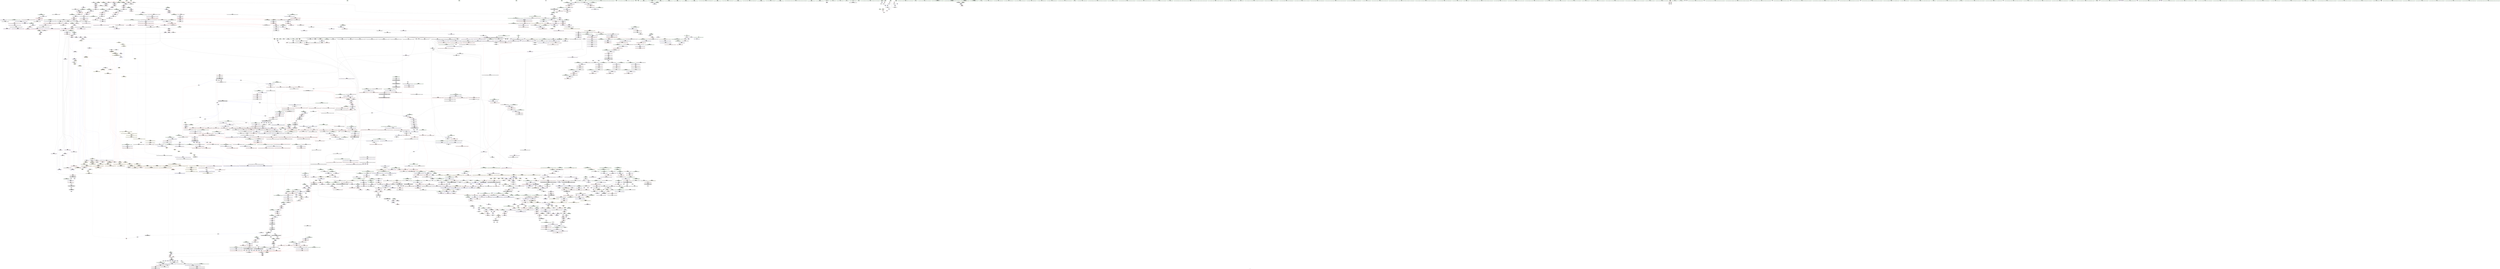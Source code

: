 digraph "SVFG" {
	label="SVFG";

	Node0x55cf4fb3da40 [shape=record,color=grey,label="{NodeID: 0\nNullPtr|{|<s47>199}}"];
	Node0x55cf4fb3da40 -> Node0x55cf50168610[style=solid];
	Node0x55cf4fb3da40 -> Node0x55cf50168710[style=solid];
	Node0x55cf4fb3da40 -> Node0x55cf501687e0[style=solid];
	Node0x55cf4fb3da40 -> Node0x55cf501688b0[style=solid];
	Node0x55cf4fb3da40 -> Node0x55cf50168980[style=solid];
	Node0x55cf4fb3da40 -> Node0x55cf50168a50[style=solid];
	Node0x55cf4fb3da40 -> Node0x55cf50168b20[style=solid];
	Node0x55cf4fb3da40 -> Node0x55cf50168bf0[style=solid];
	Node0x55cf4fb3da40 -> Node0x55cf50168cc0[style=solid];
	Node0x55cf4fb3da40 -> Node0x55cf50168d90[style=solid];
	Node0x55cf4fb3da40 -> Node0x55cf50168e60[style=solid];
	Node0x55cf4fb3da40 -> Node0x55cf5015ca60[style=solid];
	Node0x55cf4fb3da40 -> Node0x55cf5015cb30[style=solid];
	Node0x55cf4fb3da40 -> Node0x55cf5015cc00[style=solid];
	Node0x55cf4fb3da40 -> Node0x55cf5015ccd0[style=solid];
	Node0x55cf4fb3da40 -> Node0x55cf5015cda0[style=solid];
	Node0x55cf4fb3da40 -> Node0x55cf5015ce70[style=solid];
	Node0x55cf4fb3da40 -> Node0x55cf5015cf40[style=solid];
	Node0x55cf4fb3da40 -> Node0x55cf5015d010[style=solid];
	Node0x55cf4fb3da40 -> Node0x55cf5015d0e0[style=solid];
	Node0x55cf4fb3da40 -> Node0x55cf5015d1b0[style=solid];
	Node0x55cf4fb3da40 -> Node0x55cf5015d280[style=solid];
	Node0x55cf4fb3da40 -> Node0x55cf5015d350[style=solid];
	Node0x55cf4fb3da40 -> Node0x55cf5015d420[style=solid];
	Node0x55cf4fb3da40 -> Node0x55cf5015d4f0[style=solid];
	Node0x55cf4fb3da40 -> Node0x55cf5015d5c0[style=solid];
	Node0x55cf4fb3da40 -> Node0x55cf5015d690[style=solid];
	Node0x55cf4fb3da40 -> Node0x55cf5015d760[style=solid];
	Node0x55cf4fb3da40 -> Node0x55cf5015d830[style=solid];
	Node0x55cf4fb3da40 -> Node0x55cf5015d900[style=solid];
	Node0x55cf4fb3da40 -> Node0x55cf5015d9d0[style=solid];
	Node0x55cf4fb3da40 -> Node0x55cf5015daa0[style=solid];
	Node0x55cf4fb3da40 -> Node0x55cf5015db70[style=solid];
	Node0x55cf4fb3da40 -> Node0x55cf5015dc40[style=solid];
	Node0x55cf4fb3da40 -> Node0x55cf5015dd10[style=solid];
	Node0x55cf4fb3da40 -> Node0x55cf5015dde0[style=solid];
	Node0x55cf4fb3da40 -> Node0x55cf5015deb0[style=solid];
	Node0x55cf4fb3da40 -> Node0x55cf50196ca0[style=solid];
	Node0x55cf4fb3da40 -> Node0x55cf50198d50[style=solid];
	Node0x55cf4fb3da40 -> Node0x55cf501a04c0[style=solid];
	Node0x55cf4fb3da40 -> Node0x55cf501d3a90[style=solid];
	Node0x55cf4fb3da40 -> Node0x55cf501d3f10[style=solid];
	Node0x55cf4fb3da40 -> Node0x55cf501d4090[style=solid];
	Node0x55cf4fb3da40 -> Node0x55cf501d4210[style=solid];
	Node0x55cf4fb3da40 -> Node0x55cf501d4690[style=solid];
	Node0x55cf4fb3da40 -> Node0x55cf501d4810[style=solid];
	Node0x55cf4fb3da40 -> Node0x55cf501d4c90[style=solid];
	Node0x55cf4fb3da40:s47 -> Node0x55cf501baf20[style=solid,color=red];
	Node0x55cf5015fa80 [shape=record,color=black,label="{NodeID: 443\n689\<--696\n_ZNSt8_Rb_treeIiiSt9_IdentityIiESt4lessIiESaIiEE21_M_get_Node_allocatorEv_ret\<--\n_ZNSt8_Rb_treeIiiSt9_IdentityIiESt4lessIiESaIiEE21_M_get_Node_allocatorEv\n|{<s0>55|<s1>59|<s2>188|<s3>190}}"];
	Node0x55cf5015fa80:s0 -> Node0x55cf502f5240[style=solid,color=blue];
	Node0x55cf5015fa80:s1 -> Node0x55cf502f54c0[style=solid,color=blue];
	Node0x55cf5015fa80:s2 -> Node0x55cf501b1bb0[style=solid,color=blue];
	Node0x55cf5015fa80:s3 -> Node0x55cf501b1e30[style=solid,color=blue];
	Node0x55cf501b1bb0 [shape=record,color=black,label="{NodeID: 3100\n2062 = PHI(689, )\n|{<s0>189}}"];
	Node0x55cf501b1bb0:s0 -> Node0x55cf501b87c0[style=solid,color=red];
	Node0x55cf501d3d90 [shape=record,color=grey,label="{NodeID: 1993\n999 = cmp(996, 998, )\n}"];
	Node0x55cf501d3d90 -> Node0x55cf501713a0[style=solid];
	Node0x55cf5016ef10 [shape=record,color=red,label="{NodeID: 886\n1138\<--1132\n\<--__x.addr\n_ZNSt23_Rb_tree_const_iteratorIiEC2EPKSt18_Rb_tree_node_base\n}"];
	Node0x55cf5016ef10 -> Node0x55cf5019ca40[style=solid];
	Node0x55cf50157ef0 [shape=record,color=green,label="{NodeID: 222\n1198\<--1199\n__x\<--__x_field_insensitive\n_ZNSt8_Rb_treeIiiSt9_IdentityIiESt4lessIiESaIiEE11equal_rangeERKi\n}"];
	Node0x55cf50157ef0 -> Node0x55cf5016f800[style=solid];
	Node0x55cf50157ef0 -> Node0x55cf5016f8d0[style=solid];
	Node0x55cf50157ef0 -> Node0x55cf5016f9a0[style=solid];
	Node0x55cf50157ef0 -> Node0x55cf5016fa70[style=solid];
	Node0x55cf50157ef0 -> Node0x55cf5016fb40[style=solid];
	Node0x55cf50157ef0 -> Node0x55cf5016fc10[style=solid];
	Node0x55cf50157ef0 -> Node0x55cf5016fce0[style=solid];
	Node0x55cf50157ef0 -> Node0x55cf5016fdb0[style=solid];
	Node0x55cf50157ef0 -> Node0x55cf5016fe80[style=solid];
	Node0x55cf50157ef0 -> Node0x55cf5016ff50[style=solid];
	Node0x55cf50157ef0 -> Node0x55cf5019d0c0[style=solid];
	Node0x55cf50157ef0 -> Node0x55cf5019d260[style=solid];
	Node0x55cf50157ef0 -> Node0x55cf5019d400[style=solid];
	Node0x55cf50157ef0 -> Node0x55cf5019d740[style=solid];
	Node0x55cf5017b440 [shape=record,color=purple,label="{NodeID: 665\n1074\<--1073\n_M_storage\<--this1\n_ZNKSt13_Rb_tree_nodeIiE9_M_valptrEv\n|{<s0>88}}"];
	Node0x55cf5017b440:s0 -> Node0x55cf502fc3b0[style=solid,color=red];
	Node0x55cf50199cc0 [shape=record,color=blue,label="{NodeID: 1108\n655\<--653\nthis.addr\<--this\n_ZNSt8_Rb_treeIiiSt9_IdentityIiESt4lessIiESaIiEE11_M_put_nodeEPSt13_Rb_tree_nodeIiE\n}"];
	Node0x55cf50199cc0 -> Node0x55cf5016bf20[style=dashed];
	Node0x55cf500f9fb0 [shape=record,color=green,label="{NodeID: 1\n7\<--1\n__dso_handle\<--dummyObj\nGlob }"];
	Node0x55cf5015fb50 [shape=record,color=black,label="{NodeID: 444\n698\<--705\n_ZNSt13_Rb_tree_nodeIiE9_M_valptrEv_ret\<--call\n_ZNSt13_Rb_tree_nodeIiE9_M_valptrEv\n|{<s0>56|<s1>191}}"];
	Node0x55cf5015fb50:s0 -> Node0x55cf502f5380[style=solid,color=blue];
	Node0x55cf5015fb50:s1 -> Node0x55cf501b1f70[style=solid,color=blue];
	Node0x55cf501b1cf0 [shape=record,color=black,label="{NodeID: 3101\n2063 = PHI(2132, )\n}"];
	Node0x55cf501b1cf0 -> Node0x55cf501760d0[style=solid];
	Node0x55cf501d3f10 [shape=record,color=grey,label="{NodeID: 1994\n1223 = cmp(1222, 3, )\n}"];
	Node0x55cf5016efe0 [shape=record,color=red,label="{NodeID: 887\n1158\<--1144\nthis1\<--this.addr\n_ZNSt8_Rb_treeIiiSt9_IdentityIiESt4lessIiESaIiEE5eraseERKi\n|{<s0>92|<s1>93|<s2>96|<s3>97}}"];
	Node0x55cf5016efe0:s0 -> Node0x55cf501bdd70[style=solid,color=red];
	Node0x55cf5016efe0:s1 -> Node0x55cf501bee70[style=solid,color=red];
	Node0x55cf5016efe0:s2 -> Node0x55cf501b5100[style=solid,color=red];
	Node0x55cf5016efe0:s3 -> Node0x55cf501bee70[style=solid,color=red];
	Node0x55cf50157fc0 [shape=record,color=green,label="{NodeID: 223\n1200\<--1201\n__y\<--__y_field_insensitive\n_ZNSt8_Rb_treeIiiSt9_IdentityIiESt4lessIiESaIiEE11equal_rangeERKi\n}"];
	Node0x55cf50157fc0 -> Node0x55cf50170020[style=solid];
	Node0x55cf50157fc0 -> Node0x55cf501700f0[style=solid];
	Node0x55cf50157fc0 -> Node0x55cf501701c0[style=solid];
	Node0x55cf50157fc0 -> Node0x55cf50170290[style=solid];
	Node0x55cf50157fc0 -> Node0x55cf5019d190[style=solid];
	Node0x55cf50157fc0 -> Node0x55cf5019d330[style=solid];
	Node0x55cf50157fc0 -> Node0x55cf5019d670[style=solid];
	Node0x55cf5017b510 [shape=record,color=purple,label="{NodeID: 666\n1096\<--1095\n_M_storage\<--this1\n_ZNK9__gnu_cxx16__aligned_membufIiE7_M_addrEv\n}"];
	Node0x55cf5017b510 -> Node0x55cf50171a20[style=solid];
	Node0x55cf50199d90 [shape=record,color=blue,label="{NodeID: 1109\n657\<--654\n__p.addr\<--__p\n_ZNSt8_Rb_treeIiiSt9_IdentityIiESt4lessIiESaIiEE11_M_put_nodeEPSt13_Rb_tree_nodeIiE\n}"];
	Node0x55cf50199d90 -> Node0x55cf5016bff0[style=dashed];
	Node0x55cf5014f6c0 [shape=record,color=green,label="{NodeID: 2\n8\<--1\n.str\<--dummyObj\nGlob }"];
	Node0x55cf5015fc20 [shape=record,color=black,label="{NodeID: 445\n729\<--726\n\<--call\n_ZN9__gnu_cxx16__aligned_membufIiE6_M_ptrEv\n}"];
	Node0x55cf5015fc20 -> Node0x55cf5015fcf0[style=solid];
	Node0x55cf501b1e30 [shape=record,color=black,label="{NodeID: 3102\n2088 = PHI(689, )\n|{<s0>193}}"];
	Node0x55cf501b1e30:s0 -> Node0x55cf502fc7f0[style=solid,color=red];
	Node0x55cf501d4090 [shape=record,color=grey,label="{NodeID: 1995\n1720 = cmp(1719, 3, )\n}"];
	Node0x55cf5016f0b0 [shape=record,color=red,label="{NodeID: 888\n1159\<--1146\n\<--__x.addr\n_ZNSt8_Rb_treeIiiSt9_IdentityIiESt4lessIiESaIiEE5eraseERKi\n|{<s0>92}}"];
	Node0x55cf5016f0b0:s0 -> Node0x55cf501bde80[style=solid,color=red];
	Node0x55cf50158090 [shape=record,color=green,label="{NodeID: 224\n1202\<--1203\n__xu\<--__xu_field_insensitive\n_ZNSt8_Rb_treeIiiSt9_IdentityIiESt4lessIiESaIiEE11equal_rangeERKi\n}"];
	Node0x55cf50158090 -> Node0x55cf50170360[style=solid];
	Node0x55cf50158090 -> Node0x55cf50170430[style=solid];
	Node0x55cf50158090 -> Node0x55cf5019d4d0[style=solid];
	Node0x55cf50158090 -> Node0x55cf5019d810[style=solid];
	Node0x55cf5017b5e0 [shape=record,color=purple,label="{NodeID: 667\n1124\<--1110\ncoerce.dive\<--retval\n_ZNKSt8_Rb_treeIiiSt9_IdentityIiESt4lessIiESaIiEE3endEv\n}"];
	Node0x55cf5017b5e0 -> Node0x55cf5016ed70[style=solid];
	Node0x55cf50199e60 [shape=record,color=blue,label="{NodeID: 1110\n676\<--674\n__a.addr\<--__a\n_ZNSt16allocator_traitsISaISt13_Rb_tree_nodeIiEEE7destroyIiEEvRS2_PT_\n}"];
	Node0x55cf50199e60 -> Node0x55cf5016c0c0[style=dashed];
	Node0x55cf5014f750 [shape=record,color=green,label="{NodeID: 3\n10\<--1\n.str.1\<--dummyObj\nGlob }"];
	Node0x55cf5015fcf0 [shape=record,color=black,label="{NodeID: 446\n720\<--729\n_ZN9__gnu_cxx16__aligned_membufIiE6_M_ptrEv_ret\<--\n_ZN9__gnu_cxx16__aligned_membufIiE6_M_ptrEv\n|{<s0>63}}"];
	Node0x55cf5015fcf0:s0 -> Node0x55cf502f4490[style=solid,color=blue];
	Node0x55cf501b1f70 [shape=record,color=black,label="{NodeID: 3103\n2090 = PHI(698, )\n|{<s0>193}}"];
	Node0x55cf501b1f70:s0 -> Node0x55cf502fc900[style=solid,color=red];
	Node0x55cf501d4210 [shape=record,color=grey,label="{NodeID: 1996\n1397 = cmp(1396, 3, )\n}"];
	Node0x55cf5016f180 [shape=record,color=red,label="{NodeID: 889\n1185\<--1150\n\<--__old_size\n_ZNSt8_Rb_treeIiiSt9_IdentityIiESt4lessIiESaIiEE5eraseERKi\n}"];
	Node0x55cf5016f180 -> Node0x55cf501d3010[style=solid];
	Node0x55cf50158160 [shape=record,color=green,label="{NodeID: 225\n1204\<--1205\n__yu\<--__yu_field_insensitive\n_ZNSt8_Rb_treeIiiSt9_IdentityIiESt4lessIiESaIiEE11equal_rangeERKi\n}"];
	Node0x55cf50158160 -> Node0x55cf50170500[style=solid];
	Node0x55cf50158160 -> Node0x55cf5019d5a0[style=solid];
	Node0x55cf5017b6b0 [shape=record,color=purple,label="{NodeID: 668\n1116\<--1115\n_M_impl\<--this1\n_ZNKSt8_Rb_treeIiiSt9_IdentityIiESt4lessIiESaIiEE3endEv\n}"];
	Node0x55cf5017b6b0 -> Node0x55cf50171d60[style=solid];
	Node0x55cf50245240 [shape=record,color=yellow,style=double,label="{NodeID: 2218\n433V_1 = ENCHI(MR_433V_0)\npts\{11110000 \}\nFun[_ZNKSt8_Rb_treeIiiSt9_IdentityIiESt4lessIiESaIiEE3endEv]|{<s0>91}}"];
	Node0x55cf50245240:s0 -> Node0x55cf5019ca40[style=dashed,color=red];
	Node0x55cf50199f30 [shape=record,color=blue,label="{NodeID: 1111\n678\<--675\n__p.addr\<--__p\n_ZNSt16allocator_traitsISaISt13_Rb_tree_nodeIiEEE7destroyIiEEvRS2_PT_\n}"];
	Node0x55cf50199f30 -> Node0x55cf5016c190[style=dashed];
	Node0x55cf5014fa00 [shape=record,color=green,label="{NodeID: 4\n12\<--1\nstdin\<--dummyObj\nGlob }"];
	Node0x55cf5015fdc0 [shape=record,color=black,label="{NodeID: 447\n738\<--737\n\<--_M_storage\n_ZN9__gnu_cxx16__aligned_membufIiE7_M_addrEv\n}"];
	Node0x55cf5015fdc0 -> Node0x55cf5015fe90[style=solid];
	Node0x55cf501b20b0 [shape=record,color=black,label="{NodeID: 3104\n2092 = PHI(1885, )\n|{<s0>193}}"];
	Node0x55cf501b20b0:s0 -> Node0x55cf502fca10[style=solid,color=red];
	Node0x55cf501d4390 [shape=record,color=grey,label="{NodeID: 1997\n257 = cmp(253, 256, )\n}"];
	Node0x55cf501d4390 -> Node0x55cf5015e490[style=solid];
	Node0x55cf5016f250 [shape=record,color=red,label="{NodeID: 890\n1179\<--1178\n\<--coerce.dive\n_ZNSt8_Rb_treeIiiSt9_IdentityIiESt4lessIiESaIiEE5eraseERKi\n|{<s0>96}}"];
	Node0x55cf5016f250:s0 -> Node0x55cf501b5210[style=solid,color=red];
	Node0x55cf50158230 [shape=record,color=green,label="{NodeID: 226\n1206\<--1207\nref.tmp\<--ref.tmp_field_insensitive\n_ZNSt8_Rb_treeIiiSt9_IdentityIiESt4lessIiESaIiEE11equal_rangeERKi\n|{|<s1>110}}"];
	Node0x55cf50158230 -> Node0x55cf5017bed0[style=solid];
	Node0x55cf50158230:s1 -> Node0x55cf501b9b40[style=solid,color=red];
	Node0x55cf5017b780 [shape=record,color=purple,label="{NodeID: 669\n1118\<--1117\nadd.ptr\<--\n_ZNKSt8_Rb_treeIiiSt9_IdentityIiESt4lessIiESaIiEE3endEv\n}"];
	Node0x55cf5017b780 -> Node0x55cf50171e30[style=solid];
	Node0x55cf5019a000 [shape=record,color=blue,label="{NodeID: 1112\n691\<--690\nthis.addr\<--this\n_ZNSt8_Rb_treeIiiSt9_IdentityIiESt4lessIiESaIiEE21_M_get_Node_allocatorEv\n}"];
	Node0x55cf5019a000 -> Node0x55cf5016c260[style=dashed];
	Node0x55cf5014fa90 [shape=record,color=green,label="{NodeID: 5\n13\<--1\n.str.2\<--dummyObj\nGlob }"];
	Node0x55cf5015fe90 [shape=record,color=black,label="{NodeID: 448\n731\<--738\n_ZN9__gnu_cxx16__aligned_membufIiE7_M_addrEv_ret\<--\n_ZN9__gnu_cxx16__aligned_membufIiE7_M_addrEv\n|{<s0>64}}"];
	Node0x55cf5015fe90:s0 -> Node0x55cf502f4600[style=solid,color=blue];
	Node0x55cf501b21f0 [shape=record,color=black,label="{NodeID: 3105\n2104 = PHI()\n}"];
	Node0x55cf501d4510 [shape=record,color=grey,label="{NodeID: 1998\n1836 = cmp(1834, 1835, )\n}"];
	Node0x55cf5016f320 [shape=record,color=red,label="{NodeID: 891\n1181\<--1180\n\<--coerce.dive4\n_ZNSt8_Rb_treeIiiSt9_IdentityIiESt4lessIiESaIiEE5eraseERKi\n|{<s0>96}}"];
	Node0x55cf5016f320:s0 -> Node0x55cf501b5320[style=solid,color=red];
	Node0x55cf50158300 [shape=record,color=green,label="{NodeID: 227\n1208\<--1209\nref.tmp16\<--ref.tmp16_field_insensitive\n_ZNSt8_Rb_treeIiiSt9_IdentityIiESt4lessIiESaIiEE11equal_rangeERKi\n|{|<s1>110}}"];
	Node0x55cf50158300 -> Node0x55cf5017bfa0[style=solid];
	Node0x55cf50158300:s1 -> Node0x55cf501b9cc0[style=solid,color=red];
	Node0x55cf5017b850 [shape=record,color=purple,label="{NodeID: 670\n1120\<--1119\n_M_header\<--\n_ZNKSt8_Rb_treeIiiSt9_IdentityIiESt4lessIiESaIiEE3endEv\n|{<s0>91}}"];
	Node0x55cf5017b850:s0 -> Node0x55cf501b9fc0[style=solid,color=red];
	Node0x55cf5019a0d0 [shape=record,color=blue,label="{NodeID: 1113\n700\<--699\nthis.addr\<--this\n_ZNSt13_Rb_tree_nodeIiE9_M_valptrEv\n}"];
	Node0x55cf5019a0d0 -> Node0x55cf5016c330[style=dashed];
	Node0x55cf5014fb20 [shape=record,color=green,label="{NodeID: 6\n15\<--1\n.str.3\<--dummyObj\nGlob }"];
	Node0x55cf5015ff60 [shape=record,color=black,label="{NodeID: 449\n754\<--753\n\<--\n_ZNSt16allocator_traitsISaISt13_Rb_tree_nodeIiEEE10deallocateERS2_PS1_m\n|{<s0>65}}"];
	Node0x55cf5015ff60:s0 -> Node0x55cf501b4770[style=solid,color=red];
	Node0x55cf501b22c0 [shape=record,color=black,label="{NodeID: 3106\n2144 = PHI(2148, )\n}"];
	Node0x55cf501b22c0 -> Node0x55cf50176410[style=solid];
	Node0x55cf501d4690 [shape=record,color=grey,label="{NodeID: 1999\n1832 = cmp(1831, 3, )\n}"];
	Node0x55cf5016f3f0 [shape=record,color=red,label="{NodeID: 892\n1216\<--1194\nthis1\<--this.addr\n_ZNSt8_Rb_treeIiiSt9_IdentityIiESt4lessIiESaIiEE11equal_rangeERKi\n|{|<s2>98|<s3>99|<s4>108|<s5>109}}"];
	Node0x55cf5016f3f0 -> Node0x55cf5017c070[style=solid];
	Node0x55cf5016f3f0 -> Node0x55cf5017c140[style=solid];
	Node0x55cf5016f3f0:s2 -> Node0x55cf501b6430[style=solid,color=red];
	Node0x55cf5016f3f0:s3 -> Node0x55cf501b80a0[style=solid,color=red];
	Node0x55cf5016f3f0:s4 -> Node0x55cf501ba700[style=solid,color=red];
	Node0x55cf5016f3f0:s5 -> Node0x55cf501b4bb0[style=solid,color=red];
	Node0x55cf501583d0 [shape=record,color=green,label="{NodeID: 228\n1210\<--1211\nref.tmp20\<--ref.tmp20_field_insensitive\n_ZNSt8_Rb_treeIiiSt9_IdentityIiESt4lessIiESaIiEE11equal_rangeERKi\n|{<s0>111|<s1>113}}"];
	Node0x55cf501583d0:s0 -> Node0x55cf501b6ec0[style=solid,color=red];
	Node0x55cf501583d0:s1 -> Node0x55cf501b9b40[style=solid,color=red];
	Node0x55cf5017b920 [shape=record,color=purple,label="{NodeID: 671\n1137\<--1136\n_M_node\<--this1\n_ZNSt23_Rb_tree_const_iteratorIiEC2EPKSt18_Rb_tree_node_base\n}"];
	Node0x55cf5017b920 -> Node0x55cf5019ca40[style=solid];
	Node0x55cf50245510 [shape=record,color=yellow,style=double,label="{NodeID: 2221\n8V_1 = ENCHI(MR_8V_0)\npts\{59 \}\nFun[_ZNKSt8_Rb_treeIiiSt9_IdentityIiESt4lessIiESaIiEE11_Alloc_nodeclIRKiEEPSt13_Rb_tree_nodeIiEOT_]|{<s0>184}}"];
	Node0x55cf50245510:s0 -> Node0x55cf5023ddf0[style=dashed,color=red];
	Node0x55cf5019a1a0 [shape=record,color=blue,label="{NodeID: 1114\n712\<--710\nthis.addr\<--this\n_ZN9__gnu_cxx13new_allocatorISt13_Rb_tree_nodeIiEE7destroyIiEEvPT_\n}"];
	Node0x55cf5019a1a0 -> Node0x55cf5016c400[style=dashed];
	Node0x55cf5014fbb0 [shape=record,color=green,label="{NodeID: 7\n17\<--1\nstdout\<--dummyObj\nGlob }"];
	Node0x55cf50160030 [shape=record,color=black,label="{NodeID: 450\n776\<--775\n\<--\n_ZN9__gnu_cxx13new_allocatorISt13_Rb_tree_nodeIiEE10deallocateEPS2_m\n}"];
	Node0x55cf501b2430 [shape=record,color=black,label="{NodeID: 3107\n2163 = PHI(2181, )\n}"];
	Node0x55cf501b2430 -> Node0x55cf501d4b10[style=solid];
	Node0x55cf501d4810 [shape=record,color=grey,label="{NodeID: 2000\n1624 = cmp(1623, 3, )\n}"];
	Node0x55cf5016f4c0 [shape=record,color=red,label="{NodeID: 893\n1230\<--1196\n\<--__k.addr\n_ZNSt8_Rb_treeIiiSt9_IdentityIiESt4lessIiESaIiEE11equal_rangeERKi\n|{<s0>101}}"];
	Node0x55cf5016f4c0:s0 -> Node0x55cf501b42a0[style=solid,color=red];
	Node0x55cf501584a0 [shape=record,color=green,label="{NodeID: 229\n1212\<--1213\nref.tmp21\<--ref.tmp21_field_insensitive\n_ZNSt8_Rb_treeIiiSt9_IdentityIiESt4lessIiESaIiEE11equal_rangeERKi\n|{<s0>112|<s1>113}}"];
	Node0x55cf501584a0:s0 -> Node0x55cf501b6ec0[style=solid,color=red];
	Node0x55cf501584a0:s1 -> Node0x55cf501b9cc0[style=solid,color=red];
	Node0x55cf5017b9f0 [shape=record,color=purple,label="{NodeID: 672\n1174\<--1148\nfirst\<--__p\n_ZNSt8_Rb_treeIiiSt9_IdentityIiESt4lessIiESaIiEE5eraseERKi\n|{<s0>94}}"];
	Node0x55cf5017b9f0:s0 -> Node0x55cf502ddab0[style=solid,color=red];
	Node0x55cf5019a270 [shape=record,color=blue,label="{NodeID: 1115\n714\<--711\n__p.addr\<--__p\n_ZN9__gnu_cxx13new_allocatorISt13_Rb_tree_nodeIiEE7destroyIiEEvPT_\n}"];
	Node0x55cf501503f0 [shape=record,color=green,label="{NodeID: 8\n18\<--1\n_ZSt3cin\<--dummyObj\nGlob }"];
	Node0x55cf50160100 [shape=record,color=black,label="{NodeID: 451\n789\<--788\n\<--this1\n_ZNSaISt13_Rb_tree_nodeIiEED2Ev\n|{<s0>67}}"];
	Node0x55cf50160100:s0 -> Node0x55cf501bdf90[style=solid,color=red];
	Node0x55cf501b2570 [shape=record,color=black,label="{NodeID: 3108\n2209 = PHI(1885, )\n|{<s0>204}}"];
	Node0x55cf501b2570:s0 -> Node0x55cf501b8490[style=solid,color=red];
	Node0x55cf501d4990 [shape=record,color=grey,label="{NodeID: 2001\n1478 = cmp(1474, 1477, )\n}"];
	Node0x55cf501d4990 -> Node0x55cf501734f0[style=solid];
	Node0x55cf5016f590 [shape=record,color=red,label="{NodeID: 894\n1241\<--1196\n\<--__k.addr\n_ZNSt8_Rb_treeIiiSt9_IdentityIiESt4lessIiESaIiEE11equal_rangeERKi\n|{<s0>104}}"];
	Node0x55cf5016f590:s0 -> Node0x55cf501b3fa0[style=solid,color=red];
	Node0x55cf50160ac0 [shape=record,color=green,label="{NodeID: 230\n1279\<--1280\n_ZNSt8_Rb_treeIiiSt9_IdentityIiESt4lessIiESaIiEE14_M_upper_boundEPSt13_Rb_tree_nodeIiEPSt18_Rb_tree_node_baseRKi\<--_ZNSt8_Rb_treeIiiSt9_IdentityIiESt4lessIiESaIiEE14_M_upper_boundEPSt13_Rb_tree_nodeIiEPSt18_Rb_tree_node_baseRKi_field_insensitive\n}"];
	Node0x55cf5017bac0 [shape=record,color=purple,label="{NodeID: 673\n1176\<--1148\nsecond\<--__p\n_ZNSt8_Rb_treeIiiSt9_IdentityIiESt4lessIiESaIiEE5eraseERKi\n|{<s0>95}}"];
	Node0x55cf5017bac0:s0 -> Node0x55cf502ddab0[style=solid,color=red];
	Node0x55cf5019a340 [shape=record,color=blue,label="{NodeID: 1116\n722\<--721\nthis.addr\<--this\n_ZN9__gnu_cxx16__aligned_membufIiE6_M_ptrEv\n}"];
	Node0x55cf5019a340 -> Node0x55cf5016c4d0[style=dashed];
	Node0x55cf501504b0 [shape=record,color=green,label="{NodeID: 9\n19\<--1\n_ZSt4cout\<--dummyObj\nGlob }"];
	Node0x55cf501601d0 [shape=record,color=black,label="{NodeID: 452\n853\<--804\n\<--retval\n_ZNSt8_Rb_treeIiiSt9_IdentityIiESt4lessIiESaIiEE4findERKi\n}"];
	Node0x55cf501601d0 -> Node0x55cf5017a670[style=solid];
	Node0x55cf501b26b0 [shape=record,color=black,label="{NodeID: 3109\n2234 = PHI(1885, )\n}"];
	Node0x55cf501b26b0 -> Node0x55cf501960e0[style=solid];
	Node0x55cf501d4b10 [shape=record,color=grey,label="{NodeID: 2002\n2166 = cmp(2162, 2163, )\n}"];
	Node0x55cf5016f660 [shape=record,color=red,label="{NodeID: 895\n1271\<--1196\n\<--__k.addr\n_ZNSt8_Rb_treeIiiSt9_IdentityIiESt4lessIiESaIiEE11equal_rangeERKi\n|{<s0>108}}"];
	Node0x55cf5016f660:s0 -> Node0x55cf501bab80[style=solid,color=red];
	Node0x55cf50160b90 [shape=record,color=green,label="{NodeID: 231\n1284\<--1285\n_ZNSt4pairISt17_Rb_tree_iteratorIiES1_EC2IS1_S1_Lb1EEEOT_OT0_\<--_ZNSt4pairISt17_Rb_tree_iteratorIiES1_EC2IS1_S1_Lb1EEEOT_OT0__field_insensitive\n}"];
	Node0x55cf5017bb90 [shape=record,color=purple,label="{NodeID: 674\n1178\<--1152\ncoerce.dive\<--agg.tmp\n_ZNSt8_Rb_treeIiiSt9_IdentityIiESt4lessIiESaIiEE5eraseERKi\n}"];
	Node0x55cf5017bb90 -> Node0x55cf5016f250[style=solid];
	Node0x55cf502457e0 [shape=record,color=yellow,style=double,label="{NodeID: 2224\n230V_1 = ENCHI(MR_230V_0)\npts\{15980000 \}\nFun[_ZNKSt8_Rb_treeIiiSt9_IdentityIiESt4lessIiESaIiEE11_Alloc_nodeclIRKiEEPSt13_Rb_tree_nodeIiEOT_]}"];
	Node0x55cf502457e0 -> Node0x55cf50194af0[style=dashed];
	Node0x55cf5019a410 [shape=record,color=blue,label="{NodeID: 1117\n733\<--732\nthis.addr\<--this\n_ZN9__gnu_cxx16__aligned_membufIiE7_M_addrEv\n}"];
	Node0x55cf5019a410 -> Node0x55cf5016c5a0[style=dashed];
	Node0x55cf501505b0 [shape=record,color=green,label="{NodeID: 10\n20\<--1\n.str.4\<--dummyObj\nGlob }"];
	Node0x55cf501602a0 [shape=record,color=black,label="{NodeID: 453\n854\<--810\n\<--__j\n_ZNSt8_Rb_treeIiiSt9_IdentityIiESt4lessIiESaIiEE4findERKi\n}"];
	Node0x55cf501602a0 -> Node0x55cf5017a740[style=solid];
	Node0x55cf501b27f0 [shape=record,color=black,label="{NodeID: 3110\n201 = PHI(64, )\n0th arg _ZNSt3setIiSt4lessIiESaIiEEC2Ev }"];
	Node0x55cf501b27f0 -> Node0x55cf50197830[style=solid];
	Node0x55cf501d4c90 [shape=record,color=grey,label="{NodeID: 2003\n902 = cmp(901, 3, )\n}"];
	Node0x55cf5016f730 [shape=record,color=red,label="{NodeID: 896\n1277\<--1196\n\<--__k.addr\n_ZNSt8_Rb_treeIiiSt9_IdentityIiESt4lessIiESaIiEE11equal_rangeERKi\n|{<s0>109}}"];
	Node0x55cf5016f730:s0 -> Node0x55cf501b4ee0[style=solid,color=red];
	Node0x55cf50160c90 [shape=record,color=green,label="{NodeID: 232\n1300\<--1301\nthis.addr\<--this.addr_field_insensitive\n_ZNKSt8_Rb_treeIiiSt9_IdentityIiESt4lessIiESaIiEE4sizeEv\n}"];
	Node0x55cf50160c90 -> Node0x55cf501706a0[style=solid];
	Node0x55cf50160c90 -> Node0x55cf5019da80[style=solid];
	Node0x55cf5017bc60 [shape=record,color=purple,label="{NodeID: 675\n1180\<--1154\ncoerce.dive4\<--agg.tmp3\n_ZNSt8_Rb_treeIiiSt9_IdentityIiESt4lessIiESaIiEE5eraseERKi\n}"];
	Node0x55cf5017bc60 -> Node0x55cf5016f320[style=solid];
	Node0x55cf502458c0 [shape=record,color=yellow,style=double,label="{NodeID: 2225\n40V_1 = ENCHI(MR_40V_0)\npts\{21760004 \}\nFun[_ZNKSt8_Rb_treeIiiSt9_IdentityIiESt4lessIiESaIiEE11_Alloc_nodeclIRKiEEPSt13_Rb_tree_nodeIiEOT_]|{<s0>184}}"];
	Node0x55cf502458c0:s0 -> Node0x55cf5023e1a0[style=dashed,color=red];
	Node0x55cf5019a4e0 [shape=record,color=blue,label="{NodeID: 1118\n744\<--741\n__a.addr\<--__a\n_ZNSt16allocator_traitsISaISt13_Rb_tree_nodeIiEEE10deallocateERS2_PS1_m\n}"];
	Node0x55cf5019a4e0 -> Node0x55cf5016c670[style=dashed];
	Node0x55cf501506b0 [shape=record,color=green,label="{NodeID: 11\n22\<--1\n.str.5\<--dummyObj\nGlob }"];
	Node0x55cf50160370 [shape=record,color=black,label="{NodeID: 454\n837\<--836\n\<--_M_impl\n_ZNSt8_Rb_treeIiiSt9_IdentityIiESt4lessIiESaIiEE4findERKi\n}"];
	Node0x55cf50160370 -> Node0x55cf5017a5a0[style=solid];
	Node0x55cf501b2930 [shape=record,color=black,label="{NodeID: 3111\n674 = PHI(636, )\n0th arg _ZNSt16allocator_traitsISaISt13_Rb_tree_nodeIiEEE7destroyIiEEvRS2_PT_ }"];
	Node0x55cf501b2930 -> Node0x55cf50199e60[style=solid];
	Node0x55cf5016f800 [shape=record,color=red,label="{NodeID: 897\n1222\<--1198\n\<--__x\n_ZNSt8_Rb_treeIiiSt9_IdentityIiESt4lessIiESaIiEE11equal_rangeERKi\n}"];
	Node0x55cf5016f800 -> Node0x55cf501d3f10[style=solid];
	Node0x55cf50160d60 [shape=record,color=green,label="{NodeID: 233\n1315\<--1316\n__first\<--__first_field_insensitive\n_ZNSt8_Rb_treeIiiSt9_IdentityIiESt4lessIiESaIiEE12_M_erase_auxESt23_Rb_tree_const_iteratorIiES7_\n|{|<s1>116|<s2>121|<s3>122}}"];
	Node0x55cf50160d60 -> Node0x55cf5017c620[style=solid];
	Node0x55cf50160d60:s1 -> Node0x55cf501bd610[style=solid,color=red];
	Node0x55cf50160d60:s2 -> Node0x55cf501b8fb0[style=solid,color=red];
	Node0x55cf50160d60:s3 -> Node0x55cf501b5cb0[style=solid,color=red];
	Node0x55cf5017bd30 [shape=record,color=purple,label="{NodeID: 676\n1164\<--1163\n\<--\n_ZNSt8_Rb_treeIiiSt9_IdentityIiESt4lessIiESaIiEE5eraseERKi\n}"];
	Node0x55cf5017bd30 -> Node0x55cf5019ccb0[style=solid];
	Node0x55cf5019a5b0 [shape=record,color=blue,label="{NodeID: 1119\n746\<--742\n__p.addr\<--__p\n_ZNSt16allocator_traitsISaISt13_Rb_tree_nodeIiEEE10deallocateERS2_PS1_m\n}"];
	Node0x55cf5019a5b0 -> Node0x55cf5016c740[style=dashed];
	Node0x55cf501507b0 [shape=record,color=green,label="{NodeID: 12\n25\<--1\n\<--dummyObj\nCan only get source location for instruction, argument, global var or function.}"];
	Node0x55cf50160440 [shape=record,color=black,label="{NodeID: 455\n801\<--862\n_ZNSt8_Rb_treeIiiSt9_IdentityIiESt4lessIiESaIiEE4findERKi_ret\<--\n_ZNSt8_Rb_treeIiiSt9_IdentityIiESt4lessIiESaIiEE4findERKi\n|{<s0>24}}"];
	Node0x55cf50160440:s0 -> Node0x55cf502f2a50[style=solid,color=blue];
	Node0x55cf501b2a70 [shape=record,color=black,label="{NodeID: 3112\n675 = PHI(640, )\n1st arg _ZNSt16allocator_traitsISaISt13_Rb_tree_nodeIiEEE7destroyIiEEvRS2_PT_ }"];
	Node0x55cf501b2a70 -> Node0x55cf50199f30[style=solid];
	Node0x55cf5021b0b0 [shape=record,color=black,label="{NodeID: 2005\nMR_115V_3 = PHI(MR_115V_5, MR_115V_2, )\npts\{890 \}\n}"];
	Node0x55cf5021b0b0 -> Node0x55cf5016d370[style=dashed];
	Node0x55cf5021b0b0 -> Node0x55cf5016d440[style=dashed];
	Node0x55cf5021b0b0 -> Node0x55cf5016d510[style=dashed];
	Node0x55cf5021b0b0 -> Node0x55cf5016d5e0[style=dashed];
	Node0x55cf5021b0b0 -> Node0x55cf5016d6b0[style=dashed];
	Node0x55cf5021b0b0 -> Node0x55cf5019b6c0[style=dashed];
	Node0x55cf5021b0b0 -> Node0x55cf5019b790[style=dashed];
	Node0x55cf5016f8d0 [shape=record,color=red,label="{NodeID: 898\n1228\<--1198\n\<--__x\n_ZNSt8_Rb_treeIiiSt9_IdentityIiESt4lessIiESaIiEE11equal_rangeERKi\n|{<s0>100}}"];
	Node0x55cf5016f8d0:s0 -> Node0x55cf501bd1e0[style=solid,color=red];
	Node0x55cf50160e30 [shape=record,color=green,label="{NodeID: 234\n1317\<--1318\n__last\<--__last_field_insensitive\n_ZNSt8_Rb_treeIiiSt9_IdentityIiESt4lessIiESaIiEE12_M_erase_auxESt23_Rb_tree_const_iteratorIiES7_\n|{|<s1>119|<s2>121}}"];
	Node0x55cf50160e30 -> Node0x55cf5017c6f0[style=solid];
	Node0x55cf50160e30:s1 -> Node0x55cf501bd610[style=solid,color=red];
	Node0x55cf50160e30:s2 -> Node0x55cf501b9100[style=solid,color=red];
	Node0x55cf5017be00 [shape=record,color=purple,label="{NodeID: 677\n1167\<--1163\n\<--\n_ZNSt8_Rb_treeIiiSt9_IdentityIiESt4lessIiESaIiEE5eraseERKi\n}"];
	Node0x55cf5017be00 -> Node0x55cf5019cd80[style=solid];
	Node0x55cf5019a680 [shape=record,color=blue,label="{NodeID: 1120\n748\<--743\n__n.addr\<--__n\n_ZNSt16allocator_traitsISaISt13_Rb_tree_nodeIiEEE10deallocateERS2_PS1_m\n}"];
	Node0x55cf5019a680 -> Node0x55cf5016c810[style=dashed];
	Node0x55cf501508b0 [shape=record,color=green,label="{NodeID: 13\n81\<--1\n\<--dummyObj\nCan only get source location for instruction, argument, global var or function.|{<s0>122}}"];
	Node0x55cf501508b0:s0 -> Node0x55cf501b5df0[style=solid,color=red];
	Node0x55cf50160510 [shape=record,color=black,label="{NodeID: 456\n905\<--904\n\<--_M_impl\n_ZNSt8_Rb_treeIiiSt9_IdentityIiESt4lessIiESaIiEE14_M_lower_boundEPSt13_Rb_tree_nodeIiEPSt18_Rb_tree_node_baseRKi\n}"];
	Node0x55cf50160510 -> Node0x55cf5017ab50[style=solid];
	Node0x55cf501b2bb0 [shape=record,color=black,label="{NodeID: 3113\n1002 = PHI(841, 1771, 1843, )\n0th arg _ZNSt8_Rb_treeIiiSt9_IdentityIiESt4lessIiESaIiEE6_S_keyEPKSt18_Rb_tree_node_base }"];
	Node0x55cf501b2bb0 -> Node0x55cf5019be10[style=solid];
	Node0x55cf5021b5b0 [shape=record,color=black,label="{NodeID: 2006\nMR_117V_3 = PHI(MR_117V_4, MR_117V_2, )\npts\{892 \}\n}"];
	Node0x55cf5021b5b0 -> Node0x55cf5016d780[style=dashed];
	Node0x55cf5021b5b0 -> Node0x55cf5019b5f0[style=dashed];
	Node0x55cf5021b5b0 -> Node0x55cf5021b5b0[style=dashed];
	Node0x55cf5016f9a0 [shape=record,color=red,label="{NodeID: 899\n1233\<--1198\n\<--__x\n_ZNSt8_Rb_treeIiiSt9_IdentityIiESt4lessIiESaIiEE11equal_rangeERKi\n}"];
	Node0x55cf5016f9a0 -> Node0x55cf50172310[style=solid];
	Node0x55cf50160f00 [shape=record,color=green,label="{NodeID: 235\n1319\<--1320\nthis.addr\<--this.addr_field_insensitive\n_ZNSt8_Rb_treeIiiSt9_IdentityIiESt4lessIiESaIiEE12_M_erase_auxESt23_Rb_tree_const_iteratorIiES7_\n}"];
	Node0x55cf50160f00 -> Node0x55cf50170840[style=solid];
	Node0x55cf50160f00 -> Node0x55cf5019dcf0[style=solid];
	Node0x55cf5017bed0 [shape=record,color=purple,label="{NodeID: 678\n1273\<--1206\ncoerce.dive\<--ref.tmp\n_ZNSt8_Rb_treeIiiSt9_IdentityIiESt4lessIiESaIiEE11equal_rangeERKi\n}"];
	Node0x55cf5017bed0 -> Node0x55cf5019d8e0[style=solid];
	Node0x55cf5019a750 [shape=record,color=blue,label="{NodeID: 1121\n765\<--762\nthis.addr\<--this\n_ZN9__gnu_cxx13new_allocatorISt13_Rb_tree_nodeIiEE10deallocateEPS2_m\n}"];
	Node0x55cf5019a750 -> Node0x55cf5016c8e0[style=dashed];
	Node0x55cf501509b0 [shape=record,color=green,label="{NodeID: 14\n99\<--1\n\<--dummyObj\nCan only get source location for instruction, argument, global var or function.}"];
	Node0x55cf501605e0 [shape=record,color=black,label="{NodeID: 457\n915\<--914\n\<--\n_ZNSt8_Rb_treeIiiSt9_IdentityIiESt4lessIiESaIiEE14_M_lower_boundEPSt13_Rb_tree_nodeIiEPSt18_Rb_tree_node_baseRKi\n}"];
	Node0x55cf501605e0 -> Node0x55cf5019b5f0[style=solid];
	Node0x55cf501b2e90 [shape=record,color=black,label="{NodeID: 3114\n494 = PHI(379, )\n0th arg _ZNSt8_Rb_treeIiiSt9_IdentityIiESt4lessIiESaIiEED2Ev }"];
	Node0x55cf501b2e90 -> Node0x55cf50199090[style=solid];
	Node0x55cf5016fa70 [shape=record,color=red,label="{NodeID: 900\n1242\<--1198\n\<--__x\n_ZNSt8_Rb_treeIiiSt9_IdentityIiESt4lessIiESaIiEE11equal_rangeERKi\n|{<s0>103}}"];
	Node0x55cf5016fa70:s0 -> Node0x55cf501bd1e0[style=solid,color=red];
	Node0x55cf50160fd0 [shape=record,color=green,label="{NodeID: 236\n1321\<--1322\nref.tmp\<--ref.tmp_field_insensitive\n_ZNSt8_Rb_treeIiiSt9_IdentityIiESt4lessIiESaIiEE12_M_erase_auxESt23_Rb_tree_const_iteratorIiES7_\n|{<s0>115|<s1>116}}"];
	Node0x55cf50160fd0:s0 -> Node0x55cf502de460[style=solid,color=red];
	Node0x55cf50160fd0:s1 -> Node0x55cf501bd760[style=solid,color=red];
	Node0x55cf5017bfa0 [shape=record,color=purple,label="{NodeID: 679\n1281\<--1208\ncoerce.dive18\<--ref.tmp16\n_ZNSt8_Rb_treeIiiSt9_IdentityIiESt4lessIiESaIiEE11equal_rangeERKi\n}"];
	Node0x55cf5017bfa0 -> Node0x55cf5019d9b0[style=solid];
	Node0x55cf5019a820 [shape=record,color=blue,label="{NodeID: 1122\n767\<--763\n__p.addr\<--__p\n_ZN9__gnu_cxx13new_allocatorISt13_Rb_tree_nodeIiEE10deallocateEPS2_m\n}"];
	Node0x55cf5019a820 -> Node0x55cf5016c9b0[style=dashed];
	Node0x55cf50150ab0 [shape=record,color=green,label="{NodeID: 15\n155\<--1\n\<--dummyObj\nCan only get source location for instruction, argument, global var or function.}"];
	Node0x55cf501606b0 [shape=record,color=black,label="{NodeID: 458\n918\<--917\n\<--\n_ZNSt8_Rb_treeIiiSt9_IdentityIiESt4lessIiESaIiEE14_M_lower_boundEPSt13_Rb_tree_nodeIiEPSt18_Rb_tree_node_baseRKi\n|{<s0>79}}"];
	Node0x55cf501606b0:s0 -> Node0x55cf501bf190[style=solid,color=red];
	Node0x55cf501b2fa0 [shape=record,color=black,label="{NodeID: 3115\n1518 = PHI(1336, )\n0th arg _ZNSt8_Rb_treeIiiSt9_IdentityIiESt4lessIiESaIiEE12_M_erase_auxESt23_Rb_tree_const_iteratorIiE }"];
	Node0x55cf501b2fa0 -> Node0x55cf5019eed0[style=solid];
	Node0x55cf5016fb40 [shape=record,color=red,label="{NodeID: 901\n1246\<--1198\n\<--__x\n_ZNSt8_Rb_treeIiiSt9_IdentityIiESt4lessIiESaIiEE11equal_rangeERKi\n}"];
	Node0x55cf5016fb40 -> Node0x55cf501724b0[style=solid];
	Node0x55cf501610a0 [shape=record,color=green,label="{NodeID: 237\n1323\<--1324\nref.tmp3\<--ref.tmp3_field_insensitive\n_ZNSt8_Rb_treeIiiSt9_IdentityIiESt4lessIiESaIiEE12_M_erase_auxESt23_Rb_tree_const_iteratorIiES7_\n|{|<s1>115}}"];
	Node0x55cf501610a0 -> Node0x55cf5017c7c0[style=solid];
	Node0x55cf501610a0:s1 -> Node0x55cf502ddab0[style=solid,color=red];
	Node0x55cf5017c070 [shape=record,color=purple,label="{NodeID: 680\n1225\<--1216\n_M_impl\<--this1\n_ZNSt8_Rb_treeIiiSt9_IdentityIiESt4lessIiESaIiEE11equal_rangeERKi\n}"];
	Node0x55cf5017c070 -> Node0x55cf50172240[style=solid];
	Node0x55cf5019a8f0 [shape=record,color=blue,label="{NodeID: 1123\n769\<--764\n.addr\<--\n_ZN9__gnu_cxx13new_allocatorISt13_Rb_tree_nodeIiEE10deallocateEPS2_m\n}"];
	Node0x55cf50150bb0 [shape=record,color=green,label="{NodeID: 16\n479\<--1\n\<--dummyObj\nCan only get source location for instruction, argument, global var or function.}"];
	Node0x55cf50160780 [shape=record,color=black,label="{NodeID: 459\n923\<--922\n\<--\n_ZNSt8_Rb_treeIiiSt9_IdentityIiESt4lessIiESaIiEE14_M_lower_boundEPSt13_Rb_tree_nodeIiEPSt18_Rb_tree_node_baseRKi\n|{<s0>80}}"];
	Node0x55cf50160780:s0 -> Node0x55cf501bbad0[style=solid,color=red];
	Node0x55cf501b30b0 [shape=record,color=black,label="{NodeID: 3116\n1519 = PHI(1368, )\n1st arg _ZNSt8_Rb_treeIiiSt9_IdentityIiESt4lessIiESaIiEE12_M_erase_auxESt23_Rb_tree_const_iteratorIiE }"];
	Node0x55cf501b30b0 -> Node0x55cf5019ee00[style=solid];
	Node0x55cf5016fc10 [shape=record,color=red,label="{NodeID: 902\n1249\<--1198\n\<--__x\n_ZNSt8_Rb_treeIiiSt9_IdentityIiESt4lessIiESaIiEE11equal_rangeERKi\n}"];
	Node0x55cf5016fc10 -> Node0x55cf50172580[style=solid];
	Node0x55cf50161170 [shape=record,color=green,label="{NodeID: 238\n1325\<--1326\nref.tmp6\<--ref.tmp6_field_insensitive\n_ZNSt8_Rb_treeIiiSt9_IdentityIiESt4lessIiESaIiEE12_M_erase_auxESt23_Rb_tree_const_iteratorIiES7_\n|{<s0>118|<s1>119}}"];
	Node0x55cf50161170:s0 -> Node0x55cf502de460[style=solid,color=red];
	Node0x55cf50161170:s1 -> Node0x55cf501bd760[style=solid,color=red];
	Node0x55cf5017c140 [shape=record,color=purple,label="{NodeID: 681\n1238\<--1216\n_M_impl6\<--this1\n_ZNSt8_Rb_treeIiiSt9_IdentityIiESt4lessIiESaIiEE11equal_rangeERKi\n}"];
	Node0x55cf5017c140 -> Node0x55cf501723e0[style=solid];
	Node0x55cf50245e90 [shape=record,color=yellow,style=double,label="{NodeID: 2231\n60V_1 = ENCHI(MR_60V_0)\npts\{730000 13160000 \}\nFun[_ZNKSt23_Rb_tree_const_iteratorIiEneERKS0_]}"];
	Node0x55cf50245e90 -> Node0x55cf50169d00[style=dashed];
	Node0x55cf5019a9c0 [shape=record,color=blue,label="{NodeID: 1124\n785\<--784\nthis.addr\<--this\n_ZNSaISt13_Rb_tree_nodeIiEED2Ev\n}"];
	Node0x55cf5019a9c0 -> Node0x55cf5016ca80[style=dashed];
	Node0x55cf50150cb0 [shape=record,color=green,label="{NodeID: 17\n665\<--1\n\<--dummyObj\nCan only get source location for instruction, argument, global var or function.|{<s0>60|<s1>189}}"];
	Node0x55cf50150cb0:s0 -> Node0x55cf501b7870[style=solid,color=red];
	Node0x55cf50150cb0:s1 -> Node0x55cf501b88d0[style=solid,color=red];
	Node0x55cf50160850 [shape=record,color=black,label="{NodeID: 460\n880\<--933\n_ZNSt8_Rb_treeIiiSt9_IdentityIiESt4lessIiESaIiEE14_M_lower_boundEPSt13_Rb_tree_nodeIiEPSt18_Rb_tree_node_baseRKi_ret\<--\n_ZNSt8_Rb_treeIiiSt9_IdentityIiESt4lessIiESaIiEE14_M_lower_boundEPSt13_Rb_tree_nodeIiEPSt18_Rb_tree_node_baseRKi\n|{<s0>70|<s1>108}}"];
	Node0x55cf50160850:s0 -> Node0x55cf502f5e40[style=solid,color=blue];
	Node0x55cf50160850:s1 -> Node0x55cf501afdb0[style=solid,color=blue];
	Node0x55cf501b31c0 [shape=record,color=black,label="{NodeID: 3117\n293 = PHI(64, )\n0th arg _ZNSt3setIiSt4lessIiESaIiEE6insertERKi }"];
	Node0x55cf501b31c0 -> Node0x55cf50198050[style=solid];
	Node0x55cf5021c5a0 [shape=record,color=black,label="{NodeID: 2010\nMR_22V_4 = PHI(MR_22V_6, MR_22V_3, )\npts\{650001 \}\n|{|<s2>9|<s3>12|<s4>14|<s5>22}}"];
	Node0x55cf5021c5a0 -> Node0x55cf5022a7c0[style=dashed];
	Node0x55cf5021c5a0 -> Node0x55cf502329c0[style=dashed];
	Node0x55cf5021c5a0:s2 -> Node0x55cf50243e50[style=dashed,color=red];
	Node0x55cf5021c5a0:s3 -> Node0x55cf5021e680[style=dashed,color=red];
	Node0x55cf5021c5a0:s4 -> Node0x55cf5023daf0[style=dashed,color=red];
	Node0x55cf5021c5a0:s5 -> Node0x55cf5024db70[style=dashed,color=red];
	Node0x55cf5016fce0 [shape=record,color=red,label="{NodeID: 903\n1254\<--1198\n\<--__x\n_ZNSt8_Rb_treeIiiSt9_IdentityIiESt4lessIiESaIiEE11equal_rangeERKi\n}"];
	Node0x55cf5016fce0 -> Node0x55cf5019d4d0[style=solid];
	Node0x55cf50161240 [shape=record,color=green,label="{NodeID: 239\n1327\<--1328\nref.tmp7\<--ref.tmp7_field_insensitive\n_ZNSt8_Rb_treeIiiSt9_IdentityIiESt4lessIiESaIiEE12_M_erase_auxESt23_Rb_tree_const_iteratorIiES7_\n|{|<s1>118}}"];
	Node0x55cf50161240 -> Node0x55cf5017c890[style=solid];
	Node0x55cf50161240:s1 -> Node0x55cf502ddab0[style=solid,color=red];
	Node0x55cf5017c210 [shape=record,color=purple,label="{NodeID: 682\n1227\<--1226\n_M_key_compare\<--\n_ZNSt8_Rb_treeIiiSt9_IdentityIiESt4lessIiESaIiEE11equal_rangeERKi\n|{<s0>101}}"];
	Node0x55cf5017c210:s0 -> Node0x55cf501b38b0[style=solid,color=red];
	Node0x55cf50245fa0 [shape=record,color=yellow,style=double,label="{NodeID: 2232\n62V_1 = ENCHI(MR_62V_0)\npts\{750000 13180000 \}\nFun[_ZNKSt23_Rb_tree_const_iteratorIiEneERKS0_]}"];
	Node0x55cf50245fa0 -> Node0x55cf50169dd0[style=dashed];
	Node0x55cf5019aa90 [shape=record,color=blue,label="{NodeID: 1125\n796\<--795\nthis.addr\<--this\n_ZN9__gnu_cxx13new_allocatorISt13_Rb_tree_nodeIiEED2Ev\n}"];
	Node0x55cf5019aa90 -> Node0x55cf5016cb50[style=dashed];
	Node0x55cf50150db0 [shape=record,color=green,label="{NodeID: 18\n856\<--1\n\<--dummyObj\nCan only get source location for instruction, argument, global var or function.}"];
	Node0x55cf50160920 [shape=record,color=black,label="{NodeID: 461\n942\<--941\n\<--_M_impl\n_ZNSt8_Rb_treeIiiSt9_IdentityIiESt4lessIiESaIiEE6_M_endEv\n}"];
	Node0x55cf50160920 -> Node0x55cf5017acf0[style=solid];
	Node0x55cf501b32d0 [shape=record,color=black,label="{NodeID: 3118\n294 = PHI(58, )\n1st arg _ZNSt3setIiSt4lessIiESaIiEE6insertERKi }"];
	Node0x55cf501b32d0 -> Node0x55cf50198120[style=solid];
	Node0x55cf5021c690 [shape=record,color=black,label="{NodeID: 2011\nMR_24V_4 = PHI(MR_24V_6, MR_24V_3, )\npts\{650002 \}\n|{|<s1>12|<s2>14|<s3>18}}"];
	Node0x55cf5021c690 -> Node0x55cf5022acc0[style=dashed];
	Node0x55cf5021c690:s1 -> Node0x55cf5021e680[style=dashed,color=red];
	Node0x55cf5021c690:s2 -> Node0x55cf5023daf0[style=dashed,color=red];
	Node0x55cf5021c690:s3 -> Node0x55cf5024c7f0[style=dashed,color=red];
	Node0x55cf5016fdb0 [shape=record,color=red,label="{NodeID: 904\n1258\<--1198\n\<--__x\n_ZNSt8_Rb_treeIiiSt9_IdentityIiESt4lessIiESaIiEE11equal_rangeERKi\n}"];
	Node0x55cf5016fdb0 -> Node0x55cf50172650[style=solid];
	Node0x55cf50161310 [shape=record,color=green,label="{NodeID: 240\n1329\<--1330\nagg.tmp\<--agg.tmp_field_insensitive\n_ZNSt8_Rb_treeIiiSt9_IdentityIiESt4lessIiESaIiEE12_M_erase_auxESt23_Rb_tree_const_iteratorIiES7_\n}"];
	Node0x55cf50161310 -> Node0x55cf5017c960[style=solid];
	Node0x55cf50161310 -> Node0x55cf5017ca30[style=solid];
	Node0x55cf5017c2e0 [shape=record,color=purple,label="{NodeID: 683\n1240\<--1239\n_M_key_compare7\<--\n_ZNSt8_Rb_treeIiiSt9_IdentityIiESt4lessIiESaIiEE11equal_rangeERKi\n|{<s0>104}}"];
	Node0x55cf5017c2e0:s0 -> Node0x55cf501b38b0[style=solid,color=red];
	Node0x55cf5019ab60 [shape=record,color=blue,label="{NodeID: 1126\n806\<--802\nthis.addr\<--this\n_ZNSt8_Rb_treeIiiSt9_IdentityIiESt4lessIiESaIiEE4findERKi\n}"];
	Node0x55cf5019ab60 -> Node0x55cf5016cc20[style=dashed];
	Node0x55cf50150eb0 [shape=record,color=green,label="{NodeID: 19\n857\<--1\n\<--dummyObj\nCan only get source location for instruction, argument, global var or function.}"];
	Node0x55cf501609f0 [shape=record,color=black,label="{NodeID: 462\n944\<--943\n\<--add.ptr\n_ZNSt8_Rb_treeIiiSt9_IdentityIiESt4lessIiESaIiEE6_M_endEv\n}"];
	Node0x55cf501609f0 -> Node0x55cf5017adc0[style=solid];
	Node0x55cf501b33e0 [shape=record,color=black,label="{NodeID: 3119\n1955 = PHI(1704, )\n0th arg _ZNSt17_Rb_tree_iteratorIiEmmEv }"];
	Node0x55cf501b33e0 -> Node0x55cf501a19e0[style=solid];
	Node0x55cf5021f420 [shape=record,color=black,label="{NodeID: 2012\nMR_26V_4 = PHI(MR_26V_6, MR_26V_3, )\npts\{650003 \}\n|{|<s1>12|<s2>14}}"];
	Node0x55cf5021f420 -> Node0x55cf5022b1c0[style=dashed];
	Node0x55cf5021f420:s1 -> Node0x55cf5021e680[style=dashed,color=red];
	Node0x55cf5021f420:s2 -> Node0x55cf5023daf0[style=dashed,color=red];
	Node0x55cf5016fe80 [shape=record,color=red,label="{NodeID: 905\n1261\<--1198\n\<--__x\n_ZNSt8_Rb_treeIiiSt9_IdentityIiESt4lessIiESaIiEE11equal_rangeERKi\n}"];
	Node0x55cf5016fe80 -> Node0x55cf50172720[style=solid];
	Node0x55cf501613e0 [shape=record,color=green,label="{NodeID: 241\n1338\<--1339\n_ZNSt8_Rb_treeIiiSt9_IdentityIiESt4lessIiESaIiEE5beginEv\<--_ZNSt8_Rb_treeIiiSt9_IdentityIiESt4lessIiESaIiEE5beginEv_field_insensitive\n}"];
	Node0x55cf5017c3b0 [shape=record,color=purple,label="{NodeID: 684\n1304\<--1303\n_M_impl\<--this1\n_ZNKSt8_Rb_treeIiiSt9_IdentityIiESt4lessIiESaIiEE4sizeEv\n}"];
	Node0x55cf5017c3b0 -> Node0x55cf50172990[style=solid];
	Node0x55cf5019ac30 [shape=record,color=blue,label="{NodeID: 1127\n808\<--803\n__k.addr\<--__k\n_ZNSt8_Rb_treeIiiSt9_IdentityIiESt4lessIiESaIiEE4findERKi\n}"];
	Node0x55cf5019ac30 -> Node0x55cf5016ccf0[style=dashed];
	Node0x55cf5019ac30 -> Node0x55cf5016cdc0[style=dashed];
	Node0x55cf50150fb0 [shape=record,color=green,label="{NodeID: 20\n1551\<--1\n\<--dummyObj\nCan only get source location for instruction, argument, global var or function.}"];
	Node0x55cf50170f90 [shape=record,color=black,label="{NodeID: 463\n935\<--945\n_ZNSt8_Rb_treeIiiSt9_IdentityIiESt4lessIiESaIiEE6_M_endEv_ret\<--_M_header\n_ZNSt8_Rb_treeIiiSt9_IdentityIiESt4lessIiESaIiEE6_M_endEv\n|{<s0>69|<s1>99|<s2>154|<s3>168}}"];
	Node0x55cf50170f90:s0 -> Node0x55cf502f5d00[style=solid,color=blue];
	Node0x55cf50170f90:s1 -> Node0x55cf502fb850[style=solid,color=blue];
	Node0x55cf50170f90:s2 -> Node0x55cf501b0ce0[style=solid,color=blue];
	Node0x55cf50170f90:s3 -> Node0x55cf502f6590[style=solid,color=blue];
	Node0x55cf501b34f0 [shape=record,color=black,label="{NodeID: 3120\n2033 = PHI(2020, )\n0th arg _ZNSt8_Rb_treeIiiSt9_IdentityIiESt4lessIiESaIiEE14_M_create_nodeIJRKiEEEPSt13_Rb_tree_nodeIiEDpOT_ }"];
	Node0x55cf501b34f0 -> Node0x55cf501a22d0[style=solid];
	Node0x55cf5021f8f0 [shape=record,color=black,label="{NodeID: 2013\nMR_28V_4 = PHI(MR_28V_6, MR_28V_3, )\npts\{650004 \}\n|{|<s2>9|<s3>12|<s4>14}}"];
	Node0x55cf5021f8f0 -> Node0x55cf50169750[style=dashed];
	Node0x55cf5021f8f0 -> Node0x55cf5022b6c0[style=dashed];
	Node0x55cf5021f8f0:s2 -> Node0x55cf50243e50[style=dashed,color=red];
	Node0x55cf5021f8f0:s3 -> Node0x55cf5021e680[style=dashed,color=red];
	Node0x55cf5021f8f0:s4 -> Node0x55cf5023daf0[style=dashed,color=red];
	Node0x55cf5016ff50 [shape=record,color=red,label="{NodeID: 906\n1269\<--1198\n\<--__x\n_ZNSt8_Rb_treeIiiSt9_IdentityIiESt4lessIiESaIiEE11equal_rangeERKi\n|{<s0>108}}"];
	Node0x55cf5016ff50:s0 -> Node0x55cf501ba880[style=solid,color=red];
	Node0x55cf501614e0 [shape=record,color=green,label="{NodeID: 242\n1344\<--1345\n_ZNKSt23_Rb_tree_const_iteratorIiEeqERKS0_\<--_ZNKSt23_Rb_tree_const_iteratorIiEeqERKS0__field_insensitive\n}"];
	Node0x55cf5017c480 [shape=record,color=purple,label="{NodeID: 685\n1306\<--1305\nadd.ptr\<--\n_ZNKSt8_Rb_treeIiiSt9_IdentityIiESt4lessIiESaIiEE4sizeEv\n}"];
	Node0x55cf5017c480 -> Node0x55cf50172a60[style=solid];
	Node0x55cf5019ad00 [shape=record,color=blue,label="{NodeID: 1128\n825\<--822\ncoerce.dive\<--call3\n_ZNSt8_Rb_treeIiiSt9_IdentityIiESt4lessIiESaIiEE4findERKi\n|{|<s2>72}}"];
	Node0x55cf5019ad00 -> Node0x55cf5016ce90[style=dashed];
	Node0x55cf5019ad00 -> Node0x55cf50196690[style=dashed];
	Node0x55cf5019ad00:s2 -> Node0x55cf5023c1d0[style=dashed,color=red];
	Node0x55cf501510b0 [shape=record,color=green,label="{NodeID: 21\n1643\<--1\n\<--dummyObj\nCan only get source location for instruction, argument, global var or function.}"];
	Node0x55cf50171060 [shape=record,color=black,label="{NodeID: 464\n947\<--962\n_ZNKSt17_Rb_tree_iteratorIiEeqERKS0__ret\<--cmp\n_ZNKSt17_Rb_tree_iteratorIiEeqERKS0_\n|{<s0>72|<s1>161}}"];
	Node0x55cf50171060:s0 -> Node0x55cf502f60c0[style=solid,color=blue];
	Node0x55cf50171060:s1 -> Node0x55cf501b1430[style=solid,color=blue];
	Node0x55cf501b3630 [shape=record,color=black,label="{NodeID: 3121\n2034 = PHI(2022, )\n1st arg _ZNSt8_Rb_treeIiiSt9_IdentityIiESt4lessIiESaIiEE14_M_create_nodeIJRKiEEEPSt13_Rb_tree_nodeIiEDpOT_ }"];
	Node0x55cf501b3630 -> Node0x55cf501a23a0[style=solid];
	Node0x55cf50170020 [shape=record,color=red,label="{NodeID: 907\n1256\<--1200\n\<--__y\n_ZNSt8_Rb_treeIiiSt9_IdentityIiESt4lessIiESaIiEE11equal_rangeERKi\n}"];
	Node0x55cf50170020 -> Node0x55cf5019d5a0[style=solid];
	Node0x55cf501615e0 [shape=record,color=green,label="{NodeID: 243\n1356\<--1357\n_ZNSt8_Rb_treeIiiSt9_IdentityIiESt4lessIiESaIiEE5clearEv\<--_ZNSt8_Rb_treeIiiSt9_IdentityIiESt4lessIiESaIiEE5clearEv_field_insensitive\n}"];
	Node0x55cf5017c550 [shape=record,color=purple,label="{NodeID: 686\n1308\<--1307\n_M_node_count\<--\n_ZNKSt8_Rb_treeIiiSt9_IdentityIiESt4lessIiESaIiEE4sizeEv\n}"];
	Node0x55cf5017c550 -> Node0x55cf50170770[style=solid];
	Node0x55cf50246380 [shape=record,color=yellow,style=double,label="{NodeID: 2236\n294V_1 = ENCHI(MR_294V_0)\npts\{1693 \}\nFun[_ZNSt8_Rb_treeIiiSt9_IdentityIiESt4lessIiESaIiEE24_M_get_insert_unique_posERKi]}"];
	Node0x55cf50246380 -> Node0x55cf50192ce0[style=dashed];
	Node0x55cf5019add0 [shape=record,color=blue,label="{NodeID: 1129\n830\<--827\ncoerce.dive5\<--call4\n_ZNSt8_Rb_treeIiiSt9_IdentityIiESt4lessIiESaIiEE4findERKi\n|{<s0>72}}"];
	Node0x55cf5019add0:s0 -> Node0x55cf5023c2e0[style=dashed,color=red];
	Node0x55cf501511b0 [shape=record,color=green,label="{NodeID: 22\n1652\<--1\n\<--dummyObj\nCan only get source location for instruction, argument, global var or function.}"];
	Node0x55cf50171130 [shape=record,color=black,label="{NodeID: 465\n973\<--972\n\<--_M_impl\n_ZNSt8_Rb_treeIiiSt9_IdentityIiESt4lessIiESaIiEE3endEv\n}"];
	Node0x55cf50171130 -> Node0x55cf5017b1d0[style=solid];
	Node0x55cf501b3770 [shape=record,color=black,label="{NodeID: 3122\n396 = PHI(390, )\n0th arg _ZNSt8_Rb_treeIiiSt9_IdentityIiESt4lessIiESaIiEE13_Rb_tree_implIS3_Lb1EEC2Ev }"];
	Node0x55cf501b3770 -> Node0x55cf501987a0[style=solid];
	Node0x55cf501700f0 [shape=record,color=red,label="{NodeID: 908\n1270\<--1200\n\<--__y\n_ZNSt8_Rb_treeIiiSt9_IdentityIiESt4lessIiESaIiEE11equal_rangeERKi\n|{<s0>108}}"];
	Node0x55cf501700f0:s0 -> Node0x55cf501baa00[style=solid,color=red];
	Node0x55cf501616e0 [shape=record,color=green,label="{NodeID: 244\n1363\<--1364\n_ZNSt23_Rb_tree_const_iteratorIiEppEi\<--_ZNSt23_Rb_tree_const_iteratorIiEppEi_field_insensitive\n}"];
	Node0x55cf5017c620 [shape=record,color=purple,label="{NodeID: 687\n1331\<--1315\ncoerce.dive\<--__first\n_ZNSt8_Rb_treeIiiSt9_IdentityIiESt4lessIiESaIiEE12_M_erase_auxESt23_Rb_tree_const_iteratorIiES7_\n}"];
	Node0x55cf5017c620 -> Node0x55cf5019db50[style=solid];
	Node0x55cf5019aea0 [shape=record,color=blue,label="{NodeID: 1130\n850\<--849\ncoerce.dive10\<--call9\n_ZNSt8_Rb_treeIiiSt9_IdentityIiESt4lessIiESaIiEE4findERKi\n}"];
	Node0x55cf5019aea0 -> Node0x55cf50228ec0[style=dashed];
	Node0x55cf501512b0 [shape=record,color=green,label="{NodeID: 23\n1848\<--1\n\<--dummyObj\nCan only get source location for instruction, argument, global var or function.}"];
	Node0x55cf50171200 [shape=record,color=black,label="{NodeID: 466\n975\<--974\n\<--add.ptr\n_ZNSt8_Rb_treeIiiSt9_IdentityIiESt4lessIiESaIiEE3endEv\n}"];
	Node0x55cf50171200 -> Node0x55cf5017b2a0[style=solid];
	Node0x55cf501b38b0 [shape=record,color=black,label="{NodeID: 3123\n982 = PHI(838, 906, 1227, 1240, 1401, 1727, 1769, 1840, )\n0th arg _ZNKSt4lessIiEclERKiS2_ }"];
	Node0x55cf501b38b0 -> Node0x55cf5019bba0[style=solid];
	Node0x55cf501701c0 [shape=record,color=red,label="{NodeID: 909\n1289\<--1200\n\<--__y\n_ZNSt8_Rb_treeIiiSt9_IdentityIiESt4lessIiESaIiEE11equal_rangeERKi\n|{<s0>111}}"];
	Node0x55cf501701c0:s0 -> Node0x55cf501b7530[style=solid,color=red];
	Node0x55cf501617e0 [shape=record,color=green,label="{NodeID: 245\n1370\<--1371\n_ZNSt8_Rb_treeIiiSt9_IdentityIiESt4lessIiESaIiEE12_M_erase_auxESt23_Rb_tree_const_iteratorIiE\<--_ZNSt8_Rb_treeIiiSt9_IdentityIiESt4lessIiESaIiEE12_M_erase_auxESt23_Rb_tree_const_iteratorIiE_field_insensitive\n}"];
	Node0x55cf5017c6f0 [shape=record,color=purple,label="{NodeID: 688\n1333\<--1317\ncoerce.dive1\<--__last\n_ZNSt8_Rb_treeIiiSt9_IdentityIiESt4lessIiESaIiEE12_M_erase_auxESt23_Rb_tree_const_iteratorIiES7_\n}"];
	Node0x55cf5017c6f0 -> Node0x55cf5019dc20[style=solid];
	Node0x55cf5019af70 [shape=record,color=blue, style = dotted,label="{NodeID: 1131\n2285\<--2287\noffset_0\<--dummyVal\n_ZNSt8_Rb_treeIiiSt9_IdentityIiESt4lessIiESaIiEE4findERKi\n}"];
	Node0x55cf5019af70 -> Node0x55cf50228ec0[style=dashed];
	Node0x55cf501513b0 [shape=record,color=green,label="{NodeID: 24\n2174\<--1\n\<--dummyObj\nCan only get source location for instruction, argument, global var or function.}"];
	Node0x55cf501712d0 [shape=record,color=black,label="{NodeID: 467\n964\<--979\n_ZNSt8_Rb_treeIiiSt9_IdentityIiESt4lessIiESaIiEE3endEv_ret\<--\n_ZNSt8_Rb_treeIiiSt9_IdentityIiESt4lessIiESaIiEE3endEv\n|{<s0>71|<s1>75|<s2>117}}"];
	Node0x55cf501712d0:s0 -> Node0x55cf502f5f80[style=solid,color=blue];
	Node0x55cf501712d0:s1 -> Node0x55cf502f7590[style=solid,color=blue];
	Node0x55cf501712d0:s2 -> Node0x55cf501b0280[style=solid,color=blue];
	Node0x55cf501b3fa0 [shape=record,color=black,label="{NodeID: 3124\n983 = PHI(839, 908, 1229, 1241, 1402, 1728, 1772, 1842, )\n1st arg _ZNKSt4lessIiEclERKiS2_ }"];
	Node0x55cf501b3fa0 -> Node0x55cf5019bc70[style=solid];
	Node0x55cf50170290 [shape=record,color=red,label="{NodeID: 910\n1291\<--1200\n\<--__y\n_ZNSt8_Rb_treeIiiSt9_IdentityIiESt4lessIiESaIiEE11equal_rangeERKi\n|{<s0>112}}"];
	Node0x55cf50170290:s0 -> Node0x55cf501b7530[style=solid,color=red];
	Node0x55cf501618e0 [shape=record,color=green,label="{NodeID: 246\n1380\<--1381\nretval\<--retval_field_insensitive\n_ZNSt8_Rb_treeIiiSt9_IdentityIiESt4lessIiESaIiEE14_M_upper_boundEPSt13_Rb_tree_nodeIiEPSt18_Rb_tree_node_baseRKi\n|{|<s1>128}}"];
	Node0x55cf501618e0 -> Node0x55cf5017cb00[style=solid];
	Node0x55cf501618e0:s1 -> Node0x55cf501b6ec0[style=solid,color=red];
	Node0x55cf5017c7c0 [shape=record,color=purple,label="{NodeID: 689\n1340\<--1323\ncoerce.dive4\<--ref.tmp3\n_ZNSt8_Rb_treeIiiSt9_IdentityIiESt4lessIiESaIiEE12_M_erase_auxESt23_Rb_tree_const_iteratorIiES7_\n}"];
	Node0x55cf5017c7c0 -> Node0x55cf5019ddc0[style=solid];
	Node0x55cf5019b040 [shape=record,color=blue,label="{NodeID: 1132\n867\<--865\nthis.addr\<--this\n_ZNSt23_Rb_tree_const_iteratorIiEC2ERKSt17_Rb_tree_iteratorIiE\n}"];
	Node0x55cf5019b040 -> Node0x55cf5016d030[style=dashed];
	Node0x55cf501514b0 [shape=record,color=green,label="{NodeID: 25\n2188\<--1\n\<--dummyObj\nCan only get source location for instruction, argument, global var or function.}"];
	Node0x55cf501713a0 [shape=record,color=black,label="{NodeID: 468\n981\<--999\n_ZNKSt4lessIiEclERKiS2__ret\<--cmp\n_ZNKSt4lessIiEclERKiS2_\n|{<s0>74|<s1>78|<s2>101|<s3>104|<s4>125|<s5>156|<s6>165|<s7>171}}"];
	Node0x55cf501713a0:s0 -> Node0x55cf502f7480[style=solid,color=blue];
	Node0x55cf501713a0:s1 -> Node0x55cf502f7980[style=solid,color=blue];
	Node0x55cf501713a0:s2 -> Node0x55cf502fbad0[style=solid,color=blue];
	Node0x55cf501713a0:s3 -> Node0x55cf501af8b0[style=solid,color=blue];
	Node0x55cf501713a0:s4 -> Node0x55cf502f3d80[style=solid,color=blue];
	Node0x55cf501713a0:s5 -> Node0x55cf501b0f30[style=solid,color=blue];
	Node0x55cf501713a0:s6 -> Node0x55cf502f6480[style=solid,color=blue];
	Node0x55cf501713a0:s7 -> Node0x55cf502f6980[style=solid,color=blue];
	Node0x55cf501b42a0 [shape=record,color=black,label="{NodeID: 3125\n984 = PHI(842, 911, 1230, 1243, 1404, 1730, 1773, 1844, )\n2nd arg _ZNKSt4lessIiEclERKiS2_ }"];
	Node0x55cf501b42a0 -> Node0x55cf5019bd40[style=solid];
	Node0x55cf502211c0 [shape=record,color=black,label="{NodeID: 2018\nMR_40V_3 = PHI(MR_40V_4, MR_40V_2, )\npts\{21760004 \}\n|{|<s3>9|<s4>12|<s5>14}}"];
	Node0x55cf502211c0 -> Node0x55cf50169750[style=dashed];
	Node0x55cf502211c0 -> Node0x55cf502211c0[style=dashed];
	Node0x55cf502211c0 -> Node0x55cf5022d4c0[style=dashed];
	Node0x55cf502211c0:s3 -> Node0x55cf50243e50[style=dashed,color=red];
	Node0x55cf502211c0:s4 -> Node0x55cf5021e570[style=dashed,color=red];
	Node0x55cf502211c0:s5 -> Node0x55cf5023daf0[style=dashed,color=red];
	Node0x55cf50170360 [shape=record,color=red,label="{NodeID: 911\n1265\<--1202\n\<--__xu\n_ZNSt8_Rb_treeIiiSt9_IdentityIiESt4lessIiESaIiEE11equal_rangeERKi\n}"];
	Node0x55cf50170360 -> Node0x55cf501727f0[style=solid];
	Node0x55cf501619b0 [shape=record,color=green,label="{NodeID: 247\n1382\<--1383\nthis.addr\<--this.addr_field_insensitive\n_ZNSt8_Rb_treeIiiSt9_IdentityIiESt4lessIiESaIiEE14_M_upper_boundEPSt13_Rb_tree_nodeIiEPSt18_Rb_tree_node_baseRKi\n}"];
	Node0x55cf501619b0 -> Node0x55cf501709e0[style=solid];
	Node0x55cf501619b0 -> Node0x55cf5019e030[style=solid];
	Node0x55cf5017c890 [shape=record,color=purple,label="{NodeID: 690\n1348\<--1327\ncoerce.dive9\<--ref.tmp7\n_ZNSt8_Rb_treeIiiSt9_IdentityIiESt4lessIiESaIiEE12_M_erase_auxESt23_Rb_tree_const_iteratorIiES7_\n}"];
	Node0x55cf5017c890 -> Node0x55cf5019de90[style=solid];
	Node0x55cf5019b110 [shape=record,color=blue,label="{NodeID: 1133\n869\<--866\n__it.addr\<--__it\n_ZNSt23_Rb_tree_const_iteratorIiEC2ERKSt17_Rb_tree_iteratorIiE\n}"];
	Node0x55cf5019b110 -> Node0x55cf5016d100[style=dashed];
	Node0x55cf501515b0 [shape=record,color=green,label="{NodeID: 26\n4\<--6\n_ZStL8__ioinit\<--_ZStL8__ioinit_field_insensitive\nGlob }"];
	Node0x55cf501515b0 -> Node0x55cf50176ea0[style=solid];
	Node0x55cf50171470 [shape=record,color=black,label="{NodeID: 469\n1001\<--1012\n_ZNSt8_Rb_treeIiiSt9_IdentityIiESt4lessIiESaIiEE6_S_keyEPKSt18_Rb_tree_node_base_ret\<--call1\n_ZNSt8_Rb_treeIiiSt9_IdentityIiESt4lessIiESaIiEE6_S_keyEPKSt18_Rb_tree_node_base\n|{<s0>73|<s1>164|<s2>170}}"];
	Node0x55cf50171470:s0 -> Node0x55cf502f61d0[style=solid,color=blue];
	Node0x55cf50171470:s1 -> Node0x55cf502f6340[style=solid,color=blue];
	Node0x55cf50171470:s2 -> Node0x55cf502f6840[style=solid,color=blue];
	Node0x55cf501b45a0 [shape=record,color=black,label="{NodeID: 3126\n690 = PHI(635, 661, 2061, 2084, )\n0th arg _ZNSt8_Rb_treeIiiSt9_IdentityIiESt4lessIiESaIiEE21_M_get_Node_allocatorEv }"];
	Node0x55cf501b45a0 -> Node0x55cf5019a000[style=solid];
	Node0x55cf502216c0 [shape=record,color=black,label="{NodeID: 2019\nMR_511V_3 = PHI(MR_511V_5, MR_511V_2, )\npts\{1385 \}\n}"];
	Node0x55cf502216c0 -> Node0x55cf50170ab0[style=dashed];
	Node0x55cf502216c0 -> Node0x55cf50170b80[style=dashed];
	Node0x55cf502216c0 -> Node0x55cf50170c50[style=dashed];
	Node0x55cf502216c0 -> Node0x55cf50170d20[style=dashed];
	Node0x55cf502216c0 -> Node0x55cf50170df0[style=dashed];
	Node0x55cf502216c0 -> Node0x55cf5019e440[style=dashed];
	Node0x55cf502216c0 -> Node0x55cf5019e510[style=dashed];
	Node0x55cf50170430 [shape=record,color=red,label="{NodeID: 912\n1275\<--1202\n\<--__xu\n_ZNSt8_Rb_treeIiiSt9_IdentityIiESt4lessIiESaIiEE11equal_rangeERKi\n|{<s0>109}}"];
	Node0x55cf50170430:s0 -> Node0x55cf501b4cc0[style=solid,color=red];
	Node0x55cf50161a80 [shape=record,color=green,label="{NodeID: 248\n1384\<--1385\n__x.addr\<--__x.addr_field_insensitive\n_ZNSt8_Rb_treeIiiSt9_IdentityIiESt4lessIiESaIiEE14_M_upper_boundEPSt13_Rb_tree_nodeIiEPSt18_Rb_tree_node_baseRKi\n}"];
	Node0x55cf50161a80 -> Node0x55cf50170ab0[style=solid];
	Node0x55cf50161a80 -> Node0x55cf50170b80[style=solid];
	Node0x55cf50161a80 -> Node0x55cf50170c50[style=solid];
	Node0x55cf50161a80 -> Node0x55cf50170d20[style=solid];
	Node0x55cf50161a80 -> Node0x55cf50170df0[style=solid];
	Node0x55cf50161a80 -> Node0x55cf5019e100[style=solid];
	Node0x55cf50161a80 -> Node0x55cf5019e440[style=solid];
	Node0x55cf50161a80 -> Node0x55cf5019e510[style=solid];
	Node0x55cf5017c960 [shape=record,color=purple,label="{NodeID: 691\n1365\<--1329\ncoerce.dive13\<--agg.tmp\n_ZNSt8_Rb_treeIiiSt9_IdentityIiESt4lessIiESaIiEE12_M_erase_auxESt23_Rb_tree_const_iteratorIiES7_\n}"];
	Node0x55cf5017c960 -> Node0x55cf5019df60[style=solid];
	Node0x55cf5019b1e0 [shape=record,color=blue,label="{NodeID: 1134\n874\<--877\n_M_node\<--\n_ZNSt23_Rb_tree_const_iteratorIiEC2ERKSt17_Rb_tree_iteratorIiE\n|{<s0>25|<s1>94|<s2>95|<s3>115|<s4>118|<s5>151}}"];
	Node0x55cf5019b1e0:s0 -> Node0x55cf50273320[style=dashed,color=blue];
	Node0x55cf5019b1e0:s1 -> Node0x55cf50275980[style=dashed,color=blue];
	Node0x55cf5019b1e0:s2 -> Node0x55cf50275ae0[style=dashed,color=blue];
	Node0x55cf5019b1e0:s3 -> Node0x55cf502764e0[style=dashed,color=blue];
	Node0x55cf5019b1e0:s4 -> Node0x55cf50276640[style=dashed,color=blue];
	Node0x55cf5019b1e0:s5 -> Node0x55cf50277120[style=dashed,color=blue];
	Node0x55cf501516b0 [shape=record,color=green,label="{NodeID: 27\n24\<--28\nllvm.global_ctors\<--llvm.global_ctors_field_insensitive\nGlob }"];
	Node0x55cf501516b0 -> Node0x55cf50177450[style=solid];
	Node0x55cf501516b0 -> Node0x55cf50177550[style=solid];
	Node0x55cf501516b0 -> Node0x55cf50177650[style=solid];
	Node0x55cf50171540 [shape=record,color=black,label="{NodeID: 470\n1021\<--1032\n_ZNSt8_Rb_treeIiiSt9_IdentityIiESt4lessIiESaIiEE6_S_keyEPKSt13_Rb_tree_nodeIiE_ret\<--call1\n_ZNSt8_Rb_treeIiiSt9_IdentityIiESt4lessIiESaIiEE6_S_keyEPKSt13_Rb_tree_nodeIiE\n|{<s0>77|<s1>100|<s2>103|<s3>124|<s4>155}}"];
	Node0x55cf50171540:s0 -> Node0x55cf502f7840[style=solid,color=blue];
	Node0x55cf50171540:s1 -> Node0x55cf502fb990[style=solid,color=blue];
	Node0x55cf50171540:s2 -> Node0x55cf502fbd50[style=solid,color=blue];
	Node0x55cf50171540:s3 -> Node0x55cf502f3bb0[style=solid,color=blue];
	Node0x55cf50171540:s4 -> Node0x55cf501b0df0[style=solid,color=blue];
	Node0x55cf501b4770 [shape=record,color=black,label="{NodeID: 3127\n762 = PHI(754, )\n0th arg _ZN9__gnu_cxx13new_allocatorISt13_Rb_tree_nodeIiEE10deallocateEPS2_m }"];
	Node0x55cf501b4770 -> Node0x55cf5019a750[style=solid];
	Node0x55cf50221bc0 [shape=record,color=black,label="{NodeID: 2020\nMR_513V_3 = PHI(MR_513V_5, MR_513V_2, )\npts\{1387 \}\n}"];
	Node0x55cf50221bc0 -> Node0x55cf50170ec0[style=dashed];
	Node0x55cf50221bc0 -> Node0x55cf5019e370[style=dashed];
	Node0x55cf50221bc0 -> Node0x55cf50221bc0[style=dashed];
	Node0x55cf50170500 [shape=record,color=red,label="{NodeID: 913\n1276\<--1204\n\<--__yu\n_ZNSt8_Rb_treeIiiSt9_IdentityIiESt4lessIiESaIiEE11equal_rangeERKi\n|{<s0>109}}"];
	Node0x55cf50170500:s0 -> Node0x55cf501b4dd0[style=solid,color=red];
	Node0x55cf50161b50 [shape=record,color=green,label="{NodeID: 249\n1386\<--1387\n__y.addr\<--__y.addr_field_insensitive\n_ZNSt8_Rb_treeIiiSt9_IdentityIiESt4lessIiESaIiEE14_M_upper_boundEPSt13_Rb_tree_nodeIiEPSt18_Rb_tree_node_baseRKi\n}"];
	Node0x55cf50161b50 -> Node0x55cf50170ec0[style=solid];
	Node0x55cf50161b50 -> Node0x55cf5019e1d0[style=solid];
	Node0x55cf50161b50 -> Node0x55cf5019e370[style=solid];
	Node0x55cf5017ca30 [shape=record,color=purple,label="{NodeID: 692\n1367\<--1329\ncoerce.dive14\<--agg.tmp\n_ZNSt8_Rb_treeIiiSt9_IdentityIiESt4lessIiESaIiEE12_M_erase_auxESt23_Rb_tree_const_iteratorIiES7_\n}"];
	Node0x55cf5017ca30 -> Node0x55cf50170910[style=solid];
	Node0x55cf5019b2b0 [shape=record,color=blue,label="{NodeID: 1135\n887\<--881\nthis.addr\<--this\n_ZNSt8_Rb_treeIiiSt9_IdentityIiESt4lessIiESaIiEE14_M_lower_boundEPSt13_Rb_tree_nodeIiEPSt18_Rb_tree_node_baseRKi\n}"];
	Node0x55cf5019b2b0 -> Node0x55cf5016d2a0[style=dashed];
	Node0x55cf501517b0 [shape=record,color=green,label="{NodeID: 28\n29\<--30\n__cxx_global_var_init\<--__cxx_global_var_init_field_insensitive\n}"];
	Node0x55cf50171610 [shape=record,color=black,label="{NodeID: 471\n1048\<--1058\n_ZNKSt9_IdentityIiEclERKi_ret\<--\n_ZNKSt9_IdentityIiEclERKi\n|{<s0>84|<s1>86|<s2>142|<s3>169}}"];
	Node0x55cf50171610:s0 -> Node0x55cf502faa90[style=solid,color=blue];
	Node0x55cf50171610:s1 -> Node0x55cf502fad10[style=solid,color=blue];
	Node0x55cf50171610:s2 -> Node0x55cf502f57a0[style=solid,color=blue];
	Node0x55cf50171610:s3 -> Node0x55cf502f6700[style=solid,color=blue];
	Node0x55cf501b4880 [shape=record,color=black,label="{NodeID: 3128\n763 = PHI(755, )\n1st arg _ZN9__gnu_cxx13new_allocatorISt13_Rb_tree_nodeIiEE10deallocateEPS2_m }"];
	Node0x55cf501b4880 -> Node0x55cf5019a820[style=solid];
	Node0x55cf501705d0 [shape=record,color=red,label="{NodeID: 914\n1296\<--1295\n\<--\n_ZNSt8_Rb_treeIiiSt9_IdentityIiESt4lessIiESaIiEE11equal_rangeERKi\n}"];
	Node0x55cf501705d0 -> Node0x55cf501728c0[style=solid];
	Node0x55cf50161c20 [shape=record,color=green,label="{NodeID: 250\n1388\<--1389\n__k.addr\<--__k.addr_field_insensitive\n_ZNSt8_Rb_treeIiiSt9_IdentityIiESt4lessIiESaIiEE14_M_upper_boundEPSt13_Rb_tree_nodeIiEPSt18_Rb_tree_node_baseRKi\n}"];
	Node0x55cf50161c20 -> Node0x55cf50190850[style=solid];
	Node0x55cf50161c20 -> Node0x55cf5019e2a0[style=solid];
	Node0x55cf5017cb00 [shape=record,color=purple,label="{NodeID: 693\n1423\<--1380\ncoerce.dive\<--retval\n_ZNSt8_Rb_treeIiiSt9_IdentityIiESt4lessIiESaIiEE14_M_upper_boundEPSt13_Rb_tree_nodeIiEPSt18_Rb_tree_node_baseRKi\n}"];
	Node0x55cf5017cb00 -> Node0x55cf50190920[style=solid];
	Node0x55cf502469d0 [shape=record,color=yellow,style=double,label="{NodeID: 2243\n22V_1 = ENCHI(MR_22V_0)\npts\{650001 \}\nFun[_ZNSt8_Rb_treeIiiSt9_IdentityIiESt4lessIiESaIiEE24_M_get_insert_unique_posERKi]|{<s0>153}}"];
	Node0x55cf502469d0:s0 -> Node0x55cf50243880[style=dashed,color=red];
	Node0x55cf5019b380 [shape=record,color=blue,label="{NodeID: 1136\n889\<--882\n__x.addr\<--__x\n_ZNSt8_Rb_treeIiiSt9_IdentityIiESt4lessIiESaIiEE14_M_lower_boundEPSt13_Rb_tree_nodeIiEPSt18_Rb_tree_node_baseRKi\n}"];
	Node0x55cf5019b380 -> Node0x55cf5021b0b0[style=dashed];
	Node0x55cf501518b0 [shape=record,color=green,label="{NodeID: 29\n33\<--34\n_ZNSt8ios_base4InitC1Ev\<--_ZNSt8ios_base4InitC1Ev_field_insensitive\n}"];
	Node0x55cf501716e0 [shape=record,color=black,label="{NodeID: 472\n1060\<--1066\n_ZNSt8_Rb_treeIiiSt9_IdentityIiESt4lessIiESaIiEE8_S_valueEPKSt13_Rb_tree_nodeIiE_ret\<--call\n_ZNSt8_Rb_treeIiiSt9_IdentityIiESt4lessIiESaIiEE8_S_valueEPKSt13_Rb_tree_nodeIiE\n|{<s0>85}}"];
	Node0x55cf501716e0:s0 -> Node0x55cf502fabd0[style=solid,color=blue];
	Node0x55cf501b4990 [shape=record,color=black,label="{NodeID: 3129\n764 = PHI(756, )\n2nd arg _ZN9__gnu_cxx13new_allocatorISt13_Rb_tree_nodeIiEE10deallocateEPS2_m }"];
	Node0x55cf501b4990 -> Node0x55cf5019a8f0[style=solid];
	Node0x55cf501706a0 [shape=record,color=red,label="{NodeID: 915\n1303\<--1300\nthis1\<--this.addr\n_ZNKSt8_Rb_treeIiiSt9_IdentityIiESt4lessIiESaIiEE4sizeEv\n}"];
	Node0x55cf501706a0 -> Node0x55cf5017c3b0[style=solid];
	Node0x55cf50161cf0 [shape=record,color=green,label="{NodeID: 251\n1430\<--1431\nthis.addr\<--this.addr_field_insensitive\n_ZNSt4pairISt17_Rb_tree_iteratorIiES1_EC2IS1_S1_Lb1EEEOT_OT0_\n}"];
	Node0x55cf50161cf0 -> Node0x55cf501909f0[style=solid];
	Node0x55cf50161cf0 -> Node0x55cf5019e5e0[style=solid];
	Node0x55cf5017cbd0 [shape=record,color=purple,label="{NodeID: 694\n1399\<--1394\n_M_impl\<--this1\n_ZNSt8_Rb_treeIiiSt9_IdentityIiESt4lessIiESaIiEE14_M_upper_boundEPSt13_Rb_tree_nodeIiEPSt18_Rb_tree_node_baseRKi\n}"];
	Node0x55cf5017cbd0 -> Node0x55cf50172c00[style=solid];
	Node0x55cf50246ab0 [shape=record,color=yellow,style=double,label="{NodeID: 2244\n24V_1 = ENCHI(MR_24V_0)\npts\{650002 \}\nFun[_ZNSt8_Rb_treeIiiSt9_IdentityIiESt4lessIiESaIiEE24_M_get_insert_unique_posERKi]|{<s0>160}}"];
	Node0x55cf50246ab0:s0 -> Node0x55cf50250240[style=dashed,color=red];
	Node0x55cf5019b450 [shape=record,color=blue,label="{NodeID: 1137\n891\<--883\n__y.addr\<--__y\n_ZNSt8_Rb_treeIiiSt9_IdentityIiESt4lessIiESaIiEE14_M_lower_boundEPSt13_Rb_tree_nodeIiEPSt18_Rb_tree_node_baseRKi\n}"];
	Node0x55cf5019b450 -> Node0x55cf5021b5b0[style=dashed];
	Node0x55cf501519b0 [shape=record,color=green,label="{NodeID: 30\n39\<--40\n__cxa_atexit\<--__cxa_atexit_field_insensitive\n}"];
	Node0x55cf501717b0 [shape=record,color=black,label="{NodeID: 473\n1068\<--1075\n_ZNKSt13_Rb_tree_nodeIiE9_M_valptrEv_ret\<--call\n_ZNKSt13_Rb_tree_nodeIiE9_M_valptrEv\n|{<s0>31|<s1>87|<s2>90}}"];
	Node0x55cf501717b0:s0 -> Node0x55cf502f4c40[style=solid,color=blue];
	Node0x55cf501717b0:s1 -> Node0x55cf502fae50[style=solid,color=blue];
	Node0x55cf501717b0:s2 -> Node0x55cf502fb210[style=solid,color=blue];
	Node0x55cf501b4aa0 [shape=record,color=black,label="{NodeID: 3130\n385 = PHI(206, )\n0th arg _ZNSt8_Rb_treeIiiSt9_IdentityIiESt4lessIiESaIiEEC2Ev }"];
	Node0x55cf501b4aa0 -> Node0x55cf501986d0[style=solid];
	Node0x55cf50170770 [shape=record,color=red,label="{NodeID: 916\n1309\<--1308\n\<--_M_node_count\n_ZNKSt8_Rb_treeIiiSt9_IdentityIiESt4lessIiESaIiEE4sizeEv\n}"];
	Node0x55cf50170770 -> Node0x55cf50172b30[style=solid];
	Node0x55cf50161dc0 [shape=record,color=green,label="{NodeID: 252\n1432\<--1433\n__x.addr\<--__x.addr_field_insensitive\n_ZNSt4pairISt17_Rb_tree_iteratorIiES1_EC2IS1_S1_Lb1EEEOT_OT0_\n}"];
	Node0x55cf50161dc0 -> Node0x55cf50190ac0[style=solid];
	Node0x55cf50161dc0 -> Node0x55cf5019e6b0[style=solid];
	Node0x55cf5017cca0 [shape=record,color=purple,label="{NodeID: 695\n1401\<--1400\n_M_key_compare\<--\n_ZNSt8_Rb_treeIiiSt9_IdentityIiESt4lessIiESaIiEE14_M_upper_boundEPSt13_Rb_tree_nodeIiEPSt18_Rb_tree_node_baseRKi\n|{<s0>125}}"];
	Node0x55cf5017cca0:s0 -> Node0x55cf501b38b0[style=solid,color=red];
	Node0x55cf50246b90 [shape=record,color=yellow,style=double,label="{NodeID: 2245\n208V_1 = ENCHI(MR_208V_0)\npts\{17050000 \}\nFun[_ZNSt8_Rb_treeIiiSt9_IdentityIiESt4lessIiESaIiEE24_M_get_insert_unique_posERKi]|{<s0>159}}"];
	Node0x55cf50246b90:s0 -> Node0x55cf5019c150[style=dashed,color=red];
	Node0x55cf5019b520 [shape=record,color=blue,label="{NodeID: 1138\n893\<--884\n__k.addr\<--__k\n_ZNSt8_Rb_treeIiiSt9_IdentityIiESt4lessIiESaIiEE14_M_lower_boundEPSt13_Rb_tree_nodeIiEPSt18_Rb_tree_node_baseRKi\n}"];
	Node0x55cf5019b520 -> Node0x55cf5016d850[style=dashed];
	Node0x55cf50151ab0 [shape=record,color=green,label="{NodeID: 31\n38\<--44\n_ZNSt8ios_base4InitD1Ev\<--_ZNSt8ios_base4InitD1Ev_field_insensitive\n}"];
	Node0x55cf50151ab0 -> Node0x55cf5015df80[style=solid];
	Node0x55cf50171880 [shape=record,color=black,label="{NodeID: 474\n1088\<--1085\n\<--call\n_ZNK9__gnu_cxx16__aligned_membufIiE6_M_ptrEv\n}"];
	Node0x55cf50171880 -> Node0x55cf50171950[style=solid];
	Node0x55cf501b4bb0 [shape=record,color=black,label="{NodeID: 3131\n1376 = PHI(1216, )\n0th arg _ZNSt8_Rb_treeIiiSt9_IdentityIiESt4lessIiESaIiEE14_M_upper_boundEPSt13_Rb_tree_nodeIiEPSt18_Rb_tree_node_baseRKi }"];
	Node0x55cf501b4bb0 -> Node0x55cf5019e030[style=solid];
	Node0x55cf50170840 [shape=record,color=red,label="{NodeID: 917\n1336\<--1319\nthis2\<--this.addr\n_ZNSt8_Rb_treeIiiSt9_IdentityIiESt4lessIiESaIiEE12_M_erase_auxESt23_Rb_tree_const_iteratorIiES7_\n|{<s0>114|<s1>117|<s2>120|<s3>123}}"];
	Node0x55cf50170840:s0 -> Node0x55cf501be5f0[style=solid,color=red];
	Node0x55cf50170840:s1 -> Node0x55cf502fc220[style=solid,color=red];
	Node0x55cf50170840:s2 -> Node0x55cf501bf080[style=solid,color=red];
	Node0x55cf50170840:s3 -> Node0x55cf501b2fa0[style=solid,color=red];
	Node0x55cf50161e90 [shape=record,color=green,label="{NodeID: 253\n1434\<--1435\n__y.addr\<--__y.addr_field_insensitive\n_ZNSt4pairISt17_Rb_tree_iteratorIiES1_EC2IS1_S1_Lb1EEEOT_OT0_\n}"];
	Node0x55cf50161e90 -> Node0x55cf50190b90[style=solid];
	Node0x55cf50161e90 -> Node0x55cf5019e780[style=solid];
	Node0x55cf5017cd70 [shape=record,color=purple,label="{NodeID: 696\n1441\<--1439\nfirst\<--this1\n_ZNSt4pairISt17_Rb_tree_iteratorIiES1_EC2IS1_S1_Lb1EEEOT_OT0_\n}"];
	Node0x55cf5017cd70 -> Node0x55cf501730e0[style=solid];
	Node0x55cf5019b5f0 [shape=record,color=blue,label="{NodeID: 1139\n891\<--915\n__y.addr\<--\n_ZNSt8_Rb_treeIiiSt9_IdentityIiESt4lessIiESaIiEE14_M_lower_boundEPSt13_Rb_tree_nodeIiEPSt18_Rb_tree_node_baseRKi\n}"];
	Node0x55cf5019b5f0 -> Node0x55cf5021b5b0[style=dashed];
	Node0x55cf50151bb0 [shape=record,color=green,label="{NodeID: 32\n51\<--52\nmain\<--main_field_insensitive\n}"];
	Node0x55cf50171950 [shape=record,color=black,label="{NodeID: 475\n1079\<--1088\n_ZNK9__gnu_cxx16__aligned_membufIiE6_M_ptrEv_ret\<--\n_ZNK9__gnu_cxx16__aligned_membufIiE6_M_ptrEv\n|{<s0>88}}"];
	Node0x55cf50171950:s0 -> Node0x55cf502faf90[style=solid,color=blue];
	Node0x55cf501b4cc0 [shape=record,color=black,label="{NodeID: 3132\n1377 = PHI(1275, )\n1st arg _ZNSt8_Rb_treeIiiSt9_IdentityIiESt4lessIiESaIiEE14_M_upper_boundEPSt13_Rb_tree_nodeIiEPSt18_Rb_tree_node_baseRKi }"];
	Node0x55cf501b4cc0 -> Node0x55cf5019e100[style=solid];
	Node0x55cf50170910 [shape=record,color=red,label="{NodeID: 918\n1368\<--1367\n\<--coerce.dive14\n_ZNSt8_Rb_treeIiiSt9_IdentityIiESt4lessIiESaIiEE12_M_erase_auxESt23_Rb_tree_const_iteratorIiES7_\n|{<s0>123}}"];
	Node0x55cf50170910:s0 -> Node0x55cf501b30b0[style=solid,color=red];
	Node0x55cf50161f60 [shape=record,color=green,label="{NodeID: 254\n1444\<--1445\n_ZSt7forwardISt17_Rb_tree_iteratorIiEEOT_RNSt16remove_referenceIS2_E4typeE\<--_ZSt7forwardISt17_Rb_tree_iteratorIiEEOT_RNSt16remove_referenceIS2_E4typeE_field_insensitive\n}"];
	Node0x55cf5017ce40 [shape=record,color=purple,label="{NodeID: 697\n1449\<--1439\nsecond\<--this1\n_ZNSt4pairISt17_Rb_tree_iteratorIiES1_EC2IS1_S1_Lb1EEEOT_OT0_\n}"];
	Node0x55cf5017ce40 -> Node0x55cf50173280[style=solid];
	Node0x55cf50246d50 [shape=record,color=yellow,style=double,label="{NodeID: 2247\n311V_1 = ENCHI(MR_311V_0)\npts\{16930000 16930001 \}\nFun[_ZNSt8_Rb_treeIiiSt9_IdentityIiESt4lessIiESaIiEE24_M_get_insert_unique_posERKi]|{<s0>162|<s1>162|<s2>166|<s3>166|<s4>167|<s5>167}}"];
	Node0x55cf50246d50:s0 -> Node0x55cf501a1840[style=dashed,color=red];
	Node0x55cf50246d50:s1 -> Node0x55cf501a1910[style=dashed,color=red];
	Node0x55cf50246d50:s2 -> Node0x55cf501a1840[style=dashed,color=red];
	Node0x55cf50246d50:s3 -> Node0x55cf501a1910[style=dashed,color=red];
	Node0x55cf50246d50:s4 -> Node0x55cf501a1df0[style=dashed,color=red];
	Node0x55cf50246d50:s5 -> Node0x55cf501a1ec0[style=dashed,color=red];
	Node0x55cf5019b6c0 [shape=record,color=blue,label="{NodeID: 1140\n889\<--919\n__x.addr\<--call3\n_ZNSt8_Rb_treeIiiSt9_IdentityIiESt4lessIiESaIiEE14_M_lower_boundEPSt13_Rb_tree_nodeIiEPSt18_Rb_tree_node_baseRKi\n}"];
	Node0x55cf5019b6c0 -> Node0x55cf5021b0b0[style=dashed];
	Node0x55cf50151cb0 [shape=record,color=green,label="{NodeID: 33\n54\<--55\nretval\<--retval_field_insensitive\nmain\n}"];
	Node0x55cf50151cb0 -> Node0x55cf50196da0[style=solid];
	Node0x55cf50171a20 [shape=record,color=black,label="{NodeID: 476\n1097\<--1096\n\<--_M_storage\n_ZNK9__gnu_cxx16__aligned_membufIiE7_M_addrEv\n}"];
	Node0x55cf50171a20 -> Node0x55cf50171af0[style=solid];
	Node0x55cf501b4dd0 [shape=record,color=black,label="{NodeID: 3133\n1378 = PHI(1276, )\n2nd arg _ZNSt8_Rb_treeIiiSt9_IdentityIiESt4lessIiESaIiEE14_M_upper_boundEPSt13_Rb_tree_nodeIiEPSt18_Rb_tree_node_baseRKi }"];
	Node0x55cf501b4dd0 -> Node0x55cf5019e1d0[style=solid];
	Node0x55cf501709e0 [shape=record,color=red,label="{NodeID: 919\n1394\<--1382\nthis1\<--this.addr\n_ZNSt8_Rb_treeIiiSt9_IdentityIiESt4lessIiESaIiEE14_M_upper_boundEPSt13_Rb_tree_nodeIiEPSt18_Rb_tree_node_baseRKi\n}"];
	Node0x55cf501709e0 -> Node0x55cf5017cbd0[style=solid];
	Node0x55cf50162060 [shape=record,color=green,label="{NodeID: 255\n1458\<--1459\n__t.addr\<--__t.addr_field_insensitive\n_ZSt7forwardISt17_Rb_tree_iteratorIiEEOT_RNSt16remove_referenceIS2_E4typeE\n}"];
	Node0x55cf50162060 -> Node0x55cf50190c60[style=solid];
	Node0x55cf50162060 -> Node0x55cf5019e9f0[style=solid];
	Node0x55cf5017cf10 [shape=record,color=purple,label="{NodeID: 698\n2288\<--1446\noffset_0\<--\n}"];
	Node0x55cf5017cf10 -> Node0x55cf5019e850[style=solid];
	Node0x55cf50246e30 [shape=record,color=yellow,style=double,label="{NodeID: 2248\n123V_1 = ENCHI(MR_123V_0)\npts\{59 650004 21760004 \}\nFun[_ZNSt8_Rb_treeIiiSt9_IdentityIiESt4lessIiESaIiEE24_M_get_insert_unique_posERKi]|{<s0>156|<s1>165}}"];
	Node0x55cf50246e30:s0 -> Node0x55cf5021cab0[style=dashed,color=red];
	Node0x55cf50246e30:s1 -> Node0x55cf5021cab0[style=dashed,color=red];
	Node0x55cf5019b790 [shape=record,color=blue,label="{NodeID: 1141\n889\<--924\n__x.addr\<--call4\n_ZNSt8_Rb_treeIiiSt9_IdentityIiESt4lessIiESaIiEE14_M_lower_boundEPSt13_Rb_tree_nodeIiEPSt18_Rb_tree_node_baseRKi\n}"];
	Node0x55cf5019b790 -> Node0x55cf5021b0b0[style=dashed];
	Node0x55cf50151d80 [shape=record,color=green,label="{NodeID: 34\n56\<--57\ntt\<--tt_field_insensitive\nmain\n}"];
	Node0x55cf50151d80 -> Node0x55cf501691a0[style=solid];
	Node0x55cf50151d80 -> Node0x55cf50196f40[style=solid];
	Node0x55cf50171af0 [shape=record,color=black,label="{NodeID: 477\n1090\<--1097\n_ZNK9__gnu_cxx16__aligned_membufIiE7_M_addrEv_ret\<--\n_ZNK9__gnu_cxx16__aligned_membufIiE7_M_addrEv\n|{<s0>89}}"];
	Node0x55cf50171af0:s0 -> Node0x55cf502fb0d0[style=solid,color=blue];
	Node0x55cf501b4ee0 [shape=record,color=black,label="{NodeID: 3134\n1379 = PHI(1277, )\n3rd arg _ZNSt8_Rb_treeIiiSt9_IdentityIiESt4lessIiESaIiEE14_M_upper_boundEPSt13_Rb_tree_nodeIiEPSt18_Rb_tree_node_baseRKi }"];
	Node0x55cf501b4ee0 -> Node0x55cf5019e2a0[style=solid];
	Node0x55cf50170ab0 [shape=record,color=red,label="{NodeID: 920\n1396\<--1384\n\<--__x.addr\n_ZNSt8_Rb_treeIiiSt9_IdentityIiESt4lessIiESaIiEE14_M_upper_boundEPSt13_Rb_tree_nodeIiEPSt18_Rb_tree_node_baseRKi\n}"];
	Node0x55cf50170ab0 -> Node0x55cf501d4210[style=solid];
	Node0x55cf50162130 [shape=record,color=green,label="{NodeID: 256\n1466\<--1467\nthis.addr\<--this.addr_field_insensitive\n_ZNKSt23_Rb_tree_const_iteratorIiEeqERKS0_\n}"];
	Node0x55cf50162130 -> Node0x55cf50190d30[style=solid];
	Node0x55cf50162130 -> Node0x55cf5019eac0[style=solid];
	Node0x55cf5017cfe0 [shape=record,color=purple,label="{NodeID: 699\n2289\<--1447\noffset_0\<--\n}"];
	Node0x55cf5017cfe0 -> Node0x55cf50196760[style=solid];
	Node0x55cf5019b860 [shape=record,color=blue,label="{NodeID: 1142\n937\<--936\nthis.addr\<--this\n_ZNSt8_Rb_treeIiiSt9_IdentityIiESt4lessIiESaIiEE6_M_endEv\n}"];
	Node0x55cf5019b860 -> Node0x55cf5016d9f0[style=dashed];
	Node0x55cf50151e50 [shape=record,color=green,label="{NodeID: 35\n58\<--59\nk\<--k_field_insensitive\nmain\n|{<s0>9|<s1>12|<s2>14}}"];
	Node0x55cf50151e50:s0 -> Node0x55cf501b7a90[style=solid,color=red];
	Node0x55cf50151e50:s1 -> Node0x55cf501b5650[style=solid,color=red];
	Node0x55cf50151e50:s2 -> Node0x55cf501b32d0[style=solid,color=red];
	Node0x55cf50171bc0 [shape=record,color=black,label="{NodeID: 478\n1105\<--1104\n\<--\n_ZNSt8_Rb_treeIiiSt9_IdentityIiESt4lessIiESaIiEE8_S_valueEPKSt18_Rb_tree_node_base\n|{<s0>90}}"];
	Node0x55cf50171bc0:s0 -> Node0x55cf501be1b0[style=solid,color=red];
	Node0x55cf501b4ff0 [shape=record,color=black,label="{NodeID: 3135\n1091 = PHI(1084, )\n0th arg _ZNK9__gnu_cxx16__aligned_membufIiE7_M_addrEv }"];
	Node0x55cf501b4ff0 -> Node0x55cf5019c630[style=solid];
	Node0x55cf50170b80 [shape=record,color=red,label="{NodeID: 921\n1403\<--1384\n\<--__x.addr\n_ZNSt8_Rb_treeIiiSt9_IdentityIiESt4lessIiESaIiEE14_M_upper_boundEPSt13_Rb_tree_nodeIiEPSt18_Rb_tree_node_baseRKi\n|{<s0>124}}"];
	Node0x55cf50170b80:s0 -> Node0x55cf501bd1e0[style=solid,color=red];
	Node0x55cf50162200 [shape=record,color=green,label="{NodeID: 257\n1468\<--1469\n__x.addr\<--__x.addr_field_insensitive\n_ZNKSt23_Rb_tree_const_iteratorIiEeqERKS0_\n}"];
	Node0x55cf50162200 -> Node0x55cf50190e00[style=solid];
	Node0x55cf50162200 -> Node0x55cf5019eb90[style=solid];
	Node0x55cf5017d0b0 [shape=record,color=purple,label="{NodeID: 700\n2291\<--1452\noffset_0\<--\n}"];
	Node0x55cf5017d0b0 -> Node0x55cf5019e920[style=solid];
	Node0x55cf5019b930 [shape=record,color=blue,label="{NodeID: 1143\n950\<--948\nthis.addr\<--this\n_ZNKSt17_Rb_tree_iteratorIiEeqERKS0_\n}"];
	Node0x55cf5019b930 -> Node0x55cf5016dac0[style=dashed];
	Node0x55cf50151f20 [shape=record,color=green,label="{NodeID: 36\n60\<--61\nn\<--n_field_insensitive\nmain\n}"];
	Node0x55cf50151f20 -> Node0x55cf50169270[style=solid];
	Node0x55cf50171c90 [shape=record,color=black,label="{NodeID: 479\n1099\<--1106\n_ZNSt8_Rb_treeIiiSt9_IdentityIiESt4lessIiESaIiEE8_S_valueEPKSt18_Rb_tree_node_base_ret\<--call\n_ZNSt8_Rb_treeIiiSt9_IdentityIiESt4lessIiESaIiEE8_S_valueEPKSt18_Rb_tree_node_base\n|{<s0>83}}"];
	Node0x55cf50171c90:s0 -> Node0x55cf502fa950[style=solid,color=blue];
	Node0x55cf501b5100 [shape=record,color=black,label="{NodeID: 3136\n1312 = PHI(1158, )\n0th arg _ZNSt8_Rb_treeIiiSt9_IdentityIiESt4lessIiESaIiEE12_M_erase_auxESt23_Rb_tree_const_iteratorIiES7_ }"];
	Node0x55cf501b5100 -> Node0x55cf5019dcf0[style=solid];
	Node0x55cf502248c0 [shape=record,color=black,label="{NodeID: 2029\nMR_34V_4 = PHI(MR_34V_5, MR_34V_3, )\npts\{770000 \}\n}"];
	Node0x55cf502248c0 -> Node0x55cf50197420[style=dashed];
	Node0x55cf502248c0 -> Node0x55cf502248c0[style=dashed];
	Node0x55cf502248c0 -> Node0x55cf5022c5c0[style=dashed];
	Node0x55cf50170c50 [shape=record,color=red,label="{NodeID: 922\n1407\<--1384\n\<--__x.addr\n_ZNSt8_Rb_treeIiiSt9_IdentityIiESt4lessIiESaIiEE14_M_upper_boundEPSt13_Rb_tree_nodeIiEPSt18_Rb_tree_node_baseRKi\n}"];
	Node0x55cf50170c50 -> Node0x55cf50172cd0[style=solid];
	Node0x55cf501622d0 [shape=record,color=green,label="{NodeID: 258\n1482\<--1483\nretval\<--retval_field_insensitive\n_ZNSt8_Rb_treeIiiSt9_IdentityIiESt4lessIiESaIiEE5beginEv\n|{|<s1>133}}"];
	Node0x55cf501622d0 -> Node0x55cf5017d3f0[style=solid];
	Node0x55cf501622d0:s1 -> Node0x55cf501b6ec0[style=solid,color=red];
	Node0x55cf5017d180 [shape=record,color=purple,label="{NodeID: 701\n2292\<--1453\noffset_0\<--\n}"];
	Node0x55cf5017d180 -> Node0x55cf50196830[style=solid];
	Node0x55cf5019ba00 [shape=record,color=blue,label="{NodeID: 1144\n952\<--949\n__x.addr\<--__x\n_ZNKSt17_Rb_tree_iteratorIiEeqERKS0_\n}"];
	Node0x55cf5019ba00 -> Node0x55cf5016db90[style=dashed];
	Node0x55cf50151ff0 [shape=record,color=green,label="{NodeID: 37\n62\<--63\nt\<--t_field_insensitive\nmain\n}"];
	Node0x55cf50151ff0 -> Node0x55cf50169340[style=solid];
	Node0x55cf50151ff0 -> Node0x55cf50196e70[style=solid];
	Node0x55cf50151ff0 -> Node0x55cf50197690[style=solid];
	Node0x55cf50171d60 [shape=record,color=black,label="{NodeID: 480\n1117\<--1116\n\<--_M_impl\n_ZNKSt8_Rb_treeIiiSt9_IdentityIiESt4lessIiESaIiEE3endEv\n}"];
	Node0x55cf50171d60 -> Node0x55cf5017b780[style=solid];
	Node0x55cf501b5210 [shape=record,color=black,label="{NodeID: 3137\n1313 = PHI(1179, )\n1st arg _ZNSt8_Rb_treeIiiSt9_IdentityIiESt4lessIiESaIiEE12_M_erase_auxESt23_Rb_tree_const_iteratorIiES7_ }"];
	Node0x55cf501b5210 -> Node0x55cf5019db50[style=solid];
	Node0x55cf50224dc0 [shape=record,color=black,label="{NodeID: 2030\nMR_36V_4 = PHI(MR_36V_5, MR_36V_3, )\npts\{770001 \}\n}"];
	Node0x55cf50224dc0 -> Node0x55cf501974f0[style=dashed];
	Node0x55cf50224dc0 -> Node0x55cf50224dc0[style=dashed];
	Node0x55cf50224dc0 -> Node0x55cf5022cac0[style=dashed];
	Node0x55cf50170d20 [shape=record,color=red,label="{NodeID: 923\n1410\<--1384\n\<--__x.addr\n_ZNSt8_Rb_treeIiiSt9_IdentityIiESt4lessIiESaIiEE14_M_upper_boundEPSt13_Rb_tree_nodeIiEPSt18_Rb_tree_node_baseRKi\n}"];
	Node0x55cf50170d20 -> Node0x55cf50172da0[style=solid];
	Node0x55cf501623a0 [shape=record,color=green,label="{NodeID: 259\n1484\<--1485\nthis.addr\<--this.addr_field_insensitive\n_ZNSt8_Rb_treeIiiSt9_IdentityIiESt4lessIiESaIiEE5beginEv\n}"];
	Node0x55cf501623a0 -> Node0x55cf50191070[style=solid];
	Node0x55cf501623a0 -> Node0x55cf5019ec60[style=solid];
	Node0x55cf5017d250 [shape=record,color=purple,label="{NodeID: 702\n1473\<--1472\n_M_node\<--this1\n_ZNKSt23_Rb_tree_const_iteratorIiEeqERKS0_\n}"];
	Node0x55cf5017d250 -> Node0x55cf50190ed0[style=solid];
	Node0x55cf5019bad0 [shape=record,color=blue,label="{NodeID: 1145\n968\<--965\nthis.addr\<--this\n_ZNSt8_Rb_treeIiiSt9_IdentityIiESt4lessIiESaIiEE3endEv\n}"];
	Node0x55cf5019bad0 -> Node0x55cf5016de00[style=dashed];
	Node0x55cf501520c0 [shape=record,color=green,label="{NodeID: 38\n64\<--65\nss\<--ss_field_insensitive\nmain\n|{<s0>6|<s1>9|<s2>10|<s3>12|<s4>13|<s5>14|<s6>18|<s7>22}}"];
	Node0x55cf501520c0:s0 -> Node0x55cf501b27f0[style=solid,color=red];
	Node0x55cf501520c0:s1 -> Node0x55cf501b7980[style=solid,color=red];
	Node0x55cf501520c0:s2 -> Node0x55cf501bd0d0[style=solid,color=red];
	Node0x55cf501520c0:s3 -> Node0x55cf501b5540[style=solid,color=red];
	Node0x55cf501520c0:s4 -> Node0x55cf501bdad0[style=solid,color=red];
	Node0x55cf501520c0:s5 -> Node0x55cf501b31c0[style=solid,color=red];
	Node0x55cf501520c0:s6 -> Node0x55cf501bd500[style=solid,color=red];
	Node0x55cf501520c0:s7 -> Node0x55cf501bdad0[style=solid,color=red];
	Node0x55cf50171e30 [shape=record,color=black,label="{NodeID: 481\n1119\<--1118\n\<--add.ptr\n_ZNKSt8_Rb_treeIiiSt9_IdentityIiESt4lessIiESaIiEE3endEv\n}"];
	Node0x55cf50171e30 -> Node0x55cf5017b850[style=solid];
	Node0x55cf501b5320 [shape=record,color=black,label="{NodeID: 3138\n1314 = PHI(1181, )\n2nd arg _ZNSt8_Rb_treeIiiSt9_IdentityIiESt4lessIiESaIiEE12_M_erase_auxESt23_Rb_tree_const_iteratorIiES7_ }"];
	Node0x55cf501b5320 -> Node0x55cf5019dc20[style=solid];
	Node0x55cf50170df0 [shape=record,color=red,label="{NodeID: 924\n1415\<--1384\n\<--__x.addr\n_ZNSt8_Rb_treeIiiSt9_IdentityIiESt4lessIiESaIiEE14_M_upper_boundEPSt13_Rb_tree_nodeIiEPSt18_Rb_tree_node_baseRKi\n}"];
	Node0x55cf50170df0 -> Node0x55cf50172e70[style=solid];
	Node0x55cf50162470 [shape=record,color=green,label="{NodeID: 260\n1501\<--1502\nthis.addr\<--this.addr_field_insensitive\n_ZNSt8_Rb_treeIiiSt9_IdentityIiESt4lessIiESaIiEE5clearEv\n}"];
	Node0x55cf50162470 -> Node0x55cf501912e0[style=solid];
	Node0x55cf50162470 -> Node0x55cf5019ed30[style=solid];
	Node0x55cf5017d320 [shape=record,color=purple,label="{NodeID: 703\n1476\<--1475\n_M_node2\<--\n_ZNKSt23_Rb_tree_const_iteratorIiEeqERKS0_\n}"];
	Node0x55cf5017d320 -> Node0x55cf50190fa0[style=solid];
	Node0x55cf5019bba0 [shape=record,color=blue,label="{NodeID: 1146\n985\<--982\nthis.addr\<--this\n_ZNKSt4lessIiEclERKiS2_\n}"];
	Node0x55cf5019bba0 -> Node0x55cf5016dfa0[style=dashed];
	Node0x55cf50152190 [shape=record,color=green,label="{NodeID: 39\n66\<--67\nexn.slot\<--exn.slot_field_insensitive\nmain\n}"];
	Node0x55cf50152190 -> Node0x55cf50169410[style=solid];
	Node0x55cf50152190 -> Node0x55cf50197280[style=solid];
	Node0x55cf50171f00 [shape=record,color=black,label="{NodeID: 482\n1108\<--1125\n_ZNKSt8_Rb_treeIiiSt9_IdentityIiESt4lessIiESaIiEE3endEv_ret\<--\n_ZNKSt8_Rb_treeIiiSt9_IdentityIiESt4lessIiESaIiEE3endEv\n|{<s0>26}}"];
	Node0x55cf50171f00:s0 -> Node0x55cf502f4740[style=solid,color=blue];
	Node0x55cf501b5430 [shape=record,color=black,label="{NodeID: 3139\n2182 = PHI(2161, )\n0th arg _ZNK9__gnu_cxx13new_allocatorISt13_Rb_tree_nodeIiEE8max_sizeEv }"];
	Node0x55cf501b5430 -> Node0x55cf501a2fd0[style=solid];
	Node0x55cf50170ec0 [shape=record,color=red,label="{NodeID: 925\n1421\<--1386\n\<--__y.addr\n_ZNSt8_Rb_treeIiiSt9_IdentityIiESt4lessIiESaIiEE14_M_upper_boundEPSt13_Rb_tree_nodeIiEPSt18_Rb_tree_node_baseRKi\n|{<s0>128}}"];
	Node0x55cf50170ec0:s0 -> Node0x55cf501b7530[style=solid,color=red];
	Node0x55cf50162540 [shape=record,color=green,label="{NodeID: 261\n1520\<--1521\n__position\<--__position_field_insensitive\n_ZNSt8_Rb_treeIiiSt9_IdentityIiESt4lessIiESaIiEE12_M_erase_auxESt23_Rb_tree_const_iteratorIiE\n}"];
	Node0x55cf50162540 -> Node0x55cf5017d9a0[style=solid];
	Node0x55cf50162540 -> Node0x55cf5017da70[style=solid];
	Node0x55cf5017d3f0 [shape=record,color=purple,label="{NodeID: 704\n1496\<--1482\ncoerce.dive\<--retval\n_ZNSt8_Rb_treeIiiSt9_IdentityIiESt4lessIiESaIiEE5beginEv\n}"];
	Node0x55cf5017d3f0 -> Node0x55cf50191210[style=solid];
	Node0x55cf5019bc70 [shape=record,color=blue,label="{NodeID: 1147\n987\<--983\n__x.addr\<--__x\n_ZNKSt4lessIiEclERKiS2_\n}"];
	Node0x55cf5019bc70 -> Node0x55cf5016e070[style=dashed];
	Node0x55cf50152260 [shape=record,color=green,label="{NodeID: 40\n68\<--69\nehselector.slot\<--ehselector.slot_field_insensitive\nmain\n}"];
	Node0x55cf50152260 -> Node0x55cf501694e0[style=solid];
	Node0x55cf50152260 -> Node0x55cf50197350[style=solid];
	Node0x55cf50171fd0 [shape=record,color=black,label="{NodeID: 483\n1163\<--1148\n\<--__p\n_ZNSt8_Rb_treeIiiSt9_IdentityIiESt4lessIiESaIiEE5eraseERKi\n}"];
	Node0x55cf50171fd0 -> Node0x55cf5017bd30[style=solid];
	Node0x55cf50171fd0 -> Node0x55cf5017be00[style=solid];
	Node0x55cf501b5540 [shape=record,color=black,label="{NodeID: 3140\n277 = PHI(64, )\n0th arg _ZNSt3setIiSt4lessIiESaIiEE5eraseERKi }"];
	Node0x55cf501b5540 -> Node0x55cf50197eb0[style=solid];
	Node0x55cf50190850 [shape=record,color=red,label="{NodeID: 926\n1402\<--1388\n\<--__k.addr\n_ZNSt8_Rb_treeIiiSt9_IdentityIiESt4lessIiESaIiEE14_M_upper_boundEPSt13_Rb_tree_nodeIiEPSt18_Rb_tree_node_baseRKi\n|{<s0>125}}"];
	Node0x55cf50190850:s0 -> Node0x55cf501b3fa0[style=solid,color=red];
	Node0x55cf50162610 [shape=record,color=green,label="{NodeID: 262\n1522\<--1523\nthis.addr\<--this.addr_field_insensitive\n_ZNSt8_Rb_treeIiiSt9_IdentityIiESt4lessIiESaIiEE12_M_erase_auxESt23_Rb_tree_const_iteratorIiE\n}"];
	Node0x55cf50162610 -> Node0x55cf501913b0[style=solid];
	Node0x55cf50162610 -> Node0x55cf5019eed0[style=solid];
	Node0x55cf5017d4c0 [shape=record,color=purple,label="{NodeID: 705\n1488\<--1487\n_M_impl\<--this1\n_ZNSt8_Rb_treeIiiSt9_IdentityIiESt4lessIiESaIiEE5beginEv\n}"];
	Node0x55cf5017d4c0 -> Node0x55cf501735c0[style=solid];
	Node0x55cf50247510 [shape=record,color=yellow,style=double,label="{NodeID: 2255\n190V_1 = ENCHI(MR_190V_0)\npts\{12070000 12090000 12110000 12130000 16000000 16040000 \}\nFun[_ZNSt4pairISt17_Rb_tree_iteratorIiES1_EC2IS1_S1_Lb1EEEOT_OT0_]}"];
	Node0x55cf50247510 -> Node0x55cf50196760[style=dashed];
	Node0x55cf50247510 -> Node0x55cf50196830[style=dashed];
	Node0x55cf5019bd40 [shape=record,color=blue,label="{NodeID: 1148\n989\<--984\n__y.addr\<--__y\n_ZNKSt4lessIiEclERKiS2_\n}"];
	Node0x55cf5019bd40 -> Node0x55cf5016e140[style=dashed];
	Node0x55cf50152330 [shape=record,color=green,label="{NodeID: 41\n70\<--71\ni\<--i_field_insensitive\nmain\n}"];
	Node0x55cf50152330 -> Node0x55cf501695b0[style=solid];
	Node0x55cf50152330 -> Node0x55cf50169680[style=solid];
	Node0x55cf50152330 -> Node0x55cf50197010[style=solid];
	Node0x55cf50152330 -> Node0x55cf501975c0[style=solid];
	Node0x55cf501720a0 [shape=record,color=black,label="{NodeID: 484\n1141\<--1187\n_ZNSt8_Rb_treeIiiSt9_IdentityIiESt4lessIiESaIiEE5eraseERKi_ret\<--sub\n_ZNSt8_Rb_treeIiiSt9_IdentityIiESt4lessIiESaIiEE5eraseERKi\n|{<s0>27}}"];
	Node0x55cf501720a0:s0 -> Node0x55cf502f4880[style=solid,color=blue];
	Node0x55cf501b5650 [shape=record,color=black,label="{NodeID: 3141\n278 = PHI(58, )\n1st arg _ZNSt3setIiSt4lessIiESaIiEE5eraseERKi }"];
	Node0x55cf501b5650 -> Node0x55cf50197f80[style=solid];
	Node0x55cf502261c0 [shape=record,color=black,label="{NodeID: 2034\nMR_466V_8 = PHI(MR_466V_3, MR_466V_7, )\npts\{1199 \}\n}"];
	Node0x55cf50190920 [shape=record,color=red,label="{NodeID: 927\n1424\<--1423\n\<--coerce.dive\n_ZNSt8_Rb_treeIiiSt9_IdentityIiESt4lessIiESaIiEE14_M_upper_boundEPSt13_Rb_tree_nodeIiEPSt18_Rb_tree_node_baseRKi\n}"];
	Node0x55cf50190920 -> Node0x55cf50172f40[style=solid];
	Node0x55cf501626e0 [shape=record,color=green,label="{NodeID: 263\n1524\<--1525\n__y\<--__y_field_insensitive\n_ZNSt8_Rb_treeIiiSt9_IdentityIiESt4lessIiESaIiEE12_M_erase_auxESt23_Rb_tree_const_iteratorIiE\n}"];
	Node0x55cf501626e0 -> Node0x55cf50191480[style=solid];
	Node0x55cf501626e0 -> Node0x55cf5019efa0[style=solid];
	Node0x55cf502731c0 [shape=record,color=yellow,style=double,label="{NodeID: 2920\n44V_2 = CSCHI(MR_44V_1)\npts\{650000 650001 650002 650003 650004 \}\nCS[]|{<s0>6|<s1>6|<s2>6|<s3>6|<s4>6|<s5>6}}"];
	Node0x55cf502731c0:s0 -> Node0x55cf5021c5a0[style=dashed,color=blue];
	Node0x55cf502731c0:s1 -> Node0x55cf5021c690[style=dashed,color=blue];
	Node0x55cf502731c0:s2 -> Node0x55cf5021f420[style=dashed,color=blue];
	Node0x55cf502731c0:s3 -> Node0x55cf5021f8f0[style=dashed,color=blue];
	Node0x55cf502731c0:s4 -> Node0x55cf5022a2c0[style=dashed,color=blue];
	Node0x55cf502731c0:s5 -> Node0x55cf502329c0[style=dashed,color=blue];
	Node0x55cf5017d590 [shape=record,color=purple,label="{NodeID: 706\n1490\<--1489\nadd.ptr\<--\n_ZNSt8_Rb_treeIiiSt9_IdentityIiESt4lessIiESaIiEE5beginEv\n}"];
	Node0x55cf5017d590 -> Node0x55cf50173690[style=solid];
	Node0x55cf5019be10 [shape=record,color=blue,label="{NodeID: 1149\n1003\<--1002\n__x.addr\<--__x\n_ZNSt8_Rb_treeIiiSt9_IdentityIiESt4lessIiESaIiEE6_S_keyEPKSt18_Rb_tree_node_base\n}"];
	Node0x55cf5019be10 -> Node0x55cf5016e3b0[style=dashed];
	Node0x55cf50152400 [shape=record,color=green,label="{NodeID: 42\n72\<--73\nref.tmp\<--ref.tmp_field_insensitive\nmain\n|{|<s1>11}}"];
	Node0x55cf50152400 -> Node0x55cf50177750[style=solid];
	Node0x55cf50152400:s1 -> Node0x55cf501b8fb0[style=solid,color=red];
	Node0x55cf50172170 [shape=record,color=black,label="{NodeID: 485\n1295\<--1192\n\<--retval\n_ZNSt8_Rb_treeIiiSt9_IdentityIiESt4lessIiESaIiEE11equal_rangeERKi\n}"];
	Node0x55cf50172170 -> Node0x55cf501705d0[style=solid];
	Node0x55cf501b5760 [shape=record,color=black,label="{NodeID: 3142\n1969 = PHI(1692, )\n0th arg _ZNSt4pairIPSt18_Rb_tree_node_baseS1_EC2IRS1_Lb1EEEOT_RKS1_ }"];
	Node0x55cf501b5760 -> Node0x55cf501a1b80[style=solid];
	Node0x55cf502266c0 [shape=record,color=black,label="{NodeID: 2035\nMR_468V_7 = PHI(MR_468V_3, MR_468V_6, )\npts\{1201 \}\n}"];
	Node0x55cf501909f0 [shape=record,color=red,label="{NodeID: 928\n1439\<--1430\nthis1\<--this.addr\n_ZNSt4pairISt17_Rb_tree_iteratorIiES1_EC2IS1_S1_Lb1EEEOT_OT0_\n}"];
	Node0x55cf501909f0 -> Node0x55cf50173010[style=solid];
	Node0x55cf501909f0 -> Node0x55cf5017cd70[style=solid];
	Node0x55cf501909f0 -> Node0x55cf5017ce40[style=solid];
	Node0x55cf501627b0 [shape=record,color=green,label="{NodeID: 264\n1538\<--1539\n_ZSt28_Rb_tree_rebalance_for_erasePSt18_Rb_tree_node_baseRS_\<--_ZSt28_Rb_tree_rebalance_for_erasePSt18_Rb_tree_node_baseRS__field_insensitive\n}"];
	Node0x55cf50273320 [shape=record,color=yellow,style=double,label="{NodeID: 2921\n50V_2 = CSCHI(MR_50V_1)\npts\{2190000 \}\nCS[]}"];
	Node0x55cf50273320 -> Node0x55cf50169a90[style=dashed];
	Node0x55cf5017d660 [shape=record,color=purple,label="{NodeID: 707\n1492\<--1491\n_M_header\<--\n_ZNSt8_Rb_treeIiiSt9_IdentityIiESt4lessIiESaIiEE5beginEv\n}"];
	Node0x55cf5019bee0 [shape=record,color=blue,label="{NodeID: 1150\n1023\<--1022\n__x.addr\<--__x\n_ZNSt8_Rb_treeIiiSt9_IdentityIiESt4lessIiESaIiEE6_S_keyEPKSt13_Rb_tree_nodeIiE\n}"];
	Node0x55cf5019bee0 -> Node0x55cf5016e480[style=dashed];
	Node0x55cf501524d0 [shape=record,color=green,label="{NodeID: 43\n74\<--75\nref.tmp8\<--ref.tmp8_field_insensitive\nmain\n|{|<s1>11}}"];
	Node0x55cf501524d0 -> Node0x55cf50177820[style=solid];
	Node0x55cf501524d0:s1 -> Node0x55cf501b9100[style=solid,color=red];
	Node0x55cf50172240 [shape=record,color=black,label="{NodeID: 486\n1226\<--1225\n\<--_M_impl\n_ZNSt8_Rb_treeIiiSt9_IdentityIiESt4lessIiESaIiEE11equal_rangeERKi\n}"];
	Node0x55cf50172240 -> Node0x55cf5017c210[style=solid];
	Node0x55cf501b5870 [shape=record,color=black,label="{NodeID: 3143\n1970 = PHI(1778, )\n1st arg _ZNSt4pairIPSt18_Rb_tree_node_baseS1_EC2IRS1_Lb1EEEOT_RKS1_ }"];
	Node0x55cf501b5870 -> Node0x55cf501a1c50[style=solid];
	Node0x55cf50226bc0 [shape=record,color=black,label="{NodeID: 2036\nMR_470V_4 = PHI(MR_470V_1, MR_470V_3, )\npts\{1203 \}\n}"];
	Node0x55cf50190ac0 [shape=record,color=red,label="{NodeID: 929\n1442\<--1432\n\<--__x.addr\n_ZNSt4pairISt17_Rb_tree_iteratorIiES1_EC2IS1_S1_Lb1EEEOT_OT0_\n|{<s0>129}}"];
	Node0x55cf50190ac0:s0 -> Node0x55cf501bc050[style=solid,color=red];
	Node0x55cf501628b0 [shape=record,color=green,label="{NodeID: 265\n1557\<--1558\nretval\<--retval_field_insensitive\n_ZNSt23_Rb_tree_const_iteratorIiEppEi\n}"];
	Node0x55cf501628b0 -> Node0x55cf50173de0[style=solid];
	Node0x55cf501628b0 -> Node0x55cf5017e020[style=solid];
	Node0x55cf5017d730 [shape=record,color=purple,label="{NodeID: 708\n1493\<--1491\n_M_left\<--\n_ZNSt8_Rb_treeIiiSt9_IdentityIiESt4lessIiESaIiEE5beginEv\n}"];
	Node0x55cf5017d730 -> Node0x55cf50191140[style=solid];
	Node0x55cf5019bfb0 [shape=record,color=blue,label="{NodeID: 1151\n1037\<--1035\nthis.addr\<--this\n_ZNSt17_Rb_tree_iteratorIiEC2EPSt18_Rb_tree_node_base\n}"];
	Node0x55cf5019bfb0 -> Node0x55cf5016e550[style=dashed];
	Node0x55cf501525a0 [shape=record,color=green,label="{NodeID: 44\n76\<--77\ncoerce\<--coerce_field_insensitive\nmain\n}"];
	Node0x55cf501525a0 -> Node0x55cf5015e080[style=solid];
	Node0x55cf50172310 [shape=record,color=black,label="{NodeID: 487\n1234\<--1233\n\<--\n_ZNSt8_Rb_treeIiiSt9_IdentityIiESt4lessIiESaIiEE11equal_rangeERKi\n|{<s0>102}}"];
	Node0x55cf50172310:s0 -> Node0x55cf501bbad0[style=solid,color=red];
	Node0x55cf501b5980 [shape=record,color=black,label="{NodeID: 3144\n1971 = PHI(1708, )\n2nd arg _ZNSt4pairIPSt18_Rb_tree_node_baseS1_EC2IRS1_Lb1EEEOT_RKS1_ }"];
	Node0x55cf501b5980 -> Node0x55cf501a1d20[style=solid];
	Node0x55cf502270c0 [shape=record,color=black,label="{NodeID: 2037\nMR_472V_3 = PHI(MR_472V_1, MR_472V_2, )\npts\{1205 \}\n}"];
	Node0x55cf50190b90 [shape=record,color=red,label="{NodeID: 930\n1450\<--1434\n\<--__y.addr\n_ZNSt4pairISt17_Rb_tree_iteratorIiES1_EC2IS1_S1_Lb1EEEOT_OT0_\n|{<s0>131}}"];
	Node0x55cf50190b90:s0 -> Node0x55cf501bc050[style=solid,color=red];
	Node0x55cf50162980 [shape=record,color=green,label="{NodeID: 266\n1559\<--1560\nthis.addr\<--this.addr_field_insensitive\n_ZNSt23_Rb_tree_const_iteratorIiEppEi\n}"];
	Node0x55cf50162980 -> Node0x55cf501916f0[style=solid];
	Node0x55cf50162980 -> Node0x55cf5019f140[style=solid];
	Node0x55cf5017d800 [shape=record,color=purple,label="{NodeID: 709\n1507\<--1504\n_M_impl\<--this1\n_ZNSt8_Rb_treeIiiSt9_IdentityIiESt4lessIiESaIiEE5clearEv\n}"];
	Node0x55cf5017d800 -> Node0x55cf50173830[style=solid];
	Node0x55cf5019c080 [shape=record,color=blue,label="{NodeID: 1152\n1039\<--1036\n__x.addr\<--__x\n_ZNSt17_Rb_tree_iteratorIiEC2EPSt18_Rb_tree_node_base\n}"];
	Node0x55cf5019c080 -> Node0x55cf5016e620[style=dashed];
	Node0x55cf50152670 [shape=record,color=green,label="{NodeID: 45\n78\<--79\nref.tmp23\<--ref.tmp23_field_insensitive\nmain\n|{|<s1>19}}"];
	Node0x55cf50152670 -> Node0x55cf501778f0[style=solid];
	Node0x55cf50152670:s1 -> Node0x55cf502fbe20[style=solid,color=red];
	Node0x55cf501723e0 [shape=record,color=black,label="{NodeID: 488\n1239\<--1238\n\<--_M_impl6\n_ZNSt8_Rb_treeIiiSt9_IdentityIiESt4lessIiESaIiEE11equal_rangeERKi\n}"];
	Node0x55cf501723e0 -> Node0x55cf5017c2e0[style=solid];
	Node0x55cf501b5a90 [shape=record,color=black,label="{NodeID: 3145\n1788 = PHI(1597, )\n0th arg _ZNSt8_Rb_treeIiiSt9_IdentityIiESt4lessIiESaIiEE11_Alloc_nodeC2ERS5_ }"];
	Node0x55cf501b5a90 -> Node0x55cf501a0590[style=solid];
	Node0x55cf502275c0 [shape=record,color=black,label="{NodeID: 2038\nMR_475V_3 = PHI(MR_475V_1, MR_475V_2, )\npts\{12070000 \}\n}"];
	Node0x55cf50190c60 [shape=record,color=red,label="{NodeID: 931\n1461\<--1458\n\<--__t.addr\n_ZSt7forwardISt17_Rb_tree_iteratorIiEEOT_RNSt16remove_referenceIS2_E4typeE\n}"];
	Node0x55cf50190c60 -> Node0x55cf50173420[style=solid];
	Node0x55cf50162a50 [shape=record,color=green,label="{NodeID: 267\n1561\<--1562\n.addr\<--.addr_field_insensitive\n_ZNSt23_Rb_tree_const_iteratorIiEppEi\n}"];
	Node0x55cf50162a50 -> Node0x55cf5019f210[style=solid];
	Node0x55cf5017d8d0 [shape=record,color=purple,label="{NodeID: 710\n1509\<--1508\nadd.ptr\<--\n_ZNSt8_Rb_treeIiiSt9_IdentityIiESt4lessIiESaIiEE5clearEv\n}"];
	Node0x55cf5017d8d0 -> Node0x55cf50173900[style=solid];
	Node0x55cf50247af0 [shape=record,color=yellow,style=double,label="{NodeID: 2260\n192V_1 = ENCHI(MR_192V_0)\npts\{1699 \}\nFun[_ZNSt4pairIPSt18_Rb_tree_node_baseS1_EC2IRPSt13_Rb_tree_nodeIiERS1_Lb1EEEOT_OT0_]}"];
	Node0x55cf50247af0 -> Node0x55cf50194060[style=dashed];
	Node0x55cf5019c150 [shape=record,color=blue,label="{NodeID: 1153\n1044\<--1045\n_M_node\<--\n_ZNSt17_Rb_tree_iteratorIiEC2EPSt18_Rb_tree_node_base\n|{<s0>81|<s1>82|<s2>111|<s3>112|<s4>128|<s5>133|<s6>148|<s7>159|<s8>175}}"];
	Node0x55cf5019c150:s0 -> Node0x55cf50275560[style=dashed,color=blue];
	Node0x55cf5019c150:s1 -> Node0x55cf502756c0[style=dashed,color=blue];
	Node0x55cf5019c150:s2 -> Node0x55cf502760c0[style=dashed,color=blue];
	Node0x55cf5019c150:s3 -> Node0x55cf50276220[style=dashed,color=blue];
	Node0x55cf5019c150:s4 -> Node0x55cf50274240[style=dashed,color=blue];
	Node0x55cf5019c150:s5 -> Node0x55cf50276d80[style=dashed,color=blue];
	Node0x55cf5019c150:s6 -> Node0x55cf50274ed0[style=dashed,color=blue];
	Node0x55cf5019c150:s7 -> Node0x55cf50277280[style=dashed,color=blue];
	Node0x55cf5019c150:s8 -> Node0x55cf50277ac0[style=dashed,color=blue];
	Node0x55cf50152740 [shape=record,color=green,label="{NodeID: 46\n86\<--87\nfreopen\<--freopen_field_insensitive\n}"];
	Node0x55cf501724b0 [shape=record,color=black,label="{NodeID: 489\n1247\<--1246\n\<--\n_ZNSt8_Rb_treeIiiSt9_IdentityIiESt4lessIiESaIiEE11equal_rangeERKi\n}"];
	Node0x55cf501724b0 -> Node0x55cf5019d330[style=solid];
	Node0x55cf501b5ba0 [shape=record,color=black,label="{NodeID: 3146\n1789 = PHI(1609, )\n1st arg _ZNSt8_Rb_treeIiiSt9_IdentityIiESt4lessIiESaIiEE11_Alloc_nodeC2ERS5_ }"];
	Node0x55cf501b5ba0 -> Node0x55cf501a0660[style=solid];
	Node0x55cf50227ac0 [shape=record,color=black,label="{NodeID: 2039\nMR_477V_3 = PHI(MR_477V_1, MR_477V_2, )\npts\{12090000 \}\n}"];
	Node0x55cf50190d30 [shape=record,color=red,label="{NodeID: 932\n1472\<--1466\nthis1\<--this.addr\n_ZNKSt23_Rb_tree_const_iteratorIiEeqERKS0_\n}"];
	Node0x55cf50190d30 -> Node0x55cf5017d250[style=solid];
	Node0x55cf50162b20 [shape=record,color=green,label="{NodeID: 268\n1572\<--1573\n_ZSt18_Rb_tree_incrementPKSt18_Rb_tree_node_base\<--_ZSt18_Rb_tree_incrementPKSt18_Rb_tree_node_base_field_insensitive\n}"];
	Node0x55cf5017d9a0 [shape=record,color=purple,label="{NodeID: 711\n1526\<--1520\ncoerce.dive\<--__position\n_ZNSt8_Rb_treeIiiSt9_IdentityIiESt4lessIiESaIiEE12_M_erase_auxESt23_Rb_tree_const_iteratorIiE\n}"];
	Node0x55cf5017d9a0 -> Node0x55cf5019ee00[style=solid];
	Node0x55cf5019c220 [shape=record,color=blue,label="{NodeID: 1154\n1051\<--1049\nthis.addr\<--this\n_ZNKSt9_IdentityIiEclERKi\n}"];
	Node0x55cf5019c220 -> Node0x55cf5016e6f0[style=dashed];
	Node0x55cf50152840 [shape=record,color=green,label="{NodeID: 47\n93\<--94\n_ZNSirsERi\<--_ZNSirsERi_field_insensitive\n}"];
	Node0x55cf50172580 [shape=record,color=black,label="{NodeID: 490\n1250\<--1249\n\<--\n_ZNSt8_Rb_treeIiiSt9_IdentityIiESt4lessIiESaIiEE11equal_rangeERKi\n|{<s0>105}}"];
	Node0x55cf50172580:s0 -> Node0x55cf501bf190[style=solid,color=red];
	Node0x55cf501b5cb0 [shape=record,color=black,label="{NodeID: 3147\n1555 = PHI(1315, )\n0th arg _ZNSt23_Rb_tree_const_iteratorIiEppEi }"];
	Node0x55cf501b5cb0 -> Node0x55cf5019f140[style=solid];
	Node0x55cf50227fc0 [shape=record,color=black,label="{NodeID: 2040\nMR_479V_2 = PHI(MR_479V_3, MR_479V_1, )\npts\{12110000 \}\n}"];
	Node0x55cf50190e00 [shape=record,color=red,label="{NodeID: 933\n1475\<--1468\n\<--__x.addr\n_ZNKSt23_Rb_tree_const_iteratorIiEeqERKS0_\n}"];
	Node0x55cf50190e00 -> Node0x55cf5017d320[style=solid];
	Node0x55cf50162c20 [shape=record,color=green,label="{NodeID: 269\n1587\<--1588\nretval\<--retval_field_insensitive\n_ZNSt8_Rb_treeIiiSt9_IdentityIiESt4lessIiESaIiEE16_M_insert_uniqueIRKiEESt4pairISt17_Rb_tree_iteratorIiEbEOT_\n|{|<s1>147|<s2>149}}"];
	Node0x55cf50162c20 -> Node0x55cf50174050[style=solid];
	Node0x55cf50162c20:s1 -> Node0x55cf501b7ba0[style=solid,color=red];
	Node0x55cf50162c20:s2 -> Node0x55cf501b7ba0[style=solid,color=red];
	Node0x55cf5017da70 [shape=record,color=purple,label="{NodeID: 712\n1530\<--1520\n_M_node\<--__position\n_ZNSt8_Rb_treeIiiSt9_IdentityIiESt4lessIiESaIiEE12_M_erase_auxESt23_Rb_tree_const_iteratorIiE\n}"];
	Node0x55cf5017da70 -> Node0x55cf50191550[style=solid];
	Node0x55cf5019c2f0 [shape=record,color=blue,label="{NodeID: 1155\n1053\<--1050\n__x.addr\<--__x\n_ZNKSt9_IdentityIiEclERKi\n}"];
	Node0x55cf5019c2f0 -> Node0x55cf5016e7c0[style=dashed];
	Node0x55cf50153960 [shape=record,color=green,label="{NodeID: 48\n104\<--105\n_ZNSt3setIiSt4lessIiESaIiEEC2Ev\<--_ZNSt3setIiSt4lessIiESaIiEEC2Ev_field_insensitive\n}"];
	Node0x55cf50172650 [shape=record,color=black,label="{NodeID: 491\n1259\<--1258\n\<--\n_ZNSt8_Rb_treeIiiSt9_IdentityIiESt4lessIiESaIiEE11equal_rangeERKi\n}"];
	Node0x55cf50172650 -> Node0x55cf5019d670[style=solid];
	Node0x55cf501b5df0 [shape=record,color=black,label="{NodeID: 3148\n1556 = PHI(81, )\n1st arg _ZNSt23_Rb_tree_const_iteratorIiEppEi }"];
	Node0x55cf501b5df0 -> Node0x55cf5019f210[style=solid];
	Node0x55cf502284c0 [shape=record,color=black,label="{NodeID: 2041\nMR_481V_2 = PHI(MR_481V_3, MR_481V_1, )\npts\{12130000 \}\n}"];
	Node0x55cf50190ed0 [shape=record,color=red,label="{NodeID: 934\n1474\<--1473\n\<--_M_node\n_ZNKSt23_Rb_tree_const_iteratorIiEeqERKS0_\n}"];
	Node0x55cf50190ed0 -> Node0x55cf501d4990[style=solid];
	Node0x55cf50162cf0 [shape=record,color=green,label="{NodeID: 270\n1589\<--1590\nthis.addr\<--this.addr_field_insensitive\n_ZNSt8_Rb_treeIiiSt9_IdentityIiESt4lessIiESaIiEE16_M_insert_uniqueIRKiEESt4pairISt17_Rb_tree_iteratorIiEbEOT_\n}"];
	Node0x55cf50162cf0 -> Node0x55cf50191960[style=solid];
	Node0x55cf50162cf0 -> Node0x55cf5019f480[style=solid];
	Node0x55cf5017db40 [shape=record,color=purple,label="{NodeID: 713\n1532\<--1529\n_M_impl\<--this1\n_ZNSt8_Rb_treeIiiSt9_IdentityIiESt4lessIiESaIiEE12_M_erase_auxESt23_Rb_tree_const_iteratorIiE\n}"];
	Node0x55cf5017db40 -> Node0x55cf501739d0[style=solid];
	Node0x55cf5019c3c0 [shape=record,color=blue,label="{NodeID: 1156\n1062\<--1061\n__x.addr\<--__x\n_ZNSt8_Rb_treeIiiSt9_IdentityIiESt4lessIiESaIiEE8_S_valueEPKSt13_Rb_tree_nodeIiE\n}"];
	Node0x55cf5019c3c0 -> Node0x55cf5016e890[style=dashed];
	Node0x55cf50153a60 [shape=record,color=green,label="{NodeID: 49\n115\<--116\n_ZNSt3setIiSt4lessIiESaIiEE4findERKi\<--_ZNSt3setIiSt4lessIiESaIiEE4findERKi_field_insensitive\n}"];
	Node0x55cf50172720 [shape=record,color=black,label="{NodeID: 492\n1262\<--1261\n\<--\n_ZNSt8_Rb_treeIiiSt9_IdentityIiESt4lessIiESaIiEE11equal_rangeERKi\n|{<s0>106}}"];
	Node0x55cf50172720:s0 -> Node0x55cf501bf190[style=solid,color=red];
	Node0x55cf501b5f30 [shape=record,color=black,label="{NodeID: 3149\n1100 = PHI(1008, )\n0th arg _ZNSt8_Rb_treeIiiSt9_IdentityIiESt4lessIiESaIiEE8_S_valueEPKSt18_Rb_tree_node_base }"];
	Node0x55cf501b5f30 -> Node0x55cf5019c700[style=solid];
	Node0x55cf502289c0 [shape=record,color=black,label="{NodeID: 2042\nMR_483V_3 = PHI(MR_483V_4, MR_483V_2, )\npts\{11930000 11930001 \}\n}"];
	Node0x55cf50190fa0 [shape=record,color=red,label="{NodeID: 935\n1477\<--1476\n\<--_M_node2\n_ZNKSt23_Rb_tree_const_iteratorIiEeqERKS0_\n}"];
	Node0x55cf50190fa0 -> Node0x55cf501d4990[style=solid];
	Node0x55cf50162dc0 [shape=record,color=green,label="{NodeID: 271\n1591\<--1592\n__v.addr\<--__v.addr_field_insensitive\n_ZNSt8_Rb_treeIiiSt9_IdentityIiESt4lessIiESaIiEE16_M_insert_uniqueIRKiEESt4pairISt17_Rb_tree_iteratorIiEbEOT_\n}"];
	Node0x55cf50162dc0 -> Node0x55cf50191a30[style=solid];
	Node0x55cf50162dc0 -> Node0x55cf50191b00[style=solid];
	Node0x55cf50162dc0 -> Node0x55cf5019f550[style=solid];
	Node0x55cf5017dc10 [shape=record,color=purple,label="{NodeID: 714\n1544\<--1529\n_M_impl2\<--this1\n_ZNSt8_Rb_treeIiiSt9_IdentityIiESt4lessIiESaIiEE12_M_erase_auxESt23_Rb_tree_const_iteratorIiE\n}"];
	Node0x55cf5017dc10 -> Node0x55cf50173c40[style=solid];
	Node0x55cf5019c490 [shape=record,color=blue,label="{NodeID: 1157\n1070\<--1069\nthis.addr\<--this\n_ZNKSt13_Rb_tree_nodeIiE9_M_valptrEv\n}"];
	Node0x55cf5019c490 -> Node0x55cf5016e960[style=dashed];
	Node0x55cf50153b60 [shape=record,color=green,label="{NodeID: 50\n120\<--121\n_ZNKSt3setIiSt4lessIiESaIiEE3endEv\<--_ZNKSt3setIiSt4lessIiESaIiEE3endEv_field_insensitive\n}"];
	Node0x55cf501727f0 [shape=record,color=black,label="{NodeID: 493\n1266\<--1265\n\<--\n_ZNSt8_Rb_treeIiiSt9_IdentityIiESt4lessIiESaIiEE11equal_rangeERKi\n|{<s0>107}}"];
	Node0x55cf501727f0:s0 -> Node0x55cf501bbad0[style=solid,color=red];
	Node0x55cf501b6070 [shape=record,color=black,label="{NodeID: 3150\n1659 = PHI(295, )\n0th arg _ZNSt4pairISt23_Rb_tree_const_iteratorIiEbEC2IRSt17_Rb_tree_iteratorIiERbLb1EEEOT_OT0_ }"];
	Node0x55cf501b6070 -> Node0x55cf5019fa30[style=solid];
	Node0x55cf50228ec0 [shape=record,color=black,label="{NodeID: 2043\nMR_393V_3 = PHI(MR_393V_4, MR_393V_2, )\npts\{8050000 \}\n}"];
	Node0x55cf50228ec0 -> Node0x55cf5016cf60[style=dashed];
	Node0x55cf50191070 [shape=record,color=red,label="{NodeID: 936\n1487\<--1484\nthis1\<--this.addr\n_ZNSt8_Rb_treeIiiSt9_IdentityIiESt4lessIiESaIiEE5beginEv\n}"];
	Node0x55cf50191070 -> Node0x55cf5017d4c0[style=solid];
	Node0x55cf50162e90 [shape=record,color=green,label="{NodeID: 272\n1593\<--1594\n__res\<--__res_field_insensitive\n_ZNSt8_Rb_treeIiiSt9_IdentityIiESt4lessIiESaIiEE16_M_insert_uniqueIRKiEESt4pairISt17_Rb_tree_iteratorIiEbEOT_\n}"];
	Node0x55cf50162e90 -> Node0x55cf50174120[style=solid];
	Node0x55cf50162e90 -> Node0x55cf5017e430[style=solid];
	Node0x55cf50162e90 -> Node0x55cf5017e500[style=solid];
	Node0x55cf50162e90 -> Node0x55cf5017e5d0[style=solid];
	Node0x55cf50162e90 -> Node0x55cf5017e6a0[style=solid];
	Node0x55cf5017dce0 [shape=record,color=purple,label="{NodeID: 715\n1534\<--1533\nadd.ptr\<--\n_ZNSt8_Rb_treeIiiSt9_IdentityIiESt4lessIiESaIiEE12_M_erase_auxESt23_Rb_tree_const_iteratorIiE\n}"];
	Node0x55cf5017dce0 -> Node0x55cf50173aa0[style=solid];
	Node0x55cf5019c560 [shape=record,color=blue,label="{NodeID: 1158\n1081\<--1080\nthis.addr\<--this\n_ZNK9__gnu_cxx16__aligned_membufIiE6_M_ptrEv\n}"];
	Node0x55cf5019c560 -> Node0x55cf5016ea30[style=dashed];
	Node0x55cf50153c60 [shape=record,color=green,label="{NodeID: 51\n125\<--126\n_ZNKSt23_Rb_tree_const_iteratorIiEneERKS0_\<--_ZNKSt23_Rb_tree_const_iteratorIiEneERKS0__field_insensitive\n}"];
	Node0x55cf501728c0 [shape=record,color=black,label="{NodeID: 494\n1189\<--1296\n_ZNSt8_Rb_treeIiiSt9_IdentityIiESt4lessIiESaIiEE11equal_rangeERKi_ret\<--\n_ZNSt8_Rb_treeIiiSt9_IdentityIiESt4lessIiESaIiEE11equal_rangeERKi\n|{<s0>92}}"];
	Node0x55cf501728c0:s0 -> Node0x55cf502fb350[style=solid,color=blue];
	Node0x55cf501b61b0 [shape=record,color=black,label="{NodeID: 3151\n1660 = PHI(318, )\n1st arg _ZNSt4pairISt23_Rb_tree_const_iteratorIiEbEC2IRSt17_Rb_tree_iteratorIiERbLb1EEEOT_OT0_ }"];
	Node0x55cf501b61b0 -> Node0x55cf5019fb00[style=solid];
	Node0x55cf50191140 [shape=record,color=red,label="{NodeID: 937\n1494\<--1493\n\<--_M_left\n_ZNSt8_Rb_treeIiiSt9_IdentityIiESt4lessIiESaIiEE5beginEv\n|{<s0>133}}"];
	Node0x55cf50191140:s0 -> Node0x55cf501b7530[style=solid,color=red];
	Node0x55cf50162f60 [shape=record,color=green,label="{NodeID: 273\n1595\<--1596\nref.tmp\<--ref.tmp_field_insensitive\n_ZNSt8_Rb_treeIiiSt9_IdentityIiESt4lessIiESaIiEE16_M_insert_uniqueIRKiEESt4pairISt17_Rb_tree_iteratorIiEbEOT_\n|{<s0>142}}"];
	Node0x55cf50162f60:s0 -> Node0x55cf501bb240[style=solid,color=red];
	Node0x55cf5017ddb0 [shape=record,color=purple,label="{NodeID: 716\n1536\<--1535\n_M_header\<--\n_ZNSt8_Rb_treeIiiSt9_IdentityIiESt4lessIiESaIiEE12_M_erase_auxESt23_Rb_tree_const_iteratorIiE\n}"];
	Node0x55cf50248060 [shape=record,color=yellow,style=double,label="{NodeID: 2266\n204V_1 = ENCHI(MR_204V_0)\npts\{1701 17050000 \}\nFun[_ZNSt4pairIPSt18_Rb_tree_node_baseS1_EC2IRPSt13_Rb_tree_nodeIiERS1_Lb1EEEOT_OT0_]}"];
	Node0x55cf50248060 -> Node0x55cf50194130[style=dashed];
	Node0x55cf5019c630 [shape=record,color=blue,label="{NodeID: 1159\n1092\<--1091\nthis.addr\<--this\n_ZNK9__gnu_cxx16__aligned_membufIiE7_M_addrEv\n}"];
	Node0x55cf5019c630 -> Node0x55cf5016eb00[style=dashed];
	Node0x55cf50153d60 [shape=record,color=green,label="{NodeID: 52\n129\<--130\n_ZNSt3setIiSt4lessIiESaIiEE5eraseERKi\<--_ZNSt3setIiSt4lessIiESaIiEE5eraseERKi_field_insensitive\n}"];
	Node0x55cf50172990 [shape=record,color=black,label="{NodeID: 495\n1305\<--1304\n\<--_M_impl\n_ZNKSt8_Rb_treeIiiSt9_IdentityIiESt4lessIiESaIiEE4sizeEv\n}"];
	Node0x55cf50172990 -> Node0x55cf5017c480[style=solid];
	Node0x55cf501b62f0 [shape=record,color=black,label="{NodeID: 3152\n1661 = PHI(319, )\n2nd arg _ZNSt4pairISt23_Rb_tree_const_iteratorIiEbEC2IRSt17_Rb_tree_iteratorIiERbLb1EEEOT_OT0_ }"];
	Node0x55cf501b62f0 -> Node0x55cf5019fbd0[style=solid];
	Node0x55cf502298c0 [shape=record,color=black,label="{NodeID: 2045\nMR_12V_3 = PHI(MR_12V_4, MR_12V_2, )\npts\{63 \}\n}"];
	Node0x55cf502298c0 -> Node0x55cf50169340[style=dashed];
	Node0x55cf502298c0 -> Node0x55cf50197690[style=dashed];
	Node0x55cf50191210 [shape=record,color=red,label="{NodeID: 938\n1497\<--1496\n\<--coerce.dive\n_ZNSt8_Rb_treeIiiSt9_IdentityIiESt4lessIiESaIiEE5beginEv\n}"];
	Node0x55cf50191210 -> Node0x55cf50173760[style=solid];
	Node0x55cf50163030 [shape=record,color=green,label="{NodeID: 274\n1597\<--1598\n__an\<--__an_field_insensitive\n_ZNSt8_Rb_treeIiiSt9_IdentityIiESt4lessIiESaIiEE16_M_insert_uniqueIRKiEESt4pairISt17_Rb_tree_iteratorIiEbEOT_\n|{<s0>144|<s1>146}}"];
	Node0x55cf50163030:s0 -> Node0x55cf501b5a90[style=solid,color=red];
	Node0x55cf50163030:s1 -> Node0x55cf501bed30[style=solid,color=red];
	Node0x55cf5017de80 [shape=record,color=purple,label="{NodeID: 717\n1546\<--1545\nadd.ptr3\<--\n_ZNSt8_Rb_treeIiiSt9_IdentityIiESt4lessIiESaIiEE12_M_erase_auxESt23_Rb_tree_const_iteratorIiE\n}"];
	Node0x55cf5017de80 -> Node0x55cf50173d10[style=solid];
	Node0x55cf5019c700 [shape=record,color=blue,label="{NodeID: 1160\n1101\<--1100\n__x.addr\<--__x\n_ZNSt8_Rb_treeIiiSt9_IdentityIiESt4lessIiESaIiEE8_S_valueEPKSt18_Rb_tree_node_base\n}"];
	Node0x55cf5019c700 -> Node0x55cf5016ebd0[style=dashed];
	Node0x55cf50153e60 [shape=record,color=green,label="{NodeID: 53\n138\<--139\n_ZNSt3setIiSt4lessIiESaIiEED2Ev\<--_ZNSt3setIiSt4lessIiESaIiEED2Ev_field_insensitive\n}"];
	Node0x55cf50172a60 [shape=record,color=black,label="{NodeID: 496\n1307\<--1306\n\<--add.ptr\n_ZNKSt8_Rb_treeIiiSt9_IdentityIiESt4lessIiESaIiEE4sizeEv\n}"];
	Node0x55cf50172a60 -> Node0x55cf5017c550[style=solid];
	Node0x55cf501b6430 [shape=record,color=black,label="{NodeID: 3153\n562 = PHI(502, 816, 1216, 1504, 1712, )\n0th arg _ZNSt8_Rb_treeIiiSt9_IdentityIiESt4lessIiESaIiEE8_M_beginEv }"];
	Node0x55cf501b6430 -> Node0x55cf50199640[style=solid];
	Node0x55cf50229dc0 [shape=record,color=black,label="{NodeID: 2046\nMR_18V_2 = PHI(MR_18V_4, MR_18V_1, )\npts\{71 \}\n}"];
	Node0x55cf50229dc0 -> Node0x55cf50197010[style=dashed];
	Node0x55cf501912e0 [shape=record,color=red,label="{NodeID: 939\n1504\<--1501\nthis1\<--this.addr\n_ZNSt8_Rb_treeIiiSt9_IdentityIiESt4lessIiESaIiEE5clearEv\n|{|<s1>134|<s2>135}}"];
	Node0x55cf501912e0 -> Node0x55cf5017d800[style=solid];
	Node0x55cf501912e0:s1 -> Node0x55cf501b6430[style=solid,color=red];
	Node0x55cf501912e0:s2 -> Node0x55cf501b9280[style=solid,color=red];
	Node0x55cf50163100 [shape=record,color=green,label="{NodeID: 275\n1599\<--1600\nref.tmp3\<--ref.tmp3_field_insensitive\n_ZNSt8_Rb_treeIiiSt9_IdentityIiESt4lessIiESaIiEE16_M_insert_uniqueIRKiEESt4pairISt17_Rb_tree_iteratorIiEbEOT_\n|{|<s1>147}}"];
	Node0x55cf50163100 -> Node0x55cf5017e770[style=solid];
	Node0x55cf50163100:s1 -> Node0x55cf501b7cf0[style=solid,color=red];
	Node0x55cf5017df50 [shape=record,color=purple,label="{NodeID: 718\n1548\<--1547\n_M_node_count\<--\n_ZNSt8_Rb_treeIiiSt9_IdentityIiESt4lessIiESaIiEE12_M_erase_auxESt23_Rb_tree_const_iteratorIiE\n}"];
	Node0x55cf5017df50 -> Node0x55cf50191620[style=solid];
	Node0x55cf5017df50 -> Node0x55cf5019f070[style=solid];
	Node0x55cf5019c7d0 [shape=record,color=blue,label="{NodeID: 1161\n1112\<--1109\nthis.addr\<--this\n_ZNKSt8_Rb_treeIiiSt9_IdentityIiESt4lessIiESaIiEE3endEv\n}"];
	Node0x55cf5019c7d0 -> Node0x55cf5016eca0[style=dashed];
	Node0x55cf50153f60 [shape=record,color=green,label="{NodeID: 54\n142\<--143\n_ZNSt3setIiSt4lessIiESaIiEE6insertERKi\<--_ZNSt3setIiSt4lessIiESaIiEE6insertERKi_field_insensitive\n}"];
	Node0x55cf50172b30 [shape=record,color=black,label="{NodeID: 497\n1298\<--1309\n_ZNKSt8_Rb_treeIiiSt9_IdentityIiESt4lessIiESaIiEE4sizeEv_ret\<--\n_ZNKSt8_Rb_treeIiiSt9_IdentityIiESt4lessIiESaIiEE4sizeEv\n|{<s0>93|<s1>97}}"];
	Node0x55cf50172b30:s0 -> Node0x55cf502fb460[style=solid,color=blue];
	Node0x55cf50172b30:s1 -> Node0x55cf502fb5d0[style=solid,color=blue];
	Node0x55cf501b68b0 [shape=record,color=black,label="{NodeID: 3154\n741 = PHI(662, )\n0th arg _ZNSt16allocator_traitsISaISt13_Rb_tree_nodeIiEEE10deallocateERS2_PS1_m }"];
	Node0x55cf501b68b0 -> Node0x55cf5019a4e0[style=solid];
	Node0x55cf5022a2c0 [shape=record,color=black,label="{NodeID: 2047\nMR_20V_2 = PHI(MR_20V_3, MR_20V_1, )\npts\{650000 \}\n|{<s0>6}}"];
	Node0x55cf5022a2c0:s0 -> Node0x55cf5023c960[style=dashed,color=red];
	Node0x55cf501913b0 [shape=record,color=red,label="{NodeID: 940\n1529\<--1522\nthis1\<--this.addr\n_ZNSt8_Rb_treeIiiSt9_IdentityIiESt4lessIiESaIiEE12_M_erase_auxESt23_Rb_tree_const_iteratorIiE\n|{|<s2>139}}"];
	Node0x55cf501913b0 -> Node0x55cf5017db40[style=solid];
	Node0x55cf501913b0 -> Node0x55cf5017dc10[style=solid];
	Node0x55cf501913b0:s2 -> Node0x55cf501bb870[style=solid,color=red];
	Node0x55cf501631d0 [shape=record,color=green,label="{NodeID: 276\n1601\<--1602\nref.tmp7\<--ref.tmp7_field_insensitive\n_ZNSt8_Rb_treeIiiSt9_IdentityIiESt4lessIiESaIiEE16_M_insert_uniqueIRKiEESt4pairISt17_Rb_tree_iteratorIiEbEOT_\n|{|<s1>147}}"];
	Node0x55cf501631d0 -> Node0x55cf5019f890[style=solid];
	Node0x55cf501631d0:s1 -> Node0x55cf501b7e40[style=solid,color=red];
	Node0x55cf5017e020 [shape=record,color=purple,label="{NodeID: 719\n1576\<--1557\ncoerce.dive\<--retval\n_ZNSt23_Rb_tree_const_iteratorIiEppEi\n}"];
	Node0x55cf5017e020 -> Node0x55cf50191890[style=solid];
	Node0x55cf5019c8a0 [shape=record,color=blue,label="{NodeID: 1162\n1130\<--1128\nthis.addr\<--this\n_ZNSt23_Rb_tree_const_iteratorIiEC2EPKSt18_Rb_tree_node_base\n}"];
	Node0x55cf5019c8a0 -> Node0x55cf5016ee40[style=dashed];
	Node0x55cf50154060 [shape=record,color=green,label="{NodeID: 55\n160\<--161\n_ZStlsISt11char_traitsIcEERSt13basic_ostreamIcT_ES5_PKc\<--_ZStlsISt11char_traitsIcEERSt13basic_ostreamIcT_ES5_PKc_field_insensitive\n}"];
	Node0x55cf50172c00 [shape=record,color=black,label="{NodeID: 498\n1400\<--1399\n\<--_M_impl\n_ZNSt8_Rb_treeIiiSt9_IdentityIiESt4lessIiESaIiEE14_M_upper_boundEPSt13_Rb_tree_nodeIiEPSt18_Rb_tree_node_baseRKi\n}"];
	Node0x55cf50172c00 -> Node0x55cf5017cca0[style=solid];
	Node0x55cf501b69c0 [shape=record,color=black,label="{NodeID: 3155\n742 = PHI(663, )\n1st arg _ZNSt16allocator_traitsISaISt13_Rb_tree_nodeIiEEE10deallocateERS2_PS1_m }"];
	Node0x55cf501b69c0 -> Node0x55cf5019a5b0[style=solid];
	Node0x55cf5022a7c0 [shape=record,color=black,label="{NodeID: 2048\nMR_22V_2 = PHI(MR_22V_4, MR_22V_1, )\npts\{650001 \}\n|{<s0>6}}"];
	Node0x55cf5022a7c0:s0 -> Node0x55cf5023c960[style=dashed,color=red];
	Node0x55cf50191480 [shape=record,color=red,label="{NodeID: 941\n1542\<--1524\n\<--__y\n_ZNSt8_Rb_treeIiiSt9_IdentityIiESt4lessIiESaIiEE12_M_erase_auxESt23_Rb_tree_const_iteratorIiE\n|{<s0>139}}"];
	Node0x55cf50191480:s0 -> Node0x55cf501b6ad0[style=solid,color=red];
	Node0x55cf501632a0 [shape=record,color=green,label="{NodeID: 277\n1603\<--1604\nref.tmp8\<--ref.tmp8_field_insensitive\n_ZNSt8_Rb_treeIiiSt9_IdentityIiESt4lessIiESaIiEE16_M_insert_uniqueIRKiEESt4pairISt17_Rb_tree_iteratorIiEbEOT_\n|{<s0>148|<s1>149}}"];
	Node0x55cf501632a0:s0 -> Node0x55cf501b6ec0[style=solid,color=red];
	Node0x55cf501632a0:s1 -> Node0x55cf501b7cf0[style=solid,color=red];
	Node0x55cf5017e0f0 [shape=record,color=purple,label="{NodeID: 720\n1569\<--1565\n_M_node\<--this1\n_ZNSt23_Rb_tree_const_iteratorIiEppEi\n}"];
	Node0x55cf5017e0f0 -> Node0x55cf501917c0[style=solid];
	Node0x55cf5019c970 [shape=record,color=blue,label="{NodeID: 1163\n1132\<--1129\n__x.addr\<--__x\n_ZNSt23_Rb_tree_const_iteratorIiEC2EPKSt18_Rb_tree_node_base\n}"];
	Node0x55cf5019c970 -> Node0x55cf5016ef10[style=dashed];
	Node0x55cf50154160 [shape=record,color=green,label="{NodeID: 56\n166\<--167\n_ZNSolsEi\<--_ZNSolsEi_field_insensitive\n}"];
	Node0x55cf50172cd0 [shape=record,color=black,label="{NodeID: 499\n1408\<--1407\n\<--\n_ZNSt8_Rb_treeIiiSt9_IdentityIiESt4lessIiESaIiEE14_M_upper_boundEPSt13_Rb_tree_nodeIiEPSt18_Rb_tree_node_baseRKi\n}"];
	Node0x55cf50172cd0 -> Node0x55cf5019e370[style=solid];
	Node0x55cf501b6ad0 [shape=record,color=black,label="{NodeID: 3156\n609 = PHI(553, 1542, )\n1st arg _ZNSt8_Rb_treeIiiSt9_IdentityIiESt4lessIiESaIiEE12_M_drop_nodeEPSt13_Rb_tree_nodeIiE }"];
	Node0x55cf501b6ad0 -> Node0x55cf50199a50[style=solid];
	Node0x55cf5022acc0 [shape=record,color=black,label="{NodeID: 2049\nMR_24V_2 = PHI(MR_24V_4, MR_24V_1, )\npts\{650002 \}\n|{<s0>6}}"];
	Node0x55cf5022acc0:s0 -> Node0x55cf5023c960[style=dashed,color=red];
	Node0x55cf50191550 [shape=record,color=red,label="{NodeID: 942\n1531\<--1530\n\<--_M_node\n_ZNSt8_Rb_treeIiiSt9_IdentityIiESt4lessIiESaIiEE12_M_erase_auxESt23_Rb_tree_const_iteratorIiE\n}"];
	Node0x55cf50163370 [shape=record,color=green,label="{NodeID: 278\n1605\<--1606\nref.tmp10\<--ref.tmp10_field_insensitive\n_ZNSt8_Rb_treeIiiSt9_IdentityIiESt4lessIiESaIiEE16_M_insert_uniqueIRKiEESt4pairISt17_Rb_tree_iteratorIiEbEOT_\n|{|<s1>149}}"];
	Node0x55cf50163370 -> Node0x55cf5019f960[style=solid];
	Node0x55cf50163370:s1 -> Node0x55cf501b7e40[style=solid,color=red];
	Node0x55cf5017e1c0 [shape=record,color=purple,label="{NodeID: 721\n1574\<--1565\n_M_node2\<--this1\n_ZNSt23_Rb_tree_const_iteratorIiEppEi\n}"];
	Node0x55cf5017e1c0 -> Node0x55cf5019f3b0[style=solid];
	Node0x55cf50248520 [shape=record,color=yellow,style=double,label="{NodeID: 2271\n121V_1 = ENCHI(MR_121V_0)\npts\{8860000 \}\nFun[_ZNSt8_Rb_treeIiiSt9_IdentityIiESt4lessIiESaIiEE14_M_lower_boundEPSt13_Rb_tree_nodeIiEPSt18_Rb_tree_node_baseRKi]|{<s0>81}}"];
	Node0x55cf50248520:s0 -> Node0x55cf5019c150[style=dashed,color=red];
	Node0x55cf5019ca40 [shape=record,color=blue,label="{NodeID: 1164\n1137\<--1138\n_M_node\<--\n_ZNSt23_Rb_tree_const_iteratorIiEC2EPKSt18_Rb_tree_node_base\n|{<s0>91|<s1>206}}"];
	Node0x55cf5019ca40:s0 -> Node0x55cf50275820[style=dashed,color=blue];
	Node0x55cf5019ca40:s1 -> Node0x55cf50278040[style=dashed,color=blue];
	Node0x55cf50154260 [shape=record,color=green,label="{NodeID: 57\n171\<--172\n_ZNKSt3setIiSt4lessIiESaIiEE5beginEv\<--_ZNKSt3setIiSt4lessIiESaIiEE5beginEv_field_insensitive\n}"];
	Node0x55cf50172da0 [shape=record,color=black,label="{NodeID: 500\n1411\<--1410\n\<--\n_ZNSt8_Rb_treeIiiSt9_IdentityIiESt4lessIiESaIiEE14_M_upper_boundEPSt13_Rb_tree_nodeIiEPSt18_Rb_tree_node_baseRKi\n|{<s0>126}}"];
	Node0x55cf50172da0:s0 -> Node0x55cf501bf190[style=solid,color=red];
	Node0x55cf501b6c20 [shape=record,color=black,label="{NodeID: 3157\n948 = PHI(810, 1704, )\n0th arg _ZNKSt17_Rb_tree_iteratorIiEeqERKS0_ }"];
	Node0x55cf501b6c20 -> Node0x55cf5019b930[style=solid];
	Node0x55cf5022b1c0 [shape=record,color=black,label="{NodeID: 2050\nMR_26V_2 = PHI(MR_26V_4, MR_26V_1, )\npts\{650003 \}\n|{<s0>6}}"];
	Node0x55cf5022b1c0:s0 -> Node0x55cf5023c960[style=dashed,color=red];
	Node0x55cf50191620 [shape=record,color=red,label="{NodeID: 943\n1549\<--1548\n\<--_M_node_count\n_ZNSt8_Rb_treeIiiSt9_IdentityIiESt4lessIiESaIiEE12_M_erase_auxESt23_Rb_tree_const_iteratorIiE\n}"];
	Node0x55cf50191620 -> Node0x55cf501d2e90[style=solid];
	Node0x55cf50163440 [shape=record,color=green,label="{NodeID: 279\n1613\<--1614\n_ZNSt8_Rb_treeIiiSt9_IdentityIiESt4lessIiESaIiEE24_M_get_insert_unique_posERKi\<--_ZNSt8_Rb_treeIiiSt9_IdentityIiESt4lessIiESaIiEE24_M_get_insert_unique_posERKi_field_insensitive\n}"];
	Node0x55cf50274240 [shape=record,color=yellow,style=double,label="{NodeID: 2936\n517V_2 = CSCHI(MR_517V_1)\npts\{13810000 \}\nCS[]}"];
	Node0x55cf50274240 -> Node0x55cf50190920[style=dashed];
	Node0x55cf5017e290 [shape=record,color=purple,label="{NodeID: 722\n2294\<--1566\noffset_0\<--\n}"];
	Node0x55cf5017e290 -> Node0x55cf5019f2e0[style=solid];
	Node0x55cf50248600 [shape=record,color=yellow,style=double,label="{NodeID: 2272\n123V_1 = ENCHI(MR_123V_0)\npts\{59 650004 21760004 \}\nFun[_ZNSt8_Rb_treeIiiSt9_IdentityIiESt4lessIiESaIiEE14_M_lower_boundEPSt13_Rb_tree_nodeIiEPSt18_Rb_tree_node_baseRKi]|{<s0>78}}"];
	Node0x55cf50248600:s0 -> Node0x55cf5021cab0[style=dashed,color=red];
	Node0x55cf5019cb10 [shape=record,color=blue,label="{NodeID: 1165\n1144\<--1142\nthis.addr\<--this\n_ZNSt8_Rb_treeIiiSt9_IdentityIiESt4lessIiESaIiEE5eraseERKi\n}"];
	Node0x55cf5019cb10 -> Node0x55cf5016efe0[style=dashed];
	Node0x55cf50154360 [shape=record,color=green,label="{NodeID: 58\n176\<--177\n_ZNKSt23_Rb_tree_const_iteratorIiEdeEv\<--_ZNKSt23_Rb_tree_const_iteratorIiEdeEv_field_insensitive\n}"];
	Node0x55cf50172e70 [shape=record,color=black,label="{NodeID: 501\n1416\<--1415\n\<--\n_ZNSt8_Rb_treeIiiSt9_IdentityIiESt4lessIiESaIiEE14_M_upper_boundEPSt13_Rb_tree_nodeIiEPSt18_Rb_tree_node_baseRKi\n|{<s0>127}}"];
	Node0x55cf50172e70:s0 -> Node0x55cf501bbad0[style=solid,color=red];
	Node0x55cf501b6d70 [shape=record,color=black,label="{NodeID: 3158\n949 = PHI(812, 1706, )\n1st arg _ZNKSt17_Rb_tree_iteratorIiEeqERKS0_ }"];
	Node0x55cf501b6d70 -> Node0x55cf5019ba00[style=solid];
	Node0x55cf5022b6c0 [shape=record,color=black,label="{NodeID: 2051\nMR_28V_2 = PHI(MR_28V_4, MR_28V_1, )\npts\{650004 \}\n|{<s0>6}}"];
	Node0x55cf5022b6c0:s0 -> Node0x55cf5023c960[style=dashed,color=red];
	Node0x55cf501916f0 [shape=record,color=red,label="{NodeID: 944\n1565\<--1559\nthis1\<--this.addr\n_ZNSt23_Rb_tree_const_iteratorIiEppEi\n}"];
	Node0x55cf501916f0 -> Node0x55cf50173eb0[style=solid];
	Node0x55cf501916f0 -> Node0x55cf5017e0f0[style=solid];
	Node0x55cf501916f0 -> Node0x55cf5017e1c0[style=solid];
	Node0x55cf50163540 [shape=record,color=green,label="{NodeID: 280\n1627\<--1628\n_ZNSt8_Rb_treeIiiSt9_IdentityIiESt4lessIiESaIiEE11_Alloc_nodeC2ERS5_\<--_ZNSt8_Rb_treeIiiSt9_IdentityIiESt4lessIiESaIiEE11_Alloc_nodeC2ERS5__field_insensitive\n}"];
	Node0x55cf502743a0 [shape=record,color=yellow,style=double,label="{NodeID: 2937\n74V_2 = CSCHI(MR_74V_1)\npts\{650001 650002 650003 650004 \}\nCS[]|{<s0>12|<s1>12|<s2>12|<s3>12|<s4>12}}"];
	Node0x55cf502743a0:s0 -> Node0x55cf5021c5a0[style=dashed,color=blue];
	Node0x55cf502743a0:s1 -> Node0x55cf5021c690[style=dashed,color=blue];
	Node0x55cf502743a0:s2 -> Node0x55cf5021f420[style=dashed,color=blue];
	Node0x55cf502743a0:s3 -> Node0x55cf5021f8f0[style=dashed,color=blue];
	Node0x55cf502743a0:s4 -> Node0x55cf502329c0[style=dashed,color=blue];
	Node0x55cf5017e360 [shape=record,color=purple,label="{NodeID: 723\n2295\<--1567\noffset_0\<--\n}"];
	Node0x55cf5017e360 -> Node0x55cf50196900[style=solid];
	Node0x55cf5019cbe0 [shape=record,color=blue,label="{NodeID: 1166\n1146\<--1143\n__x.addr\<--__x\n_ZNSt8_Rb_treeIiiSt9_IdentityIiESt4lessIiESaIiEE5eraseERKi\n}"];
	Node0x55cf5019cbe0 -> Node0x55cf5016f0b0[style=dashed];
	Node0x55cf50154460 [shape=record,color=green,label="{NodeID: 59\n181\<--182\n_ZSt4endlIcSt11char_traitsIcEERSt13basic_ostreamIT_T0_ES6_\<--_ZSt4endlIcSt11char_traitsIcEERSt13basic_ostreamIT_T0_ES6__field_insensitive\n}"];
	Node0x55cf50172f40 [shape=record,color=black,label="{NodeID: 502\n1375\<--1424\n_ZNSt8_Rb_treeIiiSt9_IdentityIiESt4lessIiESaIiEE14_M_upper_boundEPSt13_Rb_tree_nodeIiEPSt18_Rb_tree_node_baseRKi_ret\<--\n_ZNSt8_Rb_treeIiiSt9_IdentityIiESt4lessIiESaIiEE14_M_upper_boundEPSt13_Rb_tree_nodeIiEPSt18_Rb_tree_node_baseRKi\n|{<s0>109}}"];
	Node0x55cf50172f40:s0 -> Node0x55cf501afef0[style=solid,color=blue];
	Node0x55cf501b6ec0 [shape=record,color=black,label="{NodeID: 3159\n1035 = PHI(885, 966, 1210, 1212, 1380, 1482, 1603, 1704, 1807, )\n0th arg _ZNSt17_Rb_tree_iteratorIiEC2EPSt18_Rb_tree_node_base }"];
	Node0x55cf501b6ec0 -> Node0x55cf5019bfb0[style=solid];
	Node0x55cf5022bbc0 [shape=record,color=black,label="{NodeID: 2052\nMR_30V_2 = PHI(MR_30V_3, MR_30V_1, )\npts\{730000 \}\n}"];
	Node0x55cf5022bbc0 -> Node0x55cf501970e0[style=dashed];
	Node0x55cf5022bbc0 -> Node0x55cf5022bbc0[style=dashed];
	Node0x55cf501917c0 [shape=record,color=red,label="{NodeID: 945\n1570\<--1569\n\<--_M_node\n_ZNSt23_Rb_tree_const_iteratorIiEppEi\n}"];
	Node0x55cf50163640 [shape=record,color=green,label="{NodeID: 281\n1635\<--1636\n_ZSt7forwardIRKiEOT_RNSt16remove_referenceIS2_E4typeE\<--_ZSt7forwardIRKiEOT_RNSt16remove_referenceIS2_E4typeE_field_insensitive\n}"];
	Node0x55cf50274500 [shape=record,color=yellow,style=double,label="{NodeID: 2938\n89V_2 = CSCHI(MR_89V_1)\npts\{650001 650002 650003 650004 21760004 \}\nCS[]|{<s0>14|<s1>14|<s2>14|<s3>14|<s4>14|<s5>14}}"];
	Node0x55cf50274500:s0 -> Node0x55cf5021c5a0[style=dashed,color=blue];
	Node0x55cf50274500:s1 -> Node0x55cf5021c690[style=dashed,color=blue];
	Node0x55cf50274500:s2 -> Node0x55cf5021f420[style=dashed,color=blue];
	Node0x55cf50274500:s3 -> Node0x55cf5021f8f0[style=dashed,color=blue];
	Node0x55cf50274500:s4 -> Node0x55cf502211c0[style=dashed,color=blue];
	Node0x55cf50274500:s5 -> Node0x55cf502329c0[style=dashed,color=blue];
	Node0x55cf5017e430 [shape=record,color=purple,label="{NodeID: 724\n1622\<--1593\nsecond\<--__res\n_ZNSt8_Rb_treeIiiSt9_IdentityIiESt4lessIiESaIiEE16_M_insert_uniqueIRKiEESt4pairISt17_Rb_tree_iteratorIiEbEOT_\n}"];
	Node0x55cf5017e430 -> Node0x55cf50191bd0[style=solid];
	Node0x55cf5019ccb0 [shape=record,color=blue,label="{NodeID: 1167\n1164\<--1165\n\<--\n_ZNSt8_Rb_treeIiiSt9_IdentityIiESt4lessIiESaIiEE5eraseERKi\n|{<s0>94|<s1>95}}"];
	Node0x55cf5019ccb0:s0 -> Node0x55cf4f8c0800[style=dashed,color=red];
	Node0x55cf5019ccb0:s1 -> Node0x55cf4f8c0800[style=dashed,color=red];
	Node0x55cf50154560 [shape=record,color=green,label="{NodeID: 60\n183\<--184\n_ZNSolsEPFRSoS_E\<--_ZNSolsEPFRSoS_E_field_insensitive\n}"];
	Node0x55cf50173010 [shape=record,color=black,label="{NodeID: 503\n1440\<--1439\n\<--this1\n_ZNSt4pairISt17_Rb_tree_iteratorIiES1_EC2IS1_S1_Lb1EEEOT_OT0_\n}"];
	Node0x55cf501b7530 [shape=record,color=black,label="{NodeID: 3160\n1036 = PHI(928, 976, 1289, 1291, 1421, 1494, 1649, 1748, 1880, )\n1st arg _ZNSt17_Rb_tree_iteratorIiEC2EPSt18_Rb_tree_node_base }"];
	Node0x55cf501b7530 -> Node0x55cf5019c080[style=solid];
	Node0x55cf5022c0c0 [shape=record,color=black,label="{NodeID: 2053\nMR_32V_2 = PHI(MR_32V_3, MR_32V_1, )\npts\{750000 \}\n}"];
	Node0x55cf5022c0c0 -> Node0x55cf501971b0[style=dashed];
	Node0x55cf5022c0c0 -> Node0x55cf5022c0c0[style=dashed];
	Node0x55cf50191890 [shape=record,color=red,label="{NodeID: 946\n1577\<--1576\n\<--coerce.dive\n_ZNSt23_Rb_tree_const_iteratorIiEppEi\n}"];
	Node0x55cf50191890 -> Node0x55cf50173f80[style=solid];
	Node0x55cf50163740 [shape=record,color=green,label="{NodeID: 282\n1638\<--1639\n_ZNSt8_Rb_treeIiiSt9_IdentityIiESt4lessIiESaIiEE10_M_insert_IRKiNS5_11_Alloc_nodeEEESt17_Rb_tree_iteratorIiEPSt18_Rb_tree_node_baseSD_OT_RT0_\<--_ZNSt8_Rb_treeIiiSt9_IdentityIiESt4lessIiESaIiEE10_M_insert_IRKiNS5_11_Alloc_nodeEEESt17_Rb_tree_iteratorIiEPSt18_Rb_tree_node_baseSD_OT_RT0__field_insensitive\n}"];
	Node0x55cf50274690 [shape=record,color=yellow,style=double,label="{NodeID: 2939\n87V_2 = CSCHI(MR_87V_1)\npts\{2960000 2960001 \}\nCS[]}"];
	Node0x55cf5017e500 [shape=record,color=purple,label="{NodeID: 725\n1629\<--1593\nfirst\<--__res\n_ZNSt8_Rb_treeIiiSt9_IdentityIiESt4lessIiESaIiEE16_M_insert_uniqueIRKiEESt4pairISt17_Rb_tree_iteratorIiEbEOT_\n}"];
	Node0x55cf5017e500 -> Node0x55cf50191ca0[style=solid];
	Node0x55cf5019cd80 [shape=record,color=blue,label="{NodeID: 1168\n1167\<--1168\n\<--\n_ZNSt8_Rb_treeIiiSt9_IdentityIiESt4lessIiESaIiEE5eraseERKi\n|{<s0>94|<s1>95}}"];
	Node0x55cf5019cd80:s0 -> Node0x55cf4f8c0800[style=dashed,color=red];
	Node0x55cf5019cd80:s1 -> Node0x55cf4f8c0800[style=dashed,color=red];
	Node0x55cf50154660 [shape=record,color=green,label="{NodeID: 61\n202\<--203\nthis.addr\<--this.addr_field_insensitive\n_ZNSt3setIiSt4lessIiESaIiEEC2Ev\n}"];
	Node0x55cf50154660 -> Node0x55cf50169820[style=solid];
	Node0x55cf50154660 -> Node0x55cf50197830[style=solid];
	Node0x55cf501730e0 [shape=record,color=black,label="{NodeID: 504\n1446\<--1441\n\<--first\n_ZNSt4pairISt17_Rb_tree_iteratorIiES1_EC2IS1_S1_Lb1EEEOT_OT0_\n}"];
	Node0x55cf501730e0 -> Node0x55cf5017cf10[style=solid];
	Node0x55cf501b7870 [shape=record,color=black,label="{NodeID: 3161\n743 = PHI(665, )\n2nd arg _ZNSt16allocator_traitsISaISt13_Rb_tree_nodeIiEEE10deallocateERS2_PS1_m }"];
	Node0x55cf501b7870 -> Node0x55cf5019a680[style=solid];
	Node0x55cf5022c5c0 [shape=record,color=black,label="{NodeID: 2054\nMR_34V_2 = PHI(MR_34V_3, MR_34V_1, )\npts\{770000 \}\n}"];
	Node0x55cf5022c5c0 -> Node0x55cf50197420[style=dashed];
	Node0x55cf5022c5c0 -> Node0x55cf502248c0[style=dashed];
	Node0x55cf5022c5c0 -> Node0x55cf5022c5c0[style=dashed];
	Node0x55cf50191960 [shape=record,color=red,label="{NodeID: 947\n1609\<--1589\nthis1\<--this.addr\n_ZNSt8_Rb_treeIiiSt9_IdentityIiESt4lessIiESaIiEE16_M_insert_uniqueIRKiEESt4pairISt17_Rb_tree_iteratorIiEbEOT_\n|{<s0>143|<s1>144|<s2>146}}"];
	Node0x55cf50191960:s0 -> Node0x55cf501b9690[style=solid,color=red];
	Node0x55cf50191960:s1 -> Node0x55cf501b5ba0[style=solid,color=red];
	Node0x55cf50191960:s2 -> Node0x55cf501be8c0[style=solid,color=red];
	Node0x55cf50163840 [shape=record,color=green,label="{NodeID: 283\n1645\<--1646\n_ZNSt4pairISt17_Rb_tree_iteratorIiEbEC2IS1_bLb1EEEOT_OT0_\<--_ZNSt4pairISt17_Rb_tree_iteratorIiEbEC2IS1_bLb1EEEOT_OT0__field_insensitive\n}"];
	Node0x55cf502747f0 [shape=record,color=yellow,style=double,label="{NodeID: 2940\n44V_2 = CSCHI(MR_44V_1)\npts\{650000 650001 650002 650003 650004 \}\nCS[]|{<s0>23}}"];
	Node0x55cf502747f0:s0 -> Node0x55cf502731c0[style=dashed,color=blue];
	Node0x55cf5017e5d0 [shape=record,color=purple,label="{NodeID: 726\n1631\<--1593\nsecond4\<--__res\n_ZNSt8_Rb_treeIiiSt9_IdentityIiESt4lessIiESaIiEE16_M_insert_uniqueIRKiEESt4pairISt17_Rb_tree_iteratorIiEbEOT_\n}"];
	Node0x55cf5017e5d0 -> Node0x55cf50191d70[style=solid];
	Node0x55cf5019ce50 [shape=record,color=blue,label="{NodeID: 1169\n1150\<--1170\n__old_size\<--call2\n_ZNSt8_Rb_treeIiiSt9_IdentityIiESt4lessIiESaIiEE5eraseERKi\n}"];
	Node0x55cf5019ce50 -> Node0x55cf5016f180[style=dashed];
	Node0x55cf50154730 [shape=record,color=green,label="{NodeID: 62\n208\<--209\n_ZNSt8_Rb_treeIiiSt9_IdentityIiESt4lessIiESaIiEEC2Ev\<--_ZNSt8_Rb_treeIiiSt9_IdentityIiESt4lessIiESaIiEEC2Ev_field_insensitive\n}"];
	Node0x55cf501731b0 [shape=record,color=black,label="{NodeID: 505\n1447\<--1443\n\<--call\n_ZNSt4pairISt17_Rb_tree_iteratorIiES1_EC2IS1_S1_Lb1EEEOT_OT0_\n}"];
	Node0x55cf501731b0 -> Node0x55cf5017cfe0[style=solid];
	Node0x55cf501b7980 [shape=record,color=black,label="{NodeID: 3162\n216 = PHI(64, )\n0th arg _ZNSt3setIiSt4lessIiESaIiEE4findERKi }"];
	Node0x55cf501b7980 -> Node0x55cf50197900[style=solid];
	Node0x55cf5022cac0 [shape=record,color=black,label="{NodeID: 2055\nMR_36V_2 = PHI(MR_36V_3, MR_36V_1, )\npts\{770001 \}\n}"];
	Node0x55cf5022cac0 -> Node0x55cf501974f0[style=dashed];
	Node0x55cf5022cac0 -> Node0x55cf50224dc0[style=dashed];
	Node0x55cf5022cac0 -> Node0x55cf5022cac0[style=dashed];
	Node0x55cf50191a30 [shape=record,color=red,label="{NodeID: 948\n1610\<--1591\n\<--__v.addr\n_ZNSt8_Rb_treeIiiSt9_IdentityIiESt4lessIiESaIiEE16_M_insert_uniqueIRKiEESt4pairISt17_Rb_tree_iteratorIiEbEOT_\n|{<s0>142}}"];
	Node0x55cf50191a30:s0 -> Node0x55cf501bb560[style=solid,color=red];
	Node0x55cf50163940 [shape=record,color=green,label="{NodeID: 284\n1662\<--1663\nthis.addr\<--this.addr_field_insensitive\n_ZNSt4pairISt23_Rb_tree_const_iteratorIiEbEC2IRSt17_Rb_tree_iteratorIiERbLb1EEEOT_OT0_\n}"];
	Node0x55cf50163940 -> Node0x55cf50191fe0[style=solid];
	Node0x55cf50163940 -> Node0x55cf5019fa30[style=solid];
	Node0x55cf50274950 [shape=record,color=yellow,style=double,label="{NodeID: 2941\n44V_2 = CSCHI(MR_44V_1)\npts\{650000 650001 650002 650003 650004 \}\nCS[]|{<s0>34}}"];
	Node0x55cf50274950:s0 -> Node0x55cf502747f0[style=dashed,color=blue];
	Node0x55cf5017e6a0 [shape=record,color=purple,label="{NodeID: 727\n1648\<--1593\nfirst9\<--__res\n_ZNSt8_Rb_treeIiiSt9_IdentityIiESt4lessIiESaIiEE16_M_insert_uniqueIRKiEESt4pairISt17_Rb_tree_iteratorIiEbEOT_\n}"];
	Node0x55cf5017e6a0 -> Node0x55cf50191e40[style=solid];
	Node0x55cf5019cf20 [shape=record,color=blue,label="{NodeID: 1170\n1194\<--1190\nthis.addr\<--this\n_ZNSt8_Rb_treeIiiSt9_IdentityIiESt4lessIiESaIiEE11equal_rangeERKi\n}"];
	Node0x55cf5019cf20 -> Node0x55cf5016f3f0[style=dashed];
	Node0x55cf50154830 [shape=record,color=green,label="{NodeID: 63\n211\<--212\n__gxx_personality_v0\<--__gxx_personality_v0_field_insensitive\n}"];
	Node0x55cf50173280 [shape=record,color=black,label="{NodeID: 506\n1452\<--1449\n\<--second\n_ZNSt4pairISt17_Rb_tree_iteratorIiES1_EC2IS1_S1_Lb1EEEOT_OT0_\n}"];
	Node0x55cf50173280 -> Node0x55cf5017d0b0[style=solid];
	Node0x55cf501b7a90 [shape=record,color=black,label="{NodeID: 3163\n217 = PHI(58, )\n1st arg _ZNSt3setIiSt4lessIiESaIiEE4findERKi }"];
	Node0x55cf501b7a90 -> Node0x55cf501979d0[style=solid];
	Node0x55cf5022cfc0 [shape=record,color=black,label="{NodeID: 2056\nMR_38V_2 = PHI(MR_38V_3, MR_38V_1, )\npts\{790000 \}\n}"];
	Node0x55cf5022cfc0 -> Node0x55cf50197760[style=dashed];
	Node0x55cf50191b00 [shape=record,color=red,label="{NodeID: 949\n1633\<--1591\n\<--__v.addr\n_ZNSt8_Rb_treeIiiSt9_IdentityIiESt4lessIiESaIiEE16_M_insert_uniqueIRKiEESt4pairISt17_Rb_tree_iteratorIiEbEOT_\n|{<s0>145}}"];
	Node0x55cf50191b00:s0 -> Node0x55cf501bcb70[style=solid,color=red];
	Node0x55cf50163a10 [shape=record,color=green,label="{NodeID: 285\n1664\<--1665\n__x.addr\<--__x.addr_field_insensitive\n_ZNSt4pairISt23_Rb_tree_const_iteratorIiEbEC2IRSt17_Rb_tree_iteratorIiERbLb1EEEOT_OT0_\n}"];
	Node0x55cf50163a10 -> Node0x55cf501920b0[style=solid];
	Node0x55cf50163a10 -> Node0x55cf5019fb00[style=solid];
	Node0x55cf50274ab0 [shape=record,color=yellow,style=double,label="{NodeID: 2942\n74V_2 = CSCHI(MR_74V_1)\npts\{650001 650002 650003 650004 \}\nCS[]|{<s0>37}}"];
	Node0x55cf50274ab0:s0 -> Node0x55cf50274950[style=dashed,color=blue];
	Node0x55cf5017e770 [shape=record,color=purple,label="{NodeID: 728\n1640\<--1599\ncoerce.dive\<--ref.tmp3\n_ZNSt8_Rb_treeIiiSt9_IdentityIiESt4lessIiESaIiEE16_M_insert_uniqueIRKiEESt4pairISt17_Rb_tree_iteratorIiEbEOT_\n}"];
	Node0x55cf5017e770 -> Node0x55cf5019f7c0[style=solid];
	Node0x55cf5019cff0 [shape=record,color=blue,label="{NodeID: 1171\n1196\<--1191\n__k.addr\<--__k\n_ZNSt8_Rb_treeIiiSt9_IdentityIiESt4lessIiESaIiEE11equal_rangeERKi\n}"];
	Node0x55cf5019cff0 -> Node0x55cf5016f4c0[style=dashed];
	Node0x55cf5019cff0 -> Node0x55cf5016f590[style=dashed];
	Node0x55cf5019cff0 -> Node0x55cf5016f660[style=dashed];
	Node0x55cf5019cff0 -> Node0x55cf5016f730[style=dashed];
	Node0x55cf50154930 [shape=record,color=green,label="{NodeID: 64\n218\<--219\nretval\<--retval_field_insensitive\n_ZNSt3setIiSt4lessIiESaIiEE4findERKi\n|{|<s1>25}}"];
	Node0x55cf50154930 -> Node0x55cf50177c30[style=solid];
	Node0x55cf50154930:s1 -> Node0x55cf502de460[style=solid,color=red];
	Node0x55cf50173350 [shape=record,color=black,label="{NodeID: 507\n1453\<--1451\n\<--call2\n_ZNSt4pairISt17_Rb_tree_iteratorIiES1_EC2IS1_S1_Lb1EEEOT_OT0_\n}"];
	Node0x55cf50173350 -> Node0x55cf5017d180[style=solid];
	Node0x55cf501b7ba0 [shape=record,color=black,label="{NodeID: 3164\n1893 = PHI(1587, 1587, )\n0th arg _ZNSt4pairISt17_Rb_tree_iteratorIiEbEC2IS1_bLb1EEEOT_OT0_ }"];
	Node0x55cf501b7ba0 -> Node0x55cf501a11c0[style=solid];
	Node0x55cf5022d4c0 [shape=record,color=black,label="{NodeID: 2057\nMR_40V_2 = PHI(MR_40V_3, MR_40V_1, )\npts\{21760004 \}\n}"];
	Node0x55cf5022d4c0 -> Node0x55cf502211c0[style=dashed];
	Node0x55cf50191bd0 [shape=record,color=red,label="{NodeID: 950\n1623\<--1622\n\<--second\n_ZNSt8_Rb_treeIiiSt9_IdentityIiESt4lessIiESaIiEE16_M_insert_uniqueIRKiEESt4pairISt17_Rb_tree_iteratorIiEbEOT_\n}"];
	Node0x55cf50191bd0 -> Node0x55cf501d4810[style=solid];
	Node0x55cf50163ae0 [shape=record,color=green,label="{NodeID: 286\n1666\<--1667\n__y.addr\<--__y.addr_field_insensitive\n_ZNSt4pairISt23_Rb_tree_const_iteratorIiEbEC2IRSt17_Rb_tree_iteratorIiERbLb1EEEOT_OT0_\n}"];
	Node0x55cf50163ae0 -> Node0x55cf50192180[style=solid];
	Node0x55cf50163ae0 -> Node0x55cf5019fbd0[style=solid];
	Node0x55cf50274c10 [shape=record,color=yellow,style=double,label="{NodeID: 2943\n230V_2 = CSCHI(MR_230V_1)\npts\{15980000 \}\nCS[]|{|<s1>146}}"];
	Node0x55cf50274c10 -> Node0x55cf5023a1c0[style=dashed];
	Node0x55cf50274c10:s1 -> Node0x55cf50250fc0[style=dashed,color=red];
	Node0x55cf5017e840 [shape=record,color=purple,label="{NodeID: 729\n1616\<--1615\n\<--\n_ZNSt8_Rb_treeIiiSt9_IdentityIiESt4lessIiESaIiEE16_M_insert_uniqueIRKiEESt4pairISt17_Rb_tree_iteratorIiEbEOT_\n}"];
	Node0x55cf5017e840 -> Node0x55cf5019f620[style=solid];
	Node0x55cf5019d0c0 [shape=record,color=blue,label="{NodeID: 1172\n1198\<--1217\n__x\<--call\n_ZNSt8_Rb_treeIiiSt9_IdentityIiESt4lessIiESaIiEE11equal_rangeERKi\n}"];
	Node0x55cf5019d0c0 -> Node0x55cf5016f800[style=dashed];
	Node0x55cf5019d0c0 -> Node0x55cf5016f8d0[style=dashed];
	Node0x55cf5019d0c0 -> Node0x55cf5016f9a0[style=dashed];
	Node0x55cf5019d0c0 -> Node0x55cf5016fa70[style=dashed];
	Node0x55cf5019d0c0 -> Node0x55cf5016fb40[style=dashed];
	Node0x55cf5019d0c0 -> Node0x55cf5016fc10[style=dashed];
	Node0x55cf5019d0c0 -> Node0x55cf5016fce0[style=dashed];
	Node0x55cf5019d0c0 -> Node0x55cf5016fdb0[style=dashed];
	Node0x55cf5019d0c0 -> Node0x55cf5016fe80[style=dashed];
	Node0x55cf5019d0c0 -> Node0x55cf5019d260[style=dashed];
	Node0x55cf5019d0c0 -> Node0x55cf5019d400[style=dashed];
	Node0x55cf5019d0c0 -> Node0x55cf5019d740[style=dashed];
	Node0x55cf5019d0c0 -> Node0x55cf502261c0[style=dashed];
	Node0x55cf50154a00 [shape=record,color=green,label="{NodeID: 65\n220\<--221\nthis.addr\<--this.addr_field_insensitive\n_ZNSt3setIiSt4lessIiESaIiEE4findERKi\n}"];
	Node0x55cf50154a00 -> Node0x55cf501698f0[style=solid];
	Node0x55cf50154a00 -> Node0x55cf50197900[style=solid];
	Node0x55cf50173420 [shape=record,color=black,label="{NodeID: 508\n1456\<--1461\n_ZSt7forwardISt17_Rb_tree_iteratorIiEEOT_RNSt16remove_referenceIS2_E4typeE_ret\<--\n_ZSt7forwardISt17_Rb_tree_iteratorIiEEOT_RNSt16remove_referenceIS2_E4typeE\n|{<s0>129|<s1>131|<s2>176}}"];
	Node0x55cf50173420:s0 -> Node0x55cf502f4140[style=solid,color=blue];
	Node0x55cf50173420:s1 -> Node0x55cf502f4280[style=solid,color=blue];
	Node0x55cf50173420:s2 -> Node0x55cf502f6d40[style=solid,color=blue];
	Node0x55cf501b7cf0 [shape=record,color=black,label="{NodeID: 3165\n1894 = PHI(1599, 1603, )\n1st arg _ZNSt4pairISt17_Rb_tree_iteratorIiEbEC2IS1_bLb1EEEOT_OT0_ }"];
	Node0x55cf501b7cf0 -> Node0x55cf501a1290[style=solid];
	Node0x55cf50191ca0 [shape=record,color=red,label="{NodeID: 951\n1630\<--1629\n\<--first\n_ZNSt8_Rb_treeIiiSt9_IdentityIiESt4lessIiESaIiEE16_M_insert_uniqueIRKiEESt4pairISt17_Rb_tree_iteratorIiEbEOT_\n|{<s0>146}}"];
	Node0x55cf50191ca0:s0 -> Node0x55cf501be9d0[style=solid,color=red];
	Node0x55cf50163bb0 [shape=record,color=green,label="{NodeID: 287\n1676\<--1677\n_ZSt7forwardIRSt17_Rb_tree_iteratorIiEEOT_RNSt16remove_referenceIS3_E4typeE\<--_ZSt7forwardIRSt17_Rb_tree_iteratorIiEEOT_RNSt16remove_referenceIS3_E4typeE_field_insensitive\n}"];
	Node0x55cf5017e910 [shape=record,color=purple,label="{NodeID: 730\n1619\<--1615\n\<--\n_ZNSt8_Rb_treeIiiSt9_IdentityIiESt4lessIiESaIiEE16_M_insert_uniqueIRKiEESt4pairISt17_Rb_tree_iteratorIiEbEOT_\n}"];
	Node0x55cf5017e910 -> Node0x55cf5019f6f0[style=solid];
	Node0x55cf5019d190 [shape=record,color=blue,label="{NodeID: 1173\n1200\<--1219\n__y\<--call2\n_ZNSt8_Rb_treeIiiSt9_IdentityIiESt4lessIiESaIiEE11equal_rangeERKi\n}"];
	Node0x55cf5019d190 -> Node0x55cf50236ac0[style=dashed];
	Node0x55cf50154ad0 [shape=record,color=green,label="{NodeID: 66\n222\<--223\n__x.addr\<--__x.addr_field_insensitive\n_ZNSt3setIiSt4lessIiESaIiEE4findERKi\n}"];
	Node0x55cf50154ad0 -> Node0x55cf501699c0[style=solid];
	Node0x55cf50154ad0 -> Node0x55cf501979d0[style=solid];
	Node0x55cf501734f0 [shape=record,color=black,label="{NodeID: 509\n1463\<--1478\n_ZNKSt23_Rb_tree_const_iteratorIiEeqERKS0__ret\<--cmp\n_ZNKSt23_Rb_tree_const_iteratorIiEeqERKS0_\n|{<s0>116|<s1>119}}"];
	Node0x55cf501734f0:s0 -> Node0x55cf501b0170[style=solid,color=blue];
	Node0x55cf501734f0:s1 -> Node0x55cf501b03f0[style=solid,color=blue];
	Node0x55cf501b7e40 [shape=record,color=black,label="{NodeID: 3166\n1895 = PHI(1601, 1605, )\n2nd arg _ZNSt4pairISt17_Rb_tree_iteratorIiEbEC2IS1_bLb1EEEOT_OT0_ }"];
	Node0x55cf501b7e40 -> Node0x55cf501a1360[style=solid];
	Node0x55cf50191d70 [shape=record,color=red,label="{NodeID: 952\n1632\<--1631\n\<--second4\n_ZNSt8_Rb_treeIiiSt9_IdentityIiESt4lessIiESaIiEE16_M_insert_uniqueIRKiEESt4pairISt17_Rb_tree_iteratorIiEbEOT_\n|{<s0>146}}"];
	Node0x55cf50191d70:s0 -> Node0x55cf501beae0[style=solid,color=red];
	Node0x55cf50163cb0 [shape=record,color=green,label="{NodeID: 288\n1682\<--1683\n_ZSt7forwardIRbEOT_RNSt16remove_referenceIS1_E4typeE\<--_ZSt7forwardIRbEOT_RNSt16remove_referenceIS1_E4typeE_field_insensitive\n}"];
	Node0x55cf50274ed0 [shape=record,color=yellow,style=double,label="{NodeID: 2945\n276V_3 = CSCHI(MR_276V_1)\npts\{16040000 \}\nCS[]|{|<s1>149}}"];
	Node0x55cf50274ed0 -> Node0x55cf5023abc0[style=dashed];
	Node0x55cf50274ed0:s1 -> Node0x55cf502447a0[style=dashed,color=red];
	Node0x55cf5017e9e0 [shape=record,color=purple,label="{NodeID: 731\n1673\<--1671\nfirst\<--this1\n_ZNSt4pairISt23_Rb_tree_const_iteratorIiEbEC2IRSt17_Rb_tree_iteratorIiERbLb1EEEOT_OT0_\n|{<s0>151}}"];
	Node0x55cf5017e9e0:s0 -> Node0x55cf502de460[style=solid,color=red];
	Node0x55cf5019d260 [shape=record,color=blue,label="{NodeID: 1174\n1198\<--1235\n__x\<--call5\n_ZNSt8_Rb_treeIiiSt9_IdentityIiESt4lessIiESaIiEE11equal_rangeERKi\n}"];
	Node0x55cf5019d260 -> Node0x55cf5016f800[style=dashed];
	Node0x55cf5019d260 -> Node0x55cf5016f8d0[style=dashed];
	Node0x55cf5019d260 -> Node0x55cf5016f9a0[style=dashed];
	Node0x55cf5019d260 -> Node0x55cf5016fa70[style=dashed];
	Node0x55cf5019d260 -> Node0x55cf5016fb40[style=dashed];
	Node0x55cf5019d260 -> Node0x55cf5016fc10[style=dashed];
	Node0x55cf5019d260 -> Node0x55cf5016fce0[style=dashed];
	Node0x55cf5019d260 -> Node0x55cf5016fdb0[style=dashed];
	Node0x55cf5019d260 -> Node0x55cf5016fe80[style=dashed];
	Node0x55cf5019d260 -> Node0x55cf5019d260[style=dashed];
	Node0x55cf5019d260 -> Node0x55cf5019d400[style=dashed];
	Node0x55cf5019d260 -> Node0x55cf5019d740[style=dashed];
	Node0x55cf5019d260 -> Node0x55cf502261c0[style=dashed];
	Node0x55cf50154ba0 [shape=record,color=green,label="{NodeID: 67\n224\<--225\nref.tmp\<--ref.tmp_field_insensitive\n_ZNSt3setIiSt4lessIiESaIiEE4findERKi\n|{|<s1>25}}"];
	Node0x55cf50154ba0 -> Node0x55cf50177d00[style=solid];
	Node0x55cf50154ba0:s1 -> Node0x55cf502ddab0[style=solid,color=red];
	Node0x55cf501735c0 [shape=record,color=black,label="{NodeID: 510\n1489\<--1488\n\<--_M_impl\n_ZNSt8_Rb_treeIiiSt9_IdentityIiESt4lessIiESaIiEE5beginEv\n}"];
	Node0x55cf501735c0 -> Node0x55cf5017d590[style=solid];
	Node0x55cf501b7f90 [shape=record,color=black,label="{NodeID: 3167\n2246 = PHI(1674, )\n0th arg _ZSt7forwardIRSt17_Rb_tree_iteratorIiEEOT_RNSt16remove_referenceIS3_E4typeE }"];
	Node0x55cf501b7f90 -> Node0x55cf501a3720[style=solid];
	Node0x55cf5022e3c0 [shape=record,color=black,label="{NodeID: 2060\nMR_24V_3 = PHI(MR_24V_1, MR_24V_2, )\npts\{650002 \}\n|{<s0>96}}"];
	Node0x55cf5022e3c0:s0 -> Node0x55cf50275e80[style=dashed,color=blue];
	Node0x55cf50191e40 [shape=record,color=red,label="{NodeID: 953\n1649\<--1648\n\<--first9\n_ZNSt8_Rb_treeIiiSt9_IdentityIiESt4lessIiESaIiEE16_M_insert_uniqueIRKiEESt4pairISt17_Rb_tree_iteratorIiEbEOT_\n|{<s0>148}}"];
	Node0x55cf50191e40:s0 -> Node0x55cf501b7530[style=solid,color=red];
	Node0x55cf50163db0 [shape=record,color=green,label="{NodeID: 289\n1692\<--1693\nretval\<--retval_field_insensitive\n_ZNSt8_Rb_treeIiiSt9_IdentityIiESt4lessIiESaIiEE24_M_get_insert_unique_posERKi\n|{|<s1>162|<s2>166|<s3>167}}"];
	Node0x55cf50163db0 -> Node0x55cf50174530[style=solid];
	Node0x55cf50163db0:s1 -> Node0x55cf501ba250[style=solid,color=red];
	Node0x55cf50163db0:s2 -> Node0x55cf501ba250[style=solid,color=red];
	Node0x55cf50163db0:s3 -> Node0x55cf501b5760[style=solid,color=red];
	Node0x55cf5017eab0 [shape=record,color=purple,label="{NodeID: 732\n1679\<--1671\nsecond\<--this1\n_ZNSt4pairISt23_Rb_tree_const_iteratorIiEbEC2IRSt17_Rb_tree_iteratorIiERbLb1EEEOT_OT0_\n}"];
	Node0x55cf5017eab0 -> Node0x55cf5019fca0[style=solid];
	Node0x55cf5019d330 [shape=record,color=blue,label="{NodeID: 1175\n1200\<--1247\n__y\<--\n_ZNSt8_Rb_treeIiiSt9_IdentityIiESt4lessIiESaIiEE11equal_rangeERKi\n}"];
	Node0x55cf5019d330 -> Node0x55cf50236ac0[style=dashed];
	Node0x55cf50154c70 [shape=record,color=green,label="{NodeID: 68\n232\<--233\n_ZNSt8_Rb_treeIiiSt9_IdentityIiESt4lessIiESaIiEE4findERKi\<--_ZNSt8_Rb_treeIiiSt9_IdentityIiESt4lessIiESaIiEE4findERKi_field_insensitive\n}"];
	Node0x55cf50173690 [shape=record,color=black,label="{NodeID: 511\n1491\<--1490\n\<--add.ptr\n_ZNSt8_Rb_treeIiiSt9_IdentityIiESt4lessIiESaIiEE5beginEv\n}"];
	Node0x55cf50173690 -> Node0x55cf5017d660[style=solid];
	Node0x55cf50173690 -> Node0x55cf5017d730[style=solid];
	Node0x55cf501b80a0 [shape=record,color=black,label="{NodeID: 3168\n936 = PHI(816, 1216, 1712, 1830, )\n0th arg _ZNSt8_Rb_treeIiiSt9_IdentityIiESt4lessIiESaIiEE6_M_endEv }"];
	Node0x55cf501b80a0 -> Node0x55cf5019b860[style=solid];
	Node0x55cf5022e8c0 [shape=record,color=black,label="{NodeID: 2061\nMR_28V_3 = PHI(MR_28V_4, MR_28V_2, )\npts\{650004 \}\n|{<s0>96}}"];
	Node0x55cf5022e8c0:s0 -> Node0x55cf50275da0[style=dashed,color=blue];
	Node0x55cf50191f10 [shape=record,color=red,label="{NodeID: 954\n1656\<--1655\n\<--\n_ZNSt8_Rb_treeIiiSt9_IdentityIiESt4lessIiESaIiEE16_M_insert_uniqueIRKiEESt4pairISt17_Rb_tree_iteratorIiEbEOT_\n}"];
	Node0x55cf50191f10 -> Node0x55cf501741f0[style=solid];
	Node0x55cf50163e80 [shape=record,color=green,label="{NodeID: 290\n1694\<--1695\nthis.addr\<--this.addr_field_insensitive\n_ZNSt8_Rb_treeIiiSt9_IdentityIiESt4lessIiESaIiEE24_M_get_insert_unique_posERKi\n}"];
	Node0x55cf50163e80 -> Node0x55cf50192320[style=solid];
	Node0x55cf50163e80 -> Node0x55cf5019fd70[style=solid];
	Node0x55cf50275190 [shape=record,color=yellow,style=double,label="{NodeID: 2947\n40V_2 = CSCHI(MR_40V_1)\npts\{21760004 \}\nCS[]|{<s0>187}}"];
	Node0x55cf50275190:s0 -> Node0x55cf50277d80[style=dashed,color=blue];
	Node0x55cf5017eb80 [shape=record,color=purple,label="{NodeID: 733\n1770\<--1704\n_M_node\<--__j\n_ZNSt8_Rb_treeIiiSt9_IdentityIiESt4lessIiESaIiEE24_M_get_insert_unique_posERKi\n}"];
	Node0x55cf5017eb80 -> Node0x55cf50192c10[style=solid];
	Node0x55cf5019d400 [shape=record,color=blue,label="{NodeID: 1176\n1198\<--1251\n__x\<--call11\n_ZNSt8_Rb_treeIiiSt9_IdentityIiESt4lessIiESaIiEE11equal_rangeERKi\n}"];
	Node0x55cf5019d400 -> Node0x55cf5016f800[style=dashed];
	Node0x55cf5019d400 -> Node0x55cf5016f8d0[style=dashed];
	Node0x55cf5019d400 -> Node0x55cf5016f9a0[style=dashed];
	Node0x55cf5019d400 -> Node0x55cf5016fa70[style=dashed];
	Node0x55cf5019d400 -> Node0x55cf5016fb40[style=dashed];
	Node0x55cf5019d400 -> Node0x55cf5016fc10[style=dashed];
	Node0x55cf5019d400 -> Node0x55cf5016fce0[style=dashed];
	Node0x55cf5019d400 -> Node0x55cf5016fdb0[style=dashed];
	Node0x55cf5019d400 -> Node0x55cf5016fe80[style=dashed];
	Node0x55cf5019d400 -> Node0x55cf5019d260[style=dashed];
	Node0x55cf5019d400 -> Node0x55cf5019d400[style=dashed];
	Node0x55cf5019d400 -> Node0x55cf5019d740[style=dashed];
	Node0x55cf5019d400 -> Node0x55cf502261c0[style=dashed];
	Node0x55cf50154d70 [shape=record,color=green,label="{NodeID: 69\n237\<--238\n_ZNSt23_Rb_tree_const_iteratorIiEC2ERKSt17_Rb_tree_iteratorIiE\<--_ZNSt23_Rb_tree_const_iteratorIiEC2ERKSt17_Rb_tree_iteratorIiE_field_insensitive\n}"];
	Node0x55cf50173760 [shape=record,color=black,label="{NodeID: 512\n1480\<--1497\n_ZNSt8_Rb_treeIiiSt9_IdentityIiESt4lessIiESaIiEE5beginEv_ret\<--\n_ZNSt8_Rb_treeIiiSt9_IdentityIiESt4lessIiESaIiEE5beginEv\n|{<s0>114|<s1>160}}"];
	Node0x55cf50173760:s0 -> Node0x55cf501b0030[style=solid,color=blue];
	Node0x55cf50173760:s1 -> Node0x55cf501b12f0[style=solid,color=blue];
	Node0x55cf501b8270 [shape=record,color=black,label="{NodeID: 3169\n2217 = PHI(2206, )\n0th arg _ZN9__gnu_cxx13new_allocatorISt13_Rb_tree_nodeIiEE9constructIiJRKiEEEvPT_DpOT0_ }"];
	Node0x55cf501b8270 -> Node0x55cf501a3310[style=solid];
	Node0x55cf5022edc0 [shape=record,color=black,label="{NodeID: 2062\nMR_493V_3 = PHI(MR_493V_4, MR_493V_2, )\npts\{13160000 \}\n}"];
	Node0x55cf50191fe0 [shape=record,color=red,label="{NodeID: 955\n1671\<--1662\nthis1\<--this.addr\n_ZNSt4pairISt23_Rb_tree_const_iteratorIiEbEC2IRSt17_Rb_tree_iteratorIiERbLb1EEEOT_OT0_\n}"];
	Node0x55cf50191fe0 -> Node0x55cf501742c0[style=solid];
	Node0x55cf50191fe0 -> Node0x55cf5017e9e0[style=solid];
	Node0x55cf50191fe0 -> Node0x55cf5017eab0[style=solid];
	Node0x55cf50163f50 [shape=record,color=green,label="{NodeID: 291\n1696\<--1697\n__k.addr\<--__k.addr_field_insensitive\n_ZNSt8_Rb_treeIiiSt9_IdentityIiESt4lessIiESaIiEE24_M_get_insert_unique_posERKi\n}"];
	Node0x55cf50163f50 -> Node0x55cf501923f0[style=solid];
	Node0x55cf50163f50 -> Node0x55cf501924c0[style=solid];
	Node0x55cf50163f50 -> Node0x55cf5019fe40[style=solid];
	Node0x55cf5017ec50 [shape=record,color=purple,label="{NodeID: 734\n1778\<--1704\n_M_node19\<--__j\n_ZNSt8_Rb_treeIiiSt9_IdentityIiESt4lessIiESaIiEE24_M_get_insert_unique_posERKi\n|{<s0>167}}"];
	Node0x55cf5017ec50:s0 -> Node0x55cf501b5870[style=solid,color=red];
	Node0x55cf5023c1d0 [shape=record,color=yellow,style=double,label="{NodeID: 2284\n131V_1 = ENCHI(MR_131V_0)\npts\{8110000 17050000 \}\nFun[_ZNKSt17_Rb_tree_iteratorIiEeqERKS0_]}"];
	Node0x55cf5023c1d0 -> Node0x55cf5016dc60[style=dashed];
	Node0x55cf5019d4d0 [shape=record,color=blue,label="{NodeID: 1177\n1202\<--1254\n__xu\<--\n_ZNSt8_Rb_treeIiiSt9_IdentityIiESt4lessIiESaIiEE11equal_rangeERKi\n}"];
	Node0x55cf5019d4d0 -> Node0x55cf50170360[style=dashed];
	Node0x55cf5019d4d0 -> Node0x55cf5019d810[style=dashed];
	Node0x55cf50154e70 [shape=record,color=green,label="{NodeID: 70\n245\<--246\nthis.addr\<--this.addr_field_insensitive\n_ZNKSt23_Rb_tree_const_iteratorIiEneERKS0_\n}"];
	Node0x55cf50154e70 -> Node0x55cf50169b60[style=solid];
	Node0x55cf50154e70 -> Node0x55cf50197b70[style=solid];
	Node0x55cf50173830 [shape=record,color=black,label="{NodeID: 513\n1508\<--1507\n\<--_M_impl\n_ZNSt8_Rb_treeIiiSt9_IdentityIiESt4lessIiESaIiEE5clearEv\n}"];
	Node0x55cf50173830 -> Node0x55cf5017d8d0[style=solid];
	Node0x55cf501b8380 [shape=record,color=black,label="{NodeID: 3170\n2218 = PHI(2207, )\n1st arg _ZN9__gnu_cxx13new_allocatorISt13_Rb_tree_nodeIiEE9constructIiJRKiEEEvPT_DpOT0_ }"];
	Node0x55cf501b8380 -> Node0x55cf501a33e0[style=solid];
	Node0x55cf5022f2c0 [shape=record,color=black,label="{NodeID: 2063\nMR_505V_2 = PHI(MR_505V_3, MR_505V_1, )\npts\{13300000 \}\n}"];
	Node0x55cf501920b0 [shape=record,color=red,label="{NodeID: 956\n1674\<--1664\n\<--__x.addr\n_ZNSt4pairISt23_Rb_tree_const_iteratorIiEbEC2IRSt17_Rb_tree_iteratorIiERbLb1EEEOT_OT0_\n|{<s0>150}}"];
	Node0x55cf501920b0:s0 -> Node0x55cf501b7f90[style=solid,color=red];
	Node0x55cf50164020 [shape=record,color=green,label="{NodeID: 292\n1698\<--1699\n__x\<--__x_field_insensitive\n_ZNSt8_Rb_treeIiiSt9_IdentityIiESt4lessIiESaIiEE24_M_get_insert_unique_posERKi\n|{|<s7>162|<s8>166}}"];
	Node0x55cf50164020 -> Node0x55cf50192590[style=solid];
	Node0x55cf50164020 -> Node0x55cf50192660[style=solid];
	Node0x55cf50164020 -> Node0x55cf50192730[style=solid];
	Node0x55cf50164020 -> Node0x55cf50192800[style=solid];
	Node0x55cf50164020 -> Node0x55cf501928d0[style=solid];
	Node0x55cf50164020 -> Node0x55cf5019ff10[style=solid];
	Node0x55cf50164020 -> Node0x55cf501a0320[style=solid];
	Node0x55cf50164020:s7 -> Node0x55cf501ba400[style=solid,color=red];
	Node0x55cf50164020:s8 -> Node0x55cf501ba400[style=solid,color=red];
	Node0x55cf5017ed20 [shape=record,color=purple,label="{NodeID: 735\n1754\<--1706\ncoerce.dive\<--ref.tmp\n_ZNSt8_Rb_treeIiiSt9_IdentityIiESt4lessIiESaIiEE24_M_get_insert_unique_posERKi\n}"];
	Node0x55cf5017ed20 -> Node0x55cf501a03f0[style=solid];
	Node0x55cf5023c2e0 [shape=record,color=yellow,style=double,label="{NodeID: 2285\n133V_1 = ENCHI(MR_133V_0)\npts\{8130000 17070000 \}\nFun[_ZNKSt17_Rb_tree_iteratorIiEeqERKS0_]}"];
	Node0x55cf5023c2e0 -> Node0x55cf5016dd30[style=dashed];
	Node0x55cf5019d5a0 [shape=record,color=blue,label="{NodeID: 1178\n1204\<--1256\n__yu\<--\n_ZNSt8_Rb_treeIiiSt9_IdentityIiESt4lessIiESaIiEE11equal_rangeERKi\n}"];
	Node0x55cf5019d5a0 -> Node0x55cf50170500[style=dashed];
	Node0x55cf5019d5a0 -> Node0x55cf502270c0[style=dashed];
	Node0x55cf50154f40 [shape=record,color=green,label="{NodeID: 71\n247\<--248\n__x.addr\<--__x.addr_field_insensitive\n_ZNKSt23_Rb_tree_const_iteratorIiEneERKS0_\n}"];
	Node0x55cf50154f40 -> Node0x55cf50169c30[style=solid];
	Node0x55cf50154f40 -> Node0x55cf50197c40[style=solid];
	Node0x55cf50173900 [shape=record,color=black,label="{NodeID: 514\n1510\<--1509\n\<--add.ptr\n_ZNSt8_Rb_treeIiiSt9_IdentityIiESt4lessIiESaIiEE5clearEv\n|{<s0>136}}"];
	Node0x55cf50173900:s0 -> Node0x55cf501bbf00[style=solid,color=red];
	Node0x55cf501b8490 [shape=record,color=black,label="{NodeID: 3171\n2219 = PHI(2209, )\n2nd arg _ZN9__gnu_cxx13new_allocatorISt13_Rb_tree_nodeIiEE9constructIiJRKiEEEvPT_DpOT0_ }"];
	Node0x55cf501b8490 -> Node0x55cf501a34b0[style=solid];
	Node0x55cf5022f7c0 [shape=record,color=black,label="{NodeID: 2064\nMR_507V_3 = PHI(MR_507V_1, MR_507V_2, )\npts\{650001 650003 \}\n|{<s0>96|<s1>96}}"];
	Node0x55cf5022f7c0:s0 -> Node0x55cf50275c40[style=dashed,color=blue];
	Node0x55cf5022f7c0:s1 -> Node0x55cf50275e80[style=dashed,color=blue];
	Node0x55cf50192180 [shape=record,color=red,label="{NodeID: 957\n1680\<--1666\n\<--__y.addr\n_ZNSt4pairISt23_Rb_tree_const_iteratorIiEbEC2IRSt17_Rb_tree_iteratorIiERbLb1EEEOT_OT0_\n|{<s0>152}}"];
	Node0x55cf50192180:s0 -> Node0x55cf501be4e0[style=solid,color=red];
	Node0x55cf501640f0 [shape=record,color=green,label="{NodeID: 293\n1700\<--1701\n__y\<--__y_field_insensitive\n_ZNSt8_Rb_treeIiiSt9_IdentityIiESt4lessIiESaIiEE24_M_get_insert_unique_posERKi\n|{|<s3>162|<s4>166}}"];
	Node0x55cf501640f0 -> Node0x55cf501929a0[style=solid];
	Node0x55cf501640f0 -> Node0x55cf5019ffe0[style=solid];
	Node0x55cf501640f0 -> Node0x55cf501a0180[style=solid];
	Node0x55cf501640f0:s3 -> Node0x55cf501ba580[style=solid,color=red];
	Node0x55cf501640f0:s4 -> Node0x55cf501ba580[style=solid,color=red];
	Node0x55cf50275560 [shape=record,color=yellow,style=double,label="{NodeID: 2950\n121V_2 = CSCHI(MR_121V_1)\npts\{8860000 \}\nCS[]}"];
	Node0x55cf50275560 -> Node0x55cf5016d920[style=dashed];
	Node0x55cf5017edf0 [shape=record,color=purple,label="{NodeID: 736\n1725\<--1712\n_M_impl\<--this1\n_ZNSt8_Rb_treeIiiSt9_IdentityIiESt4lessIiESaIiEE24_M_get_insert_unique_posERKi\n}"];
	Node0x55cf5017edf0 -> Node0x55cf501746d0[style=solid];
	Node0x55cf5019d670 [shape=record,color=blue,label="{NodeID: 1179\n1200\<--1259\n__y\<--\n_ZNSt8_Rb_treeIiiSt9_IdentityIiESt4lessIiESaIiEE11equal_rangeERKi\n}"];
	Node0x55cf5019d670 -> Node0x55cf501700f0[style=dashed];
	Node0x55cf5019d670 -> Node0x55cf502266c0[style=dashed];
	Node0x55cf50155010 [shape=record,color=green,label="{NodeID: 72\n261\<--262\nretval\<--retval_field_insensitive\n_ZNKSt3setIiSt4lessIiESaIiEE3endEv\n}"];
	Node0x55cf50155010 -> Node0x55cf50178040[style=solid];
	Node0x55cf50155010 -> Node0x55cf50178110[style=solid];
	Node0x55cf501739d0 [shape=record,color=black,label="{NodeID: 515\n1533\<--1532\n\<--_M_impl\n_ZNSt8_Rb_treeIiiSt9_IdentityIiESt4lessIiESaIiEE12_M_erase_auxESt23_Rb_tree_const_iteratorIiE\n}"];
	Node0x55cf501739d0 -> Node0x55cf5017dce0[style=solid];
	Node0x55cf501b85a0 [shape=record,color=black,label="{NodeID: 3172\n428 = PHI(405, )\n0th arg _ZNSt20_Rb_tree_key_compareISt4lessIiEEC2Ev }"];
	Node0x55cf501b85a0 -> Node0x55cf50198940[style=solid];
	Node0x55cf5022fcc0 [shape=record,color=black,label="{NodeID: 2065\nMR_28V_4 = PHI(MR_28V_5, MR_28V_1, )\npts\{650004 \}\n|{|<s1>123|<s2>123}}"];
	Node0x55cf5022fcc0 -> Node0x55cf5022e8c0[style=dashed];
	Node0x55cf5022fcc0:s1 -> Node0x55cf50191620[style=dashed,color=red];
	Node0x55cf5022fcc0:s2 -> Node0x55cf5019f070[style=dashed,color=red];
	Node0x55cf50192250 [shape=record,color=red,label="{NodeID: 958\n1684\<--1681\n\<--call2\n_ZNSt4pairISt23_Rb_tree_const_iteratorIiEbEC2IRSt17_Rb_tree_iteratorIiERbLb1EEEOT_OT0_\n}"];
	Node0x55cf50192250 -> Node0x55cf50174390[style=solid];
	Node0x55cf50192250 -> Node0x55cf50174460[style=solid];
	Node0x55cf501641c0 [shape=record,color=green,label="{NodeID: 294\n1702\<--1703\n__comp\<--__comp_field_insensitive\n_ZNSt8_Rb_treeIiiSt9_IdentityIiESt4lessIiESaIiEE24_M_get_insert_unique_posERKi\n}"];
	Node0x55cf501641c0 -> Node0x55cf50192a70[style=solid];
	Node0x55cf501641c0 -> Node0x55cf50192b40[style=solid];
	Node0x55cf501641c0 -> Node0x55cf501a00b0[style=solid];
	Node0x55cf501641c0 -> Node0x55cf501a0250[style=solid];
	Node0x55cf502756c0 [shape=record,color=yellow,style=double,label="{NodeID: 2951\n137V_2 = CSCHI(MR_137V_1)\npts\{9670000 \}\nCS[]}"];
	Node0x55cf502756c0 -> Node0x55cf5016ded0[style=dashed];
	Node0x55cf5017eec0 [shape=record,color=purple,label="{NodeID: 737\n1767\<--1712\n_M_impl13\<--this1\n_ZNSt8_Rb_treeIiiSt9_IdentityIiESt4lessIiESaIiEE24_M_get_insert_unique_posERKi\n}"];
	Node0x55cf5017eec0 -> Node0x55cf50174bb0[style=solid];
	Node0x55cf5019d740 [shape=record,color=blue,label="{NodeID: 1180\n1198\<--1263\n__x\<--call13\n_ZNSt8_Rb_treeIiiSt9_IdentityIiESt4lessIiESaIiEE11equal_rangeERKi\n}"];
	Node0x55cf5019d740 -> Node0x55cf5016ff50[style=dashed];
	Node0x55cf5019d740 -> Node0x55cf502261c0[style=dashed];
	Node0x55cf501550e0 [shape=record,color=green,label="{NodeID: 73\n263\<--264\nthis.addr\<--this.addr_field_insensitive\n_ZNKSt3setIiSt4lessIiESaIiEE3endEv\n}"];
	Node0x55cf501550e0 -> Node0x55cf50169ea0[style=solid];
	Node0x55cf501550e0 -> Node0x55cf50197d10[style=solid];
	Node0x55cf50173aa0 [shape=record,color=black,label="{NodeID: 516\n1535\<--1534\n\<--add.ptr\n_ZNSt8_Rb_treeIiiSt9_IdentityIiESt4lessIiESaIiEE12_M_erase_auxESt23_Rb_tree_const_iteratorIiE\n}"];
	Node0x55cf50173aa0 -> Node0x55cf5017ddb0[style=solid];
	Node0x55cf501b86b0 [shape=record,color=black,label="{NodeID: 3173\n1109 = PHI(267, )\n0th arg _ZNKSt8_Rb_treeIiiSt9_IdentityIiESt4lessIiESaIiEE3endEv }"];
	Node0x55cf501b86b0 -> Node0x55cf5019c7d0[style=solid];
	Node0x55cf502301c0 [shape=record,color=black,label="{NodeID: 2066\nMR_493V_4 = PHI(MR_493V_5, MR_493V_2, )\npts\{13160000 \}\n|{|<s1>121|<s2>122|<s3>122|<s4>122}}"];
	Node0x55cf502301c0 -> Node0x55cf5022edc0[style=dashed];
	Node0x55cf502301c0:s1 -> Node0x55cf50245e90[style=dashed,color=red];
	Node0x55cf502301c0:s2 -> Node0x55cf501917c0[style=dashed,color=red];
	Node0x55cf502301c0:s3 -> Node0x55cf50196900[style=dashed,color=red];
	Node0x55cf502301c0:s4 -> Node0x55cf5019f3b0[style=dashed,color=red];
	Node0x55cf50192320 [shape=record,color=red,label="{NodeID: 959\n1712\<--1694\nthis1\<--this.addr\n_ZNSt8_Rb_treeIiiSt9_IdentityIiESt4lessIiESaIiEE24_M_get_insert_unique_posERKi\n|{|<s2>153|<s3>154|<s4>160}}"];
	Node0x55cf50192320 -> Node0x55cf5017edf0[style=solid];
	Node0x55cf50192320 -> Node0x55cf5017eec0[style=solid];
	Node0x55cf50192320:s2 -> Node0x55cf501b6430[style=solid,color=red];
	Node0x55cf50192320:s3 -> Node0x55cf501b80a0[style=solid,color=red];
	Node0x55cf50192320:s4 -> Node0x55cf501be5f0[style=solid,color=red];
	Node0x55cf50164290 [shape=record,color=green,label="{NodeID: 295\n1704\<--1705\n__j\<--__j_field_insensitive\n_ZNSt8_Rb_treeIiiSt9_IdentityIiESt4lessIiESaIiEE24_M_get_insert_unique_posERKi\n|{|<s2>159|<s3>161|<s4>163}}"];
	Node0x55cf50164290 -> Node0x55cf5017eb80[style=solid];
	Node0x55cf50164290 -> Node0x55cf5017ec50[style=solid];
	Node0x55cf50164290:s2 -> Node0x55cf501b6ec0[style=solid,color=red];
	Node0x55cf50164290:s3 -> Node0x55cf501b6c20[style=solid,color=red];
	Node0x55cf50164290:s4 -> Node0x55cf501b33e0[style=solid,color=red];
	Node0x55cf50275820 [shape=record,color=yellow,style=double,label="{NodeID: 2952\n433V_2 = CSCHI(MR_433V_1)\npts\{11110000 \}\nCS[]}"];
	Node0x55cf50275820 -> Node0x55cf5016ed70[style=dashed];
	Node0x55cf5017ef90 [shape=record,color=purple,label="{NodeID: 738\n1727\<--1726\n_M_key_compare\<--\n_ZNSt8_Rb_treeIiiSt9_IdentityIiESt4lessIiESaIiEE24_M_get_insert_unique_posERKi\n|{<s0>156}}"];
	Node0x55cf5017ef90:s0 -> Node0x55cf501b38b0[style=solid,color=red];
	Node0x55cf5019d810 [shape=record,color=blue,label="{NodeID: 1181\n1202\<--1267\n__xu\<--call14\n_ZNSt8_Rb_treeIiiSt9_IdentityIiESt4lessIiESaIiEE11equal_rangeERKi\n}"];
	Node0x55cf5019d810 -> Node0x55cf50170430[style=dashed];
	Node0x55cf5019d810 -> Node0x55cf50226bc0[style=dashed];
	Node0x55cf501551b0 [shape=record,color=green,label="{NodeID: 74\n269\<--270\n_ZNKSt8_Rb_treeIiiSt9_IdentityIiESt4lessIiESaIiEE3endEv\<--_ZNKSt8_Rb_treeIiiSt9_IdentityIiESt4lessIiESaIiEE3endEv_field_insensitive\n}"];
	Node0x55cf50173b70 [shape=record,color=black,label="{NodeID: 517\n1540\<--1537\n\<--call\n_ZNSt8_Rb_treeIiiSt9_IdentityIiESt4lessIiESaIiEE12_M_erase_auxESt23_Rb_tree_const_iteratorIiE\n}"];
	Node0x55cf50173b70 -> Node0x55cf5019efa0[style=solid];
	Node0x55cf501b87c0 [shape=record,color=black,label="{NodeID: 3174\n2133 = PHI(2062, )\n0th arg _ZNSt16allocator_traitsISaISt13_Rb_tree_nodeIiEEE8allocateERS2_m }"];
	Node0x55cf501b87c0 -> Node0x55cf501a2bc0[style=solid];
	Node0x55cf501923f0 [shape=record,color=red,label="{NodeID: 960\n1728\<--1696\n\<--__k.addr\n_ZNSt8_Rb_treeIiiSt9_IdentityIiESt4lessIiESaIiEE24_M_get_insert_unique_posERKi\n|{<s0>156}}"];
	Node0x55cf501923f0:s0 -> Node0x55cf501b3fa0[style=solid,color=red];
	Node0x55cf50164360 [shape=record,color=green,label="{NodeID: 296\n1706\<--1707\nref.tmp\<--ref.tmp_field_insensitive\n_ZNSt8_Rb_treeIiiSt9_IdentityIiESt4lessIiESaIiEE24_M_get_insert_unique_posERKi\n|{|<s1>161}}"];
	Node0x55cf50164360 -> Node0x55cf5017ed20[style=solid];
	Node0x55cf50164360:s1 -> Node0x55cf501b6d70[style=solid,color=red];
	Node0x55cf50275980 [shape=record,color=yellow,style=double,label="{NodeID: 2953\n453V_2 = CSCHI(MR_453V_1)\npts\{11530000 \}\nCS[]}"];
	Node0x55cf50275980 -> Node0x55cf5016f250[style=dashed];
	Node0x55cf5017f060 [shape=record,color=purple,label="{NodeID: 739\n1769\<--1768\n_M_key_compare14\<--\n_ZNSt8_Rb_treeIiiSt9_IdentityIiESt4lessIiESaIiEE24_M_get_insert_unique_posERKi\n|{<s0>165}}"];
	Node0x55cf5017f060:s0 -> Node0x55cf501b38b0[style=solid,color=red];
	Node0x55cf5019d8e0 [shape=record,color=blue,label="{NodeID: 1182\n1273\<--1272\ncoerce.dive\<--call15\n_ZNSt8_Rb_treeIiiSt9_IdentityIiESt4lessIiESaIiEE11equal_rangeERKi\n|{|<s1>110}}"];
	Node0x55cf5019d8e0 -> Node0x55cf502275c0[style=dashed];
	Node0x55cf5019d8e0:s1 -> Node0x55cf50247510[style=dashed,color=red];
	Node0x55cf501552b0 [shape=record,color=green,label="{NodeID: 75\n279\<--280\nthis.addr\<--this.addr_field_insensitive\n_ZNSt3setIiSt4lessIiESaIiEE5eraseERKi\n}"];
	Node0x55cf501552b0 -> Node0x55cf5016a040[style=solid];
	Node0x55cf501552b0 -> Node0x55cf50197eb0[style=solid];
	Node0x55cf50173c40 [shape=record,color=black,label="{NodeID: 518\n1545\<--1544\n\<--_M_impl2\n_ZNSt8_Rb_treeIiiSt9_IdentityIiESt4lessIiESaIiEE12_M_erase_auxESt23_Rb_tree_const_iteratorIiE\n}"];
	Node0x55cf50173c40 -> Node0x55cf5017de80[style=solid];
	Node0x55cf501b88d0 [shape=record,color=black,label="{NodeID: 3175\n2134 = PHI(665, )\n1st arg _ZNSt16allocator_traitsISaISt13_Rb_tree_nodeIiEEE8allocateERS2_m }"];
	Node0x55cf501b88d0 -> Node0x55cf501a2c90[style=solid];
	Node0x55cf50230bc0 [shape=record,color=black,label="{NodeID: 2068\nMR_208V_5 = PHI(MR_208V_3, MR_208V_2, )\npts\{17050000 \}\n|{|<s2>167}}"];
	Node0x55cf50230bc0 -> Node0x55cf50192c10[style=dashed];
	Node0x55cf50230bc0 -> Node0x55cf502374c0[style=dashed];
	Node0x55cf50230bc0:s2 -> Node0x55cf50242960[style=dashed,color=red];
	Node0x55cf501924c0 [shape=record,color=red,label="{NodeID: 961\n1773\<--1696\n\<--__k.addr\n_ZNSt8_Rb_treeIiiSt9_IdentityIiESt4lessIiESaIiEE24_M_get_insert_unique_posERKi\n|{<s0>165}}"];
	Node0x55cf501924c0:s0 -> Node0x55cf501b42a0[style=solid,color=red];
	Node0x55cf50164430 [shape=record,color=green,label="{NodeID: 297\n1708\<--1709\nref.tmp20\<--ref.tmp20_field_insensitive\n_ZNSt8_Rb_treeIiiSt9_IdentityIiESt4lessIiESaIiEE24_M_get_insert_unique_posERKi\n|{|<s1>167}}"];
	Node0x55cf50164430 -> Node0x55cf501a04c0[style=solid];
	Node0x55cf50164430:s1 -> Node0x55cf501b5980[style=solid,color=red];
	Node0x55cf50275ae0 [shape=record,color=yellow,style=double,label="{NodeID: 2954\n455V_2 = CSCHI(MR_455V_1)\npts\{11550000 \}\nCS[]}"];
	Node0x55cf50275ae0 -> Node0x55cf5016f320[style=dashed];
	Node0x55cf5017f130 [shape=record,color=purple,label="{NodeID: 740\n1797\<--1796\n_M_t\<--this1\n_ZNSt8_Rb_treeIiiSt9_IdentityIiESt4lessIiESaIiEE11_Alloc_nodeC2ERS5_\n}"];
	Node0x55cf5017f130 -> Node0x55cf501a0730[style=solid];
	Node0x55cf5019d9b0 [shape=record,color=blue,label="{NodeID: 1183\n1281\<--1278\ncoerce.dive18\<--call17\n_ZNSt8_Rb_treeIiiSt9_IdentityIiESt4lessIiESaIiEE11equal_rangeERKi\n|{|<s1>110}}"];
	Node0x55cf5019d9b0 -> Node0x55cf50227ac0[style=dashed];
	Node0x55cf5019d9b0:s1 -> Node0x55cf50247510[style=dashed,color=red];
	Node0x55cf50155380 [shape=record,color=green,label="{NodeID: 76\n281\<--282\n__x.addr\<--__x.addr_field_insensitive\n_ZNSt3setIiSt4lessIiESaIiEE5eraseERKi\n}"];
	Node0x55cf50155380 -> Node0x55cf5016a110[style=solid];
	Node0x55cf50155380 -> Node0x55cf50197f80[style=solid];
	Node0x55cf50173d10 [shape=record,color=black,label="{NodeID: 519\n1547\<--1546\n\<--add.ptr3\n_ZNSt8_Rb_treeIiiSt9_IdentityIiESt4lessIiESaIiEE12_M_erase_auxESt23_Rb_tree_const_iteratorIiE\n}"];
	Node0x55cf50173d10 -> Node0x55cf5017df50[style=solid];
	Node0x55cf501b89e0 [shape=record,color=black,label="{NodeID: 3176\n2010 = PHI(1851, )\n0th arg _ZNKSt8_Rb_treeIiiSt9_IdentityIiESt4lessIiESaIiEE11_Alloc_nodeclIRKiEEPSt13_Rb_tree_nodeIiEOT_ }"];
	Node0x55cf501b89e0 -> Node0x55cf501a2130[style=solid];
	Node0x55cf50192590 [shape=record,color=red,label="{NodeID: 962\n1719\<--1698\n\<--__x\n_ZNSt8_Rb_treeIiiSt9_IdentityIiESt4lessIiESaIiEE24_M_get_insert_unique_posERKi\n}"];
	Node0x55cf50192590 -> Node0x55cf501d4090[style=solid];
	Node0x55cf50164500 [shape=record,color=green,label="{NodeID: 298\n1759\<--1760\n_ZNSt4pairIPSt18_Rb_tree_node_baseS1_EC2IRPSt13_Rb_tree_nodeIiERS1_Lb1EEEOT_OT0_\<--_ZNSt4pairIPSt18_Rb_tree_node_baseS1_EC2IRPSt13_Rb_tree_nodeIiERS1_Lb1EEEOT_OT0__field_insensitive\n}"];
	Node0x55cf50275c40 [shape=record,color=yellow,style=double,label="{NodeID: 2955\n22V_2 = CSCHI(MR_22V_1)\npts\{650001 \}\nCS[]|{<s0>27}}"];
	Node0x55cf50275c40:s0 -> Node0x55cf502743a0[style=dashed,color=blue];
	Node0x55cf5017f200 [shape=record,color=purple,label="{NodeID: 741\n1882\<--1807\ncoerce.dive\<--retval\n_ZNSt8_Rb_treeIiiSt9_IdentityIiESt4lessIiESaIiEE10_M_insert_IRKiNS5_11_Alloc_nodeEEESt17_Rb_tree_iteratorIiEPSt18_Rb_tree_node_baseSD_OT_RT0_\n}"];
	Node0x55cf5017f200 -> Node0x55cf50193910[style=solid];
	Node0x55cf5019da80 [shape=record,color=blue,label="{NodeID: 1184\n1300\<--1299\nthis.addr\<--this\n_ZNKSt8_Rb_treeIiiSt9_IdentityIiESt4lessIiESaIiEE4sizeEv\n}"];
	Node0x55cf5019da80 -> Node0x55cf501706a0[style=dashed];
	Node0x55cf50155450 [shape=record,color=green,label="{NodeID: 77\n289\<--290\n_ZNSt8_Rb_treeIiiSt9_IdentityIiESt4lessIiESaIiEE5eraseERKi\<--_ZNSt8_Rb_treeIiiSt9_IdentityIiESt4lessIiESaIiEE5eraseERKi_field_insensitive\n}"];
	Node0x55cf50173de0 [shape=record,color=black,label="{NodeID: 520\n1566\<--1557\n\<--retval\n_ZNSt23_Rb_tree_const_iteratorIiEppEi\n}"];
	Node0x55cf50173de0 -> Node0x55cf5017e290[style=solid];
	Node0x55cf501b8af0 [shape=record,color=black,label="{NodeID: 3177\n2011 = PHI(1853, )\n1st arg _ZNKSt8_Rb_treeIiiSt9_IdentityIiESt4lessIiESaIiEE11_Alloc_nodeclIRKiEEPSt13_Rb_tree_nodeIiEOT_ }"];
	Node0x55cf501b8af0 -> Node0x55cf501a2200[style=solid];
	Node0x55cf502315c0 [shape=record,color=black,label="{NodeID: 2070\nMR_167V_3 = PHI(MR_167V_4, MR_167V_2, )\npts\{531 \}\n}"];
	Node0x55cf502315c0 -> Node0x55cf5016b080[style=dashed];
	Node0x55cf502315c0 -> Node0x55cf5016b150[style=dashed];
	Node0x55cf502315c0 -> Node0x55cf5016b220[style=dashed];
	Node0x55cf502315c0 -> Node0x55cf5016b2f0[style=dashed];
	Node0x55cf502315c0 -> Node0x55cf50199570[style=dashed];
	Node0x55cf50192660 [shape=record,color=red,label="{NodeID: 963\n1722\<--1698\n\<--__x\n_ZNSt8_Rb_treeIiiSt9_IdentityIiESt4lessIiESaIiEE24_M_get_insert_unique_posERKi\n}"];
	Node0x55cf50192660 -> Node0x55cf50174600[style=solid];
	Node0x55cf50164600 [shape=record,color=green,label="{NodeID: 299\n1763\<--1764\n_ZNSt17_Rb_tree_iteratorIiEmmEv\<--_ZNSt17_Rb_tree_iteratorIiEmmEv_field_insensitive\n}"];
	Node0x55cf50275da0 [shape=record,color=yellow,style=double,label="{NodeID: 2956\n28V_2 = CSCHI(MR_28V_1)\npts\{650004 \}\nCS[]|{<s0>27|<s1>97}}"];
	Node0x55cf50275da0:s0 -> Node0x55cf502743a0[style=dashed,color=blue];
	Node0x55cf50275da0:s1 -> Node0x55cf50251260[style=dashed,color=red];
	Node0x55cf5017f2d0 [shape=record,color=purple,label="{NodeID: 742\n1838\<--1830\n_M_impl\<--this1\n_ZNSt8_Rb_treeIiiSt9_IdentityIiESt4lessIiESaIiEE10_M_insert_IRKiNS5_11_Alloc_nodeEEESt17_Rb_tree_iteratorIiEPSt18_Rb_tree_node_baseSD_OT_RT0_\n}"];
	Node0x55cf5017f2d0 -> Node0x55cf50174d50[style=solid];
	Node0x55cf5019db50 [shape=record,color=blue,label="{NodeID: 1185\n1331\<--1313\ncoerce.dive\<--__first.coerce\n_ZNSt8_Rb_treeIiiSt9_IdentityIiESt4lessIiESaIiEE12_M_erase_auxESt23_Rb_tree_const_iteratorIiES7_\n|{|<s2>116}}"];
	Node0x55cf5019db50 -> Node0x55cf5022edc0[style=dashed];
	Node0x55cf5019db50 -> Node0x55cf502301c0[style=dashed];
	Node0x55cf5019db50:s2 -> Node0x55cf5024cba0[style=dashed,color=red];
	Node0x55cf50155550 [shape=record,color=green,label="{NodeID: 78\n295\<--296\nretval\<--retval_field_insensitive\n_ZNSt3setIiSt4lessIiESaIiEE6insertERKi\n|{|<s1>29}}"];
	Node0x55cf50155550 -> Node0x55cf5015e700[style=solid];
	Node0x55cf50155550:s1 -> Node0x55cf501b6070[style=solid,color=red];
	Node0x55cf50173eb0 [shape=record,color=black,label="{NodeID: 521\n1567\<--1565\n\<--this1\n_ZNSt23_Rb_tree_const_iteratorIiEppEi\n}"];
	Node0x55cf50173eb0 -> Node0x55cf5017e360[style=solid];
	Node0x55cf501b8c00 [shape=record,color=black,label="{NodeID: 3178\n732 = PHI(725, )\n0th arg _ZN9__gnu_cxx16__aligned_membufIiE7_M_addrEv }"];
	Node0x55cf501b8c00 -> Node0x55cf5019a410[style=solid];
	Node0x55cf50231ac0 [shape=record,color=black,label="{NodeID: 2071\nMR_169V_2 = PHI(MR_169V_3, MR_169V_1, )\npts\{533 \}\n}"];
	Node0x55cf50231ac0 -> Node0x55cf501994a0[style=dashed];
	Node0x55cf50192730 [shape=record,color=red,label="{NodeID: 964\n1729\<--1698\n\<--__x\n_ZNSt8_Rb_treeIiiSt9_IdentityIiESt4lessIiESaIiEE24_M_get_insert_unique_posERKi\n|{<s0>155}}"];
	Node0x55cf50192730:s0 -> Node0x55cf501bd1e0[style=solid,color=red];
	Node0x55cf50164700 [shape=record,color=green,label="{NodeID: 300\n1781\<--1782\n_ZNSt4pairIPSt18_Rb_tree_node_baseS1_EC2IRS1_Lb1EEEOT_RKS1_\<--_ZNSt4pairIPSt18_Rb_tree_node_baseS1_EC2IRS1_Lb1EEEOT_RKS1__field_insensitive\n}"];
	Node0x55cf50275e80 [shape=record,color=yellow,style=double,label="{NodeID: 2957\n458V_2 = CSCHI(MR_458V_1)\npts\{650002 650003 \}\nCS[]|{<s0>27}}"];
	Node0x55cf50275e80:s0 -> Node0x55cf502743a0[style=dashed,color=blue];
	Node0x55cf5017f3a0 [shape=record,color=purple,label="{NodeID: 743\n1863\<--1830\n_M_impl8\<--this1\n_ZNSt8_Rb_treeIiiSt9_IdentityIiESt4lessIiESaIiEE10_M_insert_IRKiNS5_11_Alloc_nodeEEESt17_Rb_tree_iteratorIiEPSt18_Rb_tree_node_baseSD_OT_RT0_\n}"];
	Node0x55cf5017f3a0 -> Node0x55cf50175090[style=solid];
	Node0x55cf5019dc20 [shape=record,color=blue,label="{NodeID: 1186\n1333\<--1314\ncoerce.dive1\<--__last.coerce\n_ZNSt8_Rb_treeIiiSt9_IdentityIiESt4lessIiESaIiEE12_M_erase_auxESt23_Rb_tree_const_iteratorIiES7_\n|{<s0>119|<s1>121}}"];
	Node0x55cf5019dc20:s0 -> Node0x55cf5024cba0[style=dashed,color=red];
	Node0x55cf5019dc20:s1 -> Node0x55cf50245fa0[style=dashed,color=red];
	Node0x55cf50155620 [shape=record,color=green,label="{NodeID: 79\n297\<--298\nthis.addr\<--this.addr_field_insensitive\n_ZNSt3setIiSt4lessIiESaIiEE6insertERKi\n}"];
	Node0x55cf50155620 -> Node0x55cf5016a1e0[style=solid];
	Node0x55cf50155620 -> Node0x55cf50198050[style=solid];
	Node0x55cf50173f80 [shape=record,color=black,label="{NodeID: 522\n1554\<--1577\n_ZNSt23_Rb_tree_const_iteratorIiEppEi_ret\<--\n_ZNSt23_Rb_tree_const_iteratorIiEppEi\n|{<s0>122}}"];
	Node0x55cf50173f80:s0 -> Node0x55cf501b0640[style=solid,color=blue];
	Node0x55cf501b8d10 [shape=record,color=black,label="{NodeID: 3179\n653 = PHI(616, 2084, )\n0th arg _ZNSt8_Rb_treeIiiSt9_IdentityIiESt4lessIiESaIiEE11_M_put_nodeEPSt13_Rb_tree_nodeIiE }"];
	Node0x55cf501b8d10 -> Node0x55cf50199cc0[style=solid];
	Node0x55cf50192800 [shape=record,color=red,label="{NodeID: 965\n1737\<--1698\n\<--__x\n_ZNSt8_Rb_treeIiiSt9_IdentityIiESt4lessIiESaIiEE24_M_get_insert_unique_posERKi\n}"];
	Node0x55cf50192800 -> Node0x55cf50174940[style=solid];
	Node0x55cf50164800 [shape=record,color=green,label="{NodeID: 301\n1790\<--1791\nthis.addr\<--this.addr_field_insensitive\n_ZNSt8_Rb_treeIiiSt9_IdentityIiESt4lessIiESaIiEE11_Alloc_nodeC2ERS5_\n}"];
	Node0x55cf50164800 -> Node0x55cf50192db0[style=solid];
	Node0x55cf50164800 -> Node0x55cf501a0590[style=solid];
	Node0x55cf5017f470 [shape=record,color=purple,label="{NodeID: 744\n1871\<--1830\n_M_impl9\<--this1\n_ZNSt8_Rb_treeIiiSt9_IdentityIiESt4lessIiESaIiEE10_M_insert_IRKiNS5_11_Alloc_nodeEEESt17_Rb_tree_iteratorIiEPSt18_Rb_tree_node_baseSD_OT_RT0_\n}"];
	Node0x55cf5017f470 -> Node0x55cf50175230[style=solid];
	Node0x55cf5019dcf0 [shape=record,color=blue,label="{NodeID: 1187\n1319\<--1312\nthis.addr\<--this\n_ZNSt8_Rb_treeIiiSt9_IdentityIiESt4lessIiESaIiEE12_M_erase_auxESt23_Rb_tree_const_iteratorIiES7_\n}"];
	Node0x55cf5019dcf0 -> Node0x55cf50170840[style=dashed];
	Node0x55cf501556f0 [shape=record,color=green,label="{NodeID: 80\n299\<--300\n__x.addr\<--__x.addr_field_insensitive\n_ZNSt3setIiSt4lessIiESaIiEE6insertERKi\n}"];
	Node0x55cf501556f0 -> Node0x55cf5016a2b0[style=solid];
	Node0x55cf501556f0 -> Node0x55cf50198120[style=solid];
	Node0x55cf50174050 [shape=record,color=black,label="{NodeID: 523\n1655\<--1587\n\<--retval\n_ZNSt8_Rb_treeIiiSt9_IdentityIiESt4lessIiESaIiEE16_M_insert_uniqueIRKiEESt4pairISt17_Rb_tree_iteratorIiEbEOT_\n}"];
	Node0x55cf50174050 -> Node0x55cf50191f10[style=solid];
	Node0x55cf501b8e60 [shape=record,color=black,label="{NodeID: 3180\n654 = PHI(621, 2106, )\n1st arg _ZNSt8_Rb_treeIiiSt9_IdentityIiESt4lessIiESaIiEE11_M_put_nodeEPSt13_Rb_tree_nodeIiE }"];
	Node0x55cf501b8e60 -> Node0x55cf50199d90[style=solid];
	Node0x55cf501928d0 [shape=record,color=red,label="{NodeID: 966\n1741\<--1698\n\<--__x\n_ZNSt8_Rb_treeIiiSt9_IdentityIiESt4lessIiESaIiEE24_M_get_insert_unique_posERKi\n}"];
	Node0x55cf501928d0 -> Node0x55cf50174a10[style=solid];
	Node0x55cf501648d0 [shape=record,color=green,label="{NodeID: 302\n1792\<--1793\n__t.addr\<--__t.addr_field_insensitive\n_ZNSt8_Rb_treeIiiSt9_IdentityIiESt4lessIiESaIiEE11_Alloc_nodeC2ERS5_\n}"];
	Node0x55cf501648d0 -> Node0x55cf50192e80[style=solid];
	Node0x55cf501648d0 -> Node0x55cf501a0660[style=solid];
	Node0x55cf502760c0 [shape=record,color=yellow,style=double,label="{NodeID: 2959\n479V_3 = CSCHI(MR_479V_1)\npts\{12110000 \}\nCS[]|{|<s1>113}}"];
	Node0x55cf502760c0 -> Node0x55cf50227fc0[style=dashed];
	Node0x55cf502760c0:s1 -> Node0x55cf50247510[style=dashed,color=red];
	Node0x55cf5017f540 [shape=record,color=purple,label="{NodeID: 745\n1840\<--1839\n_M_key_compare\<--\n_ZNSt8_Rb_treeIiiSt9_IdentityIiESt4lessIiESaIiEE10_M_insert_IRKiNS5_11_Alloc_nodeEEESt17_Rb_tree_iteratorIiEPSt18_Rb_tree_node_baseSD_OT_RT0_\n|{<s0>171}}"];
	Node0x55cf5017f540:s0 -> Node0x55cf501b38b0[style=solid,color=red];
	Node0x55cf5019ddc0 [shape=record,color=blue,label="{NodeID: 1188\n1340\<--1337\ncoerce.dive4\<--call\n_ZNSt8_Rb_treeIiiSt9_IdentityIiESt4lessIiESaIiEE12_M_erase_auxESt23_Rb_tree_const_iteratorIiES7_\n|{<s0>115}}"];
	Node0x55cf5019ddc0:s0 -> Node0x55cf4f8c0800[style=dashed,color=red];
	Node0x55cf501557c0 [shape=record,color=green,label="{NodeID: 81\n301\<--302\n__p\<--__p_field_insensitive\n_ZNSt3setIiSt4lessIiESaIiEE6insertERKi\n}"];
	Node0x55cf501557c0 -> Node0x55cf5015e7d0[style=solid];
	Node0x55cf501557c0 -> Node0x55cf50178380[style=solid];
	Node0x55cf501557c0 -> Node0x55cf50178450[style=solid];
	Node0x55cf50174120 [shape=record,color=black,label="{NodeID: 524\n1615\<--1593\n\<--__res\n_ZNSt8_Rb_treeIiiSt9_IdentityIiESt4lessIiESaIiEE16_M_insert_uniqueIRKiEESt4pairISt17_Rb_tree_iteratorIiEbEOT_\n}"];
	Node0x55cf50174120 -> Node0x55cf5017e840[style=solid];
	Node0x55cf50174120 -> Node0x55cf5017e910[style=solid];
	Node0x55cf501b8fb0 [shape=record,color=black,label="{NodeID: 3181\n243 = PHI(72, 1315, )\n0th arg _ZNKSt23_Rb_tree_const_iteratorIiEneERKS0_ }"];
	Node0x55cf501b8fb0 -> Node0x55cf50197b70[style=solid];
	Node0x55cf502329c0 [shape=record,color=black,label="{NodeID: 2074\nMR_22V_8 = PHI(MR_22V_4, MR_22V_4, MR_22V_4, MR_22V_3, MR_22V_4, MR_22V_5, MR_22V_4, MR_22V_4, MR_22V_4, MR_22V_7, )\npts\{650001 \}\n|{<s0>13}}"];
	Node0x55cf502329c0:s0 -> Node0x55cf5024db70[style=dashed,color=red];
	Node0x55cf501929a0 [shape=record,color=red,label="{NodeID: 967\n1748\<--1700\n\<--__y\n_ZNSt8_Rb_treeIiiSt9_IdentityIiESt4lessIiESaIiEE24_M_get_insert_unique_posERKi\n|{<s0>159}}"];
	Node0x55cf501929a0:s0 -> Node0x55cf501b7530[style=solid,color=red];
	Node0x55cf501649a0 [shape=record,color=green,label="{NodeID: 303\n1807\<--1808\nretval\<--retval_field_insensitive\n_ZNSt8_Rb_treeIiiSt9_IdentityIiESt4lessIiESaIiEE10_M_insert_IRKiNS5_11_Alloc_nodeEEESt17_Rb_tree_iteratorIiEPSt18_Rb_tree_node_baseSD_OT_RT0_\n|{|<s1>175}}"];
	Node0x55cf501649a0 -> Node0x55cf5017f200[style=solid];
	Node0x55cf501649a0:s1 -> Node0x55cf501b6ec0[style=solid,color=red];
	Node0x55cf50276220 [shape=record,color=yellow,style=double,label="{NodeID: 2960\n481V_3 = CSCHI(MR_481V_1)\npts\{12130000 \}\nCS[]|{|<s1>113}}"];
	Node0x55cf50276220 -> Node0x55cf502284c0[style=dashed];
	Node0x55cf50276220:s1 -> Node0x55cf50247510[style=dashed,color=red];
	Node0x55cf5017f610 [shape=record,color=purple,label="{NodeID: 746\n1865\<--1864\nadd.ptr\<--\n_ZNSt8_Rb_treeIiiSt9_IdentityIiESt4lessIiESaIiEE10_M_insert_IRKiNS5_11_Alloc_nodeEEESt17_Rb_tree_iteratorIiEPSt18_Rb_tree_node_baseSD_OT_RT0_\n}"];
	Node0x55cf5017f610 -> Node0x55cf50175160[style=solid];
	Node0x55cf5019de90 [shape=record,color=blue,label="{NodeID: 1189\n1348\<--1347\ncoerce.dive9\<--call8\n_ZNSt8_Rb_treeIiiSt9_IdentityIiESt4lessIiESaIiEE12_M_erase_auxESt23_Rb_tree_const_iteratorIiES7_\n|{|<s1>118}}"];
	Node0x55cf5019de90 -> Node0x55cf502360c0[style=dashed];
	Node0x55cf5019de90:s1 -> Node0x55cf4f8c0800[style=dashed,color=red];
	Node0x55cf50155890 [shape=record,color=green,label="{NodeID: 82\n309\<--310\n_ZNSt8_Rb_treeIiiSt9_IdentityIiESt4lessIiESaIiEE16_M_insert_uniqueIRKiEESt4pairISt17_Rb_tree_iteratorIiEbEOT_\<--_ZNSt8_Rb_treeIiiSt9_IdentityIiESt4lessIiESaIiEE16_M_insert_uniqueIRKiEESt4pairISt17_Rb_tree_iteratorIiEbEOT__field_insensitive\n}"];
	Node0x55cf501741f0 [shape=record,color=black,label="{NodeID: 525\n1584\<--1656\n_ZNSt8_Rb_treeIiiSt9_IdentityIiESt4lessIiESaIiEE16_M_insert_uniqueIRKiEESt4pairISt17_Rb_tree_iteratorIiEbEOT__ret\<--\n_ZNSt8_Rb_treeIiiSt9_IdentityIiESt4lessIiESaIiEE16_M_insert_uniqueIRKiEESt4pairISt17_Rb_tree_iteratorIiEbEOT_\n|{<s0>28}}"];
	Node0x55cf501741f0:s0 -> Node0x55cf502f49c0[style=solid,color=blue];
	Node0x55cf501b9100 [shape=record,color=black,label="{NodeID: 3182\n244 = PHI(74, 1317, )\n1st arg _ZNKSt23_Rb_tree_const_iteratorIiEneERKS0_ }"];
	Node0x55cf501b9100 -> Node0x55cf50197c40[style=solid];
	Node0x55cf50192a70 [shape=record,color=red,label="{NodeID: 968\n1734\<--1702\n\<--__comp\n_ZNSt8_Rb_treeIiiSt9_IdentityIiESt4lessIiESaIiEE24_M_get_insert_unique_posERKi\n}"];
	Node0x55cf50192a70 -> Node0x55cf50174870[style=solid];
	Node0x55cf50164a70 [shape=record,color=green,label="{NodeID: 304\n1809\<--1810\nthis.addr\<--this.addr_field_insensitive\n_ZNSt8_Rb_treeIiiSt9_IdentityIiESt4lessIiESaIiEE10_M_insert_IRKiNS5_11_Alloc_nodeEEESt17_Rb_tree_iteratorIiEPSt18_Rb_tree_node_baseSD_OT_RT0_\n}"];
	Node0x55cf50164a70 -> Node0x55cf50192f50[style=solid];
	Node0x55cf50164a70 -> Node0x55cf501a0800[style=solid];
	Node0x55cf5017f6e0 [shape=record,color=purple,label="{NodeID: 747\n1867\<--1866\n_M_header\<--\n_ZNSt8_Rb_treeIiiSt9_IdentityIiESt4lessIiESaIiEE10_M_insert_IRKiNS5_11_Alloc_nodeEEESt17_Rb_tree_iteratorIiEPSt18_Rb_tree_node_baseSD_OT_RT0_\n}"];
	Node0x55cf5019df60 [shape=record,color=blue,label="{NodeID: 1190\n1365\<--1362\ncoerce.dive13\<--call12\n_ZNSt8_Rb_treeIiiSt9_IdentityIiESt4lessIiESaIiEE12_M_erase_auxESt23_Rb_tree_const_iteratorIiES7_\n}"];
	Node0x55cf5019df60 -> Node0x55cf50170910[style=dashed];
	Node0x55cf5019df60 -> Node0x55cf5019df60[style=dashed];
	Node0x55cf5019df60 -> Node0x55cf5022f2c0[style=dashed];
	Node0x55cf50155990 [shape=record,color=green,label="{NodeID: 83\n321\<--322\n_ZNSt4pairISt23_Rb_tree_const_iteratorIiEbEC2IRSt17_Rb_tree_iteratorIiERbLb1EEEOT_OT0_\<--_ZNSt4pairISt23_Rb_tree_const_iteratorIiEbEC2IRSt17_Rb_tree_iteratorIiERbLb1EEEOT_OT0__field_insensitive\n}"];
	Node0x55cf501742c0 [shape=record,color=black,label="{NodeID: 526\n1672\<--1671\n\<--this1\n_ZNSt4pairISt23_Rb_tree_const_iteratorIiEbEC2IRSt17_Rb_tree_iteratorIiERbLb1EEEOT_OT0_\n}"];
	Node0x55cf501b9280 [shape=record,color=black,label="{NodeID: 3183\n526 = PHI(502, 536, 1504, )\n0th arg _ZNSt8_Rb_treeIiiSt9_IdentityIiESt4lessIiESaIiEE8_M_eraseEPSt13_Rb_tree_nodeIiE }"];
	Node0x55cf501b9280 -> Node0x55cf50199300[style=solid];
	Node0x55cf50192b40 [shape=record,color=red,label="{NodeID: 969\n1750\<--1702\n\<--__comp\n_ZNSt8_Rb_treeIiiSt9_IdentityIiESt4lessIiESaIiEE24_M_get_insert_unique_posERKi\n}"];
	Node0x55cf50192b40 -> Node0x55cf50174ae0[style=solid];
	Node0x55cf50164b40 [shape=record,color=green,label="{NodeID: 305\n1811\<--1812\n__x.addr\<--__x.addr_field_insensitive\n_ZNSt8_Rb_treeIiiSt9_IdentityIiESt4lessIiESaIiEE10_M_insert_IRKiNS5_11_Alloc_nodeEEESt17_Rb_tree_iteratorIiEPSt18_Rb_tree_node_baseSD_OT_RT0_\n}"];
	Node0x55cf50164b40 -> Node0x55cf50193020[style=solid];
	Node0x55cf50164b40 -> Node0x55cf501a08d0[style=solid];
	Node0x55cf502764e0 [shape=record,color=yellow,style=double,label="{NodeID: 2962\n497V_2 = CSCHI(MR_497V_1)\npts\{13220000 \}\nCS[]|{<s0>116}}"];
	Node0x55cf502764e0:s0 -> Node0x55cf5024ccb0[style=dashed,color=red];
	Node0x55cf5017f7b0 [shape=record,color=purple,label="{NodeID: 748\n2297\<--1866\n_M_header_1\<--\n}"];
	Node0x55cf5017f7b0 -> Node0x55cf501a0db0[style=solid];
	Node0x55cf5019e030 [shape=record,color=blue,label="{NodeID: 1191\n1382\<--1376\nthis.addr\<--this\n_ZNSt8_Rb_treeIiiSt9_IdentityIiESt4lessIiESaIiEE14_M_upper_boundEPSt13_Rb_tree_nodeIiEPSt18_Rb_tree_node_baseRKi\n}"];
	Node0x55cf5019e030 -> Node0x55cf501709e0[style=dashed];
	Node0x55cf50155a90 [shape=record,color=green,label="{NodeID: 84\n334\<--335\nretval\<--retval_field_insensitive\n_ZNKSt3setIiSt4lessIiESaIiEE5beginEv\n}"];
	Node0x55cf50155a90 -> Node0x55cf50178790[style=solid];
	Node0x55cf50155a90 -> Node0x55cf50178860[style=solid];
	Node0x55cf50174390 [shape=record,color=black,label="{NodeID: 527\n1685\<--1684\ntobool\<--\n_ZNSt4pairISt23_Rb_tree_const_iteratorIiEbEC2IRSt17_Rb_tree_iteratorIiERbLb1EEEOT_OT0_\n}"];
	Node0x55cf501b94d0 [shape=record,color=black,label="{NodeID: 3184\n527 = PHI(503, 543, 1505, )\n1st arg _ZNSt8_Rb_treeIiiSt9_IdentityIiESt4lessIiESaIiEE8_M_eraseEPSt13_Rb_tree_nodeIiE }"];
	Node0x55cf501b94d0 -> Node0x55cf501993d0[style=solid];
	Node0x55cf50192c10 [shape=record,color=red,label="{NodeID: 970\n1771\<--1770\n\<--_M_node\n_ZNSt8_Rb_treeIiiSt9_IdentityIiESt4lessIiESaIiEE24_M_get_insert_unique_posERKi\n|{<s0>164}}"];
	Node0x55cf50192c10:s0 -> Node0x55cf501b2bb0[style=solid,color=red];
	Node0x55cf50164c10 [shape=record,color=green,label="{NodeID: 306\n1813\<--1814\n__p.addr\<--__p.addr_field_insensitive\n_ZNSt8_Rb_treeIiiSt9_IdentityIiESt4lessIiESaIiEE10_M_insert_IRKiNS5_11_Alloc_nodeEEESt17_Rb_tree_iteratorIiEPSt18_Rb_tree_node_baseSD_OT_RT0_\n}"];
	Node0x55cf50164c10 -> Node0x55cf501930f0[style=solid];
	Node0x55cf50164c10 -> Node0x55cf501931c0[style=solid];
	Node0x55cf50164c10 -> Node0x55cf50193290[style=solid];
	Node0x55cf50164c10 -> Node0x55cf501a09a0[style=solid];
	Node0x55cf50276640 [shape=record,color=yellow,style=double,label="{NodeID: 2963\n501V_2 = CSCHI(MR_501V_1)\npts\{13260000 \}\nCS[]|{|<s1>119}}"];
	Node0x55cf50276640 -> Node0x55cf50235bc0[style=dashed];
	Node0x55cf50276640:s1 -> Node0x55cf5024ccb0[style=dashed,color=red];
	Node0x55cf5017f880 [shape=record,color=purple,label="{NodeID: 749\n2298\<--1866\n_M_header_2\<--\n}"];
	Node0x55cf5017f880 -> Node0x55cf501a0e80[style=solid];
	Node0x55cf5019e100 [shape=record,color=blue,label="{NodeID: 1192\n1384\<--1377\n__x.addr\<--__x\n_ZNSt8_Rb_treeIiiSt9_IdentityIiESt4lessIiESaIiEE14_M_upper_boundEPSt13_Rb_tree_nodeIiEPSt18_Rb_tree_node_baseRKi\n}"];
	Node0x55cf5019e100 -> Node0x55cf502216c0[style=dashed];
	Node0x55cf50155b60 [shape=record,color=green,label="{NodeID: 85\n336\<--337\nthis.addr\<--this.addr_field_insensitive\n_ZNKSt3setIiSt4lessIiESaIiEE5beginEv\n}"];
	Node0x55cf50155b60 -> Node0x55cf5016a450[style=solid];
	Node0x55cf50155b60 -> Node0x55cf50198390[style=solid];
	Node0x55cf50174460 [shape=record,color=black,label="{NodeID: 528\n1686\<--1684\nfrombool\<--\n_ZNSt4pairISt23_Rb_tree_const_iteratorIiEbEC2IRSt17_Rb_tree_iteratorIiERbLb1EEEOT_OT0_\n}"];
	Node0x55cf50174460 -> Node0x55cf5019fca0[style=solid];
	Node0x55cf501b9690 [shape=record,color=black,label="{NodeID: 3185\n1690 = PHI(1609, )\n0th arg _ZNSt8_Rb_treeIiiSt9_IdentityIiESt4lessIiESaIiEE24_M_get_insert_unique_posERKi }"];
	Node0x55cf501b9690 -> Node0x55cf5019fd70[style=solid];
	Node0x55cf50192ce0 [shape=record,color=red,label="{NodeID: 971\n1785\<--1784\n\<--\n_ZNSt8_Rb_treeIiiSt9_IdentityIiESt4lessIiESaIiEE24_M_get_insert_unique_posERKi\n}"];
	Node0x55cf50192ce0 -> Node0x55cf50174c80[style=solid];
	Node0x55cf50164ce0 [shape=record,color=green,label="{NodeID: 307\n1815\<--1816\n__v.addr\<--__v.addr_field_insensitive\n_ZNSt8_Rb_treeIiiSt9_IdentityIiESt4lessIiESaIiEE10_M_insert_IRKiNS5_11_Alloc_nodeEEESt17_Rb_tree_iteratorIiEPSt18_Rb_tree_node_baseSD_OT_RT0_\n}"];
	Node0x55cf50164ce0 -> Node0x55cf50193360[style=solid];
	Node0x55cf50164ce0 -> Node0x55cf50193430[style=solid];
	Node0x55cf50164ce0 -> Node0x55cf501a0a70[style=solid];
	Node0x55cf5017f950 [shape=record,color=purple,label="{NodeID: 750\n2299\<--1866\n_M_header_3\<--\n}"];
	Node0x55cf5017f950 -> Node0x55cf501a0f50[style=solid];
	Node0x55cf5019e1d0 [shape=record,color=blue,label="{NodeID: 1193\n1386\<--1378\n__y.addr\<--__y\n_ZNSt8_Rb_treeIiiSt9_IdentityIiESt4lessIiESaIiEE14_M_upper_boundEPSt13_Rb_tree_nodeIiEPSt18_Rb_tree_node_baseRKi\n}"];
	Node0x55cf5019e1d0 -> Node0x55cf50221bc0[style=dashed];
	Node0x55cf50155c30 [shape=record,color=green,label="{NodeID: 86\n342\<--343\n_ZNKSt8_Rb_treeIiiSt9_IdentityIiESt4lessIiESaIiEE5beginEv\<--_ZNKSt8_Rb_treeIiiSt9_IdentityIiESt4lessIiESaIiEE5beginEv_field_insensitive\n}"];
	Node0x55cf50174530 [shape=record,color=black,label="{NodeID: 529\n1784\<--1692\n\<--retval\n_ZNSt8_Rb_treeIiiSt9_IdentityIiESt4lessIiESaIiEE24_M_get_insert_unique_posERKi\n}"];
	Node0x55cf50174530 -> Node0x55cf50192ce0[style=solid];
	Node0x55cf501b97a0 [shape=record,color=black,label="{NodeID: 3186\n1691 = PHI(1611, )\n1st arg _ZNSt8_Rb_treeIiiSt9_IdentityIiESt4lessIiESaIiEE24_M_get_insert_unique_posERKi }"];
	Node0x55cf501b97a0 -> Node0x55cf5019fe40[style=solid];
	Node0x55cf50192db0 [shape=record,color=red,label="{NodeID: 972\n1796\<--1790\nthis1\<--this.addr\n_ZNSt8_Rb_treeIiiSt9_IdentityIiESt4lessIiESaIiEE11_Alloc_nodeC2ERS5_\n}"];
	Node0x55cf50192db0 -> Node0x55cf5017f130[style=solid];
	Node0x55cf50164db0 [shape=record,color=green,label="{NodeID: 308\n1817\<--1818\n__node_gen.addr\<--__node_gen.addr_field_insensitive\n_ZNSt8_Rb_treeIiiSt9_IdentityIiESt4lessIiESaIiEE10_M_insert_IRKiNS5_11_Alloc_nodeEEESt17_Rb_tree_iteratorIiEPSt18_Rb_tree_node_baseSD_OT_RT0_\n}"];
	Node0x55cf50164db0 -> Node0x55cf50193500[style=solid];
	Node0x55cf50164db0 -> Node0x55cf501a0b40[style=solid];
	Node0x55cf5017fa20 [shape=record,color=purple,label="{NodeID: 751\n1873\<--1872\nadd.ptr10\<--\n_ZNSt8_Rb_treeIiiSt9_IdentityIiESt4lessIiESaIiEE10_M_insert_IRKiNS5_11_Alloc_nodeEEESt17_Rb_tree_iteratorIiEPSt18_Rb_tree_node_baseSD_OT_RT0_\n}"];
	Node0x55cf5017fa20 -> Node0x55cf50175300[style=solid];
	Node0x55cf5019e2a0 [shape=record,color=blue,label="{NodeID: 1194\n1388\<--1379\n__k.addr\<--__k\n_ZNSt8_Rb_treeIiiSt9_IdentityIiESt4lessIiESaIiEE14_M_upper_boundEPSt13_Rb_tree_nodeIiEPSt18_Rb_tree_node_baseRKi\n}"];
	Node0x55cf5019e2a0 -> Node0x55cf50190850[style=dashed];
	Node0x55cf50155d30 [shape=record,color=green,label="{NodeID: 87\n351\<--352\nthis.addr\<--this.addr_field_insensitive\n_ZNKSt23_Rb_tree_const_iteratorIiEdeEv\n}"];
	Node0x55cf50155d30 -> Node0x55cf5016a5f0[style=solid];
	Node0x55cf50155d30 -> Node0x55cf50198530[style=solid];
	Node0x55cf50174600 [shape=record,color=black,label="{NodeID: 530\n1723\<--1722\n\<--\n_ZNSt8_Rb_treeIiiSt9_IdentityIiESt4lessIiESaIiEE24_M_get_insert_unique_posERKi\n}"];
	Node0x55cf50174600 -> Node0x55cf501a0180[style=solid];
	Node0x55cf501b98b0 [shape=record,color=black,label="{NodeID: 3187\n2239 = PHI(1914, )\n0th arg _ZSt7forwardIbEOT_RNSt16remove_referenceIS0_E4typeE }"];
	Node0x55cf501b98b0 -> Node0x55cf501a3650[style=solid];
	Node0x55cf50192e80 [shape=record,color=red,label="{NodeID: 973\n1798\<--1792\n\<--__t.addr\n_ZNSt8_Rb_treeIiiSt9_IdentityIiESt4lessIiESaIiEE11_Alloc_nodeC2ERS5_\n}"];
	Node0x55cf50192e80 -> Node0x55cf501a0730[style=solid];
	Node0x55cf50164e80 [shape=record,color=green,label="{NodeID: 309\n1819\<--1820\n__insert_left\<--__insert_left_field_insensitive\n_ZNSt8_Rb_treeIiiSt9_IdentityIiESt4lessIiESaIiEE10_M_insert_IRKiNS5_11_Alloc_nodeEEESt17_Rb_tree_iteratorIiEPSt18_Rb_tree_node_baseSD_OT_RT0_\n}"];
	Node0x55cf50164e80 -> Node0x55cf501935d0[style=solid];
	Node0x55cf50164e80 -> Node0x55cf501a0c10[style=solid];
	Node0x55cf5017faf0 [shape=record,color=purple,label="{NodeID: 752\n1875\<--1874\n_M_node_count\<--\n_ZNSt8_Rb_treeIiiSt9_IdentityIiESt4lessIiESaIiEE10_M_insert_IRKiNS5_11_Alloc_nodeEEESt17_Rb_tree_iteratorIiEPSt18_Rb_tree_node_baseSD_OT_RT0_\n}"];
	Node0x55cf5017faf0 -> Node0x55cf50193840[style=solid];
	Node0x55cf5017faf0 -> Node0x55cf501a1020[style=solid];
	Node0x55cf5019e370 [shape=record,color=blue,label="{NodeID: 1195\n1386\<--1408\n__y.addr\<--\n_ZNSt8_Rb_treeIiiSt9_IdentityIiESt4lessIiESaIiEE14_M_upper_boundEPSt13_Rb_tree_nodeIiEPSt18_Rb_tree_node_baseRKi\n}"];
	Node0x55cf5019e370 -> Node0x55cf50221bc0[style=dashed];
	Node0x55cf50155e00 [shape=record,color=green,label="{NodeID: 88\n359\<--360\n_ZNKSt13_Rb_tree_nodeIiE9_M_valptrEv\<--_ZNKSt13_Rb_tree_nodeIiE9_M_valptrEv_field_insensitive\n}"];
	Node0x55cf501746d0 [shape=record,color=black,label="{NodeID: 531\n1726\<--1725\n\<--_M_impl\n_ZNSt8_Rb_treeIiiSt9_IdentityIiESt4lessIiESaIiEE24_M_get_insert_unique_posERKi\n}"];
	Node0x55cf501746d0 -> Node0x55cf5017ef90[style=solid];
	Node0x55cf501b99c0 [shape=record,color=black,label="{NodeID: 3188\n1427 = PHI(1192, 1192, )\n0th arg _ZNSt4pairISt17_Rb_tree_iteratorIiES1_EC2IS1_S1_Lb1EEEOT_OT0_ }"];
	Node0x55cf501b99c0 -> Node0x55cf5019e5e0[style=solid];
	Node0x55cf50192f50 [shape=record,color=red,label="{NodeID: 974\n1830\<--1809\nthis1\<--this.addr\n_ZNSt8_Rb_treeIiiSt9_IdentityIiESt4lessIiESaIiEE10_M_insert_IRKiNS5_11_Alloc_nodeEEESt17_Rb_tree_iteratorIiEPSt18_Rb_tree_node_baseSD_OT_RT0_\n|{|<s3>168}}"];
	Node0x55cf50192f50 -> Node0x55cf5017f2d0[style=solid];
	Node0x55cf50192f50 -> Node0x55cf5017f3a0[style=solid];
	Node0x55cf50192f50 -> Node0x55cf5017f470[style=solid];
	Node0x55cf50192f50:s3 -> Node0x55cf501b80a0[style=solid,color=red];
	Node0x55cf50164f50 [shape=record,color=green,label="{NodeID: 310\n1821\<--1822\nref.tmp\<--ref.tmp_field_insensitive\n_ZNSt8_Rb_treeIiiSt9_IdentityIiESt4lessIiESaIiEE10_M_insert_IRKiNS5_11_Alloc_nodeEEESt17_Rb_tree_iteratorIiEPSt18_Rb_tree_node_baseSD_OT_RT0_\n|{<s0>169}}"];
	Node0x55cf50164f50:s0 -> Node0x55cf501bb240[style=solid,color=red];
	Node0x55cf5017fbc0 [shape=record,color=purple,label="{NodeID: 753\n1907\<--1905\nfirst\<--this1\n_ZNSt4pairISt17_Rb_tree_iteratorIiEbEC2IS1_bLb1EEEOT_OT0_\n}"];
	Node0x55cf5017fbc0 -> Node0x55cf50175710[style=solid];
	Node0x55cf5019e440 [shape=record,color=blue,label="{NodeID: 1196\n1384\<--1412\n__x.addr\<--call3\n_ZNSt8_Rb_treeIiiSt9_IdentityIiESt4lessIiESaIiEE14_M_upper_boundEPSt13_Rb_tree_nodeIiEPSt18_Rb_tree_node_baseRKi\n}"];
	Node0x55cf5019e440 -> Node0x55cf502216c0[style=dashed];
	Node0x55cf50155f00 [shape=record,color=green,label="{NodeID: 89\n365\<--366\n__clang_call_terminate\<--__clang_call_terminate_field_insensitive\n}"];
	Node0x55cf501747a0 [shape=record,color=black,label="{NodeID: 532\n1732\<--1731\nfrombool\<--call4\n_ZNSt8_Rb_treeIiiSt9_IdentityIiESt4lessIiESaIiEE24_M_get_insert_unique_posERKi\n}"];
	Node0x55cf501747a0 -> Node0x55cf501a0250[style=solid];
	Node0x55cf501b9b40 [shape=record,color=black,label="{NodeID: 3189\n1428 = PHI(1206, 1210, )\n1st arg _ZNSt4pairISt17_Rb_tree_iteratorIiES1_EC2IS1_S1_Lb1EEEOT_OT0_ }"];
	Node0x55cf501b9b40 -> Node0x55cf5019e6b0[style=solid];
	Node0x55cf50193020 [shape=record,color=red,label="{NodeID: 975\n1831\<--1811\n\<--__x.addr\n_ZNSt8_Rb_treeIiiSt9_IdentityIiESt4lessIiESaIiEE10_M_insert_IRKiNS5_11_Alloc_nodeEEESt17_Rb_tree_iteratorIiEPSt18_Rb_tree_node_baseSD_OT_RT0_\n}"];
	Node0x55cf50193020 -> Node0x55cf501d4690[style=solid];
	Node0x55cf50165020 [shape=record,color=green,label="{NodeID: 311\n1823\<--1824\n__z\<--__z_field_insensitive\n_ZNSt8_Rb_treeIiiSt9_IdentityIiESt4lessIiESaIiEE10_M_insert_IRKiNS5_11_Alloc_nodeEEESt17_Rb_tree_iteratorIiEPSt18_Rb_tree_node_baseSD_OT_RT0_\n}"];
	Node0x55cf50165020 -> Node0x55cf501936a0[style=solid];
	Node0x55cf50165020 -> Node0x55cf50193770[style=solid];
	Node0x55cf50165020 -> Node0x55cf501a0ce0[style=solid];
	Node0x55cf5017fc90 [shape=record,color=purple,label="{NodeID: 754\n1913\<--1905\nsecond\<--this1\n_ZNSt4pairISt17_Rb_tree_iteratorIiEbEC2IS1_bLb1EEEOT_OT0_\n}"];
	Node0x55cf5017fc90 -> Node0x55cf501a1500[style=solid];
	Node0x55cf5024b110 [shape=record,color=yellow,style=double,label="{NodeID: 2304\n22V_1 = ENCHI(MR_22V_0)\npts\{650001 \}\nFun[_ZNSt8_Rb_treeIiiSt9_IdentityIiESt4lessIiESaIiEE4findERKi]|{<s0>68}}"];
	Node0x55cf5024b110:s0 -> Node0x55cf50243880[style=dashed,color=red];
	Node0x55cf5019e510 [shape=record,color=blue,label="{NodeID: 1197\n1384\<--1417\n__x.addr\<--call4\n_ZNSt8_Rb_treeIiiSt9_IdentityIiESt4lessIiESaIiEE14_M_upper_boundEPSt13_Rb_tree_nodeIiEPSt18_Rb_tree_node_baseRKi\n}"];
	Node0x55cf5019e510 -> Node0x55cf502216c0[style=dashed];
	Node0x55cf50156000 [shape=record,color=green,label="{NodeID: 90\n375\<--376\nthis.addr\<--this.addr_field_insensitive\n_ZNSt3setIiSt4lessIiESaIiEED2Ev\n}"];
	Node0x55cf50156000 -> Node0x55cf5016a790[style=solid];
	Node0x55cf50156000 -> Node0x55cf50198600[style=solid];
	Node0x55cf50174870 [shape=record,color=black,label="{NodeID: 533\n1735\<--1734\ntobool\<--\n_ZNSt8_Rb_treeIiiSt9_IdentityIiESt4lessIiESaIiEE24_M_get_insert_unique_posERKi\n}"];
	Node0x55cf501b9cc0 [shape=record,color=black,label="{NodeID: 3190\n1429 = PHI(1208, 1212, )\n2nd arg _ZNSt4pairISt17_Rb_tree_iteratorIiES1_EC2IS1_S1_Lb1EEEOT_OT0_ }"];
	Node0x55cf501b9cc0 -> Node0x55cf5019e780[style=solid];
	Node0x55cf501930f0 [shape=record,color=red,label="{NodeID: 976\n1834\<--1813\n\<--__p.addr\n_ZNSt8_Rb_treeIiiSt9_IdentityIiESt4lessIiESaIiEE10_M_insert_IRKiNS5_11_Alloc_nodeEEESt17_Rb_tree_iteratorIiEPSt18_Rb_tree_node_baseSD_OT_RT0_\n}"];
	Node0x55cf501930f0 -> Node0x55cf501d4510[style=solid];
	Node0x55cf501650f0 [shape=record,color=green,label="{NodeID: 312\n1855\<--1856\n_ZNKSt8_Rb_treeIiiSt9_IdentityIiESt4lessIiESaIiEE11_Alloc_nodeclIRKiEEPSt13_Rb_tree_nodeIiEOT_\<--_ZNKSt8_Rb_treeIiiSt9_IdentityIiESt4lessIiESaIiEE11_Alloc_nodeclIRKiEEPSt13_Rb_tree_nodeIiEOT__field_insensitive\n}"];
	Node0x55cf50276d80 [shape=record,color=yellow,style=double,label="{NodeID: 2969\n544V_2 = CSCHI(MR_544V_1)\npts\{14830000 \}\nCS[]}"];
	Node0x55cf50276d80 -> Node0x55cf50191210[style=dashed];
	Node0x55cf5017fd60 [shape=record,color=purple,label="{NodeID: 755\n2300\<--1910\noffset_0\<--\n}"];
	Node0x55cf5017fd60 -> Node0x55cf501a1430[style=solid];
	Node0x55cf5019e5e0 [shape=record,color=blue,label="{NodeID: 1198\n1430\<--1427\nthis.addr\<--this\n_ZNSt4pairISt17_Rb_tree_iteratorIiES1_EC2IS1_S1_Lb1EEEOT_OT0_\n}"];
	Node0x55cf5019e5e0 -> Node0x55cf501909f0[style=dashed];
	Node0x55cf501560d0 [shape=record,color=green,label="{NodeID: 91\n381\<--382\n_ZNSt8_Rb_treeIiiSt9_IdentityIiESt4lessIiESaIiEED2Ev\<--_ZNSt8_Rb_treeIiiSt9_IdentityIiESt4lessIiESaIiEED2Ev_field_insensitive\n}"];
	Node0x55cf50174940 [shape=record,color=black,label="{NodeID: 534\n1738\<--1737\n\<--\n_ZNSt8_Rb_treeIiiSt9_IdentityIiESt4lessIiESaIiEE24_M_get_insert_unique_posERKi\n|{<s0>157}}"];
	Node0x55cf50174940:s0 -> Node0x55cf501bf190[style=solid,color=red];
	Node0x55cf501b9e40 [shape=record,color=black,label="{NodeID: 3191\n1128 = PHI(1110, 2261, )\n0th arg _ZNSt23_Rb_tree_const_iteratorIiEC2EPKSt18_Rb_tree_node_base }"];
	Node0x55cf501b9e40 -> Node0x55cf5019c8a0[style=solid];
	Node0x55cf50235bc0 [shape=record,color=black,label="{NodeID: 2084\nMR_501V_3 = PHI(MR_501V_2, MR_501V_1, )\npts\{13260000 \}\n}"];
	Node0x55cf501931c0 [shape=record,color=red,label="{NodeID: 977\n1843\<--1813\n\<--__p.addr\n_ZNSt8_Rb_treeIiiSt9_IdentityIiESt4lessIiESaIiEE10_M_insert_IRKiNS5_11_Alloc_nodeEEESt17_Rb_tree_iteratorIiEPSt18_Rb_tree_node_baseSD_OT_RT0_\n|{<s0>170}}"];
	Node0x55cf501931c0:s0 -> Node0x55cf501b2bb0[style=solid,color=red];
	Node0x55cf501651f0 [shape=record,color=green,label="{NodeID: 313\n1869\<--1870\n_ZSt29_Rb_tree_insert_and_rebalancebPSt18_Rb_tree_node_baseS0_RS_\<--_ZSt29_Rb_tree_insert_and_rebalancebPSt18_Rb_tree_node_baseS0_RS__field_insensitive\n}"];
	Node0x55cf50276ee0 [shape=record,color=yellow,style=double,label="{NodeID: 2970\n22V_2 = CSCHI(MR_22V_1)\npts\{650001 \}\nCS[]|{<s0>120}}"];
	Node0x55cf50276ee0:s0 -> Node0x55cf5022f7c0[style=dashed,color=blue];
	Node0x55cf5017fe30 [shape=record,color=purple,label="{NodeID: 756\n2301\<--1911\noffset_0\<--\n}"];
	Node0x55cf5017fe30 -> Node0x55cf501969d0[style=solid];
	Node0x55cf5019e6b0 [shape=record,color=blue,label="{NodeID: 1199\n1432\<--1428\n__x.addr\<--__x\n_ZNSt4pairISt17_Rb_tree_iteratorIiES1_EC2IS1_S1_Lb1EEEOT_OT0_\n}"];
	Node0x55cf5019e6b0 -> Node0x55cf50190ac0[style=dashed];
	Node0x55cf501561d0 [shape=record,color=green,label="{NodeID: 92\n386\<--387\nthis.addr\<--this.addr_field_insensitive\n_ZNSt8_Rb_treeIiiSt9_IdentityIiESt4lessIiESaIiEEC2Ev\n}"];
	Node0x55cf501561d0 -> Node0x55cf5016a860[style=solid];
	Node0x55cf501561d0 -> Node0x55cf501986d0[style=solid];
	Node0x55cf50174a10 [shape=record,color=black,label="{NodeID: 535\n1742\<--1741\n\<--\n_ZNSt8_Rb_treeIiiSt9_IdentityIiESt4lessIiESaIiEE24_M_get_insert_unique_posERKi\n|{<s0>158}}"];
	Node0x55cf50174a10:s0 -> Node0x55cf501bbad0[style=solid,color=red];
	Node0x55cf501b9fc0 [shape=record,color=black,label="{NodeID: 3192\n1129 = PHI(1120, 2273, )\n1st arg _ZNSt23_Rb_tree_const_iteratorIiEC2EPKSt18_Rb_tree_node_base }"];
	Node0x55cf501b9fc0 -> Node0x55cf5019c970[style=solid];
	Node0x55cf502360c0 [shape=record,color=black,label="{NodeID: 2085\nMR_503V_3 = PHI(MR_503V_2, MR_503V_1, )\npts\{13280000 \}\n}"];
	Node0x55cf50193290 [shape=record,color=red,label="{NodeID: 978\n1862\<--1813\n\<--__p.addr\n_ZNSt8_Rb_treeIiiSt9_IdentityIiESt4lessIiESaIiEE10_M_insert_IRKiNS5_11_Alloc_nodeEEESt17_Rb_tree_iteratorIiEPSt18_Rb_tree_node_baseSD_OT_RT0_\n}"];
	Node0x55cf501652f0 [shape=record,color=green,label="{NodeID: 314\n1887\<--1888\n__t.addr\<--__t.addr_field_insensitive\n_ZSt7forwardIRKiEOT_RNSt16remove_referenceIS2_E4typeE\n}"];
	Node0x55cf501652f0 -> Node0x55cf501939e0[style=solid];
	Node0x55cf501652f0 -> Node0x55cf501a10f0[style=solid];
	Node0x55cf50277040 [shape=record,color=yellow,style=double,label="{NodeID: 2971\n549V_2 = CSCHI(MR_549V_1)\npts\{650002 650003 650004 \}\nCS[]|{<s0>120|<s1>120|<s2>120}}"];
	Node0x55cf50277040:s0 -> Node0x55cf5022e3c0[style=dashed,color=blue];
	Node0x55cf50277040:s1 -> Node0x55cf5022e8c0[style=dashed,color=blue];
	Node0x55cf50277040:s2 -> Node0x55cf5022f7c0[style=dashed,color=blue];
	Node0x55cf5017ff00 [shape=record,color=purple,label="{NodeID: 757\n1938\<--1936\nfirst\<--this1\n_ZNSt4pairIPSt18_Rb_tree_node_baseS1_EC2IRPSt13_Rb_tree_nodeIiERS1_Lb1EEEOT_OT0_\n}"];
	Node0x55cf5017ff00 -> Node0x55cf501a1840[style=solid];
	Node0x55cf5019e780 [shape=record,color=blue,label="{NodeID: 1200\n1434\<--1429\n__y.addr\<--__y\n_ZNSt4pairISt17_Rb_tree_iteratorIiES1_EC2IS1_S1_Lb1EEEOT_OT0_\n}"];
	Node0x55cf5019e780 -> Node0x55cf50190b90[style=dashed];
	Node0x55cf501562a0 [shape=record,color=green,label="{NodeID: 93\n392\<--393\n_ZNSt8_Rb_treeIiiSt9_IdentityIiESt4lessIiESaIiEE13_Rb_tree_implIS3_Lb1EEC2Ev\<--_ZNSt8_Rb_treeIiiSt9_IdentityIiESt4lessIiESaIiEE13_Rb_tree_implIS3_Lb1EEC2Ev_field_insensitive\n}"];
	Node0x55cf50174ae0 [shape=record,color=black,label="{NodeID: 536\n1751\<--1750\ntobool7\<--\n_ZNSt8_Rb_treeIiiSt9_IdentityIiESt4lessIiESaIiEE24_M_get_insert_unique_posERKi\n}"];
	Node0x55cf501ba140 [shape=record,color=black,label="{NodeID: 3193\n417 = PHI(401, )\n0th arg _ZNSaISt13_Rb_tree_nodeIiEEC2Ev }"];
	Node0x55cf501ba140 -> Node0x55cf50198870[style=solid];
	Node0x55cf50193360 [shape=record,color=red,label="{NodeID: 979\n1841\<--1815\n\<--__v.addr\n_ZNSt8_Rb_treeIiiSt9_IdentityIiESt4lessIiESaIiEE10_M_insert_IRKiNS5_11_Alloc_nodeEEESt17_Rb_tree_iteratorIiEPSt18_Rb_tree_node_baseSD_OT_RT0_\n|{<s0>169}}"];
	Node0x55cf50193360:s0 -> Node0x55cf501bb560[style=solid,color=red];
	Node0x55cf501653c0 [shape=record,color=green,label="{NodeID: 315\n1896\<--1897\nthis.addr\<--this.addr_field_insensitive\n_ZNSt4pairISt17_Rb_tree_iteratorIiEbEC2IS1_bLb1EEEOT_OT0_\n}"];
	Node0x55cf501653c0 -> Node0x55cf50193ab0[style=solid];
	Node0x55cf501653c0 -> Node0x55cf501a11c0[style=solid];
	Node0x55cf50277120 [shape=record,color=yellow,style=double,label="{NodeID: 2972\n288V_2 = CSCHI(MR_288V_1)\npts\{2960000 \}\nCS[]|{<s0>29}}"];
	Node0x55cf50277120:s0 -> Node0x55cf50274690[style=dashed,color=blue];
	Node0x55cf5017ffd0 [shape=record,color=purple,label="{NodeID: 758\n1946\<--1936\nsecond\<--this1\n_ZNSt4pairIPSt18_Rb_tree_node_baseS1_EC2IRPSt13_Rb_tree_nodeIiERS1_Lb1EEEOT_OT0_\n}"];
	Node0x55cf5017ffd0 -> Node0x55cf501a1910[style=solid];
	Node0x55cf5024b4c0 [shape=record,color=yellow,style=double,label="{NodeID: 2308\n123V_1 = ENCHI(MR_123V_0)\npts\{59 650004 21760004 \}\nFun[_ZNSt8_Rb_treeIiiSt9_IdentityIiESt4lessIiESaIiEE4findERKi]|{<s0>70|<s1>74}}"];
	Node0x55cf5024b4c0:s0 -> Node0x55cf50248600[style=dashed,color=red];
	Node0x55cf5024b4c0:s1 -> Node0x55cf5021cab0[style=dashed,color=red];
	Node0x55cf5019e850 [shape=record,color=blue, style = dotted,label="{NodeID: 1201\n2288\<--2290\noffset_0\<--dummyVal\n_ZNSt4pairISt17_Rb_tree_iteratorIiES1_EC2IS1_S1_Lb1EEEOT_OT0_\n|{<s0>110|<s1>113}}"];
	Node0x55cf5019e850:s0 -> Node0x55cf502289c0[style=dashed,color=blue];
	Node0x55cf5019e850:s1 -> Node0x55cf502289c0[style=dashed,color=blue];
	Node0x55cf501563a0 [shape=record,color=green,label="{NodeID: 94\n397\<--398\nthis.addr\<--this.addr_field_insensitive\n_ZNSt8_Rb_treeIiiSt9_IdentityIiESt4lessIiESaIiEE13_Rb_tree_implIS3_Lb1EEC2Ev\n}"];
	Node0x55cf501563a0 -> Node0x55cf5016a930[style=solid];
	Node0x55cf501563a0 -> Node0x55cf501987a0[style=solid];
	Node0x55cf50174bb0 [shape=record,color=black,label="{NodeID: 537\n1768\<--1767\n\<--_M_impl13\n_ZNSt8_Rb_treeIiiSt9_IdentityIiESt4lessIiESaIiEE24_M_get_insert_unique_posERKi\n}"];
	Node0x55cf50174bb0 -> Node0x55cf5017f060[style=solid];
	Node0x55cf501ba250 [shape=record,color=black,label="{NodeID: 3194\n1924 = PHI(1692, 1692, )\n0th arg _ZNSt4pairIPSt18_Rb_tree_node_baseS1_EC2IRPSt13_Rb_tree_nodeIiERS1_Lb1EEEOT_OT0_ }"];
	Node0x55cf501ba250 -> Node0x55cf501a15d0[style=solid];
	Node0x55cf50236ac0 [shape=record,color=black,label="{NodeID: 2087\nMR_468V_3 = PHI(MR_468V_4, MR_468V_2, )\npts\{1201 \}\n}"];
	Node0x55cf50236ac0 -> Node0x55cf50170020[style=dashed];
	Node0x55cf50236ac0 -> Node0x55cf501701c0[style=dashed];
	Node0x55cf50236ac0 -> Node0x55cf50170290[style=dashed];
	Node0x55cf50236ac0 -> Node0x55cf5019d330[style=dashed];
	Node0x55cf50236ac0 -> Node0x55cf5019d670[style=dashed];
	Node0x55cf50236ac0 -> Node0x55cf502266c0[style=dashed];
	Node0x55cf50236ac0 -> Node0x55cf50236ac0[style=dashed];
	Node0x55cf50193430 [shape=record,color=red,label="{NodeID: 980\n1852\<--1815\n\<--__v.addr\n_ZNSt8_Rb_treeIiiSt9_IdentityIiESt4lessIiESaIiEE10_M_insert_IRKiNS5_11_Alloc_nodeEEESt17_Rb_tree_iteratorIiEPSt18_Rb_tree_node_baseSD_OT_RT0_\n|{<s0>172}}"];
	Node0x55cf50193430:s0 -> Node0x55cf501bcb70[style=solid,color=red];
	Node0x55cf50165490 [shape=record,color=green,label="{NodeID: 316\n1898\<--1899\n__x.addr\<--__x.addr_field_insensitive\n_ZNSt4pairISt17_Rb_tree_iteratorIiEbEC2IS1_bLb1EEEOT_OT0_\n}"];
	Node0x55cf50165490 -> Node0x55cf50193b80[style=solid];
	Node0x55cf50165490 -> Node0x55cf501a1290[style=solid];
	Node0x55cf50277280 [shape=record,color=yellow,style=double,label="{NodeID: 2973\n208V_2 = CSCHI(MR_208V_1)\npts\{17050000 \}\nCS[]|{|<s2>161|<s3>163|<s4>163}}"];
	Node0x55cf50277280 -> Node0x55cf50230bc0[style=dashed];
	Node0x55cf50277280 -> Node0x55cf502374c0[style=dashed];
	Node0x55cf50277280:s2 -> Node0x55cf5023c1d0[style=dashed,color=red];
	Node0x55cf50277280:s3 -> Node0x55cf501942d0[style=dashed,color=red];
	Node0x55cf50277280:s4 -> Node0x55cf501a1ab0[style=dashed,color=red];
	Node0x55cf501800a0 [shape=record,color=purple,label="{NodeID: 759\n1960\<--1959\n_M_node\<--this1\n_ZNSt17_Rb_tree_iteratorIiEmmEv\n}"];
	Node0x55cf501800a0 -> Node0x55cf501942d0[style=solid];
	Node0x55cf5019e920 [shape=record,color=blue, style = dotted,label="{NodeID: 1202\n2291\<--2293\noffset_0\<--dummyVal\n_ZNSt4pairISt17_Rb_tree_iteratorIiES1_EC2IS1_S1_Lb1EEEOT_OT0_\n|{<s0>110|<s1>113}}"];
	Node0x55cf5019e920:s0 -> Node0x55cf502289c0[style=dashed,color=blue];
	Node0x55cf5019e920:s1 -> Node0x55cf502289c0[style=dashed,color=blue];
	Node0x55cf50156470 [shape=record,color=green,label="{NodeID: 95\n403\<--404\n_ZNSaISt13_Rb_tree_nodeIiEEC2Ev\<--_ZNSaISt13_Rb_tree_nodeIiEEC2Ev_field_insensitive\n}"];
	Node0x55cf50174c80 [shape=record,color=black,label="{NodeID: 538\n1689\<--1785\n_ZNSt8_Rb_treeIiiSt9_IdentityIiESt4lessIiESaIiEE24_M_get_insert_unique_posERKi_ret\<--\n_ZNSt8_Rb_treeIiiSt9_IdentityIiESt4lessIiESaIiEE24_M_get_insert_unique_posERKi\n|{<s0>143}}"];
	Node0x55cf50174c80:s0 -> Node0x55cf502f5940[style=solid,color=blue];
	Node0x55cf501ba400 [shape=record,color=black,label="{NodeID: 3195\n1925 = PHI(1698, 1698, )\n1st arg _ZNSt4pairIPSt18_Rb_tree_node_baseS1_EC2IRPSt13_Rb_tree_nodeIiERS1_Lb1EEEOT_OT0_ }"];
	Node0x55cf501ba400 -> Node0x55cf501a16a0[style=solid];
	Node0x55cf50236fc0 [shape=record,color=black,label="{NodeID: 2088\nMR_210V_2 = PHI(MR_210V_3, MR_210V_1, MR_210V_1, )\npts\{1709 \}\n}"];
	Node0x55cf50193500 [shape=record,color=red,label="{NodeID: 981\n1851\<--1817\n\<--__node_gen.addr\n_ZNSt8_Rb_treeIiiSt9_IdentityIiESt4lessIiESaIiEE10_M_insert_IRKiNS5_11_Alloc_nodeEEESt17_Rb_tree_iteratorIiEPSt18_Rb_tree_node_baseSD_OT_RT0_\n|{<s0>173}}"];
	Node0x55cf50193500:s0 -> Node0x55cf501b89e0[style=solid,color=red];
	Node0x55cf50165560 [shape=record,color=green,label="{NodeID: 317\n1900\<--1901\n__y.addr\<--__y.addr_field_insensitive\n_ZNSt4pairISt17_Rb_tree_iteratorIiEbEC2IS1_bLb1EEEOT_OT0_\n}"];
	Node0x55cf50165560 -> Node0x55cf50193c50[style=solid];
	Node0x55cf50165560 -> Node0x55cf501a1360[style=solid];
	Node0x55cf50180170 [shape=record,color=purple,label="{NodeID: 760\n1965\<--1959\n_M_node2\<--this1\n_ZNSt17_Rb_tree_iteratorIiEmmEv\n}"];
	Node0x55cf50180170 -> Node0x55cf501a1ab0[style=solid];
	Node0x55cf5019e9f0 [shape=record,color=blue,label="{NodeID: 1203\n1458\<--1457\n__t.addr\<--__t\n_ZSt7forwardISt17_Rb_tree_iteratorIiEEOT_RNSt16remove_referenceIS2_E4typeE\n}"];
	Node0x55cf5019e9f0 -> Node0x55cf50190c60[style=dashed];
	Node0x55cf50152940 [shape=record,color=green,label="{NodeID: 96\n407\<--408\n_ZNSt20_Rb_tree_key_compareISt4lessIiEEC2Ev\<--_ZNSt20_Rb_tree_key_compareISt4lessIiEEC2Ev_field_insensitive\n}"];
	Node0x55cf50174d50 [shape=record,color=black,label="{NodeID: 539\n1839\<--1838\n\<--_M_impl\n_ZNSt8_Rb_treeIiiSt9_IdentityIiESt4lessIiESaIiEE10_M_insert_IRKiNS5_11_Alloc_nodeEEESt17_Rb_tree_iteratorIiEPSt18_Rb_tree_node_baseSD_OT_RT0_\n}"];
	Node0x55cf50174d50 -> Node0x55cf5017f540[style=solid];
	Node0x55cf501ba580 [shape=record,color=black,label="{NodeID: 3196\n1926 = PHI(1700, 1700, )\n2nd arg _ZNSt4pairIPSt18_Rb_tree_node_baseS1_EC2IRPSt13_Rb_tree_nodeIiERS1_Lb1EEEOT_OT0_ }"];
	Node0x55cf501ba580 -> Node0x55cf501a1770[style=solid];
	Node0x55cf502374c0 [shape=record,color=black,label="{NodeID: 2089\nMR_208V_4 = PHI(MR_208V_5, MR_208V_2, MR_208V_5, )\npts\{17050000 \}\n}"];
	Node0x55cf501935d0 [shape=record,color=red,label="{NodeID: 982\n1858\<--1819\n\<--__insert_left\n_ZNSt8_Rb_treeIiiSt9_IdentityIiESt4lessIiESaIiEE10_M_insert_IRKiNS5_11_Alloc_nodeEEESt17_Rb_tree_iteratorIiEPSt18_Rb_tree_node_baseSD_OT_RT0_\n}"];
	Node0x55cf501935d0 -> Node0x55cf50174ef0[style=solid];
	Node0x55cf50165630 [shape=record,color=green,label="{NodeID: 318\n1916\<--1917\n_ZSt7forwardIbEOT_RNSt16remove_referenceIS0_E4typeE\<--_ZSt7forwardIbEOT_RNSt16remove_referenceIS0_E4typeE_field_insensitive\n}"];
	Node0x55cf50180240 [shape=record,color=purple,label="{NodeID: 761\n1983\<--1981\nfirst\<--this1\n_ZNSt4pairIPSt18_Rb_tree_node_baseS1_EC2IRS1_Lb1EEEOT_RKS1_\n}"];
	Node0x55cf50180240 -> Node0x55cf501a1df0[style=solid];
	Node0x55cf5019eac0 [shape=record,color=blue,label="{NodeID: 1204\n1466\<--1464\nthis.addr\<--this\n_ZNKSt23_Rb_tree_const_iteratorIiEeqERKS0_\n}"];
	Node0x55cf5019eac0 -> Node0x55cf50190d30[style=dashed];
	Node0x55cf50152a40 [shape=record,color=green,label="{NodeID: 97\n413\<--414\n_ZNSt15_Rb_tree_headerC2Ev\<--_ZNSt15_Rb_tree_headerC2Ev_field_insensitive\n}"];
	Node0x55cf50174e20 [shape=record,color=black,label="{NodeID: 540\n1849\<--1847\nfrombool\<--\n_ZNSt8_Rb_treeIiiSt9_IdentityIiESt4lessIiESaIiEE10_M_insert_IRKiNS5_11_Alloc_nodeEEESt17_Rb_tree_iteratorIiEPSt18_Rb_tree_node_baseSD_OT_RT0_\n}"];
	Node0x55cf50174e20 -> Node0x55cf501a0c10[style=solid];
	Node0x55cf501ba700 [shape=record,color=black,label="{NodeID: 3197\n881 = PHI(816, 1216, )\n0th arg _ZNSt8_Rb_treeIiiSt9_IdentityIiESt4lessIiESaIiEE14_M_lower_boundEPSt13_Rb_tree_nodeIiEPSt18_Rb_tree_node_baseRKi }"];
	Node0x55cf501ba700 -> Node0x55cf5019b2b0[style=solid];
	Node0x55cf502379c0 [shape=record,color=black,label="{NodeID: 2090\nMR_309V_3 = PHI(MR_309V_4, MR_309V_2, MR_309V_4, )\npts\{17070000 \}\n}"];
	Node0x55cf501936a0 [shape=record,color=red,label="{NodeID: 983\n1860\<--1823\n\<--__z\n_ZNSt8_Rb_treeIiiSt9_IdentityIiESt4lessIiESaIiEE10_M_insert_IRKiNS5_11_Alloc_nodeEEESt17_Rb_tree_iteratorIiEPSt18_Rb_tree_node_baseSD_OT_RT0_\n}"];
	Node0x55cf501936a0 -> Node0x55cf50174fc0[style=solid];
	Node0x55cf50165730 [shape=record,color=green,label="{NodeID: 319\n1927\<--1928\nthis.addr\<--this.addr_field_insensitive\n_ZNSt4pairIPSt18_Rb_tree_node_baseS1_EC2IRPSt13_Rb_tree_nodeIiERS1_Lb1EEEOT_OT0_\n}"];
	Node0x55cf50165730 -> Node0x55cf50193df0[style=solid];
	Node0x55cf50165730 -> Node0x55cf501a15d0[style=solid];
	Node0x55cf50180310 [shape=record,color=purple,label="{NodeID: 762\n1988\<--1981\nsecond\<--this1\n_ZNSt4pairIPSt18_Rb_tree_node_baseS1_EC2IRS1_Lb1EEEOT_RKS1_\n}"];
	Node0x55cf50180310 -> Node0x55cf501a1ec0[style=solid];
	Node0x55cf5024b8d0 [shape=record,color=yellow,style=double,label="{NodeID: 2312\n22V_1 = ENCHI(MR_22V_0)\npts\{650001 \}\nFun[_ZNSt8_Rb_treeIiiSt9_IdentityIiESt4lessIiESaIiEE5eraseERKi]|{<s0>92|<s1>96}}"];
	Node0x55cf5024b8d0:s0 -> Node0x55cf5024e3b0[style=dashed,color=red];
	Node0x55cf5024b8d0:s1 -> Node0x55cf5021e190[style=dashed,color=red];
	Node0x55cf5019eb90 [shape=record,color=blue,label="{NodeID: 1205\n1468\<--1465\n__x.addr\<--__x\n_ZNKSt23_Rb_tree_const_iteratorIiEeqERKS0_\n}"];
	Node0x55cf5019eb90 -> Node0x55cf50190e00[style=dashed];
	Node0x55cf50152b40 [shape=record,color=green,label="{NodeID: 98\n418\<--419\nthis.addr\<--this.addr_field_insensitive\n_ZNSaISt13_Rb_tree_nodeIiEEC2Ev\n}"];
	Node0x55cf50152b40 -> Node0x55cf5016aa00[style=solid];
	Node0x55cf50152b40 -> Node0x55cf50198870[style=solid];
	Node0x55cf50174ef0 [shape=record,color=black,label="{NodeID: 541\n1859\<--1858\ntobool\<--\n_ZNSt8_Rb_treeIiiSt9_IdentityIiESt4lessIiESaIiEE10_M_insert_IRKiNS5_11_Alloc_nodeEEESt17_Rb_tree_iteratorIiEPSt18_Rb_tree_node_baseSD_OT_RT0_\n}"];
	Node0x55cf501ba880 [shape=record,color=black,label="{NodeID: 3198\n882 = PHI(817, 1269, )\n1st arg _ZNSt8_Rb_treeIiiSt9_IdentityIiESt4lessIiESaIiEE14_M_lower_boundEPSt13_Rb_tree_nodeIiEPSt18_Rb_tree_node_baseRKi }"];
	Node0x55cf501ba880 -> Node0x55cf5019b380[style=solid];
	Node0x55cf50237ec0 [shape=record,color=black,label="{NodeID: 2091\nMR_311V_3 = PHI(MR_311V_5, MR_311V_2, MR_311V_4, )\npts\{16930000 16930001 \}\n}"];
	Node0x55cf50193770 [shape=record,color=red,label="{NodeID: 984\n1879\<--1823\n\<--__z\n_ZNSt8_Rb_treeIiiSt9_IdentityIiESt4lessIiESaIiEE10_M_insert_IRKiNS5_11_Alloc_nodeEEESt17_Rb_tree_iteratorIiEPSt18_Rb_tree_node_baseSD_OT_RT0_\n}"];
	Node0x55cf50193770 -> Node0x55cf501753d0[style=solid];
	Node0x55cf50165800 [shape=record,color=green,label="{NodeID: 320\n1929\<--1930\n__x.addr\<--__x.addr_field_insensitive\n_ZNSt4pairIPSt18_Rb_tree_node_baseS1_EC2IRPSt13_Rb_tree_nodeIiERS1_Lb1EEEOT_OT0_\n}"];
	Node0x55cf50165800 -> Node0x55cf50193ec0[style=solid];
	Node0x55cf50165800 -> Node0x55cf501a16a0[style=solid];
	Node0x55cf501803e0 [shape=record,color=purple,label="{NodeID: 763\n2019\<--2018\n_M_t\<--this1\n_ZNKSt8_Rb_treeIiiSt9_IdentityIiESt4lessIiESaIiEE11_Alloc_nodeclIRKiEEPSt13_Rb_tree_nodeIiEOT_\n}"];
	Node0x55cf501803e0 -> Node0x55cf50194af0[style=solid];
	Node0x55cf5024b9b0 [shape=record,color=yellow,style=double,label="{NodeID: 2313\n28V_1 = ENCHI(MR_28V_0)\npts\{650004 \}\nFun[_ZNSt8_Rb_treeIiiSt9_IdentityIiESt4lessIiESaIiEE5eraseERKi]|{<s0>92|<s1>93|<s2>96}}"];
	Node0x55cf5024b9b0:s0 -> Node0x55cf5024e8f0[style=dashed,color=red];
	Node0x55cf5024b9b0:s1 -> Node0x55cf50251260[style=dashed,color=red];
	Node0x55cf5024b9b0:s2 -> Node0x55cf5021da90[style=dashed,color=red];
	Node0x55cf5019ec60 [shape=record,color=blue,label="{NodeID: 1206\n1484\<--1481\nthis.addr\<--this\n_ZNSt8_Rb_treeIiiSt9_IdentityIiESt4lessIiESaIiEE5beginEv\n}"];
	Node0x55cf5019ec60 -> Node0x55cf50191070[style=dashed];
	Node0x55cf50152c10 [shape=record,color=green,label="{NodeID: 99\n424\<--425\n_ZN9__gnu_cxx13new_allocatorISt13_Rb_tree_nodeIiEEC2Ev\<--_ZN9__gnu_cxx13new_allocatorISt13_Rb_tree_nodeIiEEC2Ev_field_insensitive\n}"];
	Node0x55cf50174fc0 [shape=record,color=black,label="{NodeID: 542\n1861\<--1860\n\<--\n_ZNSt8_Rb_treeIiiSt9_IdentityIiESt4lessIiESaIiEE10_M_insert_IRKiNS5_11_Alloc_nodeEEESt17_Rb_tree_iteratorIiEPSt18_Rb_tree_node_baseSD_OT_RT0_\n}"];
	Node0x55cf50174fc0 -> Node0x55cf501a0db0[style=solid];
	Node0x55cf50174fc0 -> Node0x55cf501a0e80[style=solid];
	Node0x55cf50174fc0 -> Node0x55cf501a0f50[style=solid];
	Node0x55cf501baa00 [shape=record,color=black,label="{NodeID: 3199\n883 = PHI(818, 1270, )\n2nd arg _ZNSt8_Rb_treeIiiSt9_IdentityIiESt4lessIiESaIiEE14_M_lower_boundEPSt13_Rb_tree_nodeIiEPSt18_Rb_tree_node_baseRKi }"];
	Node0x55cf501baa00 -> Node0x55cf5019b450[style=solid];
	Node0x55cf502383c0 [shape=record,color=black,label="{NodeID: 2092\nMR_192V_3 = PHI(MR_192V_4, MR_192V_2, )\npts\{1699 \}\n|{|<s6>162|<s7>166}}"];
	Node0x55cf502383c0 -> Node0x55cf50192590[style=dashed];
	Node0x55cf502383c0 -> Node0x55cf50192660[style=dashed];
	Node0x55cf502383c0 -> Node0x55cf50192730[style=dashed];
	Node0x55cf502383c0 -> Node0x55cf50192800[style=dashed];
	Node0x55cf502383c0 -> Node0x55cf501928d0[style=dashed];
	Node0x55cf502383c0 -> Node0x55cf501a0320[style=dashed];
	Node0x55cf502383c0:s6 -> Node0x55cf50247af0[style=dashed,color=red];
	Node0x55cf502383c0:s7 -> Node0x55cf50247af0[style=dashed,color=red];
	Node0x55cf50193840 [shape=record,color=red,label="{NodeID: 985\n1876\<--1875\n\<--_M_node_count\n_ZNSt8_Rb_treeIiiSt9_IdentityIiESt4lessIiESaIiEE10_M_insert_IRKiNS5_11_Alloc_nodeEEESt17_Rb_tree_iteratorIiEPSt18_Rb_tree_node_baseSD_OT_RT0_\n}"];
	Node0x55cf50193840 -> Node0x55cf501d3490[style=solid];
	Node0x55cf501658d0 [shape=record,color=green,label="{NodeID: 321\n1931\<--1932\n__y.addr\<--__y.addr_field_insensitive\n_ZNSt4pairIPSt18_Rb_tree_node_baseS1_EC2IRPSt13_Rb_tree_nodeIiERS1_Lb1EEEOT_OT0_\n}"];
	Node0x55cf501658d0 -> Node0x55cf50193f90[style=solid];
	Node0x55cf501658d0 -> Node0x55cf501a1770[style=solid];
	Node0x55cf50277960 [shape=record,color=yellow,style=double,label="{NodeID: 2978\n40V_2 = CSCHI(MR_40V_1)\npts\{21760004 \}\nCS[]|{<s0>146}}"];
	Node0x55cf50277960:s0 -> Node0x55cf5023b5c0[style=dashed,color=blue];
	Node0x55cf501804b0 [shape=record,color=purple,label="{NodeID: 764\n2275\<--2261\ncoerce.dive\<--retval\n_ZNKSt8_Rb_treeIiiSt9_IdentityIiESt4lessIiESaIiEE5beginEv\n}"];
	Node0x55cf501804b0 -> Node0x55cf501965c0[style=solid];
	Node0x55cf5019ed30 [shape=record,color=blue,label="{NodeID: 1207\n1501\<--1500\nthis.addr\<--this\n_ZNSt8_Rb_treeIiiSt9_IdentityIiESt4lessIiESaIiEE5clearEv\n}"];
	Node0x55cf5019ed30 -> Node0x55cf501912e0[style=dashed];
	Node0x55cf50152d10 [shape=record,color=green,label="{NodeID: 100\n429\<--430\nthis.addr\<--this.addr_field_insensitive\n_ZNSt20_Rb_tree_key_compareISt4lessIiEEC2Ev\n}"];
	Node0x55cf50152d10 -> Node0x55cf5016aad0[style=solid];
	Node0x55cf50152d10 -> Node0x55cf50198940[style=solid];
	Node0x55cf50175090 [shape=record,color=black,label="{NodeID: 543\n1864\<--1863\n\<--_M_impl8\n_ZNSt8_Rb_treeIiiSt9_IdentityIiESt4lessIiESaIiEE10_M_insert_IRKiNS5_11_Alloc_nodeEEESt17_Rb_tree_iteratorIiEPSt18_Rb_tree_node_baseSD_OT_RT0_\n}"];
	Node0x55cf50175090 -> Node0x55cf5017f610[style=solid];
	Node0x55cf501bab80 [shape=record,color=black,label="{NodeID: 3200\n884 = PHI(821, 1271, )\n3rd arg _ZNSt8_Rb_treeIiiSt9_IdentityIiESt4lessIiESaIiEE14_M_lower_boundEPSt13_Rb_tree_nodeIiEPSt18_Rb_tree_node_baseRKi }"];
	Node0x55cf501bab80 -> Node0x55cf5019b520[style=solid];
	Node0x55cf502388c0 [shape=record,color=black,label="{NodeID: 2093\nMR_301V_3 = PHI(MR_301V_4, MR_301V_2, )\npts\{1701 \}\n|{|<s2>162|<s3>166}}"];
	Node0x55cf502388c0 -> Node0x55cf501929a0[style=dashed];
	Node0x55cf502388c0 -> Node0x55cf501a0180[style=dashed];
	Node0x55cf502388c0:s2 -> Node0x55cf50248060[style=dashed,color=red];
	Node0x55cf502388c0:s3 -> Node0x55cf50248060[style=dashed,color=red];
	Node0x55cf50193910 [shape=record,color=red,label="{NodeID: 986\n1883\<--1882\n\<--coerce.dive\n_ZNSt8_Rb_treeIiiSt9_IdentityIiESt4lessIiESaIiEE10_M_insert_IRKiNS5_11_Alloc_nodeEEESt17_Rb_tree_iteratorIiEPSt18_Rb_tree_node_baseSD_OT_RT0_\n}"];
	Node0x55cf50193910 -> Node0x55cf501754a0[style=solid];
	Node0x55cf501659a0 [shape=record,color=green,label="{NodeID: 322\n1941\<--1942\n_ZSt7forwardIRPSt13_Rb_tree_nodeIiEEOT_RNSt16remove_referenceIS4_E4typeE\<--_ZSt7forwardIRPSt13_Rb_tree_nodeIiEEOT_RNSt16remove_referenceIS4_E4typeE_field_insensitive\n}"];
	Node0x55cf50277ac0 [shape=record,color=yellow,style=double,label="{NodeID: 2979\n339V_2 = CSCHI(MR_339V_1)\npts\{18080000 \}\nCS[]}"];
	Node0x55cf50277ac0 -> Node0x55cf50193910[style=dashed];
	Node0x55cf50180580 [shape=record,color=purple,label="{NodeID: 765\n2267\<--2266\n_M_impl\<--this1\n_ZNKSt8_Rb_treeIiiSt9_IdentityIiESt4lessIiESaIiEE5beginEv\n}"];
	Node0x55cf50180580 -> Node0x55cf50176c30[style=solid];
	Node0x55cf5019ee00 [shape=record,color=blue,label="{NodeID: 1208\n1526\<--1519\ncoerce.dive\<--__position.coerce\n_ZNSt8_Rb_treeIiiSt9_IdentityIiESt4lessIiESaIiEE12_M_erase_auxESt23_Rb_tree_const_iteratorIiE\n}"];
	Node0x55cf5019ee00 -> Node0x55cf50191550[style=dashed];
	Node0x55cf50152de0 [shape=record,color=green,label="{NodeID: 101\n437\<--438\nthis.addr\<--this.addr_field_insensitive\n_ZNSt15_Rb_tree_headerC2Ev\n}"];
	Node0x55cf50152de0 -> Node0x55cf5016aba0[style=solid];
	Node0x55cf50152de0 -> Node0x55cf50198a10[style=solid];
	Node0x55cf50175160 [shape=record,color=black,label="{NodeID: 544\n1866\<--1865\n\<--add.ptr\n_ZNSt8_Rb_treeIiiSt9_IdentityIiESt4lessIiESaIiEE10_M_insert_IRKiNS5_11_Alloc_nodeEEESt17_Rb_tree_iteratorIiEPSt18_Rb_tree_node_baseSD_OT_RT0_\n}"];
	Node0x55cf50175160 -> Node0x55cf5017f6e0[style=solid];
	Node0x55cf50175160 -> Node0x55cf5017f7b0[style=solid];
	Node0x55cf50175160 -> Node0x55cf5017f880[style=solid];
	Node0x55cf50175160 -> Node0x55cf5017f950[style=solid];
	Node0x55cf501bad00 [shape=record,color=black,label="{NodeID: 3201\n2149 = PHI(2142, )\n0th arg _ZN9__gnu_cxx13new_allocatorISt13_Rb_tree_nodeIiEE8allocateEmPKv }"];
	Node0x55cf501bad00 -> Node0x55cf501a2d60[style=solid];
	Node0x55cf50238dc0 [shape=record,color=black,label="{NodeID: 2094\nMR_303V_3 = PHI(MR_303V_4, MR_303V_2, )\npts\{1703 \}\n}"];
	Node0x55cf50238dc0 -> Node0x55cf50192b40[style=dashed];
	Node0x55cf50238dc0 -> Node0x55cf501a0250[style=dashed];
	Node0x55cf501939e0 [shape=record,color=red,label="{NodeID: 987\n1890\<--1887\n\<--__t.addr\n_ZSt7forwardIRKiEOT_RNSt16remove_referenceIS2_E4typeE\n}"];
	Node0x55cf501939e0 -> Node0x55cf50175570[style=solid];
	Node0x55cf50165aa0 [shape=record,color=green,label="{NodeID: 323\n1949\<--1950\n_ZSt7forwardIRPSt18_Rb_tree_node_baseEOT_RNSt16remove_referenceIS3_E4typeE\<--_ZSt7forwardIRPSt18_Rb_tree_node_baseEOT_RNSt16remove_referenceIS3_E4typeE_field_insensitive\n}"];
	Node0x55cf50277c20 [shape=record,color=yellow,style=double,label="{NodeID: 2980\n40V_2 = CSCHI(MR_40V_1)\npts\{21760004 \}\nCS[]|{<s0>173}}"];
	Node0x55cf50277c20:s0 -> Node0x55cf50277960[style=dashed,color=blue];
	Node0x55cf50180650 [shape=record,color=purple,label="{NodeID: 766\n2269\<--2268\nadd.ptr\<--\n_ZNKSt8_Rb_treeIiiSt9_IdentityIiESt4lessIiESaIiEE5beginEv\n}"];
	Node0x55cf50180650 -> Node0x55cf50176d00[style=solid];
	Node0x55cf5024bc50 [shape=record,color=yellow,style=double,label="{NodeID: 2316\n453V_1 = ENCHI(MR_453V_0)\npts\{11530000 \}\nFun[_ZNSt8_Rb_treeIiiSt9_IdentityIiESt4lessIiESaIiEE5eraseERKi]|{<s0>94}}"];
	Node0x55cf5024bc50:s0 -> Node0x55cf5019b1e0[style=dashed,color=red];
	Node0x55cf5019eed0 [shape=record,color=blue,label="{NodeID: 1209\n1522\<--1518\nthis.addr\<--this\n_ZNSt8_Rb_treeIiiSt9_IdentityIiESt4lessIiESaIiEE12_M_erase_auxESt23_Rb_tree_const_iteratorIiE\n}"];
	Node0x55cf5019eed0 -> Node0x55cf501913b0[style=dashed];
	Node0x55cf50152eb0 [shape=record,color=green,label="{NodeID: 102\n446\<--447\n_ZNSt15_Rb_tree_header8_M_resetEv\<--_ZNSt15_Rb_tree_header8_M_resetEv_field_insensitive\n}"];
	Node0x55cf50175230 [shape=record,color=black,label="{NodeID: 545\n1872\<--1871\n\<--_M_impl9\n_ZNSt8_Rb_treeIiiSt9_IdentityIiESt4lessIiESaIiEE10_M_insert_IRKiNS5_11_Alloc_nodeEEESt17_Rb_tree_iteratorIiEPSt18_Rb_tree_node_baseSD_OT_RT0_\n}"];
	Node0x55cf50175230 -> Node0x55cf5017fa20[style=solid];
	Node0x55cf501bae10 [shape=record,color=black,label="{NodeID: 3202\n2150 = PHI(2143, )\n1st arg _ZN9__gnu_cxx13new_allocatorISt13_Rb_tree_nodeIiEE8allocateEmPKv }"];
	Node0x55cf501bae10 -> Node0x55cf501a2e30[style=solid];
	Node0x55cf502392c0 [shape=record,color=black,label="{NodeID: 2095\nMR_264V_3 = PHI(MR_264V_1, MR_264V_2, )\npts\{1602 \}\n}"];
	Node0x55cf50193ab0 [shape=record,color=red,label="{NodeID: 988\n1905\<--1896\nthis1\<--this.addr\n_ZNSt4pairISt17_Rb_tree_iteratorIiEbEC2IS1_bLb1EEEOT_OT0_\n}"];
	Node0x55cf50193ab0 -> Node0x55cf50175640[style=solid];
	Node0x55cf50193ab0 -> Node0x55cf5017fbc0[style=solid];
	Node0x55cf50193ab0 -> Node0x55cf5017fc90[style=solid];
	Node0x55cf50165ba0 [shape=record,color=green,label="{NodeID: 324\n1956\<--1957\nthis.addr\<--this.addr_field_insensitive\n_ZNSt17_Rb_tree_iteratorIiEmmEv\n}"];
	Node0x55cf50165ba0 -> Node0x55cf50194200[style=solid];
	Node0x55cf50165ba0 -> Node0x55cf501a19e0[style=solid];
	Node0x55cf50277d80 [shape=record,color=yellow,style=double,label="{NodeID: 2981\n40V_2 = CSCHI(MR_40V_1)\npts\{21760004 \}\nCS[]|{<s0>184}}"];
	Node0x55cf50277d80:s0 -> Node0x55cf50277c20[style=dashed,color=blue];
	Node0x55cf50180720 [shape=record,color=purple,label="{NodeID: 767\n2271\<--2270\n_M_header\<--\n_ZNKSt8_Rb_treeIiiSt9_IdentityIiESt4lessIiESaIiEE5beginEv\n}"];
	Node0x55cf5024bd30 [shape=record,color=yellow,style=double,label="{NodeID: 2317\n455V_1 = ENCHI(MR_455V_0)\npts\{11550000 \}\nFun[_ZNSt8_Rb_treeIiiSt9_IdentityIiESt4lessIiESaIiEE5eraseERKi]|{<s0>95}}"];
	Node0x55cf5024bd30:s0 -> Node0x55cf5019b1e0[style=dashed,color=red];
	Node0x55cf5019efa0 [shape=record,color=blue,label="{NodeID: 1210\n1524\<--1540\n__y\<--\n_ZNSt8_Rb_treeIiiSt9_IdentityIiESt4lessIiESaIiEE12_M_erase_auxESt23_Rb_tree_const_iteratorIiE\n}"];
	Node0x55cf5019efa0 -> Node0x55cf50191480[style=dashed];
	Node0x55cf50152fb0 [shape=record,color=green,label="{NodeID: 103\n455\<--456\nthis.addr\<--this.addr_field_insensitive\n_ZN9__gnu_cxx13new_allocatorISt13_Rb_tree_nodeIiEEC2Ev\n}"];
	Node0x55cf50152fb0 -> Node0x55cf5016ac70[style=solid];
	Node0x55cf50152fb0 -> Node0x55cf50198bb0[style=solid];
	Node0x55cf50175300 [shape=record,color=black,label="{NodeID: 546\n1874\<--1873\n\<--add.ptr10\n_ZNSt8_Rb_treeIiiSt9_IdentityIiESt4lessIiESaIiEE10_M_insert_IRKiNS5_11_Alloc_nodeEEESt17_Rb_tree_iteratorIiEPSt18_Rb_tree_node_baseSD_OT_RT0_\n}"];
	Node0x55cf50175300 -> Node0x55cf5017faf0[style=solid];
	Node0x55cf501baf20 [shape=record,color=black,label="{NodeID: 3203\n2151 = PHI(3, )\n2nd arg _ZN9__gnu_cxx13new_allocatorISt13_Rb_tree_nodeIiEE8allocateEmPKv }"];
	Node0x55cf501baf20 -> Node0x55cf501a2f00[style=solid];
	Node0x55cf502397c0 [shape=record,color=black,label="{NodeID: 2096\nMR_266V_2 = PHI(MR_266V_3, MR_266V_1, )\npts\{1606 \}\n}"];
	Node0x55cf50193b80 [shape=record,color=red,label="{NodeID: 989\n1908\<--1898\n\<--__x.addr\n_ZNSt4pairISt17_Rb_tree_iteratorIiEbEC2IS1_bLb1EEEOT_OT0_\n|{<s0>176}}"];
	Node0x55cf50193b80:s0 -> Node0x55cf501bc050[style=solid,color=red];
	Node0x55cf50165c70 [shape=record,color=green,label="{NodeID: 325\n1963\<--1964\n_ZSt18_Rb_tree_decrementPSt18_Rb_tree_node_base\<--_ZSt18_Rb_tree_decrementPSt18_Rb_tree_node_base_field_insensitive\n}"];
	Node0x55cf50277ee0 [shape=record,color=yellow,style=double,label="{NodeID: 2982\n40V_2 = CSCHI(MR_40V_1)\npts\{21760004 \}\nCS[]|{<s0>193}}"];
	Node0x55cf50277ee0:s0 -> Node0x55cf50275190[style=dashed,color=blue];
	Node0x55cf50168f30 [shape=record,color=purple,label="{NodeID: 768\n2272\<--2270\n_M_left\<--\n_ZNKSt8_Rb_treeIiiSt9_IdentityIiESt4lessIiESaIiEE5beginEv\n}"];
	Node0x55cf50168f30 -> Node0x55cf501964f0[style=solid];
	Node0x55cf5024be10 [shape=record,color=yellow,style=double,label="{NodeID: 2318\n72V_1 = ENCHI(MR_72V_0)\npts\{59 21760004 \}\nFun[_ZNSt8_Rb_treeIiiSt9_IdentityIiESt4lessIiESaIiEE5eraseERKi]|{<s0>92}}"];
	Node0x55cf5024be10:s0 -> Node0x55cf5024e8f0[style=dashed,color=red];
	Node0x55cf5019f070 [shape=record,color=blue,label="{NodeID: 1211\n1548\<--1550\n_M_node_count\<--dec\n_ZNSt8_Rb_treeIiiSt9_IdentityIiESt4lessIiESaIiEE12_M_erase_auxESt23_Rb_tree_const_iteratorIiE\n|{<s0>123}}"];
	Node0x55cf5019f070:s0 -> Node0x55cf5022fcc0[style=dashed,color=blue];
	Node0x55cf50153080 [shape=record,color=green,label="{NodeID: 104\n462\<--463\nthis.addr\<--this.addr_field_insensitive\n_ZNSt15_Rb_tree_header8_M_resetEv\n}"];
	Node0x55cf50153080 -> Node0x55cf5016ad40[style=solid];
	Node0x55cf50153080 -> Node0x55cf50198c80[style=solid];
	Node0x55cf501753d0 [shape=record,color=black,label="{NodeID: 547\n1880\<--1879\n\<--\n_ZNSt8_Rb_treeIiiSt9_IdentityIiESt4lessIiESaIiEE10_M_insert_IRKiNS5_11_Alloc_nodeEEESt17_Rb_tree_iteratorIiEPSt18_Rb_tree_node_baseSD_OT_RT0_\n|{<s0>175}}"];
	Node0x55cf501753d0:s0 -> Node0x55cf501b7530[style=solid,color=red];
	Node0x55cf501bb030 [shape=record,color=black,label="{NodeID: 3204\n2001 = PHI(1947, 1984, )\n0th arg _ZSt7forwardIRPSt18_Rb_tree_node_baseEOT_RNSt16remove_referenceIS3_E4typeE }"];
	Node0x55cf501bb030 -> Node0x55cf501a2060[style=solid];
	Node0x55cf50239cc0 [shape=record,color=black,label="{NodeID: 2097\nMR_26V_3 = PHI(MR_26V_1, MR_26V_2, )\npts\{650003 \}\n|{<s0>28}}"];
	Node0x55cf50239cc0:s0 -> Node0x55cf50274500[style=dashed,color=blue];
	Node0x55cf50193c50 [shape=record,color=red,label="{NodeID: 990\n1914\<--1900\n\<--__y.addr\n_ZNSt4pairISt17_Rb_tree_iteratorIiEbEC2IS1_bLb1EEEOT_OT0_\n|{<s0>178}}"];
	Node0x55cf50193c50:s0 -> Node0x55cf501b98b0[style=solid,color=red];
	Node0x55cf50165d70 [shape=record,color=green,label="{NodeID: 326\n1972\<--1973\nthis.addr\<--this.addr_field_insensitive\n_ZNSt4pairIPSt18_Rb_tree_node_baseS1_EC2IRS1_Lb1EEEOT_RKS1_\n}"];
	Node0x55cf50165d70 -> Node0x55cf501943a0[style=solid];
	Node0x55cf50165d70 -> Node0x55cf501a1b80[style=solid];
	Node0x55cf50278040 [shape=record,color=yellow,style=double,label="{NodeID: 2983\n602V_2 = CSCHI(MR_602V_1)\npts\{22620000 \}\nCS[]}"];
	Node0x55cf50278040 -> Node0x55cf501965c0[style=dashed];
	Node0x55cf50169000 [shape=record,color=red,label="{NodeID: 769\n82\<--12\n\<--stdin\nmain\n}"];
	Node0x55cf50169000 -> Node0x55cf5015e220[style=solid];
	Node0x55cf5024bf20 [shape=record,color=yellow,style=double,label="{NodeID: 2319\n458V_1 = ENCHI(MR_458V_0)\npts\{650002 650003 \}\nFun[_ZNSt8_Rb_treeIiiSt9_IdentityIiESt4lessIiESaIiEE5eraseERKi]|{<s0>96|<s1>96}}"];
	Node0x55cf5024bf20:s0 -> Node0x55cf5021d9b0[style=dashed,color=red];
	Node0x55cf5024bf20:s1 -> Node0x55cf5021e190[style=dashed,color=red];
	Node0x55cf5019f140 [shape=record,color=blue,label="{NodeID: 1212\n1559\<--1555\nthis.addr\<--this\n_ZNSt23_Rb_tree_const_iteratorIiEppEi\n}"];
	Node0x55cf5019f140 -> Node0x55cf501916f0[style=dashed];
	Node0x55cf50153190 [shape=record,color=green,label="{NodeID: 105\n484\<--485\n__cxa_begin_catch\<--__cxa_begin_catch_field_insensitive\n}"];
	Node0x55cf501754a0 [shape=record,color=black,label="{NodeID: 548\n1801\<--1883\n_ZNSt8_Rb_treeIiiSt9_IdentityIiESt4lessIiESaIiEE10_M_insert_IRKiNS5_11_Alloc_nodeEEESt17_Rb_tree_iteratorIiEPSt18_Rb_tree_node_baseSD_OT_RT0__ret\<--\n_ZNSt8_Rb_treeIiiSt9_IdentityIiESt4lessIiESaIiEE10_M_insert_IRKiNS5_11_Alloc_nodeEEESt17_Rb_tree_iteratorIiEPSt18_Rb_tree_node_baseSD_OT_RT0_\n|{<s0>146}}"];
	Node0x55cf501754a0:s0 -> Node0x55cf502f7700[style=solid,color=blue];
	Node0x55cf501bb240 [shape=record,color=black,label="{NodeID: 3205\n1049 = PHI(1005, 1025, 1595, 1821, )\n0th arg _ZNKSt9_IdentityIiEclERKi }"];
	Node0x55cf501bb240 -> Node0x55cf5019c220[style=solid];
	Node0x55cf5023a1c0 [shape=record,color=black,label="{NodeID: 2098\nMR_230V_3 = PHI(MR_230V_1, MR_230V_2, )\npts\{15980000 \}\n}"];
	Node0x55cf50193d20 [shape=record,color=red,label="{NodeID: 991\n1918\<--1915\n\<--call2\n_ZNSt4pairISt17_Rb_tree_iteratorIiEbEC2IS1_bLb1EEEOT_OT0_\n}"];
	Node0x55cf50193d20 -> Node0x55cf501758b0[style=solid];
	Node0x55cf50193d20 -> Node0x55cf50175980[style=solid];
	Node0x55cf50165e40 [shape=record,color=green,label="{NodeID: 327\n1974\<--1975\n__x.addr\<--__x.addr_field_insensitive\n_ZNSt4pairIPSt18_Rb_tree_node_baseS1_EC2IRS1_Lb1EEEOT_RKS1_\n}"];
	Node0x55cf50165e40 -> Node0x55cf50194470[style=solid];
	Node0x55cf50165e40 -> Node0x55cf501a1c50[style=solid];
	Node0x55cf502de460 [shape=record,color=black,label="{NodeID: 2984\n865 = PHI(218, 1152, 1154, 1321, 1325, 1673, )\n0th arg _ZNSt23_Rb_tree_const_iteratorIiEC2ERKSt17_Rb_tree_iteratorIiE }"];
	Node0x55cf502de460 -> Node0x55cf5019b040[style=solid];
	Node0x55cf501690d0 [shape=record,color=red,label="{NodeID: 770\n88\<--17\n\<--stdout\nmain\n}"];
	Node0x55cf501690d0 -> Node0x55cf5015e2f0[style=solid];
	Node0x55cf5019f210 [shape=record,color=blue,label="{NodeID: 1213\n1561\<--1556\n.addr\<--\n_ZNSt23_Rb_tree_const_iteratorIiEppEi\n}"];
	Node0x55cf50153290 [shape=record,color=green,label="{NodeID: 106\n487\<--488\n_ZSt9terminatev\<--_ZSt9terminatev_field_insensitive\n}"];
	Node0x55cf50175570 [shape=record,color=black,label="{NodeID: 549\n1885\<--1890\n_ZSt7forwardIRKiEOT_RNSt16remove_referenceIS2_E4typeE_ret\<--\n_ZSt7forwardIRKiEOT_RNSt16remove_referenceIS2_E4typeE\n|{<s0>145|<s1>172|<s2>183|<s3>186|<s4>192|<s5>203|<s6>205}}"];
	Node0x55cf50175570:s0 -> Node0x55cf502f5a50[style=solid,color=blue];
	Node0x55cf50175570:s1 -> Node0x55cf502f6ac0[style=solid,color=blue];
	Node0x55cf50175570:s2 -> Node0x55cf501b1650[style=solid,color=blue];
	Node0x55cf50175570:s3 -> Node0x55cf501b1a70[style=solid,color=blue];
	Node0x55cf50175570:s4 -> Node0x55cf501b20b0[style=solid,color=blue];
	Node0x55cf50175570:s5 -> Node0x55cf501b2570[style=solid,color=blue];
	Node0x55cf50175570:s6 -> Node0x55cf501b26b0[style=solid,color=blue];
	Node0x55cf501bb560 [shape=record,color=black,label="{NodeID: 3206\n1050 = PHI(1009, 1029, 1610, 1841, )\n1st arg _ZNKSt9_IdentityIiEclERKi }"];
	Node0x55cf501bb560 -> Node0x55cf5019c2f0[style=solid];
	Node0x55cf5023a6c0 [shape=record,color=black,label="{NodeID: 2099\nMR_274V_3 = PHI(MR_274V_1, MR_274V_2, )\npts\{16000000 \}\n}"];
	Node0x55cf50193df0 [shape=record,color=red,label="{NodeID: 992\n1936\<--1927\nthis1\<--this.addr\n_ZNSt4pairIPSt18_Rb_tree_node_baseS1_EC2IRPSt13_Rb_tree_nodeIiERS1_Lb1EEEOT_OT0_\n}"];
	Node0x55cf50193df0 -> Node0x55cf50175a50[style=solid];
	Node0x55cf50193df0 -> Node0x55cf5017ff00[style=solid];
	Node0x55cf50193df0 -> Node0x55cf5017ffd0[style=solid];
	Node0x55cf50165f10 [shape=record,color=green,label="{NodeID: 328\n1976\<--1977\n__y.addr\<--__y.addr_field_insensitive\n_ZNSt4pairIPSt18_Rb_tree_node_baseS1_EC2IRS1_Lb1EEEOT_RKS1_\n}"];
	Node0x55cf50165f10 -> Node0x55cf50194540[style=solid];
	Node0x55cf50165f10 -> Node0x55cf501a1d20[style=solid];
	Node0x55cf502ddab0 [shape=record,color=black,label="{NodeID: 2985\n866 = PHI(224, 1174, 1176, 1323, 1327, 1675, )\n1st arg _ZNSt23_Rb_tree_const_iteratorIiEC2ERKSt17_Rb_tree_iteratorIiE }"];
	Node0x55cf502ddab0 -> Node0x55cf5019b110[style=solid];
	Node0x55cf501691a0 [shape=record,color=red,label="{NodeID: 771\n97\<--56\n\<--tt\nmain\n}"];
	Node0x55cf501691a0 -> Node0x55cf501d2d10[style=solid];
	Node0x55cf501691a0 -> Node0x55cf501d3910[style=solid];
	Node0x55cf5019f2e0 [shape=record,color=blue, style = dotted,label="{NodeID: 1214\n2294\<--2296\noffset_0\<--dummyVal\n_ZNSt23_Rb_tree_const_iteratorIiEppEi\n}"];
	Node0x55cf5019f2e0 -> Node0x55cf50191890[style=dashed];
	Node0x55cf50153390 [shape=record,color=green,label="{NodeID: 107\n495\<--496\nthis.addr\<--this.addr_field_insensitive\n_ZNSt8_Rb_treeIiiSt9_IdentityIiESt4lessIiESaIiEED2Ev\n}"];
	Node0x55cf50153390 -> Node0x55cf5016ae10[style=solid];
	Node0x55cf50153390 -> Node0x55cf50199090[style=solid];
	Node0x55cf50175640 [shape=record,color=black,label="{NodeID: 550\n1906\<--1905\n\<--this1\n_ZNSt4pairISt17_Rb_tree_iteratorIiEbEC2IS1_bLb1EEEOT_OT0_\n}"];
	Node0x55cf501bb760 [shape=record,color=black,label="{NodeID: 3207\n721 = PHI(704, )\n0th arg _ZN9__gnu_cxx16__aligned_membufIiE6_M_ptrEv }"];
	Node0x55cf501bb760 -> Node0x55cf5019a340[style=solid];
	Node0x55cf5023abc0 [shape=record,color=black,label="{NodeID: 2100\nMR_276V_2 = PHI(MR_276V_3, MR_276V_1, )\npts\{16040000 \}\n}"];
	Node0x55cf50193ec0 [shape=record,color=red,label="{NodeID: 993\n1939\<--1929\n\<--__x.addr\n_ZNSt4pairIPSt18_Rb_tree_node_baseS1_EC2IRPSt13_Rb_tree_nodeIiERS1_Lb1EEEOT_OT0_\n|{<s0>179}}"];
	Node0x55cf50193ec0:s0 -> Node0x55cf501be0a0[style=solid,color=red];
	Node0x55cf50165fe0 [shape=record,color=green,label="{NodeID: 329\n1995\<--1996\n__t.addr\<--__t.addr_field_insensitive\n_ZSt7forwardIRPSt13_Rb_tree_nodeIiEEOT_RNSt16remove_referenceIS4_E4typeE\n}"];
	Node0x55cf50165fe0 -> Node0x55cf501947b0[style=solid];
	Node0x55cf50165fe0 -> Node0x55cf501a1f90[style=solid];
	Node0x55cf502f2950 [shape=record,color=black,label="{NodeID: 2986\n106 = PHI()\n}"];
	Node0x55cf50169270 [shape=record,color=red,label="{NodeID: 772\n110\<--60\n\<--n\nmain\n}"];
	Node0x55cf50169270 -> Node0x55cf501d3790[style=solid];
	Node0x55cf5019f3b0 [shape=record,color=blue,label="{NodeID: 1215\n1574\<--1571\n_M_node2\<--call\n_ZNSt23_Rb_tree_const_iteratorIiEppEi\n|{<s0>122}}"];
	Node0x55cf5019f3b0:s0 -> Node0x55cf502301c0[style=dashed,color=blue];
	Node0x55cf50153460 [shape=record,color=green,label="{NodeID: 108\n497\<--498\nexn.slot\<--exn.slot_field_insensitive\n_ZNSt8_Rb_treeIiiSt9_IdentityIiESt4lessIiESaIiEED2Ev\n}"];
	Node0x55cf50153460 -> Node0x55cf5016aee0[style=solid];
	Node0x55cf50153460 -> Node0x55cf50199160[style=solid];
	Node0x55cf50175710 [shape=record,color=black,label="{NodeID: 551\n1910\<--1907\n\<--first\n_ZNSt4pairISt17_Rb_tree_iteratorIiEbEC2IS1_bLb1EEEOT_OT0_\n}"];
	Node0x55cf50175710 -> Node0x55cf5017fd60[style=solid];
	Node0x55cf501bb870 [shape=record,color=black,label="{NodeID: 3208\n608 = PHI(536, 1529, )\n0th arg _ZNSt8_Rb_treeIiiSt9_IdentityIiESt4lessIiESaIiEE12_M_drop_nodeEPSt13_Rb_tree_nodeIiE }"];
	Node0x55cf501bb870 -> Node0x55cf50199980[style=solid];
	Node0x55cf5023b0c0 [shape=record,color=black,label="{NodeID: 2101\nMR_278V_3 = PHI(MR_278V_4, MR_278V_2, )\npts\{15880000 15880001 \}\n}"];
	Node0x55cf50193f90 [shape=record,color=red,label="{NodeID: 994\n1947\<--1931\n\<--__y.addr\n_ZNSt4pairIPSt18_Rb_tree_node_baseS1_EC2IRPSt13_Rb_tree_nodeIiERS1_Lb1EEEOT_OT0_\n|{<s0>180}}"];
	Node0x55cf50193f90:s0 -> Node0x55cf501bb030[style=solid,color=red];
	Node0x55cf501660b0 [shape=record,color=green,label="{NodeID: 330\n2002\<--2003\n__t.addr\<--__t.addr_field_insensitive\n_ZSt7forwardIRPSt18_Rb_tree_node_baseEOT_RNSt16remove_referenceIS3_E4typeE\n}"];
	Node0x55cf501660b0 -> Node0x55cf50194880[style=solid];
	Node0x55cf501660b0 -> Node0x55cf501a2060[style=solid];
	Node0x55cf502f2a50 [shape=record,color=black,label="{NodeID: 2987\n231 = PHI(801, )\n}"];
	Node0x55cf502f2a50 -> Node0x55cf50197aa0[style=solid];
	Node0x55cf50169340 [shape=record,color=red,label="{NodeID: 773\n162\<--62\n\<--t\nmain\n}"];
	Node0x55cf50169340 -> Node0x55cf501d3310[style=solid];
	Node0x55cf5019f480 [shape=record,color=blue,label="{NodeID: 1216\n1589\<--1585\nthis.addr\<--this\n_ZNSt8_Rb_treeIiiSt9_IdentityIiESt4lessIiESaIiEE16_M_insert_uniqueIRKiEESt4pairISt17_Rb_tree_iteratorIiEbEOT_\n}"];
	Node0x55cf5019f480 -> Node0x55cf50191960[style=dashed];
	Node0x55cf50153530 [shape=record,color=green,label="{NodeID: 109\n499\<--500\nehselector.slot\<--ehselector.slot_field_insensitive\n_ZNSt8_Rb_treeIiiSt9_IdentityIiESt4lessIiESaIiEED2Ev\n}"];
	Node0x55cf50153530 -> Node0x55cf50199230[style=solid];
	Node0x55cf501757e0 [shape=record,color=black,label="{NodeID: 552\n1911\<--1909\n\<--call\n_ZNSt4pairISt17_Rb_tree_iteratorIiEbEC2IS1_bLb1EEEOT_OT0_\n}"];
	Node0x55cf501757e0 -> Node0x55cf5017fe30[style=solid];
	Node0x55cf501bb9c0 [shape=record,color=black,label="{NodeID: 3209\n454 = PHI(422, )\n0th arg _ZN9__gnu_cxx13new_allocatorISt13_Rb_tree_nodeIiEEC2Ev }"];
	Node0x55cf501bb9c0 -> Node0x55cf50198bb0[style=solid];
	Node0x55cf5023b5c0 [shape=record,color=black,label="{NodeID: 2102\nMR_280V_3 = PHI(MR_280V_1, MR_280V_2, )\npts\{650001 650002 650004 21760004 \}\n|{<s0>28}}"];
	Node0x55cf5023b5c0:s0 -> Node0x55cf50274500[style=dashed,color=blue];
	Node0x55cf50194060 [shape=record,color=red,label="{NodeID: 995\n1943\<--1940\n\<--call\n_ZNSt4pairIPSt18_Rb_tree_node_baseS1_EC2IRPSt13_Rb_tree_nodeIiERS1_Lb1EEEOT_OT0_\n}"];
	Node0x55cf50194060 -> Node0x55cf50175b20[style=solid];
	Node0x55cf50166180 [shape=record,color=green,label="{NodeID: 331\n2012\<--2013\nthis.addr\<--this.addr_field_insensitive\n_ZNKSt8_Rb_treeIiiSt9_IdentityIiESt4lessIiESaIiEE11_Alloc_nodeclIRKiEEPSt13_Rb_tree_nodeIiEOT_\n}"];
	Node0x55cf50166180 -> Node0x55cf50194950[style=solid];
	Node0x55cf50166180 -> Node0x55cf501a2130[style=solid];
	Node0x55cf502f2c80 [shape=record,color=black,label="{NodeID: 2988\n159 = PHI()\n}"];
	Node0x55cf50169410 [shape=record,color=red,label="{NodeID: 774\n188\<--66\nexn\<--exn.slot\nmain\n}"];
	Node0x55cf5019f550 [shape=record,color=blue,label="{NodeID: 1217\n1591\<--1586\n__v.addr\<--__v\n_ZNSt8_Rb_treeIiiSt9_IdentityIiESt4lessIiESaIiEE16_M_insert_uniqueIRKiEESt4pairISt17_Rb_tree_iteratorIiEbEOT_\n}"];
	Node0x55cf5019f550 -> Node0x55cf50191a30[style=dashed];
	Node0x55cf5019f550 -> Node0x55cf50191b00[style=dashed];
	Node0x55cf50153600 [shape=record,color=green,label="{NodeID: 110\n504\<--505\n_ZNSt8_Rb_treeIiiSt9_IdentityIiESt4lessIiESaIiEE8_M_beginEv\<--_ZNSt8_Rb_treeIiiSt9_IdentityIiESt4lessIiESaIiEE8_M_beginEv_field_insensitive\n}"];
	Node0x55cf501758b0 [shape=record,color=black,label="{NodeID: 553\n1919\<--1918\ntobool\<--\n_ZNSt4pairISt17_Rb_tree_iteratorIiEbEC2IS1_bLb1EEEOT_OT0_\n}"];
	Node0x55cf501bbad0 [shape=record,color=black,label="{NodeID: 3210\n588 = PHI(542, 923, 1234, 1266, 1416, 1742, )\n0th arg _ZNSt8_Rb_treeIiiSt9_IdentityIiESt4lessIiESaIiEE8_S_rightEPSt18_Rb_tree_node_base }"];
	Node0x55cf501bbad0 -> Node0x55cf501997e0[style=solid];
	Node0x55cf50194130 [shape=record,color=red,label="{NodeID: 996\n1951\<--1948\n\<--call2\n_ZNSt4pairIPSt18_Rb_tree_node_baseS1_EC2IRPSt13_Rb_tree_nodeIiERS1_Lb1EEEOT_OT0_\n}"];
	Node0x55cf50194130 -> Node0x55cf501a1910[style=solid];
	Node0x55cf50166250 [shape=record,color=green,label="{NodeID: 332\n2014\<--2015\n__arg.addr\<--__arg.addr_field_insensitive\n_ZNKSt8_Rb_treeIiiSt9_IdentityIiESt4lessIiESaIiEE11_Alloc_nodeclIRKiEEPSt13_Rb_tree_nodeIiEOT_\n}"];
	Node0x55cf50166250 -> Node0x55cf50194a20[style=solid];
	Node0x55cf50166250 -> Node0x55cf501a2200[style=solid];
	Node0x55cf502f2d50 [shape=record,color=black,label="{NodeID: 2989\n165 = PHI()\n}"];
	Node0x55cf501694e0 [shape=record,color=red,label="{NodeID: 775\n189\<--68\nsel\<--ehselector.slot\nmain\n}"];
	Node0x55cf5019f620 [shape=record,color=blue,label="{NodeID: 1218\n1616\<--1617\n\<--\n_ZNSt8_Rb_treeIiiSt9_IdentityIiESt4lessIiESaIiEE16_M_insert_uniqueIRKiEESt4pairISt17_Rb_tree_iteratorIiEbEOT_\n}"];
	Node0x55cf5019f620 -> Node0x55cf50191ca0[style=dashed];
	Node0x55cf5019f620 -> Node0x55cf50191e40[style=dashed];
	Node0x55cf50153700 [shape=record,color=green,label="{NodeID: 111\n507\<--508\n_ZNSt8_Rb_treeIiiSt9_IdentityIiESt4lessIiESaIiEE8_M_eraseEPSt13_Rb_tree_nodeIiE\<--_ZNSt8_Rb_treeIiiSt9_IdentityIiESt4lessIiESaIiEE8_M_eraseEPSt13_Rb_tree_nodeIiE_field_insensitive\n}"];
	Node0x55cf50175980 [shape=record,color=black,label="{NodeID: 554\n1920\<--1918\nfrombool\<--\n_ZNSt4pairISt17_Rb_tree_iteratorIiEbEC2IS1_bLb1EEEOT_OT0_\n}"];
	Node0x55cf50175980 -> Node0x55cf501a1500[style=solid];
	Node0x55cf501bbf00 [shape=record,color=black,label="{NodeID: 3211\n461 = PHI(440, 1510, )\n0th arg _ZNSt15_Rb_tree_header8_M_resetEv }"];
	Node0x55cf501bbf00 -> Node0x55cf50198c80[style=solid];
	Node0x55cf50194200 [shape=record,color=red,label="{NodeID: 997\n1959\<--1956\nthis1\<--this.addr\n_ZNSt17_Rb_tree_iteratorIiEmmEv\n}"];
	Node0x55cf50194200 -> Node0x55cf50175bf0[style=solid];
	Node0x55cf50194200 -> Node0x55cf501800a0[style=solid];
	Node0x55cf50194200 -> Node0x55cf50180170[style=solid];
	Node0x55cf50166320 [shape=record,color=green,label="{NodeID: 333\n2024\<--2025\n_ZNSt8_Rb_treeIiiSt9_IdentityIiESt4lessIiESaIiEE14_M_create_nodeIJRKiEEEPSt13_Rb_tree_nodeIiEDpOT_\<--_ZNSt8_Rb_treeIiiSt9_IdentityIiESt4lessIiESaIiEE14_M_create_nodeIJRKiEEEPSt13_Rb_tree_nodeIiEDpOT__field_insensitive\n}"];
	Node0x55cf502f2e20 [shape=record,color=black,label="{NodeID: 2990\n169 = PHI()\n}"];
	Node0x55cf501695b0 [shape=record,color=red,label="{NodeID: 776\n109\<--70\n\<--i\nmain\n}"];
	Node0x55cf501695b0 -> Node0x55cf501d3790[style=solid];
	Node0x55cf5024c600 [shape=record,color=yellow,style=double,label="{NodeID: 2326\n74V_1 = ENCHI(MR_74V_0)\npts\{650001 650002 650003 650004 \}\nFun[_ZNSt15_Rb_tree_headerC2Ev]|{<s0>39|<s1>39|<s2>39|<s3>39}}"];
	Node0x55cf5024c600:s0 -> Node0x55cf50198d50[style=dashed,color=red];
	Node0x55cf5024c600:s1 -> Node0x55cf50198e20[style=dashed,color=red];
	Node0x55cf5024c600:s2 -> Node0x55cf50198ef0[style=dashed,color=red];
	Node0x55cf5024c600:s3 -> Node0x55cf50198fc0[style=dashed,color=red];
	Node0x55cf5019f6f0 [shape=record,color=blue,label="{NodeID: 1219\n1619\<--1620\n\<--\n_ZNSt8_Rb_treeIiiSt9_IdentityIiESt4lessIiESaIiEE16_M_insert_uniqueIRKiEESt4pairISt17_Rb_tree_iteratorIiEbEOT_\n}"];
	Node0x55cf5019f6f0 -> Node0x55cf50191bd0[style=dashed];
	Node0x55cf5019f6f0 -> Node0x55cf50191d70[style=dashed];
	Node0x55cf50153800 [shape=record,color=green,label="{NodeID: 112\n511\<--512\n_ZNSt8_Rb_treeIiiSt9_IdentityIiESt4lessIiESaIiEE13_Rb_tree_implIS3_Lb1EED2Ev\<--_ZNSt8_Rb_treeIiiSt9_IdentityIiESt4lessIiESaIiEE13_Rb_tree_implIS3_Lb1EED2Ev_field_insensitive\n}"];
	Node0x55cf50175a50 [shape=record,color=black,label="{NodeID: 555\n1937\<--1936\n\<--this1\n_ZNSt4pairIPSt18_Rb_tree_node_baseS1_EC2IRPSt13_Rb_tree_nodeIiERS1_Lb1EEEOT_OT0_\n}"];
	Node0x55cf501bc050 [shape=record,color=black,label="{NodeID: 3212\n1457 = PHI(1442, 1450, 1908, )\n0th arg _ZSt7forwardISt17_Rb_tree_iteratorIiEEOT_RNSt16remove_referenceIS2_E4typeE }"];
	Node0x55cf501bc050 -> Node0x55cf5019e9f0[style=solid];
	Node0x55cf4f8c0800 [shape=record,color=yellow,style=double,label="{NodeID: 2105\n111V_1 = ENCHI(MR_111V_0)\npts\{2250000 3020000 11490000 11490001 13240000 13280000 \}\nFun[_ZNSt23_Rb_tree_const_iteratorIiEC2ERKSt17_Rb_tree_iteratorIiE]}"];
	Node0x55cf4f8c0800 -> Node0x55cf5016d1d0[style=dashed];
	Node0x55cf501942d0 [shape=record,color=red,label="{NodeID: 998\n1961\<--1960\n\<--_M_node\n_ZNSt17_Rb_tree_iteratorIiEmmEv\n}"];
	Node0x55cf50166420 [shape=record,color=green,label="{NodeID: 334\n2035\<--2036\nthis.addr\<--this.addr_field_insensitive\n_ZNSt8_Rb_treeIiiSt9_IdentityIiESt4lessIiESaIiEE14_M_create_nodeIJRKiEEEPSt13_Rb_tree_nodeIiEDpOT_\n}"];
	Node0x55cf50166420 -> Node0x55cf50194bc0[style=solid];
	Node0x55cf50166420 -> Node0x55cf501a22d0[style=solid];
	Node0x55cf502f2ef0 [shape=record,color=black,label="{NodeID: 2991\n170 = PHI(332, )\n}"];
	Node0x55cf502f2ef0 -> Node0x55cf50197760[style=solid];
	Node0x55cf50169680 [shape=record,color=red,label="{NodeID: 777\n153\<--70\n\<--i\nmain\n}"];
	Node0x55cf50169680 -> Node0x55cf501d3190[style=solid];
	Node0x55cf5019f7c0 [shape=record,color=blue,label="{NodeID: 1220\n1640\<--1637\ncoerce.dive\<--call6\n_ZNSt8_Rb_treeIiiSt9_IdentityIiESt4lessIiESaIiEE16_M_insert_uniqueIRKiEESt4pairISt17_Rb_tree_iteratorIiEbEOT_\n|{|<s1>147}}"];
	Node0x55cf5019f7c0 -> Node0x55cf5023a6c0[style=dashed];
	Node0x55cf5019f7c0:s1 -> Node0x55cf502447a0[style=dashed,color=red];
	Node0x55cf50158560 [shape=record,color=green,label="{NodeID: 113\n528\<--529\nthis.addr\<--this.addr_field_insensitive\n_ZNSt8_Rb_treeIiiSt9_IdentityIiESt4lessIiESaIiEE8_M_eraseEPSt13_Rb_tree_nodeIiE\n}"];
	Node0x55cf50158560 -> Node0x55cf5016afb0[style=solid];
	Node0x55cf50158560 -> Node0x55cf50199300[style=solid];
	Node0x55cf50175b20 [shape=record,color=black,label="{NodeID: 556\n1944\<--1943\n\<--\n_ZNSt4pairIPSt18_Rb_tree_node_baseS1_EC2IRPSt13_Rb_tree_nodeIiERS1_Lb1EEEOT_OT0_\n}"];
	Node0x55cf50175b20 -> Node0x55cf501a1840[style=solid];
	Node0x55cf501bc1e0 [shape=record,color=black,label="{NodeID: 3213\n627 = PHI(616, )\n0th arg _ZNSt8_Rb_treeIiiSt9_IdentityIiESt4lessIiESaIiEE15_M_destroy_nodeEPSt13_Rb_tree_nodeIiE }"];
	Node0x55cf501bc1e0 -> Node0x55cf50199b20[style=solid];
	Node0x55cf501943a0 [shape=record,color=red,label="{NodeID: 999\n1981\<--1972\nthis1\<--this.addr\n_ZNSt4pairIPSt18_Rb_tree_node_baseS1_EC2IRS1_Lb1EEEOT_RKS1_\n}"];
	Node0x55cf501943a0 -> Node0x55cf50175cc0[style=solid];
	Node0x55cf501943a0 -> Node0x55cf50180240[style=solid];
	Node0x55cf501943a0 -> Node0x55cf50180310[style=solid];
	Node0x55cf501664f0 [shape=record,color=green,label="{NodeID: 335\n2037\<--2038\n__args.addr\<--__args.addr_field_insensitive\n_ZNSt8_Rb_treeIiiSt9_IdentityIiESt4lessIiESaIiEE14_M_create_nodeIJRKiEEEPSt13_Rb_tree_nodeIiEDpOT_\n}"];
	Node0x55cf501664f0 -> Node0x55cf50194c90[style=solid];
	Node0x55cf501664f0 -> Node0x55cf501a23a0[style=solid];
	Node0x55cf502f30c0 [shape=record,color=black,label="{NodeID: 2992\n175 = PHI(349, )\n}"];
	Node0x55cf502f30c0 -> Node0x55cf50169750[style=solid];
	Node0x55cf50169750 [shape=record,color=red,label="{NodeID: 778\n178\<--175\n\<--call26\nmain\n}"];
	Node0x55cf5024c7f0 [shape=record,color=yellow,style=double,label="{NodeID: 2328\n24V_1 = ENCHI(MR_24V_0)\npts\{650002 \}\nFun[_ZNKSt3setIiSt4lessIiESaIiEE5beginEv]|{<s0>30}}"];
	Node0x55cf5024c7f0:s0 -> Node0x55cf50252a50[style=dashed,color=red];
	Node0x55cf5019f890 [shape=record,color=blue,label="{NodeID: 1221\n1601\<--1643\nref.tmp7\<--\n_ZNSt8_Rb_treeIiiSt9_IdentityIiESt4lessIiESaIiEE16_M_insert_uniqueIRKiEESt4pairISt17_Rb_tree_iteratorIiEbEOT_\n|{|<s1>147}}"];
	Node0x55cf5019f890 -> Node0x55cf502392c0[style=dashed];
	Node0x55cf5019f890:s1 -> Node0x55cf502446c0[style=dashed,color=red];
	Node0x55cf501585f0 [shape=record,color=green,label="{NodeID: 114\n530\<--531\n__x.addr\<--__x.addr_field_insensitive\n_ZNSt8_Rb_treeIiiSt9_IdentityIiESt4lessIiESaIiEE8_M_eraseEPSt13_Rb_tree_nodeIiE\n}"];
	Node0x55cf501585f0 -> Node0x55cf5016b080[style=solid];
	Node0x55cf501585f0 -> Node0x55cf5016b150[style=solid];
	Node0x55cf501585f0 -> Node0x55cf5016b220[style=solid];
	Node0x55cf501585f0 -> Node0x55cf5016b2f0[style=solid];
	Node0x55cf501585f0 -> Node0x55cf501993d0[style=solid];
	Node0x55cf501585f0 -> Node0x55cf50199570[style=solid];
	Node0x55cf50175bf0 [shape=record,color=black,label="{NodeID: 557\n1954\<--1959\n_ZNSt17_Rb_tree_iteratorIiEmmEv_ret\<--this1\n_ZNSt17_Rb_tree_iteratorIiEmmEv\n|{<s0>163}}"];
	Node0x55cf50175bf0:s0 -> Node0x55cf501b1540[style=solid,color=blue];
	Node0x55cf501bc2f0 [shape=record,color=black,label="{NodeID: 3214\n628 = PHI(617, )\n1st arg _ZNSt8_Rb_treeIiiSt9_IdentityIiESt4lessIiESaIiEE15_M_destroy_nodeEPSt13_Rb_tree_nodeIiE }"];
	Node0x55cf501bc2f0 -> Node0x55cf50199bf0[style=solid];
	Node0x55cf50194470 [shape=record,color=red,label="{NodeID: 1000\n1984\<--1974\n\<--__x.addr\n_ZNSt4pairIPSt18_Rb_tree_node_baseS1_EC2IRS1_Lb1EEEOT_RKS1_\n|{<s0>182}}"];
	Node0x55cf50194470:s0 -> Node0x55cf501bb030[style=solid,color=red];
	Node0x55cf501665c0 [shape=record,color=green,label="{NodeID: 336\n2039\<--2040\n__tmp\<--__tmp_field_insensitive\n_ZNSt8_Rb_treeIiiSt9_IdentityIiESt4lessIiESaIiEE14_M_create_nodeIJRKiEEEPSt13_Rb_tree_nodeIiEDpOT_\n}"];
	Node0x55cf501665c0 -> Node0x55cf50194d60[style=solid];
	Node0x55cf501665c0 -> Node0x55cf50194e30[style=solid];
	Node0x55cf501665c0 -> Node0x55cf501a2470[style=solid];
	Node0x55cf502f3200 [shape=record,color=black,label="{NodeID: 2993\n179 = PHI()\n}"];
	Node0x55cf50169820 [shape=record,color=red,label="{NodeID: 779\n205\<--202\nthis1\<--this.addr\n_ZNSt3setIiSt4lessIiESaIiEEC2Ev\n}"];
	Node0x55cf50169820 -> Node0x55cf50177b60[style=solid];
	Node0x55cf5019f960 [shape=record,color=blue,label="{NodeID: 1222\n1605\<--1652\nref.tmp10\<--\n_ZNSt8_Rb_treeIiiSt9_IdentityIiESt4lessIiESaIiEE16_M_insert_uniqueIRKiEESt4pairISt17_Rb_tree_iteratorIiEbEOT_\n|{|<s1>149}}"];
	Node0x55cf5019f960 -> Node0x55cf502397c0[style=dashed];
	Node0x55cf5019f960:s1 -> Node0x55cf502446c0[style=dashed,color=red];
	Node0x55cf501586c0 [shape=record,color=green,label="{NodeID: 115\n532\<--533\n__y\<--__y_field_insensitive\n_ZNSt8_Rb_treeIiiSt9_IdentityIiESt4lessIiESaIiEE8_M_eraseEPSt13_Rb_tree_nodeIiE\n}"];
	Node0x55cf501586c0 -> Node0x55cf5016b3c0[style=solid];
	Node0x55cf501586c0 -> Node0x55cf501994a0[style=solid];
	Node0x55cf50175cc0 [shape=record,color=black,label="{NodeID: 558\n1982\<--1981\n\<--this1\n_ZNSt4pairIPSt18_Rb_tree_node_baseS1_EC2IRS1_Lb1EEEOT_RKS1_\n}"];
	Node0x55cf501bc400 [shape=record,color=black,label="{NodeID: 3215\n710 = PHI(683, )\n0th arg _ZN9__gnu_cxx13new_allocatorISt13_Rb_tree_nodeIiEE7destroyIiEEvPT_ }"];
	Node0x55cf501bc400 -> Node0x55cf5019a1a0[style=solid];
	Node0x55cf5023c960 [shape=record,color=yellow,style=double,label="{NodeID: 2108\n44V_1 = ENCHI(MR_44V_0)\npts\{650000 650001 650002 650003 650004 \}\nFun[_ZNSt3setIiSt4lessIiESaIiEEC2Ev]|{<s0>23}}"];
	Node0x55cf5023c960:s0 -> Node0x55cf5021d0e0[style=dashed,color=red];
	Node0x55cf50194540 [shape=record,color=red,label="{NodeID: 1001\n1989\<--1976\n\<--__y.addr\n_ZNSt4pairIPSt18_Rb_tree_node_baseS1_EC2IRS1_Lb1EEEOT_RKS1_\n}"];
	Node0x55cf50194540 -> Node0x55cf501946e0[style=solid];
	Node0x55cf50166690 [shape=record,color=green,label="{NodeID: 337\n2045\<--2046\n_ZNSt8_Rb_treeIiiSt9_IdentityIiESt4lessIiESaIiEE11_M_get_nodeEv\<--_ZNSt8_Rb_treeIiiSt9_IdentityIiESt4lessIiESaIiEE11_M_get_nodeEv_field_insensitive\n}"];
	Node0x55cf502f32d0 [shape=record,color=black,label="{NodeID: 2994\n36 = PHI()\n}"];
	Node0x55cf501698f0 [shape=record,color=red,label="{NodeID: 780\n228\<--220\nthis1\<--this.addr\n_ZNSt3setIiSt4lessIiESaIiEE4findERKi\n}"];
	Node0x55cf501698f0 -> Node0x55cf50177dd0[style=solid];
	Node0x55cf5019fa30 [shape=record,color=blue,label="{NodeID: 1223\n1662\<--1659\nthis.addr\<--this\n_ZNSt4pairISt23_Rb_tree_const_iteratorIiEbEC2IRSt17_Rb_tree_iteratorIiERbLb1EEEOT_OT0_\n}"];
	Node0x55cf5019fa30 -> Node0x55cf50191fe0[style=dashed];
	Node0x55cf50158790 [shape=record,color=green,label="{NodeID: 116\n544\<--545\n_ZNSt8_Rb_treeIiiSt9_IdentityIiESt4lessIiESaIiEE8_S_rightEPSt18_Rb_tree_node_base\<--_ZNSt8_Rb_treeIiiSt9_IdentityIiESt4lessIiESaIiEE8_S_rightEPSt18_Rb_tree_node_base_field_insensitive\n}"];
	Node0x55cf50175d90 [shape=record,color=black,label="{NodeID: 559\n1993\<--1998\n_ZSt7forwardIRPSt13_Rb_tree_nodeIiEEOT_RNSt16remove_referenceIS4_E4typeE_ret\<--\n_ZSt7forwardIRPSt13_Rb_tree_nodeIiEEOT_RNSt16remove_referenceIS4_E4typeE\n|{<s0>179}}"];
	Node0x55cf50175d90:s0 -> Node0x55cf502f6fc0[style=solid,color=blue];
	Node0x55cf501bc510 [shape=record,color=black,label="{NodeID: 3216\n711 = PHI(684, )\n1st arg _ZN9__gnu_cxx13new_allocatorISt13_Rb_tree_nodeIiEE7destroyIiEEvPT_ }"];
	Node0x55cf501bc510 -> Node0x55cf5019a270[style=solid];
	Node0x55cf50194610 [shape=record,color=red,label="{NodeID: 1002\n1986\<--1985\n\<--call\n_ZNSt4pairIPSt18_Rb_tree_node_baseS1_EC2IRS1_Lb1EEEOT_RKS1_\n}"];
	Node0x55cf50194610 -> Node0x55cf501a1df0[style=solid];
	Node0x55cf50166790 [shape=record,color=green,label="{NodeID: 338\n2052\<--2053\n_ZNSt8_Rb_treeIiiSt9_IdentityIiESt4lessIiESaIiEE17_M_construct_nodeIJRKiEEEvPSt13_Rb_tree_nodeIiEDpOT_\<--_ZNSt8_Rb_treeIiiSt9_IdentityIiESt4lessIiESaIiEE17_M_construct_nodeIJRKiEEEvPSt13_Rb_tree_nodeIiEDpOT__field_insensitive\n}"];
	Node0x55cf502f33a0 [shape=record,color=black,label="{NodeID: 2995\n92 = PHI()\n}"];
	Node0x55cf501699c0 [shape=record,color=red,label="{NodeID: 781\n230\<--222\n\<--__x.addr\n_ZNSt3setIiSt4lessIiESaIiEE4findERKi\n|{<s0>24}}"];
	Node0x55cf501699c0:s0 -> Node0x55cf501bc840[style=solid,color=red];
	Node0x55cf5019fb00 [shape=record,color=blue,label="{NodeID: 1224\n1664\<--1660\n__x.addr\<--__x\n_ZNSt4pairISt23_Rb_tree_const_iteratorIiEbEC2IRSt17_Rb_tree_iteratorIiERbLb1EEEOT_OT0_\n}"];
	Node0x55cf5019fb00 -> Node0x55cf501920b0[style=dashed];
	Node0x55cf50158890 [shape=record,color=green,label="{NodeID: 117\n550\<--551\n_ZNSt8_Rb_treeIiiSt9_IdentityIiESt4lessIiESaIiEE7_S_leftEPSt18_Rb_tree_node_base\<--_ZNSt8_Rb_treeIiiSt9_IdentityIiESt4lessIiESaIiEE7_S_leftEPSt18_Rb_tree_node_base_field_insensitive\n}"];
	Node0x55cf50175e60 [shape=record,color=black,label="{NodeID: 560\n2000\<--2005\n_ZSt7forwardIRPSt18_Rb_tree_node_baseEOT_RNSt16remove_referenceIS3_E4typeE_ret\<--\n_ZSt7forwardIRPSt18_Rb_tree_node_baseEOT_RNSt16remove_referenceIS3_E4typeE\n|{<s0>180|<s1>182}}"];
	Node0x55cf50175e60:s0 -> Node0x55cf502f7100[style=solid,color=blue];
	Node0x55cf50175e60:s1 -> Node0x55cf502f7310[style=solid,color=blue];
	Node0x55cf501bc620 [shape=record,color=black,label="{NodeID: 3217\n1061 = PHI(1028, )\n0th arg _ZNSt8_Rb_treeIiiSt9_IdentityIiESt4lessIiESaIiEE8_S_valueEPKSt13_Rb_tree_nodeIiE }"];
	Node0x55cf501bc620 -> Node0x55cf5019c3c0[style=solid];
	Node0x55cf501946e0 [shape=record,color=red,label="{NodeID: 1003\n1990\<--1989\n\<--\n_ZNSt4pairIPSt18_Rb_tree_node_baseS1_EC2IRS1_Lb1EEEOT_RKS1_\n}"];
	Node0x55cf501946e0 -> Node0x55cf501a1ec0[style=solid];
	Node0x55cf50166890 [shape=record,color=green,label="{NodeID: 339\n2058\<--2059\nthis.addr\<--this.addr_field_insensitive\n_ZNSt8_Rb_treeIiiSt9_IdentityIiESt4lessIiESaIiEE11_M_get_nodeEv\n}"];
	Node0x55cf50166890 -> Node0x55cf50194f00[style=solid];
	Node0x55cf50166890 -> Node0x55cf501a2540[style=solid];
	Node0x55cf502f3470 [shape=record,color=black,label="{NodeID: 2996\n113 = PHI()\n}"];
	Node0x55cf50169a90 [shape=record,color=red,label="{NodeID: 782\n240\<--239\n\<--coerce.dive2\n_ZNSt3setIiSt4lessIiESaIiEE4findERKi\n}"];
	Node0x55cf50169a90 -> Node0x55cf5015e3c0[style=solid];
	Node0x55cf5024cba0 [shape=record,color=yellow,style=double,label="{NodeID: 2332\n537V_1 = ENCHI(MR_537V_0)\npts\{13160000 13180000 \}\nFun[_ZNKSt23_Rb_tree_const_iteratorIiEeqERKS0_]}"];
	Node0x55cf5024cba0 -> Node0x55cf50190ed0[style=dashed];
	Node0x55cf5019fbd0 [shape=record,color=blue,label="{NodeID: 1225\n1666\<--1661\n__y.addr\<--__y\n_ZNSt4pairISt23_Rb_tree_const_iteratorIiEbEC2IRSt17_Rb_tree_iteratorIiERbLb1EEEOT_OT0_\n}"];
	Node0x55cf5019fbd0 -> Node0x55cf50192180[style=dashed];
	Node0x55cf50158990 [shape=record,color=green,label="{NodeID: 118\n555\<--556\n_ZNSt8_Rb_treeIiiSt9_IdentityIiESt4lessIiESaIiEE12_M_drop_nodeEPSt13_Rb_tree_nodeIiE\<--_ZNSt8_Rb_treeIiiSt9_IdentityIiESt4lessIiESaIiEE12_M_drop_nodeEPSt13_Rb_tree_nodeIiE_field_insensitive\n}"];
	Node0x55cf50175f30 [shape=record,color=black,label="{NodeID: 561\n2009\<--2023\n_ZNKSt8_Rb_treeIiiSt9_IdentityIiESt4lessIiESaIiEE11_Alloc_nodeclIRKiEEPSt13_Rb_tree_nodeIiEOT__ret\<--call2\n_ZNKSt8_Rb_treeIiiSt9_IdentityIiESt4lessIiESaIiEE11_Alloc_nodeclIRKiEEPSt13_Rb_tree_nodeIiEOT_\n|{<s0>173}}"];
	Node0x55cf50175f30:s0 -> Node0x55cf502f6c00[style=solid,color=blue];
	Node0x55cf501bc730 [shape=record,color=black,label="{NodeID: 3218\n802 = PHI(229, )\n0th arg _ZNSt8_Rb_treeIiiSt9_IdentityIiESt4lessIiESaIiEE4findERKi }"];
	Node0x55cf501bc730 -> Node0x55cf5019ab60[style=solid];
	Node0x55cf501947b0 [shape=record,color=red,label="{NodeID: 1004\n1998\<--1995\n\<--__t.addr\n_ZSt7forwardIRPSt13_Rb_tree_nodeIiEEOT_RNSt16remove_referenceIS4_E4typeE\n}"];
	Node0x55cf501947b0 -> Node0x55cf50175d90[style=solid];
	Node0x55cf50166960 [shape=record,color=green,label="{NodeID: 340\n2064\<--2065\n_ZNSt16allocator_traitsISaISt13_Rb_tree_nodeIiEEE8allocateERS2_m\<--_ZNSt16allocator_traitsISaISt13_Rb_tree_nodeIiEEE8allocateERS2_m_field_insensitive\n}"];
	Node0x55cf502f3540 [shape=record,color=black,label="{NodeID: 2997\n114 = PHI(215, )\n}"];
	Node0x55cf502f3540 -> Node0x55cf501970e0[style=solid];
	Node0x55cf50169b60 [shape=record,color=red,label="{NodeID: 783\n251\<--245\nthis1\<--this.addr\n_ZNKSt23_Rb_tree_const_iteratorIiEneERKS0_\n}"];
	Node0x55cf50169b60 -> Node0x55cf50177ea0[style=solid];
	Node0x55cf5024ccb0 [shape=record,color=yellow,style=double,label="{NodeID: 2333\n539V_1 = ENCHI(MR_539V_0)\npts\{13220000 13260000 \}\nFun[_ZNKSt23_Rb_tree_const_iteratorIiEeqERKS0_]}"];
	Node0x55cf5024ccb0 -> Node0x55cf50190fa0[style=dashed];
	Node0x55cf5019fca0 [shape=record,color=blue,label="{NodeID: 1226\n1679\<--1686\nsecond\<--frombool\n_ZNSt4pairISt23_Rb_tree_const_iteratorIiEbEC2IRSt17_Rb_tree_iteratorIiERbLb1EEEOT_OT0_\n|{<s0>29}}"];
	Node0x55cf5019fca0:s0 -> Node0x55cf50274690[style=dashed,color=blue];
	Node0x55cf50158a90 [shape=record,color=green,label="{NodeID: 119\n563\<--564\nthis.addr\<--this.addr_field_insensitive\n_ZNSt8_Rb_treeIiiSt9_IdentityIiESt4lessIiESaIiEE8_M_beginEv\n}"];
	Node0x55cf50158a90 -> Node0x55cf5016b490[style=solid];
	Node0x55cf50158a90 -> Node0x55cf50199640[style=solid];
	Node0x55cf50176000 [shape=record,color=black,label="{NodeID: 562\n2032\<--2054\n_ZNSt8_Rb_treeIiiSt9_IdentityIiESt4lessIiESaIiEE14_M_create_nodeIJRKiEEEPSt13_Rb_tree_nodeIiEDpOT__ret\<--\n_ZNSt8_Rb_treeIiiSt9_IdentityIiESt4lessIiESaIiEE14_M_create_nodeIJRKiEEEPSt13_Rb_tree_nodeIiEDpOT_\n|{<s0>184}}"];
	Node0x55cf50176000:s0 -> Node0x55cf501b17f0[style=solid,color=blue];
	Node0x55cf501bc840 [shape=record,color=black,label="{NodeID: 3219\n803 = PHI(230, )\n1st arg _ZNSt8_Rb_treeIiiSt9_IdentityIiESt4lessIiESaIiEE4findERKi }"];
	Node0x55cf501bc840 -> Node0x55cf5019ac30[style=solid];
	Node0x55cf50194880 [shape=record,color=red,label="{NodeID: 1005\n2005\<--2002\n\<--__t.addr\n_ZSt7forwardIRPSt18_Rb_tree_node_baseEOT_RNSt16remove_referenceIS3_E4typeE\n}"];
	Node0x55cf50194880 -> Node0x55cf50175e60[style=solid];
	Node0x55cf50166a60 [shape=record,color=green,label="{NodeID: 341\n2071\<--2072\nthis.addr\<--this.addr_field_insensitive\n_ZNSt8_Rb_treeIiiSt9_IdentityIiESt4lessIiESaIiEE17_M_construct_nodeIJRKiEEEvPSt13_Rb_tree_nodeIiEDpOT_\n}"];
	Node0x55cf50166a60 -> Node0x55cf50194fd0[style=solid];
	Node0x55cf50166a60 -> Node0x55cf501a2610[style=solid];
	Node0x55cf502f3740 [shape=record,color=black,label="{NodeID: 2998\n119 = PHI(259, )\n}"];
	Node0x55cf502f3740 -> Node0x55cf501971b0[style=solid];
	Node0x55cf50169c30 [shape=record,color=red,label="{NodeID: 784\n254\<--247\n\<--__x.addr\n_ZNKSt23_Rb_tree_const_iteratorIiEneERKS0_\n}"];
	Node0x55cf50169c30 -> Node0x55cf50177f70[style=solid];
	Node0x55cf5019fd70 [shape=record,color=blue,label="{NodeID: 1227\n1694\<--1690\nthis.addr\<--this\n_ZNSt8_Rb_treeIiiSt9_IdentityIiESt4lessIiESaIiEE24_M_get_insert_unique_posERKi\n}"];
	Node0x55cf5019fd70 -> Node0x55cf50192320[style=dashed];
	Node0x55cf50158b60 [shape=record,color=green,label="{NodeID: 120\n578\<--579\nthis.addr\<--this.addr_field_insensitive\n_ZNSt8_Rb_treeIiiSt9_IdentityIiESt4lessIiESaIiEE13_Rb_tree_implIS3_Lb1EED2Ev\n}"];
	Node0x55cf50158b60 -> Node0x55cf5016b630[style=solid];
	Node0x55cf50158b60 -> Node0x55cf50199710[style=solid];
	Node0x55cf501760d0 [shape=record,color=black,label="{NodeID: 563\n2056\<--2063\n_ZNSt8_Rb_treeIiiSt9_IdentityIiESt4lessIiESaIiEE11_M_get_nodeEv_ret\<--call2\n_ZNSt8_Rb_treeIiiSt9_IdentityIiESt4lessIiESaIiEE11_M_get_nodeEv\n|{<s0>185}}"];
	Node0x55cf501760d0:s0 -> Node0x55cf501b1930[style=solid,color=blue];
	Node0x55cf501bc950 [shape=record,color=black,label="{NodeID: 3220\n1142 = PHI(286, )\n0th arg _ZNSt8_Rb_treeIiiSt9_IdentityIiESt4lessIiESaIiEE5eraseERKi }"];
	Node0x55cf501bc950 -> Node0x55cf5019cb10[style=solid];
	Node0x55cf5023ce50 [shape=record,color=yellow,style=double,label="{NodeID: 2113\n160V_1 = ENCHI(MR_160V_0)\npts\{498 \}\nFun[_ZNSt8_Rb_treeIiiSt9_IdentityIiESt4lessIiESaIiEED2Ev]}"];
	Node0x55cf5023ce50 -> Node0x55cf50199160[style=dashed];
	Node0x55cf50194950 [shape=record,color=red,label="{NodeID: 1006\n2018\<--2012\nthis1\<--this.addr\n_ZNKSt8_Rb_treeIiiSt9_IdentityIiESt4lessIiESaIiEE11_Alloc_nodeclIRKiEEPSt13_Rb_tree_nodeIiEOT_\n}"];
	Node0x55cf50194950 -> Node0x55cf501803e0[style=solid];
	Node0x55cf50166b30 [shape=record,color=green,label="{NodeID: 342\n2073\<--2074\n__node.addr\<--__node.addr_field_insensitive\n_ZNSt8_Rb_treeIiiSt9_IdentityIiESt4lessIiESaIiEE17_M_construct_nodeIJRKiEEEvPSt13_Rb_tree_nodeIiEDpOT_\n}"];
	Node0x55cf50166b30 -> Node0x55cf501950a0[style=solid];
	Node0x55cf50166b30 -> Node0x55cf50195170[style=solid];
	Node0x55cf50166b30 -> Node0x55cf50195240[style=solid];
	Node0x55cf50166b30 -> Node0x55cf50195310[style=solid];
	Node0x55cf50166b30 -> Node0x55cf501a26e0[style=solid];
	Node0x55cf502f3880 [shape=record,color=black,label="{NodeID: 2999\n124 = PHI(242, )\n}"];
	Node0x55cf50169d00 [shape=record,color=red,label="{NodeID: 785\n253\<--252\n\<--_M_node\n_ZNKSt23_Rb_tree_const_iteratorIiEneERKS0_\n}"];
	Node0x55cf50169d00 -> Node0x55cf501d4390[style=solid];
	Node0x55cf5024ced0 [shape=record,color=yellow,style=double,label="{NodeID: 2335\n230V_1 = ENCHI(MR_230V_0)\npts\{15980000 \}\nFun[_ZNSt8_Rb_treeIiiSt9_IdentityIiESt4lessIiESaIiEE16_M_insert_uniqueIRKiEESt4pairISt17_Rb_tree_iteratorIiEbEOT_]|{|<s1>144}}"];
	Node0x55cf5024ced0 -> Node0x55cf5023a1c0[style=dashed];
	Node0x55cf5024ced0:s1 -> Node0x55cf501a0730[style=dashed,color=red];
	Node0x55cf5019fe40 [shape=record,color=blue,label="{NodeID: 1228\n1696\<--1691\n__k.addr\<--__k\n_ZNSt8_Rb_treeIiiSt9_IdentityIiESt4lessIiESaIiEE24_M_get_insert_unique_posERKi\n}"];
	Node0x55cf5019fe40 -> Node0x55cf501923f0[style=dashed];
	Node0x55cf5019fe40 -> Node0x55cf501924c0[style=dashed];
	Node0x55cf50158c30 [shape=record,color=green,label="{NodeID: 121\n584\<--585\n_ZNSaISt13_Rb_tree_nodeIiEED2Ev\<--_ZNSaISt13_Rb_tree_nodeIiEED2Ev_field_insensitive\n}"];
	Node0x55cf501761a0 [shape=record,color=black,label="{NodeID: 564\n2086\<--2085\n\<--\n_ZNSt8_Rb_treeIiiSt9_IdentityIiESt4lessIiESaIiEE17_M_construct_nodeIJRKiEEEvPSt13_Rb_tree_nodeIiEDpOT_\n}"];
	Node0x55cf501761a0 -> Node0x55cf50176270[style=solid];
	Node0x55cf501bca60 [shape=record,color=black,label="{NodeID: 3221\n1143 = PHI(287, )\n1st arg _ZNSt8_Rb_treeIiiSt9_IdentityIiESt4lessIiESaIiEE5eraseERKi }"];
	Node0x55cf501bca60 -> Node0x55cf5019cbe0[style=solid];
	Node0x55cf5023cf30 [shape=record,color=yellow,style=double,label="{NodeID: 2114\n162V_1 = ENCHI(MR_162V_0)\npts\{500 \}\nFun[_ZNSt8_Rb_treeIiiSt9_IdentityIiESt4lessIiESaIiEED2Ev]}"];
	Node0x55cf5023cf30 -> Node0x55cf50199230[style=dashed];
	Node0x55cf50194a20 [shape=record,color=red,label="{NodeID: 1007\n2021\<--2014\n\<--__arg.addr\n_ZNKSt8_Rb_treeIiiSt9_IdentityIiESt4lessIiESaIiEE11_Alloc_nodeclIRKiEEPSt13_Rb_tree_nodeIiEOT_\n|{<s0>183}}"];
	Node0x55cf50194a20:s0 -> Node0x55cf501bcb70[style=solid,color=red];
	Node0x55cf50166c00 [shape=record,color=green,label="{NodeID: 343\n2075\<--2076\n__args.addr\<--__args.addr_field_insensitive\n_ZNSt8_Rb_treeIiiSt9_IdentityIiESt4lessIiESaIiEE17_M_construct_nodeIJRKiEEEvPSt13_Rb_tree_nodeIiEDpOT_\n}"];
	Node0x55cf50166c00 -> Node0x55cf501953e0[style=solid];
	Node0x55cf50166c00 -> Node0x55cf501a27b0[style=solid];
	Node0x55cf502f3990 [shape=record,color=black,label="{NodeID: 3000\n128 = PHI(276, )\n}"];
	Node0x55cf50169dd0 [shape=record,color=red,label="{NodeID: 786\n256\<--255\n\<--_M_node2\n_ZNKSt23_Rb_tree_const_iteratorIiEneERKS0_\n}"];
	Node0x55cf50169dd0 -> Node0x55cf501d4390[style=solid];
	Node0x55cf5019ff10 [shape=record,color=blue,label="{NodeID: 1229\n1698\<--1713\n__x\<--call\n_ZNSt8_Rb_treeIiiSt9_IdentityIiESt4lessIiESaIiEE24_M_get_insert_unique_posERKi\n}"];
	Node0x55cf5019ff10 -> Node0x55cf502383c0[style=dashed];
	Node0x55cf50158d30 [shape=record,color=green,label="{NodeID: 122\n589\<--590\n__x.addr\<--__x.addr_field_insensitive\n_ZNSt8_Rb_treeIiiSt9_IdentityIiESt4lessIiESaIiEE8_S_rightEPSt18_Rb_tree_node_base\n}"];
	Node0x55cf50158d30 -> Node0x55cf5016b700[style=solid];
	Node0x55cf50158d30 -> Node0x55cf501997e0[style=solid];
	Node0x55cf50176270 [shape=record,color=black,label="{NodeID: 565\n2087\<--2086\n\<--\n_ZNSt8_Rb_treeIiiSt9_IdentityIiESt4lessIiESaIiEE17_M_construct_nodeIJRKiEEEvPSt13_Rb_tree_nodeIiEDpOT_\n}"];
	Node0x55cf501bcb70 [shape=record,color=black,label="{NodeID: 3222\n1886 = PHI(1633, 1852, 2021, 2049, 2091, 2208, 2233, )\n0th arg _ZSt7forwardIRKiEOT_RNSt16remove_referenceIS2_E4typeE }"];
	Node0x55cf501bcb70 -> Node0x55cf501a10f0[style=solid];
	Node0x55cf5023d010 [shape=record,color=yellow,style=double,label="{NodeID: 2115\n22V_1 = ENCHI(MR_22V_0)\npts\{650001 \}\nFun[_ZNSt8_Rb_treeIiiSt9_IdentityIiESt4lessIiESaIiEED2Ev]|{<s0>43}}"];
	Node0x55cf5023d010:s0 -> Node0x55cf50243880[style=dashed,color=red];
	Node0x55cf50194af0 [shape=record,color=red,label="{NodeID: 1008\n2020\<--2019\n\<--_M_t\n_ZNKSt8_Rb_treeIiiSt9_IdentityIiESt4lessIiESaIiEE11_Alloc_nodeclIRKiEEPSt13_Rb_tree_nodeIiEOT_\n|{<s0>184}}"];
	Node0x55cf50194af0:s0 -> Node0x55cf501b34f0[style=solid,color=red];
	Node0x55cf50166cd0 [shape=record,color=green,label="{NodeID: 344\n2077\<--2078\nexn.slot\<--exn.slot_field_insensitive\n_ZNSt8_Rb_treeIiiSt9_IdentityIiESt4lessIiESaIiEE17_M_construct_nodeIJRKiEEEvPSt13_Rb_tree_nodeIiEDpOT_\n}"];
	Node0x55cf50166cd0 -> Node0x55cf501954b0[style=solid];
	Node0x55cf50166cd0 -> Node0x55cf50195580[style=solid];
	Node0x55cf50166cd0 -> Node0x55cf501a2880[style=solid];
	Node0x55cf50166cd0 -> Node0x55cf501a2a20[style=solid];
	Node0x55cf502f3aa0 [shape=record,color=black,label="{NodeID: 3001\n141 = PHI(292, )\n}"];
	Node0x55cf50169ea0 [shape=record,color=red,label="{NodeID: 787\n266\<--263\nthis1\<--this.addr\n_ZNKSt3setIiSt4lessIiESaIiEE3endEv\n}"];
	Node0x55cf50169ea0 -> Node0x55cf501781e0[style=solid];
	Node0x55cf5024d090 [shape=record,color=yellow,style=double,label="{NodeID: 2337\n276V_1 = ENCHI(MR_276V_0)\npts\{16040000 \}\nFun[_ZNSt8_Rb_treeIiiSt9_IdentityIiESt4lessIiESaIiEE16_M_insert_uniqueIRKiEESt4pairISt17_Rb_tree_iteratorIiEbEOT_]|{|<s1>148}}"];
	Node0x55cf5024d090 -> Node0x55cf5023abc0[style=dashed];
	Node0x55cf5024d090:s1 -> Node0x55cf5019c150[style=dashed,color=red];
	Node0x55cf5019ffe0 [shape=record,color=blue,label="{NodeID: 1230\n1700\<--1715\n__y\<--call2\n_ZNSt8_Rb_treeIiiSt9_IdentityIiESt4lessIiESaIiEE24_M_get_insert_unique_posERKi\n}"];
	Node0x55cf5019ffe0 -> Node0x55cf502388c0[style=dashed];
	Node0x55cf50158e00 [shape=record,color=green,label="{NodeID: 123\n599\<--600\n__x.addr\<--__x.addr_field_insensitive\n_ZNSt8_Rb_treeIiiSt9_IdentityIiESt4lessIiESaIiEE7_S_leftEPSt18_Rb_tree_node_base\n}"];
	Node0x55cf50158e00 -> Node0x55cf5016b8a0[style=solid];
	Node0x55cf50158e00 -> Node0x55cf501998b0[style=solid];
	Node0x55cf50176340 [shape=record,color=black,label="{NodeID: 566\n2142\<--2141\n\<--\n_ZNSt16allocator_traitsISaISt13_Rb_tree_nodeIiEEE8allocateERS2_m\n|{<s0>199}}"];
	Node0x55cf50176340:s0 -> Node0x55cf501bad00[style=solid,color=red];
	Node0x55cf501bd0d0 [shape=record,color=black,label="{NodeID: 3223\n260 = PHI(64, )\n0th arg _ZNKSt3setIiSt4lessIiESaIiEE3endEv }"];
	Node0x55cf501bd0d0 -> Node0x55cf50197d10[style=solid];
	Node0x55cf50194bc0 [shape=record,color=red,label="{NodeID: 1009\n2043\<--2035\nthis1\<--this.addr\n_ZNSt8_Rb_treeIiiSt9_IdentityIiESt4lessIiESaIiEE14_M_create_nodeIJRKiEEEPSt13_Rb_tree_nodeIiEDpOT_\n|{<s0>185|<s1>187}}"];
	Node0x55cf50194bc0:s0 -> Node0x55cf501be3d0[style=solid,color=red];
	Node0x55cf50194bc0:s1 -> Node0x55cf502fc4c0[style=solid,color=red];
	Node0x55cf50166da0 [shape=record,color=green,label="{NodeID: 345\n2079\<--2080\nehselector.slot\<--ehselector.slot_field_insensitive\n_ZNSt8_Rb_treeIiiSt9_IdentityIiESt4lessIiESaIiEE17_M_construct_nodeIJRKiEEEvPSt13_Rb_tree_nodeIiEDpOT_\n}"];
	Node0x55cf50166da0 -> Node0x55cf50195650[style=solid];
	Node0x55cf50166da0 -> Node0x55cf501a2950[style=solid];
	Node0x55cf50166da0 -> Node0x55cf501a2af0[style=solid];
	Node0x55cf502f3bb0 [shape=record,color=black,label="{NodeID: 3002\n1404 = PHI(1021, )\n|{<s0>125}}"];
	Node0x55cf502f3bb0:s0 -> Node0x55cf501b42a0[style=solid,color=red];
	Node0x55cf50169f70 [shape=record,color=red,label="{NodeID: 788\n274\<--273\n\<--coerce.dive2\n_ZNKSt3setIiSt4lessIiESaIiEE3endEv\n}"];
	Node0x55cf50169f70 -> Node0x55cf5015e560[style=solid];
	Node0x55cf5024d170 [shape=record,color=yellow,style=double,label="{NodeID: 2338\n278V_1 = ENCHI(MR_278V_0)\npts\{15880000 15880001 \}\nFun[_ZNSt8_Rb_treeIiiSt9_IdentityIiESt4lessIiESaIiEE16_M_insert_uniqueIRKiEESt4pairISt17_Rb_tree_iteratorIiEbEOT_]|{<s0>147|<s1>147|<s2>149|<s3>149}}"];
	Node0x55cf5024d170:s0 -> Node0x55cf501a1430[style=dashed,color=red];
	Node0x55cf5024d170:s1 -> Node0x55cf501a1500[style=dashed,color=red];
	Node0x55cf5024d170:s2 -> Node0x55cf501a1430[style=dashed,color=red];
	Node0x55cf5024d170:s3 -> Node0x55cf501a1500[style=dashed,color=red];
	Node0x55cf501a00b0 [shape=record,color=blue,label="{NodeID: 1231\n1702\<--1643\n__comp\<--\n_ZNSt8_Rb_treeIiiSt9_IdentityIiESt4lessIiESaIiEE24_M_get_insert_unique_posERKi\n}"];
	Node0x55cf501a00b0 -> Node0x55cf50238dc0[style=dashed];
	Node0x55cf50158ed0 [shape=record,color=green,label="{NodeID: 124\n610\<--611\nthis.addr\<--this.addr_field_insensitive\n_ZNSt8_Rb_treeIiiSt9_IdentityIiESt4lessIiESaIiEE12_M_drop_nodeEPSt13_Rb_tree_nodeIiE\n}"];
	Node0x55cf50158ed0 -> Node0x55cf5016ba40[style=solid];
	Node0x55cf50158ed0 -> Node0x55cf50199980[style=solid];
	Node0x55cf50176410 [shape=record,color=black,label="{NodeID: 567\n2132\<--2144\n_ZNSt16allocator_traitsISaISt13_Rb_tree_nodeIiEEE8allocateERS2_m_ret\<--call\n_ZNSt16allocator_traitsISaISt13_Rb_tree_nodeIiEEE8allocateERS2_m\n|{<s0>189}}"];
	Node0x55cf50176410:s0 -> Node0x55cf501b1cf0[style=solid,color=blue];
	Node0x55cf501bd1e0 [shape=record,color=black,label="{NodeID: 3224\n1022 = PHI(907, 1228, 1242, 1403, 1729, )\n0th arg _ZNSt8_Rb_treeIiiSt9_IdentityIiESt4lessIiESaIiEE6_S_keyEPKSt13_Rb_tree_nodeIiE }"];
	Node0x55cf501bd1e0 -> Node0x55cf5019bee0[style=solid];
	Node0x55cf50194c90 [shape=record,color=red,label="{NodeID: 1010\n2049\<--2037\n\<--__args.addr\n_ZNSt8_Rb_treeIiiSt9_IdentityIiESt4lessIiESaIiEE14_M_create_nodeIJRKiEEEPSt13_Rb_tree_nodeIiEDpOT_\n|{<s0>186}}"];
	Node0x55cf50194c90:s0 -> Node0x55cf501bcb70[style=solid,color=red];
	Node0x55cf50166e70 [shape=record,color=green,label="{NodeID: 346\n2094\<--2095\n_ZNSt16allocator_traitsISaISt13_Rb_tree_nodeIiEEE9constructIiJRKiEEEvRS2_PT_DpOT0_\<--_ZNSt16allocator_traitsISaISt13_Rb_tree_nodeIiEEE9constructIiJRKiEEEvRS2_PT_DpOT0__field_insensitive\n}"];
	Node0x55cf502f3d80 [shape=record,color=black,label="{NodeID: 3003\n1405 = PHI(981, )\n}"];
	Node0x55cf5016a040 [shape=record,color=red,label="{NodeID: 789\n285\<--279\nthis1\<--this.addr\n_ZNSt3setIiSt4lessIiESaIiEE5eraseERKi\n}"];
	Node0x55cf5016a040 -> Node0x55cf501782b0[style=solid];
	Node0x55cf5024d250 [shape=record,color=yellow,style=double,label="{NodeID: 2339\n280V_1 = ENCHI(MR_280V_0)\npts\{650001 650002 650004 21760004 \}\nFun[_ZNSt8_Rb_treeIiiSt9_IdentityIiESt4lessIiESaIiEE16_M_insert_uniqueIRKiEESt4pairISt17_Rb_tree_iteratorIiEbEOT_]|{|<s1>143|<s2>143|<s3>143|<s4>146|<s5>146|<s6>146|<s7>146}}"];
	Node0x55cf5024d250 -> Node0x55cf5023b5c0[style=dashed];
	Node0x55cf5024d250:s1 -> Node0x55cf502469d0[style=dashed,color=red];
	Node0x55cf5024d250:s2 -> Node0x55cf50246ab0[style=dashed,color=red];
	Node0x55cf5024d250:s3 -> Node0x55cf50246e30[style=dashed,color=red];
	Node0x55cf5024d250:s4 -> Node0x55cf501a0db0[style=dashed,color=red];
	Node0x55cf5024d250:s5 -> Node0x55cf501a0e80[style=dashed,color=red];
	Node0x55cf5024d250:s6 -> Node0x55cf50250ee0[style=dashed,color=red];
	Node0x55cf5024d250:s7 -> Node0x55cf50251180[style=dashed,color=red];
	Node0x55cf501a0180 [shape=record,color=blue,label="{NodeID: 1232\n1700\<--1723\n__y\<--\n_ZNSt8_Rb_treeIiiSt9_IdentityIiESt4lessIiESaIiEE24_M_get_insert_unique_posERKi\n}"];
	Node0x55cf501a0180 -> Node0x55cf502388c0[style=dashed];
	Node0x55cf50158fa0 [shape=record,color=green,label="{NodeID: 125\n612\<--613\n__p.addr\<--__p.addr_field_insensitive\n_ZNSt8_Rb_treeIiiSt9_IdentityIiESt4lessIiESaIiEE12_M_drop_nodeEPSt13_Rb_tree_nodeIiE\n}"];
	Node0x55cf50158fa0 -> Node0x55cf5016bb10[style=solid];
	Node0x55cf50158fa0 -> Node0x55cf5016bbe0[style=solid];
	Node0x55cf50158fa0 -> Node0x55cf50199a50[style=solid];
	Node0x55cf501764e0 [shape=record,color=black,label="{NodeID: 568\n2179\<--2175\n\<--call2\n_ZN9__gnu_cxx13new_allocatorISt13_Rb_tree_nodeIiEE8allocateEmPKv\n}"];
	Node0x55cf501764e0 -> Node0x55cf501765b0[style=solid];
	Node0x55cf501bd3f0 [shape=record,color=black,label="{NodeID: 3225\n436 = PHI(411, )\n0th arg _ZNSt15_Rb_tree_headerC2Ev }"];
	Node0x55cf501bd3f0 -> Node0x55cf50198a10[style=solid];
	Node0x55cf50194d60 [shape=record,color=red,label="{NodeID: 1011\n2048\<--2039\n\<--__tmp\n_ZNSt8_Rb_treeIiiSt9_IdentityIiESt4lessIiESaIiEE14_M_create_nodeIJRKiEEEPSt13_Rb_tree_nodeIiEDpOT_\n|{<s0>187}}"];
	Node0x55cf50194d60:s0 -> Node0x55cf502fc5d0[style=solid,color=red];
	Node0x55cf50166f70 [shape=record,color=green,label="{NodeID: 347\n2109\<--2110\n__cxa_rethrow\<--__cxa_rethrow_field_insensitive\n}"];
	Node0x55cf502f3e90 [shape=record,color=black,label="{NodeID: 3004\n1412 = PHI(597, )\n}"];
	Node0x55cf502f3e90 -> Node0x55cf5019e440[style=solid];
	Node0x55cf5016a110 [shape=record,color=red,label="{NodeID: 790\n287\<--281\n\<--__x.addr\n_ZNSt3setIiSt4lessIiESaIiEE5eraseERKi\n|{<s0>27}}"];
	Node0x55cf5016a110:s0 -> Node0x55cf501bca60[style=solid,color=red];
	Node0x55cf5024d360 [shape=record,color=yellow,style=double,label="{NodeID: 2340\n8V_1 = ENCHI(MR_8V_0)\npts\{59 \}\nFun[_ZNSt8_Rb_treeIiiSt9_IdentityIiESt4lessIiESaIiEE16_M_insert_uniqueIRKiEESt4pairISt17_Rb_tree_iteratorIiEbEOT_]|{<s0>143|<s1>146}}"];
	Node0x55cf5024d360:s0 -> Node0x55cf50246e30[style=dashed,color=red];
	Node0x55cf5024d360:s1 -> Node0x55cf50250510[style=dashed,color=red];
	Node0x55cf501a0250 [shape=record,color=blue,label="{NodeID: 1233\n1702\<--1732\n__comp\<--frombool\n_ZNSt8_Rb_treeIiiSt9_IdentityIiESt4lessIiESaIiEE24_M_get_insert_unique_posERKi\n}"];
	Node0x55cf501a0250 -> Node0x55cf50192a70[style=dashed];
	Node0x55cf501a0250 -> Node0x55cf50238dc0[style=dashed];
	Node0x55cf50159070 [shape=record,color=green,label="{NodeID: 126\n619\<--620\n_ZNSt8_Rb_treeIiiSt9_IdentityIiESt4lessIiESaIiEE15_M_destroy_nodeEPSt13_Rb_tree_nodeIiE\<--_ZNSt8_Rb_treeIiiSt9_IdentityIiESt4lessIiESaIiEE15_M_destroy_nodeEPSt13_Rb_tree_nodeIiE_field_insensitive\n}"];
	Node0x55cf501765b0 [shape=record,color=black,label="{NodeID: 569\n2148\<--2179\n_ZN9__gnu_cxx13new_allocatorISt13_Rb_tree_nodeIiEE8allocateEmPKv_ret\<--\n_ZN9__gnu_cxx13new_allocatorISt13_Rb_tree_nodeIiEE8allocateEmPKv\n|{<s0>199}}"];
	Node0x55cf501765b0:s0 -> Node0x55cf501b22c0[style=solid,color=blue];
	Node0x55cf501bd500 [shape=record,color=black,label="{NodeID: 3226\n333 = PHI(64, )\n0th arg _ZNKSt3setIiSt4lessIiESaIiEE5beginEv }"];
	Node0x55cf501bd500 -> Node0x55cf50198390[style=solid];
	Node0x55cf50194e30 [shape=record,color=red,label="{NodeID: 1012\n2054\<--2039\n\<--__tmp\n_ZNSt8_Rb_treeIiiSt9_IdentityIiESt4lessIiESaIiEE14_M_create_nodeIJRKiEEEPSt13_Rb_tree_nodeIiEDpOT_\n}"];
	Node0x55cf50194e30 -> Node0x55cf50176000[style=solid];
	Node0x55cf50167070 [shape=record,color=green,label="{NodeID: 348\n2117\<--2118\n__cxa_end_catch\<--__cxa_end_catch_field_insensitive\n}"];
	Node0x55cf502f4000 [shape=record,color=black,label="{NodeID: 3005\n1417 = PHI(587, )\n}"];
	Node0x55cf502f4000 -> Node0x55cf5019e510[style=solid];
	Node0x55cf5016a1e0 [shape=record,color=red,label="{NodeID: 791\n305\<--297\nthis1\<--this.addr\n_ZNSt3setIiSt4lessIiESaIiEE6insertERKi\n}"];
	Node0x55cf5016a1e0 -> Node0x55cf50178520[style=solid];
	Node0x55cf5024d440 [shape=record,color=yellow,style=double,label="{NodeID: 2341\n258V_1 = ENCHI(MR_258V_0)\npts\{1588 \}\nFun[_ZNSt8_Rb_treeIiiSt9_IdentityIiESt4lessIiESaIiEE16_M_insert_uniqueIRKiEESt4pairISt17_Rb_tree_iteratorIiEbEOT_]}"];
	Node0x55cf5024d440 -> Node0x55cf50191f10[style=dashed];
	Node0x55cf501a0320 [shape=record,color=blue,label="{NodeID: 1234\n1698\<--1745\n__x\<--cond\n_ZNSt8_Rb_treeIiiSt9_IdentityIiESt4lessIiESaIiEE24_M_get_insert_unique_posERKi\n}"];
	Node0x55cf501a0320 -> Node0x55cf502383c0[style=dashed];
	Node0x55cf50159170 [shape=record,color=green,label="{NodeID: 127\n623\<--624\n_ZNSt8_Rb_treeIiiSt9_IdentityIiESt4lessIiESaIiEE11_M_put_nodeEPSt13_Rb_tree_nodeIiE\<--_ZNSt8_Rb_treeIiiSt9_IdentityIiESt4lessIiESaIiEE11_M_put_nodeEPSt13_Rb_tree_nodeIiE_field_insensitive\n}"];
	Node0x55cf50176680 [shape=record,color=black,label="{NodeID: 570\n2181\<--2188\n_ZNK9__gnu_cxx13new_allocatorISt13_Rb_tree_nodeIiEE8max_sizeEv_ret\<--\n_ZNK9__gnu_cxx13new_allocatorISt13_Rb_tree_nodeIiEE8max_sizeEv\n|{<s0>200}}"];
	Node0x55cf50176680:s0 -> Node0x55cf501b2430[style=solid,color=blue];
	Node0x55cf501bd610 [shape=record,color=black,label="{NodeID: 3227\n1464 = PHI(1315, 1317, )\n0th arg _ZNKSt23_Rb_tree_const_iteratorIiEeqERKS0_ }"];
	Node0x55cf501bd610 -> Node0x55cf5019eac0[style=solid];
	Node0x55cf5023d4a0 [shape=record,color=yellow,style=double,label="{NodeID: 2120\n8V_1 = ENCHI(MR_8V_0)\npts\{59 \}\nFun[_ZNSt3setIiSt4lessIiESaIiEE6insertERKi]|{<s0>28}}"];
	Node0x55cf5023d4a0:s0 -> Node0x55cf5024d360[style=dashed,color=red];
	Node0x55cf50194f00 [shape=record,color=red,label="{NodeID: 1013\n2061\<--2058\nthis1\<--this.addr\n_ZNSt8_Rb_treeIiiSt9_IdentityIiESt4lessIiESaIiEE11_M_get_nodeEv\n|{<s0>188}}"];
	Node0x55cf50194f00:s0 -> Node0x55cf501b45a0[style=solid,color=red];
	Node0x55cf50167170 [shape=record,color=green,label="{NodeID: 349\n2135\<--2136\n__a.addr\<--__a.addr_field_insensitive\n_ZNSt16allocator_traitsISaISt13_Rb_tree_nodeIiEEE8allocateERS2_m\n}"];
	Node0x55cf50167170 -> Node0x55cf50195720[style=solid];
	Node0x55cf50167170 -> Node0x55cf501a2bc0[style=solid];
	Node0x55cf502f4140 [shape=record,color=black,label="{NodeID: 3006\n1443 = PHI(1456, )\n}"];
	Node0x55cf502f4140 -> Node0x55cf501731b0[style=solid];
	Node0x55cf5016a2b0 [shape=record,color=red,label="{NodeID: 792\n307\<--299\n\<--__x.addr\n_ZNSt3setIiSt4lessIiESaIiEE6insertERKi\n|{<s0>28}}"];
	Node0x55cf5016a2b0:s0 -> Node0x55cf501bd9c0[style=solid,color=red];
	Node0x55cf501a03f0 [shape=record,color=blue,label="{NodeID: 1235\n1754\<--1753\ncoerce.dive\<--call8\n_ZNSt8_Rb_treeIiiSt9_IdentityIiESt4lessIiESaIiEE24_M_get_insert_unique_posERKi\n|{|<s1>161}}"];
	Node0x55cf501a03f0 -> Node0x55cf502379c0[style=dashed];
	Node0x55cf501a03f0:s1 -> Node0x55cf5023c2e0[style=dashed,color=red];
	Node0x55cf50159270 [shape=record,color=green,label="{NodeID: 128\n629\<--630\nthis.addr\<--this.addr_field_insensitive\n_ZNSt8_Rb_treeIiiSt9_IdentityIiESt4lessIiESaIiEE15_M_destroy_nodeEPSt13_Rb_tree_nodeIiE\n}"];
	Node0x55cf50159270 -> Node0x55cf5016bcb0[style=solid];
	Node0x55cf50159270 -> Node0x55cf50199b20[style=solid];
	Node0x55cf50176750 [shape=record,color=black,label="{NodeID: 571\n2206\<--2205\n\<--\n_ZNSt16allocator_traitsISaISt13_Rb_tree_nodeIiEEE9constructIiJRKiEEEvRS2_PT_DpOT0_\n|{<s0>204}}"];
	Node0x55cf50176750:s0 -> Node0x55cf501b8270[style=solid,color=red];
	Node0x55cf501bd760 [shape=record,color=black,label="{NodeID: 3228\n1465 = PHI(1321, 1325, )\n1st arg _ZNKSt23_Rb_tree_const_iteratorIiEeqERKS0_ }"];
	Node0x55cf501bd760 -> Node0x55cf5019eb90[style=solid];
	Node0x55cf5023d5b0 [shape=record,color=yellow,style=double,label="{NodeID: 2121\n77V_1 = ENCHI(MR_77V_0)\npts\{296 \}\nFun[_ZNSt3setIiSt4lessIiESaIiEE6insertERKi]}"];
	Node0x55cf5023d5b0 -> Node0x55cf5016a380[style=dashed];
	Node0x55cf50194fd0 [shape=record,color=red,label="{NodeID: 1014\n2084\<--2071\nthis1\<--this.addr\n_ZNSt8_Rb_treeIiiSt9_IdentityIiESt4lessIiESaIiEE17_M_construct_nodeIJRKiEEEvPSt13_Rb_tree_nodeIiEDpOT_\n|{<s0>190|<s1>195}}"];
	Node0x55cf50194fd0:s0 -> Node0x55cf501b45a0[style=solid,color=red];
	Node0x55cf50194fd0:s1 -> Node0x55cf501b8d10[style=solid,color=red];
	Node0x55cf50167240 [shape=record,color=green,label="{NodeID: 350\n2137\<--2138\n__n.addr\<--__n.addr_field_insensitive\n_ZNSt16allocator_traitsISaISt13_Rb_tree_nodeIiEEE8allocateERS2_m\n}"];
	Node0x55cf50167240 -> Node0x55cf501957f0[style=solid];
	Node0x55cf50167240 -> Node0x55cf501a2c90[style=solid];
	Node0x55cf502f4280 [shape=record,color=black,label="{NodeID: 3007\n1451 = PHI(1456, )\n}"];
	Node0x55cf502f4280 -> Node0x55cf50173350[style=solid];
	Node0x55cf5016a380 [shape=record,color=red,label="{NodeID: 793\n324\<--323\n\<--\n_ZNSt3setIiSt4lessIiESaIiEE6insertERKi\n}"];
	Node0x55cf5016a380 -> Node0x55cf5015e8a0[style=solid];
	Node0x55cf501a04c0 [shape=record,color=blue, style = dotted,label="{NodeID: 1236\n1708\<--3\nref.tmp20\<--dummyVal\n_ZNSt8_Rb_treeIiiSt9_IdentityIiESt4lessIiESaIiEE24_M_get_insert_unique_posERKi\n|{|<s1>167}}"];
	Node0x55cf501a04c0 -> Node0x55cf50236fc0[style=dashed];
	Node0x55cf501a04c0:s1 -> Node0x55cf50242480[style=dashed,color=red];
	Node0x55cf50159340 [shape=record,color=green,label="{NodeID: 129\n631\<--632\n__p.addr\<--__p.addr_field_insensitive\n_ZNSt8_Rb_treeIiiSt9_IdentityIiESt4lessIiESaIiEE15_M_destroy_nodeEPSt13_Rb_tree_nodeIiE\n}"];
	Node0x55cf50159340 -> Node0x55cf5016bd80[style=solid];
	Node0x55cf50159340 -> Node0x55cf5016be50[style=solid];
	Node0x55cf50159340 -> Node0x55cf50199bf0[style=solid];
	Node0x55cf50176820 [shape=record,color=black,label="{NodeID: 572\n2231\<--2230\n\<--\n_ZN9__gnu_cxx13new_allocatorISt13_Rb_tree_nodeIiEE9constructIiJRKiEEEvPT_DpOT0_\n}"];
	Node0x55cf50176820 -> Node0x55cf501768f0[style=solid];
	Node0x55cf501bd8b0 [shape=record,color=black,label="{NodeID: 3229\n1585 = PHI(306, )\n0th arg _ZNSt8_Rb_treeIiiSt9_IdentityIiESt4lessIiESaIiEE16_M_insert_uniqueIRKiEESt4pairISt17_Rb_tree_iteratorIiEbEOT_ }"];
	Node0x55cf501bd8b0 -> Node0x55cf5019f480[style=solid];
	Node0x55cf501950a0 [shape=record,color=red,label="{NodeID: 1015\n2085\<--2073\n\<--__node.addr\n_ZNSt8_Rb_treeIiiSt9_IdentityIiESt4lessIiESaIiEE17_M_construct_nodeIJRKiEEEvPSt13_Rb_tree_nodeIiEDpOT_\n}"];
	Node0x55cf501950a0 -> Node0x55cf501761a0[style=solid];
	Node0x55cf50167310 [shape=record,color=green,label="{NodeID: 351\n2145\<--2146\n_ZN9__gnu_cxx13new_allocatorISt13_Rb_tree_nodeIiEE8allocateEmPKv\<--_ZN9__gnu_cxx13new_allocatorISt13_Rb_tree_nodeIiEE8allocateEmPKv_field_insensitive\n}"];
	Node0x55cf502f43c0 [shape=record,color=black,label="{NodeID: 3008\n180 = PHI()\n}"];
	Node0x55cf5016a450 [shape=record,color=red,label="{NodeID: 794\n339\<--336\nthis1\<--this.addr\n_ZNKSt3setIiSt4lessIiESaIiEE5beginEv\n}"];
	Node0x55cf5016a450 -> Node0x55cf50178930[style=solid];
	Node0x55cf501a0590 [shape=record,color=blue,label="{NodeID: 1237\n1790\<--1788\nthis.addr\<--this\n_ZNSt8_Rb_treeIiiSt9_IdentityIiESt4lessIiESaIiEE11_Alloc_nodeC2ERS5_\n}"];
	Node0x55cf501a0590 -> Node0x55cf50192db0[style=dashed];
	Node0x55cf50159410 [shape=record,color=green,label="{NodeID: 130\n637\<--638\n_ZNSt8_Rb_treeIiiSt9_IdentityIiESt4lessIiESaIiEE21_M_get_Node_allocatorEv\<--_ZNSt8_Rb_treeIiiSt9_IdentityIiESt4lessIiESaIiEE21_M_get_Node_allocatorEv_field_insensitive\n}"];
	Node0x55cf501768f0 [shape=record,color=black,label="{NodeID: 573\n2232\<--2231\n\<--\n_ZN9__gnu_cxx13new_allocatorISt13_Rb_tree_nodeIiEE9constructIiJRKiEEEvPT_DpOT0_\n}"];
	Node0x55cf501768f0 -> Node0x55cf501a3580[style=solid];
	Node0x55cf501bd9c0 [shape=record,color=black,label="{NodeID: 3230\n1586 = PHI(307, )\n1st arg _ZNSt8_Rb_treeIiiSt9_IdentityIiESt4lessIiESaIiEE16_M_insert_uniqueIRKiEESt4pairISt17_Rb_tree_iteratorIiEbEOT_ }"];
	Node0x55cf501bd9c0 -> Node0x55cf5019f550[style=solid];
	Node0x55cf50195170 [shape=record,color=red,label="{NodeID: 1016\n2089\<--2073\n\<--__node.addr\n_ZNSt8_Rb_treeIiiSt9_IdentityIiESt4lessIiESaIiEE17_M_construct_nodeIJRKiEEEvPSt13_Rb_tree_nodeIiEDpOT_\n|{<s0>191}}"];
	Node0x55cf50195170:s0 -> Node0x55cf501bdc20[style=solid,color=red];
	Node0x55cf50167410 [shape=record,color=green,label="{NodeID: 352\n2152\<--2153\nthis.addr\<--this.addr_field_insensitive\n_ZN9__gnu_cxx13new_allocatorISt13_Rb_tree_nodeIiEE8allocateEmPKv\n}"];
	Node0x55cf50167410 -> Node0x55cf501958c0[style=solid];
	Node0x55cf50167410 -> Node0x55cf501a2d60[style=solid];
	Node0x55cf502f4490 [shape=record,color=black,label="{NodeID: 3009\n705 = PHI(720, )\n}"];
	Node0x55cf502f4490 -> Node0x55cf5015fb50[style=solid];
	Node0x55cf5016a520 [shape=record,color=red,label="{NodeID: 795\n347\<--346\n\<--coerce.dive2\n_ZNKSt3setIiSt4lessIiESaIiEE5beginEv\n}"];
	Node0x55cf5016a520 -> Node0x55cf5015e970[style=solid];
	Node0x55cf501a0660 [shape=record,color=blue,label="{NodeID: 1238\n1792\<--1789\n__t.addr\<--__t\n_ZNSt8_Rb_treeIiiSt9_IdentityIiESt4lessIiESaIiEE11_Alloc_nodeC2ERS5_\n}"];
	Node0x55cf501a0660 -> Node0x55cf50192e80[style=dashed];
	Node0x55cf50159510 [shape=record,color=green,label="{NodeID: 131\n641\<--642\n_ZNSt13_Rb_tree_nodeIiE9_M_valptrEv\<--_ZNSt13_Rb_tree_nodeIiE9_M_valptrEv_field_insensitive\n}"];
	Node0x55cf501769c0 [shape=record,color=black,label="{NodeID: 574\n2238\<--2243\n_ZSt7forwardIbEOT_RNSt16remove_referenceIS0_E4typeE_ret\<--\n_ZSt7forwardIbEOT_RNSt16remove_referenceIS0_E4typeE\n|{<s0>178}}"];
	Node0x55cf501769c0:s0 -> Node0x55cf502f6e80[style=solid,color=blue];
	Node0x55cf501bdad0 [shape=record,color=black,label="{NodeID: 3231\n374 = PHI(64, 64, )\n0th arg _ZNSt3setIiSt4lessIiESaIiEED2Ev }"];
	Node0x55cf501bdad0 -> Node0x55cf50198600[style=solid];
	Node0x55cf50195240 [shape=record,color=red,label="{NodeID: 1017\n2105\<--2073\n\<--__node.addr\n_ZNSt8_Rb_treeIiiSt9_IdentityIiESt4lessIiESaIiEE17_M_construct_nodeIJRKiEEEvPSt13_Rb_tree_nodeIiEDpOT_\n}"];
	Node0x55cf501674e0 [shape=record,color=green,label="{NodeID: 353\n2154\<--2155\n__n.addr\<--__n.addr_field_insensitive\n_ZN9__gnu_cxx13new_allocatorISt13_Rb_tree_nodeIiEE8allocateEmPKv\n}"];
	Node0x55cf501674e0 -> Node0x55cf50195990[style=solid];
	Node0x55cf501674e0 -> Node0x55cf50195a60[style=solid];
	Node0x55cf501674e0 -> Node0x55cf501a2e30[style=solid];
	Node0x55cf502f4600 [shape=record,color=black,label="{NodeID: 3010\n726 = PHI(731, )\n}"];
	Node0x55cf502f4600 -> Node0x55cf5015fc20[style=solid];
	Node0x55cf5016a5f0 [shape=record,color=red,label="{NodeID: 796\n354\<--351\nthis1\<--this.addr\n_ZNKSt23_Rb_tree_const_iteratorIiEdeEv\n}"];
	Node0x55cf5016a5f0 -> Node0x55cf50178a00[style=solid];
	Node0x55cf5024d8a0 [shape=record,color=yellow,style=double,label="{NodeID: 2346\n26V_1 = ENCHI(MR_26V_0)\npts\{650003 \}\nFun[_ZNSt8_Rb_treeIiiSt9_IdentityIiESt4lessIiESaIiEE16_M_insert_uniqueIRKiEESt4pairISt17_Rb_tree_iteratorIiEbEOT_]|{|<s1>146}}"];
	Node0x55cf5024d8a0 -> Node0x55cf50239cc0[style=dashed];
	Node0x55cf5024d8a0:s1 -> Node0x55cf501a0f50[style=dashed,color=red];
	Node0x55cf501a0730 [shape=record,color=blue,label="{NodeID: 1239\n1797\<--1798\n_M_t\<--\n_ZNSt8_Rb_treeIiiSt9_IdentityIiESt4lessIiESaIiEE11_Alloc_nodeC2ERS5_\n|{<s0>144}}"];
	Node0x55cf501a0730:s0 -> Node0x55cf50274c10[style=dashed,color=blue];
	Node0x55cf50159610 [shape=record,color=green,label="{NodeID: 132\n644\<--645\n_ZNSt16allocator_traitsISaISt13_Rb_tree_nodeIiEEE7destroyIiEEvRS2_PT_\<--_ZNSt16allocator_traitsISaISt13_Rb_tree_nodeIiEEE7destroyIiEEvRS2_PT__field_insensitive\n}"];
	Node0x55cf50176a90 [shape=record,color=black,label="{NodeID: 575\n2245\<--2250\n_ZSt7forwardIRSt17_Rb_tree_iteratorIiEEOT_RNSt16remove_referenceIS3_E4typeE_ret\<--\n_ZSt7forwardIRSt17_Rb_tree_iteratorIiEEOT_RNSt16remove_referenceIS3_E4typeE\n|{<s0>150}}"];
	Node0x55cf50176a90:s0 -> Node0x55cf501b08f0[style=solid,color=blue];
	Node0x55cf501bdc20 [shape=record,color=black,label="{NodeID: 3232\n699 = PHI(639, 2089, )\n0th arg _ZNSt13_Rb_tree_nodeIiE9_M_valptrEv }"];
	Node0x55cf501bdc20 -> Node0x55cf5019a0d0[style=solid];
	Node0x55cf50195310 [shape=record,color=red,label="{NodeID: 1018\n2106\<--2073\n\<--__node.addr\n_ZNSt8_Rb_treeIiiSt9_IdentityIiESt4lessIiESaIiEE17_M_construct_nodeIJRKiEEEvPSt13_Rb_tree_nodeIiEDpOT_\n|{<s0>195}}"];
	Node0x55cf50195310:s0 -> Node0x55cf501b8e60[style=solid,color=red];
	Node0x55cf501675b0 [shape=record,color=green,label="{NodeID: 354\n2156\<--2157\n.addr\<--.addr_field_insensitive\n_ZN9__gnu_cxx13new_allocatorISt13_Rb_tree_nodeIiEE8allocateEmPKv\n}"];
	Node0x55cf501675b0 -> Node0x55cf501a2f00[style=solid];
	Node0x55cf502f4740 [shape=record,color=black,label="{NodeID: 3011\n268 = PHI(1108, )\n}"];
	Node0x55cf502f4740 -> Node0x55cf50197de0[style=solid];
	Node0x55cf5016a6c0 [shape=record,color=red,label="{NodeID: 797\n356\<--355\n\<--_M_node\n_ZNKSt23_Rb_tree_const_iteratorIiEdeEv\n}"];
	Node0x55cf5016a6c0 -> Node0x55cf5015ea40[style=solid];
	Node0x55cf501a0800 [shape=record,color=blue,label="{NodeID: 1240\n1809\<--1802\nthis.addr\<--this\n_ZNSt8_Rb_treeIiiSt9_IdentityIiESt4lessIiESaIiEE10_M_insert_IRKiNS5_11_Alloc_nodeEEESt17_Rb_tree_iteratorIiEPSt18_Rb_tree_node_baseSD_OT_RT0_\n}"];
	Node0x55cf501a0800 -> Node0x55cf50192f50[style=dashed];
	Node0x55cf50159710 [shape=record,color=green,label="{NodeID: 133\n655\<--656\nthis.addr\<--this.addr_field_insensitive\n_ZNSt8_Rb_treeIiiSt9_IdentityIiESt4lessIiESaIiEE11_M_put_nodeEPSt13_Rb_tree_nodeIiE\n}"];
	Node0x55cf50159710 -> Node0x55cf5016bf20[style=solid];
	Node0x55cf50159710 -> Node0x55cf50199cc0[style=solid];
	Node0x55cf50176b60 [shape=record,color=black,label="{NodeID: 576\n2252\<--2257\n_ZSt7forwardIRbEOT_RNSt16remove_referenceIS1_E4typeE_ret\<--\n_ZSt7forwardIRbEOT_RNSt16remove_referenceIS1_E4typeE\n|{<s0>152}}"];
	Node0x55cf50176b60:s0 -> Node0x55cf501b0ac0[style=solid,color=blue];
	Node0x55cf501bdd70 [shape=record,color=black,label="{NodeID: 3233\n1190 = PHI(1158, )\n0th arg _ZNSt8_Rb_treeIiiSt9_IdentityIiESt4lessIiESaIiEE11equal_rangeERKi }"];
	Node0x55cf501bdd70 -> Node0x55cf5019cf20[style=solid];
	Node0x55cf5023da10 [shape=record,color=yellow,style=double,label="{NodeID: 2126\n87V_1 = ENCHI(MR_87V_0)\npts\{2960000 2960001 \}\nFun[_ZNSt3setIiSt4lessIiESaIiEE6insertERKi]|{<s0>29|<s1>29}}"];
	Node0x55cf5023da10:s0 -> Node0x55cf5019fca0[style=dashed,color=red];
	Node0x55cf5023da10:s1 -> Node0x55cf50243500[style=dashed,color=red];
	Node0x55cf501953e0 [shape=record,color=red,label="{NodeID: 1019\n2091\<--2075\n\<--__args.addr\n_ZNSt8_Rb_treeIiiSt9_IdentityIiESt4lessIiESaIiEE17_M_construct_nodeIJRKiEEEvPSt13_Rb_tree_nodeIiEDpOT_\n|{<s0>192}}"];
	Node0x55cf501953e0:s0 -> Node0x55cf501bcb70[style=solid,color=red];
	Node0x55cf50167680 [shape=record,color=green,label="{NodeID: 355\n2164\<--2165\n_ZNK9__gnu_cxx13new_allocatorISt13_Rb_tree_nodeIiEE8max_sizeEv\<--_ZNK9__gnu_cxx13new_allocatorISt13_Rb_tree_nodeIiEE8max_sizeEv_field_insensitive\n}"];
	Node0x55cf502f4880 [shape=record,color=black,label="{NodeID: 3012\n288 = PHI(1141, )\n}"];
	Node0x55cf502f4880 -> Node0x55cf5015e630[style=solid];
	Node0x55cf5016a790 [shape=record,color=red,label="{NodeID: 798\n378\<--375\nthis1\<--this.addr\n_ZNSt3setIiSt4lessIiESaIiEED2Ev\n}"];
	Node0x55cf5016a790 -> Node0x55cf50178ad0[style=solid];
	Node0x55cf501a08d0 [shape=record,color=blue,label="{NodeID: 1241\n1811\<--1803\n__x.addr\<--__x\n_ZNSt8_Rb_treeIiiSt9_IdentityIiESt4lessIiESaIiEE10_M_insert_IRKiNS5_11_Alloc_nodeEEESt17_Rb_tree_iteratorIiEPSt18_Rb_tree_node_baseSD_OT_RT0_\n}"];
	Node0x55cf501a08d0 -> Node0x55cf50193020[style=dashed];
	Node0x55cf501597e0 [shape=record,color=green,label="{NodeID: 134\n657\<--658\n__p.addr\<--__p.addr_field_insensitive\n_ZNSt8_Rb_treeIiiSt9_IdentityIiESt4lessIiESaIiEE11_M_put_nodeEPSt13_Rb_tree_nodeIiE\n}"];
	Node0x55cf501597e0 -> Node0x55cf5016bff0[style=solid];
	Node0x55cf501597e0 -> Node0x55cf50199d90[style=solid];
	Node0x55cf50176c30 [shape=record,color=black,label="{NodeID: 577\n2268\<--2267\n\<--_M_impl\n_ZNKSt8_Rb_treeIiiSt9_IdentityIiESt4lessIiESaIiEE5beginEv\n}"];
	Node0x55cf50176c30 -> Node0x55cf50180650[style=solid];
	Node0x55cf501bde80 [shape=record,color=black,label="{NodeID: 3234\n1191 = PHI(1159, )\n1st arg _ZNSt8_Rb_treeIiiSt9_IdentityIiESt4lessIiESaIiEE11equal_rangeERKi }"];
	Node0x55cf501bde80 -> Node0x55cf5019cff0[style=solid];
	Node0x55cf5023daf0 [shape=record,color=yellow,style=double,label="{NodeID: 2127\n89V_1 = ENCHI(MR_89V_0)\npts\{650001 650002 650003 650004 21760004 \}\nFun[_ZNSt3setIiSt4lessIiESaIiEE6insertERKi]|{<s0>28|<s1>28}}"];
	Node0x55cf5023daf0:s0 -> Node0x55cf5024d250[style=dashed,color=red];
	Node0x55cf5023daf0:s1 -> Node0x55cf5024d8a0[style=dashed,color=red];
	Node0x55cf501954b0 [shape=record,color=red,label="{NodeID: 1020\n2103\<--2077\nexn\<--exn.slot\n_ZNSt8_Rb_treeIiiSt9_IdentityIiESt4lessIiESaIiEE17_M_construct_nodeIJRKiEEEvPSt13_Rb_tree_nodeIiEDpOT_\n}"];
	Node0x55cf50167780 [shape=record,color=green,label="{NodeID: 356\n2169\<--2170\n_ZSt17__throw_bad_allocv\<--_ZSt17__throw_bad_allocv_field_insensitive\n}"];
	Node0x55cf502f49c0 [shape=record,color=black,label="{NodeID: 3013\n308 = PHI(1584, )\n}"];
	Node0x55cf5016a860 [shape=record,color=red,label="{NodeID: 799\n389\<--386\nthis1\<--this.addr\n_ZNSt8_Rb_treeIiiSt9_IdentityIiESt4lessIiESaIiEEC2Ev\n}"];
	Node0x55cf5016a860 -> Node0x55cf50178ba0[style=solid];
	Node0x55cf5024db70 [shape=record,color=yellow,style=double,label="{NodeID: 2349\n22V_1 = ENCHI(MR_22V_0)\npts\{650001 \}\nFun[_ZNSt3setIiSt4lessIiESaIiEED2Ev]|{<s0>33}}"];
	Node0x55cf5024db70:s0 -> Node0x55cf5023d010[style=dashed,color=red];
	Node0x55cf501a09a0 [shape=record,color=blue,label="{NodeID: 1242\n1813\<--1804\n__p.addr\<--__p\n_ZNSt8_Rb_treeIiiSt9_IdentityIiESt4lessIiESaIiEE10_M_insert_IRKiNS5_11_Alloc_nodeEEESt17_Rb_tree_iteratorIiEPSt18_Rb_tree_node_baseSD_OT_RT0_\n}"];
	Node0x55cf501a09a0 -> Node0x55cf501930f0[style=dashed];
	Node0x55cf501a09a0 -> Node0x55cf501931c0[style=dashed];
	Node0x55cf501a09a0 -> Node0x55cf50193290[style=dashed];
	Node0x55cf501598b0 [shape=record,color=green,label="{NodeID: 135\n666\<--667\n_ZNSt16allocator_traitsISaISt13_Rb_tree_nodeIiEEE10deallocateERS2_PS1_m\<--_ZNSt16allocator_traitsISaISt13_Rb_tree_nodeIiEEE10deallocateERS2_PS1_m_field_insensitive\n}"];
	Node0x55cf50176d00 [shape=record,color=black,label="{NodeID: 578\n2270\<--2269\n\<--add.ptr\n_ZNKSt8_Rb_treeIiiSt9_IdentityIiESt4lessIiESaIiEE5beginEv\n}"];
	Node0x55cf50176d00 -> Node0x55cf50180720[style=solid];
	Node0x55cf50176d00 -> Node0x55cf50168f30[style=solid];
	Node0x55cf501bdf90 [shape=record,color=black,label="{NodeID: 3235\n795 = PHI(789, )\n0th arg _ZN9__gnu_cxx13new_allocatorISt13_Rb_tree_nodeIiEED2Ev }"];
	Node0x55cf501bdf90 -> Node0x55cf5019aa90[style=solid];
	Node0x55cf50195580 [shape=record,color=red,label="{NodeID: 1021\n2121\<--2077\nexn7\<--exn.slot\n_ZNSt8_Rb_treeIiiSt9_IdentityIiESt4lessIiESaIiEE17_M_construct_nodeIJRKiEEEvPSt13_Rb_tree_nodeIiEDpOT_\n}"];
	Node0x55cf50167880 [shape=record,color=green,label="{NodeID: 357\n2175\<--2176\ncall2\<--call2_field_insensitive\n_ZN9__gnu_cxx13new_allocatorISt13_Rb_tree_nodeIiEE8allocateEmPKv\n}"];
	Node0x55cf50167880 -> Node0x55cf501764e0[style=solid];
	Node0x55cf502f4ad0 [shape=record,color=black,label="{NodeID: 3014\n341 = PHI(2259, )\n}"];
	Node0x55cf502f4ad0 -> Node0x55cf50198460[style=solid];
	Node0x55cf5016a930 [shape=record,color=red,label="{NodeID: 800\n400\<--397\nthis1\<--this.addr\n_ZNSt8_Rb_treeIiiSt9_IdentityIiESt4lessIiESaIiEE13_Rb_tree_implIS3_Lb1EEC2Ev\n}"];
	Node0x55cf5016a930 -> Node0x55cf5015ebe0[style=solid];
	Node0x55cf5016a930 -> Node0x55cf5015ecb0[style=solid];
	Node0x55cf5016a930 -> Node0x55cf5015ed80[style=solid];
	Node0x55cf501a0a70 [shape=record,color=blue,label="{NodeID: 1243\n1815\<--1805\n__v.addr\<--__v\n_ZNSt8_Rb_treeIiiSt9_IdentityIiESt4lessIiESaIiEE10_M_insert_IRKiNS5_11_Alloc_nodeEEESt17_Rb_tree_iteratorIiEPSt18_Rb_tree_node_baseSD_OT_RT0_\n}"];
	Node0x55cf501a0a70 -> Node0x55cf50193360[style=dashed];
	Node0x55cf501a0a70 -> Node0x55cf50193430[style=dashed];
	Node0x55cf501599b0 [shape=record,color=green,label="{NodeID: 136\n676\<--677\n__a.addr\<--__a.addr_field_insensitive\n_ZNSt16allocator_traitsISaISt13_Rb_tree_nodeIiEEE7destroyIiEEvRS2_PT_\n}"];
	Node0x55cf501599b0 -> Node0x55cf5016c0c0[style=solid];
	Node0x55cf501599b0 -> Node0x55cf50199e60[style=solid];
	Node0x55cf50176dd0 [shape=record,color=black,label="{NodeID: 579\n2259\<--2276\n_ZNKSt8_Rb_treeIiiSt9_IdentityIiESt4lessIiESaIiEE5beginEv_ret\<--\n_ZNKSt8_Rb_treeIiiSt9_IdentityIiESt4lessIiESaIiEE5beginEv\n|{<s0>30}}"];
	Node0x55cf50176dd0:s0 -> Node0x55cf502f4ad0[style=solid,color=blue];
	Node0x55cf501be0a0 [shape=record,color=black,label="{NodeID: 3236\n1994 = PHI(1939, )\n0th arg _ZSt7forwardIRPSt13_Rb_tree_nodeIiEEOT_RNSt16remove_referenceIS4_E4typeE }"];
	Node0x55cf501be0a0 -> Node0x55cf501a1f90[style=solid];
	Node0x55cf50195650 [shape=record,color=red,label="{NodeID: 1022\n2122\<--2079\nsel\<--ehselector.slot\n_ZNSt8_Rb_treeIiiSt9_IdentityIiESt4lessIiESaIiEE17_M_construct_nodeIJRKiEEEvPSt13_Rb_tree_nodeIiEDpOT_\n}"];
	Node0x55cf50167950 [shape=record,color=green,label="{NodeID: 358\n2177\<--2178\n_Znwm\<--_Znwm_field_insensitive\n}"];
	Node0x55cf502f4c40 [shape=record,color=black,label="{NodeID: 3015\n358 = PHI(1068, )\n}"];
	Node0x55cf502f4c40 -> Node0x55cf5015eb10[style=solid];
	Node0x55cf5016aa00 [shape=record,color=red,label="{NodeID: 801\n421\<--418\nthis1\<--this.addr\n_ZNSaISt13_Rb_tree_nodeIiEEC2Ev\n}"];
	Node0x55cf5016aa00 -> Node0x55cf5015ef20[style=solid];
	Node0x55cf5024dd60 [shape=record,color=yellow,style=double,label="{NodeID: 2351\n460V_1 = ENCHI(MR_460V_0)\npts\{1193 \}\nFun[_ZNSt8_Rb_treeIiiSt9_IdentityIiESt4lessIiESaIiEE11equal_rangeERKi]}"];
	Node0x55cf5024dd60 -> Node0x55cf501705d0[style=dashed];
	Node0x55cf501a0b40 [shape=record,color=blue,label="{NodeID: 1244\n1817\<--1806\n__node_gen.addr\<--__node_gen\n_ZNSt8_Rb_treeIiiSt9_IdentityIiESt4lessIiESaIiEE10_M_insert_IRKiNS5_11_Alloc_nodeEEESt17_Rb_tree_iteratorIiEPSt18_Rb_tree_node_baseSD_OT_RT0_\n}"];
	Node0x55cf501a0b40 -> Node0x55cf50193500[style=dashed];
	Node0x55cf50159a80 [shape=record,color=green,label="{NodeID: 137\n678\<--679\n__p.addr\<--__p.addr_field_insensitive\n_ZNSt16allocator_traitsISaISt13_Rb_tree_nodeIiEEE7destroyIiEEvRS2_PT_\n}"];
	Node0x55cf50159a80 -> Node0x55cf5016c190[style=solid];
	Node0x55cf50159a80 -> Node0x55cf50199f30[style=solid];
	Node0x55cf50176ea0 [shape=record,color=purple,label="{NodeID: 580\n35\<--4\n\<--_ZStL8__ioinit\n__cxx_global_var_init\n}"];
	Node0x55cf501be1b0 [shape=record,color=black,label="{NodeID: 3237\n1069 = PHI(357, 1065, 1105, )\n0th arg _ZNKSt13_Rb_tree_nodeIiE9_M_valptrEv }"];
	Node0x55cf501be1b0 -> Node0x55cf5019c490[style=solid];
	Node0x55cf5023ddf0 [shape=record,color=yellow,style=double,label="{NodeID: 2130\n8V_1 = ENCHI(MR_8V_0)\npts\{59 \}\nFun[_ZNSt8_Rb_treeIiiSt9_IdentityIiESt4lessIiESaIiEE14_M_create_nodeIJRKiEEEPSt13_Rb_tree_nodeIiEDpOT_]|{<s0>187}}"];
	Node0x55cf5023ddf0:s0 -> Node0x55cf50251e30[style=dashed,color=red];
	Node0x55cf50195720 [shape=record,color=red,label="{NodeID: 1023\n2141\<--2135\n\<--__a.addr\n_ZNSt16allocator_traitsISaISt13_Rb_tree_nodeIiEEE8allocateERS2_m\n}"];
	Node0x55cf50195720 -> Node0x55cf50176340[style=solid];
	Node0x55cf50167a50 [shape=record,color=green,label="{NodeID: 359\n2183\<--2184\nthis.addr\<--this.addr_field_insensitive\n_ZNK9__gnu_cxx13new_allocatorISt13_Rb_tree_nodeIiEE8max_sizeEv\n}"];
	Node0x55cf50167a50 -> Node0x55cf50195b30[style=solid];
	Node0x55cf50167a50 -> Node0x55cf501a2fd0[style=solid];
	Node0x55cf502f4d80 [shape=record,color=black,label="{NodeID: 3016\n483 = PHI()\n}"];
	Node0x55cf5016aad0 [shape=record,color=red,label="{NodeID: 802\n432\<--429\nthis1\<--this.addr\n_ZNSt20_Rb_tree_key_compareISt4lessIiEEC2Ev\n}"];
	Node0x55cf5016aad0 -> Node0x55cf50178d40[style=solid];
	Node0x55cf501a0c10 [shape=record,color=blue,label="{NodeID: 1245\n1819\<--1849\n__insert_left\<--frombool\n_ZNSt8_Rb_treeIiiSt9_IdentityIiESt4lessIiESaIiEE10_M_insert_IRKiNS5_11_Alloc_nodeEEESt17_Rb_tree_iteratorIiEPSt18_Rb_tree_node_baseSD_OT_RT0_\n}"];
	Node0x55cf501a0c10 -> Node0x55cf501935d0[style=dashed];
	Node0x55cf50159b50 [shape=record,color=green,label="{NodeID: 138\n686\<--687\n_ZN9__gnu_cxx13new_allocatorISt13_Rb_tree_nodeIiEE7destroyIiEEvPT_\<--_ZN9__gnu_cxx13new_allocatorISt13_Rb_tree_nodeIiEE7destroyIiEEvPT__field_insensitive\n}"];
	Node0x55cf50176f70 [shape=record,color=purple,label="{NodeID: 581\n83\<--8\n\<--.str\nmain\n}"];
	Node0x55cf501be3d0 [shape=record,color=black,label="{NodeID: 3238\n2057 = PHI(2043, )\n0th arg _ZNSt8_Rb_treeIiiSt9_IdentityIiESt4lessIiESaIiEE11_M_get_nodeEv }"];
	Node0x55cf501be3d0 -> Node0x55cf501a2540[style=solid];
	Node0x55cf501957f0 [shape=record,color=red,label="{NodeID: 1024\n2143\<--2137\n\<--__n.addr\n_ZNSt16allocator_traitsISaISt13_Rb_tree_nodeIiEEE8allocateERS2_m\n|{<s0>199}}"];
	Node0x55cf501957f0:s0 -> Node0x55cf501bae10[style=solid,color=red];
	Node0x55cf50167b20 [shape=record,color=green,label="{NodeID: 360\n2196\<--2197\n__a.addr\<--__a.addr_field_insensitive\n_ZNSt16allocator_traitsISaISt13_Rb_tree_nodeIiEEE9constructIiJRKiEEEvRS2_PT_DpOT0_\n}"];
	Node0x55cf50167b20 -> Node0x55cf50195c00[style=solid];
	Node0x55cf50167b20 -> Node0x55cf501a30a0[style=solid];
	Node0x55cf502f4e50 [shape=record,color=black,label="{NodeID: 3017\n503 = PHI(561, )\n|{<s0>44}}"];
	Node0x55cf502f4e50:s0 -> Node0x55cf501b94d0[style=solid,color=red];
	Node0x55cf5016aba0 [shape=record,color=red,label="{NodeID: 803\n440\<--437\nthis1\<--this.addr\n_ZNSt15_Rb_tree_headerC2Ev\n|{|<s3>39}}"];
	Node0x55cf5016aba0 -> Node0x55cf50178e10[style=solid];
	Node0x55cf5016aba0 -> Node0x55cf50178ee0[style=solid];
	Node0x55cf5016aba0 -> Node0x55cf50178fb0[style=solid];
	Node0x55cf5016aba0:s3 -> Node0x55cf501bbf00[style=solid,color=red];
	Node0x55cf501a0ce0 [shape=record,color=blue,label="{NodeID: 1246\n1823\<--1854\n__z\<--call7\n_ZNSt8_Rb_treeIiiSt9_IdentityIiESt4lessIiESaIiEE10_M_insert_IRKiNS5_11_Alloc_nodeEEESt17_Rb_tree_iteratorIiEPSt18_Rb_tree_node_baseSD_OT_RT0_\n}"];
	Node0x55cf501a0ce0 -> Node0x55cf501936a0[style=dashed];
	Node0x55cf501a0ce0 -> Node0x55cf50193770[style=dashed];
	Node0x55cf50159c50 [shape=record,color=green,label="{NodeID: 139\n691\<--692\nthis.addr\<--this.addr_field_insensitive\n_ZNSt8_Rb_treeIiiSt9_IdentityIiESt4lessIiESaIiEE21_M_get_Node_allocatorEv\n}"];
	Node0x55cf50159c50 -> Node0x55cf5016c260[style=solid];
	Node0x55cf50159c50 -> Node0x55cf5019a000[style=solid];
	Node0x55cf50177040 [shape=record,color=purple,label="{NodeID: 582\n84\<--10\n\<--.str.1\nmain\n}"];
	Node0x55cf501be4e0 [shape=record,color=black,label="{NodeID: 3239\n2253 = PHI(1680, )\n0th arg _ZSt7forwardIRbEOT_RNSt16remove_referenceIS1_E4typeE }"];
	Node0x55cf501be4e0 -> Node0x55cf501a37f0[style=solid];
	Node0x55cf501958c0 [shape=record,color=red,label="{NodeID: 1025\n2161\<--2152\nthis1\<--this.addr\n_ZN9__gnu_cxx13new_allocatorISt13_Rb_tree_nodeIiEE8allocateEmPKv\n|{<s0>200}}"];
	Node0x55cf501958c0:s0 -> Node0x55cf501b5430[style=solid,color=red];
	Node0x55cf50167bf0 [shape=record,color=green,label="{NodeID: 361\n2198\<--2199\n__p.addr\<--__p.addr_field_insensitive\n_ZNSt16allocator_traitsISaISt13_Rb_tree_nodeIiEEE9constructIiJRKiEEEvRS2_PT_DpOT0_\n}"];
	Node0x55cf50167bf0 -> Node0x55cf50195cd0[style=solid];
	Node0x55cf50167bf0 -> Node0x55cf501a3170[style=solid];
	Node0x55cf502f4fc0 [shape=record,color=black,label="{NodeID: 3018\n543 = PHI(587, )\n|{<s0>49}}"];
	Node0x55cf502f4fc0:s0 -> Node0x55cf501b94d0[style=solid,color=red];
	Node0x55cf5016ac70 [shape=record,color=red,label="{NodeID: 804\n458\<--455\nthis1\<--this.addr\n_ZN9__gnu_cxx13new_allocatorISt13_Rb_tree_nodeIiEEC2Ev\n}"];
	Node0x55cf501a0db0 [shape=record,color=blue,label="{NodeID: 1247\n2297\<--1861\n_M_header_1\<--\n_ZNSt8_Rb_treeIiiSt9_IdentityIiESt4lessIiESaIiEE10_M_insert_IRKiNS5_11_Alloc_nodeEEESt17_Rb_tree_iteratorIiEPSt18_Rb_tree_node_baseSD_OT_RT0_\n|{<s0>146}}"];
	Node0x55cf501a0db0:s0 -> Node0x55cf5023b5c0[style=dashed,color=blue];
	Node0x55cf50159d20 [shape=record,color=green,label="{NodeID: 140\n700\<--701\nthis.addr\<--this.addr_field_insensitive\n_ZNSt13_Rb_tree_nodeIiE9_M_valptrEv\n}"];
	Node0x55cf50159d20 -> Node0x55cf5016c330[style=solid];
	Node0x55cf50159d20 -> Node0x55cf5019a0d0[style=solid];
	Node0x55cf50177110 [shape=record,color=purple,label="{NodeID: 583\n89\<--13\n\<--.str.2\nmain\n}"];
	Node0x55cf501be5f0 [shape=record,color=black,label="{NodeID: 3240\n1481 = PHI(1336, 1712, )\n0th arg _ZNSt8_Rb_treeIiiSt9_IdentityIiESt4lessIiESaIiEE5beginEv }"];
	Node0x55cf501be5f0 -> Node0x55cf5019ec60[style=solid];
	Node0x55cf50195990 [shape=record,color=red,label="{NodeID: 1026\n2162\<--2154\n\<--__n.addr\n_ZN9__gnu_cxx13new_allocatorISt13_Rb_tree_nodeIiEE8allocateEmPKv\n}"];
	Node0x55cf50195990 -> Node0x55cf501d4b10[style=solid];
	Node0x55cf50167cc0 [shape=record,color=green,label="{NodeID: 362\n2200\<--2201\n__args.addr\<--__args.addr_field_insensitive\n_ZNSt16allocator_traitsISaISt13_Rb_tree_nodeIiEEE9constructIiJRKiEEEvRS2_PT_DpOT0_\n}"];
	Node0x55cf50167cc0 -> Node0x55cf50195da0[style=solid];
	Node0x55cf50167cc0 -> Node0x55cf501a3240[style=solid];
	Node0x55cf502f5100 [shape=record,color=black,label="{NodeID: 3019\n549 = PHI(597, )\n}"];
	Node0x55cf502f5100 -> Node0x55cf501994a0[style=solid];
	Node0x55cf5016ad40 [shape=record,color=red,label="{NodeID: 805\n465\<--462\nthis1\<--this.addr\n_ZNSt15_Rb_tree_header8_M_resetEv\n}"];
	Node0x55cf5016ad40 -> Node0x55cf50179080[style=solid];
	Node0x55cf5016ad40 -> Node0x55cf50179150[style=solid];
	Node0x55cf5016ad40 -> Node0x55cf50179220[style=solid];
	Node0x55cf5016ad40 -> Node0x55cf501792f0[style=solid];
	Node0x55cf5016ad40 -> Node0x55cf501793c0[style=solid];
	Node0x55cf5016ad40 -> Node0x55cf50179490[style=solid];
	Node0x55cf5016ad40 -> Node0x55cf50179560[style=solid];
	Node0x55cf5016ad40 -> Node0x55cf50179630[style=solid];
	Node0x55cf5016ad40 -> Node0x55cf50179700[style=solid];
	Node0x55cf501a0e80 [shape=record,color=blue,label="{NodeID: 1248\n2298\<--1861\n_M_header_2\<--\n_ZNSt8_Rb_treeIiiSt9_IdentityIiESt4lessIiESaIiEE10_M_insert_IRKiNS5_11_Alloc_nodeEEESt17_Rb_tree_iteratorIiEPSt18_Rb_tree_node_baseSD_OT_RT0_\n|{<s0>146}}"];
	Node0x55cf501a0e80:s0 -> Node0x55cf5023b5c0[style=dashed,color=blue];
	Node0x55cf50159df0 [shape=record,color=green,label="{NodeID: 141\n706\<--707\n_ZN9__gnu_cxx16__aligned_membufIiE6_M_ptrEv\<--_ZN9__gnu_cxx16__aligned_membufIiE6_M_ptrEv_field_insensitive\n}"];
	Node0x55cf501771e0 [shape=record,color=purple,label="{NodeID: 584\n90\<--15\n\<--.str.3\nmain\n}"];
	Node0x55cf501be740 [shape=record,color=black,label="{NodeID: 3241\n577 = PHI(509, 519, )\n0th arg _ZNSt8_Rb_treeIiiSt9_IdentityIiESt4lessIiESaIiEE13_Rb_tree_implIS3_Lb1EED2Ev }"];
	Node0x55cf501be740 -> Node0x55cf50199710[style=solid];
	Node0x55cf5023e1a0 [shape=record,color=yellow,style=double,label="{NodeID: 2134\n40V_1 = ENCHI(MR_40V_0)\npts\{21760004 \}\nFun[_ZNSt8_Rb_treeIiiSt9_IdentityIiESt4lessIiESaIiEE14_M_create_nodeIJRKiEEEPSt13_Rb_tree_nodeIiEDpOT_]|{<s0>187}}"];
	Node0x55cf5023e1a0:s0 -> Node0x55cf502523a0[style=dashed,color=red];
	Node0x55cf50195a60 [shape=record,color=red,label="{NodeID: 1027\n2172\<--2154\n\<--__n.addr\n_ZN9__gnu_cxx13new_allocatorISt13_Rb_tree_nodeIiEE8allocateEmPKv\n}"];
	Node0x55cf50195a60 -> Node0x55cf501d3610[style=solid];
	Node0x55cf50167d90 [shape=record,color=green,label="{NodeID: 363\n2211\<--2212\n_ZN9__gnu_cxx13new_allocatorISt13_Rb_tree_nodeIiEE9constructIiJRKiEEEvPT_DpOT0_\<--_ZN9__gnu_cxx13new_allocatorISt13_Rb_tree_nodeIiEE9constructIiJRKiEEEvPT_DpOT0__field_insensitive\n}"];
	Node0x55cf502f5240 [shape=record,color=black,label="{NodeID: 3020\n636 = PHI(689, )\n|{<s0>57}}"];
	Node0x55cf502f5240:s0 -> Node0x55cf501b2930[style=solid,color=red];
	Node0x55cf5016ae10 [shape=record,color=red,label="{NodeID: 806\n502\<--495\nthis1\<--this.addr\n_ZNSt8_Rb_treeIiiSt9_IdentityIiESt4lessIiESaIiEED2Ev\n|{|<s2>43|<s3>44}}"];
	Node0x55cf5016ae10 -> Node0x55cf501797d0[style=solid];
	Node0x55cf5016ae10 -> Node0x55cf501798a0[style=solid];
	Node0x55cf5016ae10:s2 -> Node0x55cf501b6430[style=solid,color=red];
	Node0x55cf5016ae10:s3 -> Node0x55cf501b9280[style=solid,color=red];
	Node0x55cf501a0f50 [shape=record,color=blue,label="{NodeID: 1249\n2299\<--1861\n_M_header_3\<--\n_ZNSt8_Rb_treeIiiSt9_IdentityIiESt4lessIiESaIiEE10_M_insert_IRKiNS5_11_Alloc_nodeEEESt17_Rb_tree_iteratorIiEPSt18_Rb_tree_node_baseSD_OT_RT0_\n|{<s0>146}}"];
	Node0x55cf501a0f50:s0 -> Node0x55cf50239cc0[style=dashed,color=blue];
	Node0x55cf50159ef0 [shape=record,color=green,label="{NodeID: 142\n712\<--713\nthis.addr\<--this.addr_field_insensitive\n_ZN9__gnu_cxx13new_allocatorISt13_Rb_tree_nodeIiEE7destroyIiEEvPT_\n}"];
	Node0x55cf50159ef0 -> Node0x55cf5016c400[style=solid];
	Node0x55cf50159ef0 -> Node0x55cf5019a1a0[style=solid];
	Node0x55cf501772b0 [shape=record,color=purple,label="{NodeID: 585\n158\<--20\n\<--.str.4\nmain\n}"];
	Node0x55cf501be8c0 [shape=record,color=black,label="{NodeID: 3242\n1802 = PHI(1609, )\n0th arg _ZNSt8_Rb_treeIiiSt9_IdentityIiESt4lessIiESaIiEE10_M_insert_IRKiNS5_11_Alloc_nodeEEESt17_Rb_tree_iteratorIiEPSt18_Rb_tree_node_baseSD_OT_RT0_ }"];
	Node0x55cf501be8c0 -> Node0x55cf501a0800[style=solid];
	Node0x55cf50195b30 [shape=record,color=red,label="{NodeID: 1028\n2186\<--2183\nthis1\<--this.addr\n_ZNK9__gnu_cxx13new_allocatorISt13_Rb_tree_nodeIiEE8max_sizeEv\n}"];
	Node0x55cf50167e90 [shape=record,color=green,label="{NodeID: 364\n2220\<--2221\nthis.addr\<--this.addr_field_insensitive\n_ZN9__gnu_cxx13new_allocatorISt13_Rb_tree_nodeIiEE9constructIiJRKiEEEvPT_DpOT0_\n}"];
	Node0x55cf50167e90 -> Node0x55cf50195e70[style=solid];
	Node0x55cf50167e90 -> Node0x55cf501a3310[style=solid];
	Node0x55cf502f5380 [shape=record,color=black,label="{NodeID: 3021\n640 = PHI(698, )\n|{<s0>57}}"];
	Node0x55cf502f5380:s0 -> Node0x55cf501b2a70[style=solid,color=red];
	Node0x55cf5016aee0 [shape=record,color=red,label="{NodeID: 807\n522\<--497\nexn\<--exn.slot\n_ZNSt8_Rb_treeIiiSt9_IdentityIiESt4lessIiESaIiEED2Ev\n|{<s0>47}}"];
	Node0x55cf5016aee0:s0 -> Node0x55cf502fbef0[style=solid,color=red];
	Node0x55cf501a1020 [shape=record,color=blue,label="{NodeID: 1250\n1875\<--1877\n_M_node_count\<--inc\n_ZNSt8_Rb_treeIiiSt9_IdentityIiESt4lessIiESaIiEE10_M_insert_IRKiNS5_11_Alloc_nodeEEESt17_Rb_tree_iteratorIiEPSt18_Rb_tree_node_baseSD_OT_RT0_\n|{<s0>146}}"];
	Node0x55cf501a1020:s0 -> Node0x55cf5023b5c0[style=dashed,color=blue];
	Node0x55cf50159fc0 [shape=record,color=green,label="{NodeID: 143\n714\<--715\n__p.addr\<--__p.addr_field_insensitive\n_ZN9__gnu_cxx13new_allocatorISt13_Rb_tree_nodeIiEE7destroyIiEEvPT_\n}"];
	Node0x55cf50159fc0 -> Node0x55cf5019a270[style=solid];
	Node0x55cf50177380 [shape=record,color=purple,label="{NodeID: 586\n168\<--22\n\<--.str.5\nmain\n}"];
	Node0x55cf501be9d0 [shape=record,color=black,label="{NodeID: 3243\n1803 = PHI(1630, )\n1st arg _ZNSt8_Rb_treeIiiSt9_IdentityIiESt4lessIiESaIiEE10_M_insert_IRKiNS5_11_Alloc_nodeEEESt17_Rb_tree_iteratorIiEPSt18_Rb_tree_node_baseSD_OT_RT0_ }"];
	Node0x55cf501be9d0 -> Node0x55cf501a08d0[style=solid];
	Node0x55cf5023e390 [shape=record,color=yellow,style=double,label="{NodeID: 2136\n44V_1 = ENCHI(MR_44V_0)\npts\{650000 650001 650002 650003 650004 \}\nFun[_ZNSt8_Rb_treeIiiSt9_IdentityIiESt4lessIiESaIiEE13_Rb_tree_implIS3_Lb1EEC2Ev]|{<s0>37|<s1>37}}"];
	Node0x55cf5023e390:s0 -> Node0x55cf50198ae0[style=dashed,color=red];
	Node0x55cf5023e390:s1 -> Node0x55cf5024c600[style=dashed,color=red];
	Node0x55cf50195c00 [shape=record,color=red,label="{NodeID: 1029\n2205\<--2196\n\<--__a.addr\n_ZNSt16allocator_traitsISaISt13_Rb_tree_nodeIiEEE9constructIiJRKiEEEvRS2_PT_DpOT0_\n}"];
	Node0x55cf50195c00 -> Node0x55cf50176750[style=solid];
	Node0x55cf50167f60 [shape=record,color=green,label="{NodeID: 365\n2222\<--2223\n__p.addr\<--__p.addr_field_insensitive\n_ZN9__gnu_cxx13new_allocatorISt13_Rb_tree_nodeIiEE9constructIiJRKiEEEvPT_DpOT0_\n}"];
	Node0x55cf50167f60 -> Node0x55cf50195f40[style=solid];
	Node0x55cf50167f60 -> Node0x55cf501a33e0[style=solid];
	Node0x55cf502f54c0 [shape=record,color=black,label="{NodeID: 3022\n662 = PHI(689, )\n|{<s0>60}}"];
	Node0x55cf502f54c0:s0 -> Node0x55cf501b68b0[style=solid,color=red];
	Node0x55cf5016afb0 [shape=record,color=red,label="{NodeID: 808\n536\<--528\nthis1\<--this.addr\n_ZNSt8_Rb_treeIiiSt9_IdentityIiESt4lessIiESaIiEE8_M_eraseEPSt13_Rb_tree_nodeIiE\n|{<s0>49|<s1>51}}"];
	Node0x55cf5016afb0:s0 -> Node0x55cf501b9280[style=solid,color=red];
	Node0x55cf5016afb0:s1 -> Node0x55cf501bb870[style=solid,color=red];
	Node0x55cf5024e3b0 [shape=record,color=yellow,style=double,label="{NodeID: 2358\n22V_1 = ENCHI(MR_22V_0)\npts\{650001 \}\nFun[_ZNSt8_Rb_treeIiiSt9_IdentityIiESt4lessIiESaIiEE11equal_rangeERKi]|{<s0>98}}"];
	Node0x55cf5024e3b0:s0 -> Node0x55cf50243880[style=dashed,color=red];
	Node0x55cf501a10f0 [shape=record,color=blue,label="{NodeID: 1251\n1887\<--1886\n__t.addr\<--__t\n_ZSt7forwardIRKiEOT_RNSt16remove_referenceIS2_E4typeE\n}"];
	Node0x55cf501a10f0 -> Node0x55cf501939e0[style=dashed];
	Node0x55cf5015a090 [shape=record,color=green,label="{NodeID: 144\n722\<--723\nthis.addr\<--this.addr_field_insensitive\n_ZN9__gnu_cxx16__aligned_membufIiE6_M_ptrEv\n}"];
	Node0x55cf5015a090 -> Node0x55cf5016c4d0[style=solid];
	Node0x55cf5015a090 -> Node0x55cf5019a340[style=solid];
	Node0x55cf50177450 [shape=record,color=purple,label="{NodeID: 587\n2282\<--24\nllvm.global_ctors_0\<--llvm.global_ctors\nGlob }"];
	Node0x55cf50177450 -> Node0x55cf50196aa0[style=solid];
	Node0x55cf501beae0 [shape=record,color=black,label="{NodeID: 3244\n1804 = PHI(1632, )\n2nd arg _ZNSt8_Rb_treeIiiSt9_IdentityIiESt4lessIiESaIiEE10_M_insert_IRKiNS5_11_Alloc_nodeEEESt17_Rb_tree_iteratorIiEPSt18_Rb_tree_node_baseSD_OT_RT0_ }"];
	Node0x55cf501beae0 -> Node0x55cf501a09a0[style=solid];
	Node0x55cf50195cd0 [shape=record,color=red,label="{NodeID: 1030\n2207\<--2198\n\<--__p.addr\n_ZNSt16allocator_traitsISaISt13_Rb_tree_nodeIiEEE9constructIiJRKiEEEvRS2_PT_DpOT0_\n|{<s0>204}}"];
	Node0x55cf50195cd0:s0 -> Node0x55cf501b8380[style=solid,color=red];
	Node0x55cf50168030 [shape=record,color=green,label="{NodeID: 366\n2224\<--2225\n__args.addr\<--__args.addr_field_insensitive\n_ZN9__gnu_cxx13new_allocatorISt13_Rb_tree_nodeIiEE9constructIiJRKiEEEvPT_DpOT0_\n}"];
	Node0x55cf50168030 -> Node0x55cf50196010[style=solid];
	Node0x55cf50168030 -> Node0x55cf501a34b0[style=solid];
	Node0x55cf502f5600 [shape=record,color=black,label="{NodeID: 3023\n1537 = PHI()\n}"];
	Node0x55cf502f5600 -> Node0x55cf50173b70[style=solid];
	Node0x55cf5016b080 [shape=record,color=red,label="{NodeID: 809\n538\<--530\n\<--__x.addr\n_ZNSt8_Rb_treeIiiSt9_IdentityIiESt4lessIiESaIiEE8_M_eraseEPSt13_Rb_tree_nodeIiE\n}"];
	Node0x55cf5016b080 -> Node0x55cf501d3a90[style=solid];
	Node0x55cf501a11c0 [shape=record,color=blue,label="{NodeID: 1252\n1896\<--1893\nthis.addr\<--this\n_ZNSt4pairISt17_Rb_tree_iteratorIiEbEC2IS1_bLb1EEEOT_OT0_\n}"];
	Node0x55cf501a11c0 -> Node0x55cf50193ab0[style=dashed];
	Node0x55cf5015a160 [shape=record,color=green,label="{NodeID: 145\n727\<--728\n_ZN9__gnu_cxx16__aligned_membufIiE7_M_addrEv\<--_ZN9__gnu_cxx16__aligned_membufIiE7_M_addrEv_field_insensitive\n}"];
	Node0x55cf50177550 [shape=record,color=purple,label="{NodeID: 588\n2283\<--24\nllvm.global_ctors_1\<--llvm.global_ctors\nGlob }"];
	Node0x55cf50177550 -> Node0x55cf50196ba0[style=solid];
	Node0x55cf501bebf0 [shape=record,color=black,label="{NodeID: 3245\n1805 = PHI(1634, )\n3rd arg _ZNSt8_Rb_treeIiiSt9_IdentityIiESt4lessIiESaIiEE10_M_insert_IRKiNS5_11_Alloc_nodeEEESt17_Rb_tree_iteratorIiEPSt18_Rb_tree_node_baseSD_OT_RT0_ }"];
	Node0x55cf501bebf0 -> Node0x55cf501a0a70[style=solid];
	Node0x55cf50195da0 [shape=record,color=red,label="{NodeID: 1031\n2208\<--2200\n\<--__args.addr\n_ZNSt16allocator_traitsISaISt13_Rb_tree_nodeIiEEE9constructIiJRKiEEEvRS2_PT_DpOT0_\n|{<s0>203}}"];
	Node0x55cf50195da0:s0 -> Node0x55cf501bcb70[style=solid,color=red];
	Node0x55cf50168100 [shape=record,color=green,label="{NodeID: 367\n2240\<--2241\n__t.addr\<--__t.addr_field_insensitive\n_ZSt7forwardIbEOT_RNSt16remove_referenceIS0_E4typeE\n}"];
	Node0x55cf50168100 -> Node0x55cf501961b0[style=solid];
	Node0x55cf50168100 -> Node0x55cf501a3650[style=solid];
	Node0x55cf502f56d0 [shape=record,color=black,label="{NodeID: 3024\n1571 = PHI()\n}"];
	Node0x55cf502f56d0 -> Node0x55cf5019f3b0[style=solid];
	Node0x55cf5016b150 [shape=record,color=red,label="{NodeID: 810\n541\<--530\n\<--__x.addr\n_ZNSt8_Rb_treeIiiSt9_IdentityIiESt4lessIiESaIiEE8_M_eraseEPSt13_Rb_tree_nodeIiE\n}"];
	Node0x55cf5016b150 -> Node0x55cf5015eff0[style=solid];
	Node0x55cf501a1290 [shape=record,color=blue,label="{NodeID: 1253\n1898\<--1894\n__x.addr\<--__x\n_ZNSt4pairISt17_Rb_tree_iteratorIiEbEC2IS1_bLb1EEEOT_OT0_\n}"];
	Node0x55cf501a1290 -> Node0x55cf50193b80[style=dashed];
	Node0x55cf5015a260 [shape=record,color=green,label="{NodeID: 146\n733\<--734\nthis.addr\<--this.addr_field_insensitive\n_ZN9__gnu_cxx16__aligned_membufIiE7_M_addrEv\n}"];
	Node0x55cf5015a260 -> Node0x55cf5016c5a0[style=solid];
	Node0x55cf5015a260 -> Node0x55cf5019a410[style=solid];
	Node0x55cf50177650 [shape=record,color=purple,label="{NodeID: 589\n2284\<--24\nllvm.global_ctors_2\<--llvm.global_ctors\nGlob }"];
	Node0x55cf50177650 -> Node0x55cf50196ca0[style=solid];
	Node0x55cf501bed30 [shape=record,color=black,label="{NodeID: 3246\n1806 = PHI(1597, )\n4th arg _ZNSt8_Rb_treeIiiSt9_IdentityIiESt4lessIiESaIiEE10_M_insert_IRKiNS5_11_Alloc_nodeEEESt17_Rb_tree_iteratorIiEPSt18_Rb_tree_node_baseSD_OT_RT0_ }"];
	Node0x55cf501bed30 -> Node0x55cf501a0b40[style=solid];
	Node0x55cf50195e70 [shape=record,color=red,label="{NodeID: 1032\n2229\<--2220\nthis1\<--this.addr\n_ZN9__gnu_cxx13new_allocatorISt13_Rb_tree_nodeIiEE9constructIiJRKiEEEvPT_DpOT0_\n}"];
	Node0x55cf501681d0 [shape=record,color=green,label="{NodeID: 368\n2247\<--2248\n__t.addr\<--__t.addr_field_insensitive\n_ZSt7forwardIRSt17_Rb_tree_iteratorIiEEOT_RNSt16remove_referenceIS3_E4typeE\n}"];
	Node0x55cf501681d0 -> Node0x55cf50196280[style=solid];
	Node0x55cf501681d0 -> Node0x55cf501a3720[style=solid];
	Node0x55cf502f57a0 [shape=record,color=black,label="{NodeID: 3025\n1611 = PHI(1048, )\n|{<s0>143}}"];
	Node0x55cf502f57a0:s0 -> Node0x55cf501b97a0[style=solid,color=red];
	Node0x55cf5016b220 [shape=record,color=red,label="{NodeID: 811\n547\<--530\n\<--__x.addr\n_ZNSt8_Rb_treeIiiSt9_IdentityIiESt4lessIiESaIiEE8_M_eraseEPSt13_Rb_tree_nodeIiE\n}"];
	Node0x55cf5016b220 -> Node0x55cf5015f0c0[style=solid];
	Node0x55cf5024e650 [shape=record,color=yellow,style=double,label="{NodeID: 2361\n479V_1 = ENCHI(MR_479V_0)\npts\{12110000 \}\nFun[_ZNSt8_Rb_treeIiiSt9_IdentityIiESt4lessIiESaIiEE11equal_rangeERKi]|{|<s1>111}}"];
	Node0x55cf5024e650 -> Node0x55cf50227fc0[style=dashed];
	Node0x55cf5024e650:s1 -> Node0x55cf5019c150[style=dashed,color=red];
	Node0x55cf501a1360 [shape=record,color=blue,label="{NodeID: 1254\n1900\<--1895\n__y.addr\<--__y\n_ZNSt4pairISt17_Rb_tree_iteratorIiEbEC2IS1_bLb1EEEOT_OT0_\n}"];
	Node0x55cf501a1360 -> Node0x55cf50193c50[style=dashed];
	Node0x55cf5015a330 [shape=record,color=green,label="{NodeID: 147\n744\<--745\n__a.addr\<--__a.addr_field_insensitive\n_ZNSt16allocator_traitsISaISt13_Rb_tree_nodeIiEEE10deallocateERS2_PS1_m\n}"];
	Node0x55cf5015a330 -> Node0x55cf5016c670[style=solid];
	Node0x55cf5015a330 -> Node0x55cf5019a4e0[style=solid];
	Node0x55cf50177750 [shape=record,color=purple,label="{NodeID: 590\n117\<--72\ncoerce.dive\<--ref.tmp\nmain\n}"];
	Node0x55cf50177750 -> Node0x55cf501970e0[style=solid];
	Node0x55cf501bee70 [shape=record,color=black,label="{NodeID: 3247\n1299 = PHI(1158, 1158, )\n0th arg _ZNKSt8_Rb_treeIiiSt9_IdentityIiESt4lessIiESaIiEE4sizeEv }"];
	Node0x55cf501bee70 -> Node0x55cf5019da80[style=solid];
	Node0x55cf5021cab0 [shape=record,color=yellow,style=double,label="{NodeID: 2140\n123V_1 = ENCHI(MR_123V_0)\npts\{59 650004 21760004 \}\nFun[_ZNKSt4lessIiEclERKiS2_]}"];
	Node0x55cf5021cab0 -> Node0x55cf5016e210[style=dashed];
	Node0x55cf5021cab0 -> Node0x55cf5016e2e0[style=dashed];
	Node0x55cf50195f40 [shape=record,color=red,label="{NodeID: 1033\n2230\<--2222\n\<--__p.addr\n_ZN9__gnu_cxx13new_allocatorISt13_Rb_tree_nodeIiEE9constructIiJRKiEEEvPT_DpOT0_\n}"];
	Node0x55cf50195f40 -> Node0x55cf50176820[style=solid];
	Node0x55cf501682a0 [shape=record,color=green,label="{NodeID: 369\n2254\<--2255\n__t.addr\<--__t.addr_field_insensitive\n_ZSt7forwardIRbEOT_RNSt16remove_referenceIS1_E4typeE\n}"];
	Node0x55cf501682a0 -> Node0x55cf50196350[style=solid];
	Node0x55cf501682a0 -> Node0x55cf501a37f0[style=solid];
	Node0x55cf502f5940 [shape=record,color=black,label="{NodeID: 3026\n1612 = PHI(1689, )\n}"];
	Node0x55cf5016b2f0 [shape=record,color=red,label="{NodeID: 812\n553\<--530\n\<--__x.addr\n_ZNSt8_Rb_treeIiiSt9_IdentityIiESt4lessIiESaIiEE8_M_eraseEPSt13_Rb_tree_nodeIiE\n|{<s0>51}}"];
	Node0x55cf5016b2f0:s0 -> Node0x55cf501b6ad0[style=solid,color=red];
	Node0x55cf5024e730 [shape=record,color=yellow,style=double,label="{NodeID: 2362\n481V_1 = ENCHI(MR_481V_0)\npts\{12130000 \}\nFun[_ZNSt8_Rb_treeIiiSt9_IdentityIiESt4lessIiESaIiEE11equal_rangeERKi]|{|<s1>112}}"];
	Node0x55cf5024e730 -> Node0x55cf502284c0[style=dashed];
	Node0x55cf5024e730:s1 -> Node0x55cf5019c150[style=dashed,color=red];
	Node0x55cf501a1430 [shape=record,color=blue, style = dotted,label="{NodeID: 1255\n2300\<--2302\noffset_0\<--dummyVal\n_ZNSt4pairISt17_Rb_tree_iteratorIiEbEC2IS1_bLb1EEEOT_OT0_\n|{<s0>147|<s1>149}}"];
	Node0x55cf501a1430:s0 -> Node0x55cf5023b0c0[style=dashed,color=blue];
	Node0x55cf501a1430:s1 -> Node0x55cf5023b0c0[style=dashed,color=blue];
	Node0x55cf5015a400 [shape=record,color=green,label="{NodeID: 148\n746\<--747\n__p.addr\<--__p.addr_field_insensitive\n_ZNSt16allocator_traitsISaISt13_Rb_tree_nodeIiEEE10deallocateERS2_PS1_m\n}"];
	Node0x55cf5015a400 -> Node0x55cf5016c740[style=solid];
	Node0x55cf5015a400 -> Node0x55cf5019a5b0[style=solid];
	Node0x55cf50177820 [shape=record,color=purple,label="{NodeID: 591\n122\<--74\ncoerce.dive10\<--ref.tmp8\nmain\n}"];
	Node0x55cf50177820 -> Node0x55cf501971b0[style=solid];
	Node0x55cf501bf080 [shape=record,color=black,label="{NodeID: 3248\n1500 = PHI(1336, )\n0th arg _ZNSt8_Rb_treeIiiSt9_IdentityIiESt4lessIiESaIiEE5clearEv }"];
	Node0x55cf501bf080 -> Node0x55cf5019ed30[style=solid];
	Node0x55cf50196010 [shape=record,color=red,label="{NodeID: 1034\n2233\<--2224\n\<--__args.addr\n_ZN9__gnu_cxx13new_allocatorISt13_Rb_tree_nodeIiEE9constructIiJRKiEEEvPT_DpOT0_\n|{<s0>205}}"];
	Node0x55cf50196010:s0 -> Node0x55cf501bcb70[style=solid,color=red];
	Node0x55cf50168370 [shape=record,color=green,label="{NodeID: 370\n2261\<--2262\nretval\<--retval_field_insensitive\n_ZNKSt8_Rb_treeIiiSt9_IdentityIiESt4lessIiESaIiEE5beginEv\n|{|<s1>206}}"];
	Node0x55cf50168370 -> Node0x55cf501804b0[style=solid];
	Node0x55cf50168370:s1 -> Node0x55cf501b9e40[style=solid,color=red];
	Node0x55cf502f5a50 [shape=record,color=black,label="{NodeID: 3027\n1634 = PHI(1885, )\n|{<s0>146}}"];
	Node0x55cf502f5a50:s0 -> Node0x55cf501bebf0[style=solid,color=red];
	Node0x55cf5016b3c0 [shape=record,color=red,label="{NodeID: 813\n557\<--532\n\<--__y\n_ZNSt8_Rb_treeIiiSt9_IdentityIiESt4lessIiESaIiEE8_M_eraseEPSt13_Rb_tree_nodeIiE\n}"];
	Node0x55cf5016b3c0 -> Node0x55cf50199570[style=solid];
	Node0x55cf5024e810 [shape=record,color=yellow,style=double,label="{NodeID: 2363\n483V_1 = ENCHI(MR_483V_0)\npts\{11930000 11930001 \}\nFun[_ZNSt8_Rb_treeIiiSt9_IdentityIiESt4lessIiESaIiEE11equal_rangeERKi]|{<s0>110|<s1>110|<s2>113|<s3>113}}"];
	Node0x55cf5024e810:s0 -> Node0x55cf5019e850[style=dashed,color=red];
	Node0x55cf5024e810:s1 -> Node0x55cf5019e920[style=dashed,color=red];
	Node0x55cf5024e810:s2 -> Node0x55cf5019e850[style=dashed,color=red];
	Node0x55cf5024e810:s3 -> Node0x55cf5019e920[style=dashed,color=red];
	Node0x55cf501a1500 [shape=record,color=blue,label="{NodeID: 1256\n1913\<--1920\nsecond\<--frombool\n_ZNSt4pairISt17_Rb_tree_iteratorIiEbEC2IS1_bLb1EEEOT_OT0_\n|{<s0>147|<s1>149}}"];
	Node0x55cf501a1500:s0 -> Node0x55cf5023b0c0[style=dashed,color=blue];
	Node0x55cf501a1500:s1 -> Node0x55cf5023b0c0[style=dashed,color=blue];
	Node0x55cf5015a4d0 [shape=record,color=green,label="{NodeID: 149\n748\<--749\n__n.addr\<--__n.addr_field_insensitive\n_ZNSt16allocator_traitsISaISt13_Rb_tree_nodeIiEEE10deallocateERS2_PS1_m\n}"];
	Node0x55cf5015a4d0 -> Node0x55cf5016c810[style=solid];
	Node0x55cf5015a4d0 -> Node0x55cf5019a680[style=solid];
	Node0x55cf501778f0 [shape=record,color=purple,label="{NodeID: 592\n173\<--78\ncoerce.dive25\<--ref.tmp23\nmain\n}"];
	Node0x55cf501778f0 -> Node0x55cf50197760[style=solid];
	Node0x55cf501bf190 [shape=record,color=black,label="{NodeID: 3249\n598 = PHI(548, 918, 1250, 1262, 1411, 1738, )\n0th arg _ZNSt8_Rb_treeIiiSt9_IdentityIiESt4lessIiESaIiEE7_S_leftEPSt18_Rb_tree_node_base }"];
	Node0x55cf501bf190 -> Node0x55cf501998b0[style=solid];
	Node0x55cf501960e0 [shape=record,color=red,label="{NodeID: 1035\n2235\<--2234\n\<--call\n_ZN9__gnu_cxx13new_allocatorISt13_Rb_tree_nodeIiEE9constructIiJRKiEEEvPT_DpOT0_\n}"];
	Node0x55cf501960e0 -> Node0x55cf501a3580[style=solid];
	Node0x55cf50168440 [shape=record,color=green,label="{NodeID: 371\n2263\<--2264\nthis.addr\<--this.addr_field_insensitive\n_ZNKSt8_Rb_treeIiiSt9_IdentityIiESt4lessIiESaIiEE5beginEv\n}"];
	Node0x55cf50168440 -> Node0x55cf50196420[style=solid];
	Node0x55cf50168440 -> Node0x55cf501a38c0[style=solid];
	Node0x55cf502f5bc0 [shape=record,color=black,label="{NodeID: 3028\n817 = PHI(561, )\n|{<s0>70}}"];
	Node0x55cf502f5bc0:s0 -> Node0x55cf501ba880[style=solid,color=red];
	Node0x55cf5016b490 [shape=record,color=red,label="{NodeID: 814\n566\<--563\nthis1\<--this.addr\n_ZNSt8_Rb_treeIiiSt9_IdentityIiESt4lessIiESaIiEE8_M_beginEv\n}"];
	Node0x55cf5016b490 -> Node0x55cf50179970[style=solid];
	Node0x55cf5024e8f0 [shape=record,color=yellow,style=double,label="{NodeID: 2364\n123V_1 = ENCHI(MR_123V_0)\npts\{59 650004 21760004 \}\nFun[_ZNSt8_Rb_treeIiiSt9_IdentityIiESt4lessIiESaIiEE11equal_rangeERKi]|{<s0>101|<s1>104|<s2>108|<s3>109}}"];
	Node0x55cf5024e8f0:s0 -> Node0x55cf5021cab0[style=dashed,color=red];
	Node0x55cf5024e8f0:s1 -> Node0x55cf5021cab0[style=dashed,color=red];
	Node0x55cf5024e8f0:s2 -> Node0x55cf50248600[style=dashed,color=red];
	Node0x55cf5024e8f0:s3 -> Node0x55cf5021d650[style=dashed,color=red];
	Node0x55cf501a15d0 [shape=record,color=blue,label="{NodeID: 1257\n1927\<--1924\nthis.addr\<--this\n_ZNSt4pairIPSt18_Rb_tree_node_baseS1_EC2IRPSt13_Rb_tree_nodeIiERS1_Lb1EEEOT_OT0_\n}"];
	Node0x55cf501a15d0 -> Node0x55cf50193df0[style=dashed];
	Node0x55cf5015a5a0 [shape=record,color=green,label="{NodeID: 150\n758\<--759\n_ZN9__gnu_cxx13new_allocatorISt13_Rb_tree_nodeIiEE10deallocateEPS2_m\<--_ZN9__gnu_cxx13new_allocatorISt13_Rb_tree_nodeIiEE10deallocateEPS2_m_field_insensitive\n}"];
	Node0x55cf501779c0 [shape=record,color=purple,label="{NodeID: 593\n145\<--144\n\<--\nmain\n}"];
	Node0x55cf501779c0 -> Node0x55cf50197420[style=solid];
	Node0x55cf501bf680 [shape=record,color=black,label="{NodeID: 3250\n784 = PHI(582, )\n0th arg _ZNSaISt13_Rb_tree_nodeIiEED2Ev }"];
	Node0x55cf501bf680 -> Node0x55cf5019a9c0[style=solid];
	Node0x55cf501961b0 [shape=record,color=red,label="{NodeID: 1036\n2243\<--2240\n\<--__t.addr\n_ZSt7forwardIbEOT_RNSt16remove_referenceIS0_E4typeE\n}"];
	Node0x55cf501961b0 -> Node0x55cf501769c0[style=solid];
	Node0x55cf50168510 [shape=record,color=green,label="{NodeID: 372\n26\<--2278\n_GLOBAL__sub_I_mRefaat88_0_0.cpp\<--_GLOBAL__sub_I_mRefaat88_0_0.cpp_field_insensitive\n}"];
	Node0x55cf50168510 -> Node0x55cf50196ba0[style=solid];
	Node0x55cf502f5d00 [shape=record,color=black,label="{NodeID: 3029\n818 = PHI(935, )\n|{<s0>70}}"];
	Node0x55cf502f5d00:s0 -> Node0x55cf501baa00[style=solid,color=red];
	Node0x55cf5016b560 [shape=record,color=red,label="{NodeID: 815\n573\<--572\n\<--_M_parent\n_ZNSt8_Rb_treeIiiSt9_IdentityIiESt4lessIiESaIiEE8_M_beginEv\n}"];
	Node0x55cf5016b560 -> Node0x55cf5015f330[style=solid];
	Node0x55cf501a16a0 [shape=record,color=blue,label="{NodeID: 1258\n1929\<--1925\n__x.addr\<--__x\n_ZNSt4pairIPSt18_Rb_tree_node_baseS1_EC2IRPSt13_Rb_tree_nodeIiERS1_Lb1EEEOT_OT0_\n}"];
	Node0x55cf501a16a0 -> Node0x55cf50193ec0[style=dashed];
	Node0x55cf5015a6a0 [shape=record,color=green,label="{NodeID: 151\n765\<--766\nthis.addr\<--this.addr_field_insensitive\n_ZN9__gnu_cxx13new_allocatorISt13_Rb_tree_nodeIiEE10deallocateEPS2_m\n}"];
	Node0x55cf5015a6a0 -> Node0x55cf5016c8e0[style=solid];
	Node0x55cf5015a6a0 -> Node0x55cf5019a750[style=solid];
	Node0x55cf50177a90 [shape=record,color=purple,label="{NodeID: 594\n148\<--144\n\<--\nmain\n}"];
	Node0x55cf50177a90 -> Node0x55cf501974f0[style=solid];
	Node0x55cf502fbe20 [shape=record,color=black,label="{NodeID: 3251\n350 = PHI(78, )\n0th arg _ZNKSt23_Rb_tree_const_iteratorIiEdeEv }"];
	Node0x55cf502fbe20 -> Node0x55cf50198530[style=solid];
	Node0x55cf50196280 [shape=record,color=red,label="{NodeID: 1037\n2250\<--2247\n\<--__t.addr\n_ZSt7forwardIRSt17_Rb_tree_iteratorIiEEOT_RNSt16remove_referenceIS3_E4typeE\n}"];
	Node0x55cf50196280 -> Node0x55cf50176a90[style=solid];
	Node0x55cf50168610 [shape=record,color=black,label="{NodeID: 373\n2\<--3\ndummyVal\<--dummyVal\n}"];
	Node0x55cf502f5e40 [shape=record,color=black,label="{NodeID: 3030\n822 = PHI(880, )\n}"];
	Node0x55cf502f5e40 -> Node0x55cf5019ad00[style=solid];
	Node0x55cf5016b630 [shape=record,color=red,label="{NodeID: 816\n581\<--578\nthis1\<--this.addr\n_ZNSt8_Rb_treeIiiSt9_IdentityIiESt4lessIiESaIiEE13_Rb_tree_implIS3_Lb1EED2Ev\n}"];
	Node0x55cf5016b630 -> Node0x55cf5015f4d0[style=solid];
	Node0x55cf5024eb40 [shape=record,color=yellow,style=double,label="{NodeID: 2366\n2V_1 = ENCHI(MR_2V_0)\npts\{1 \}\nFun[main]}"];
	Node0x55cf5024eb40 -> Node0x55cf50169000[style=dashed];
	Node0x55cf5024eb40 -> Node0x55cf501690d0[style=dashed];
	Node0x55cf501a1770 [shape=record,color=blue,label="{NodeID: 1259\n1931\<--1926\n__y.addr\<--__y\n_ZNSt4pairIPSt18_Rb_tree_node_baseS1_EC2IRPSt13_Rb_tree_nodeIiERS1_Lb1EEEOT_OT0_\n}"];
	Node0x55cf501a1770 -> Node0x55cf50193f90[style=dashed];
	Node0x55cf5015a770 [shape=record,color=green,label="{NodeID: 152\n767\<--768\n__p.addr\<--__p.addr_field_insensitive\n_ZN9__gnu_cxx13new_allocatorISt13_Rb_tree_nodeIiEE10deallocateEPS2_m\n}"];
	Node0x55cf5015a770 -> Node0x55cf5016c9b0[style=solid];
	Node0x55cf5015a770 -> Node0x55cf5019a820[style=solid];
	Node0x55cf50177b60 [shape=record,color=purple,label="{NodeID: 595\n206\<--205\n_M_t\<--this1\n_ZNSt3setIiSt4lessIiESaIiEEC2Ev\n|{<s0>23}}"];
	Node0x55cf50177b60:s0 -> Node0x55cf501b4aa0[style=solid,color=red];
	Node0x55cf502fbef0 [shape=record,color=black,label="{NodeID: 3252\n482 = PHI(363, 450, 522, 649, 670, 1514, 2127, )\n0th arg __clang_call_terminate }"];
	Node0x55cf50196350 [shape=record,color=red,label="{NodeID: 1038\n2257\<--2254\n\<--__t.addr\n_ZSt7forwardIRbEOT_RNSt16remove_referenceIS1_E4typeE\n}"];
	Node0x55cf50196350 -> Node0x55cf50176b60[style=solid];
	Node0x55cf50168710 [shape=record,color=black,label="{NodeID: 374\n132\<--3\n\<--dummyVal\nmain\n}"];
	Node0x55cf502f5f80 [shape=record,color=black,label="{NodeID: 3031\n827 = PHI(964, )\n}"];
	Node0x55cf502f5f80 -> Node0x55cf5019add0[style=solid];
	Node0x55cf5016b700 [shape=record,color=red,label="{NodeID: 817\n592\<--589\n\<--__x.addr\n_ZNSt8_Rb_treeIiiSt9_IdentityIiESt4lessIiESaIiEE8_S_rightEPSt18_Rb_tree_node_base\n}"];
	Node0x55cf5016b700 -> Node0x55cf50179cb0[style=solid];
	Node0x55cf501a1840 [shape=record,color=blue,label="{NodeID: 1260\n1938\<--1944\nfirst\<--\n_ZNSt4pairIPSt18_Rb_tree_node_baseS1_EC2IRPSt13_Rb_tree_nodeIiERS1_Lb1EEEOT_OT0_\n|{<s0>162|<s1>166}}"];
	Node0x55cf501a1840:s0 -> Node0x55cf50237ec0[style=dashed,color=blue];
	Node0x55cf501a1840:s1 -> Node0x55cf50237ec0[style=dashed,color=blue];
	Node0x55cf5015a840 [shape=record,color=green,label="{NodeID: 153\n769\<--770\n.addr\<--.addr_field_insensitive\n_ZN9__gnu_cxx13new_allocatorISt13_Rb_tree_nodeIiEE10deallocateEPS2_m\n}"];
	Node0x55cf5015a840 -> Node0x55cf5019a8f0[style=solid];
	Node0x55cf50177c30 [shape=record,color=purple,label="{NodeID: 596\n239\<--218\ncoerce.dive2\<--retval\n_ZNSt3setIiSt4lessIiESaIiEE4findERKi\n}"];
	Node0x55cf50177c30 -> Node0x55cf50169a90[style=solid];
	Node0x55cf502fc220 [shape=record,color=black,label="{NodeID: 3253\n965 = PHI(816, 816, 1336, )\n0th arg _ZNSt8_Rb_treeIiiSt9_IdentityIiESt4lessIiESaIiEE3endEv }"];
	Node0x55cf502fc220 -> Node0x55cf5019bad0[style=solid];
	Node0x55cf5021d0e0 [shape=record,color=yellow,style=double,label="{NodeID: 2146\n44V_1 = ENCHI(MR_44V_0)\npts\{650000 650001 650002 650003 650004 \}\nFun[_ZNSt8_Rb_treeIiiSt9_IdentityIiESt4lessIiESaIiEEC2Ev]|{<s0>34}}"];
	Node0x55cf5021d0e0:s0 -> Node0x55cf5023e390[style=dashed,color=red];
	Node0x55cf50196420 [shape=record,color=red,label="{NodeID: 1039\n2266\<--2263\nthis1\<--this.addr\n_ZNKSt8_Rb_treeIiiSt9_IdentityIiESt4lessIiESaIiEE5beginEv\n}"];
	Node0x55cf50196420 -> Node0x55cf50180580[style=solid];
	Node0x55cf501687e0 [shape=record,color=black,label="{NodeID: 375\n133\<--3\n\<--dummyVal\nmain\n}"];
	Node0x55cf501687e0 -> Node0x55cf50197280[style=solid];
	Node0x55cf502f60c0 [shape=record,color=black,label="{NodeID: 3032\n832 = PHI(947, )\n}"];
	Node0x55cf5016b7d0 [shape=record,color=red,label="{NodeID: 818\n594\<--593\n\<--_M_right\n_ZNSt8_Rb_treeIiiSt9_IdentityIiESt4lessIiESaIiEE8_S_rightEPSt18_Rb_tree_node_base\n}"];
	Node0x55cf5016b7d0 -> Node0x55cf5015f5a0[style=solid];
	Node0x55cf501a1910 [shape=record,color=blue,label="{NodeID: 1261\n1946\<--1951\nsecond\<--\n_ZNSt4pairIPSt18_Rb_tree_node_baseS1_EC2IRPSt13_Rb_tree_nodeIiERS1_Lb1EEEOT_OT0_\n|{<s0>162|<s1>166}}"];
	Node0x55cf501a1910:s0 -> Node0x55cf50237ec0[style=dashed,color=blue];
	Node0x55cf501a1910:s1 -> Node0x55cf50237ec0[style=dashed,color=blue];
	Node0x55cf5015a910 [shape=record,color=green,label="{NodeID: 154\n778\<--779\n_ZdlPv\<--_ZdlPv_field_insensitive\n}"];
	Node0x55cf50177d00 [shape=record,color=purple,label="{NodeID: 597\n234\<--224\ncoerce.dive\<--ref.tmp\n_ZNSt3setIiSt4lessIiESaIiEE4findERKi\n}"];
	Node0x55cf50177d00 -> Node0x55cf50197aa0[style=solid];
	Node0x55cf502fc3b0 [shape=record,color=black,label="{NodeID: 3254\n1080 = PHI(1074, )\n0th arg _ZNK9__gnu_cxx16__aligned_membufIiE6_M_ptrEv }"];
	Node0x55cf502fc3b0 -> Node0x55cf5019c560[style=solid];
	Node0x55cf501964f0 [shape=record,color=red,label="{NodeID: 1040\n2273\<--2272\n\<--_M_left\n_ZNKSt8_Rb_treeIiiSt9_IdentityIiESt4lessIiESaIiEE5beginEv\n|{<s0>206}}"];
	Node0x55cf501964f0:s0 -> Node0x55cf501b9fc0[style=solid,color=red];
	Node0x55cf501688b0 [shape=record,color=black,label="{NodeID: 376\n135\<--3\n\<--dummyVal\nmain\n}"];
	Node0x55cf501688b0 -> Node0x55cf50197350[style=solid];
	Node0x55cf502f61d0 [shape=record,color=black,label="{NodeID: 3033\n842 = PHI(1001, )\n|{<s0>74}}"];
	Node0x55cf502f61d0:s0 -> Node0x55cf501b42a0[style=solid,color=red];
	Node0x55cf5016b8a0 [shape=record,color=red,label="{NodeID: 819\n602\<--599\n\<--__x.addr\n_ZNSt8_Rb_treeIiiSt9_IdentityIiESt4lessIiESaIiEE7_S_leftEPSt18_Rb_tree_node_base\n}"];
	Node0x55cf5016b8a0 -> Node0x55cf50179d80[style=solid];
	Node0x55cf5024ee10 [shape=record,color=yellow,style=double,label="{NodeID: 2369\n8V_1 = ENCHI(MR_8V_0)\npts\{59 \}\nFun[main]|{<s0>9|<s1>12|<s2>14}}"];
	Node0x55cf5024ee10:s0 -> Node0x55cf50243e50[style=dashed,color=red];
	Node0x55cf5024ee10:s1 -> Node0x55cf5021e570[style=dashed,color=red];
	Node0x55cf5024ee10:s2 -> Node0x55cf5023d4a0[style=dashed,color=red];
	Node0x55cf501a19e0 [shape=record,color=blue,label="{NodeID: 1262\n1956\<--1955\nthis.addr\<--this\n_ZNSt17_Rb_tree_iteratorIiEmmEv\n}"];
	Node0x55cf501a19e0 -> Node0x55cf50194200[style=dashed];
	Node0x55cf5015aa10 [shape=record,color=green,label="{NodeID: 155\n785\<--786\nthis.addr\<--this.addr_field_insensitive\n_ZNSaISt13_Rb_tree_nodeIiEED2Ev\n}"];
	Node0x55cf5015aa10 -> Node0x55cf5016ca80[style=solid];
	Node0x55cf5015aa10 -> Node0x55cf5019a9c0[style=solid];
	Node0x55cf50177dd0 [shape=record,color=purple,label="{NodeID: 598\n229\<--228\n_M_t\<--this1\n_ZNSt3setIiSt4lessIiESaIiEE4findERKi\n|{<s0>24}}"];
	Node0x55cf50177dd0:s0 -> Node0x55cf501bc730[style=solid,color=red];
	Node0x55cf502fc4c0 [shape=record,color=black,label="{NodeID: 3255\n2068 = PHI(2043, )\n0th arg _ZNSt8_Rb_treeIiiSt9_IdentityIiESt4lessIiESaIiEE17_M_construct_nodeIJRKiEEEvPSt13_Rb_tree_nodeIiEDpOT_ }"];
	Node0x55cf502fc4c0 -> Node0x55cf501a2610[style=solid];
	Node0x55cf501965c0 [shape=record,color=red,label="{NodeID: 1041\n2276\<--2275\n\<--coerce.dive\n_ZNKSt8_Rb_treeIiiSt9_IdentityIiESt4lessIiESaIiEE5beginEv\n}"];
	Node0x55cf501965c0 -> Node0x55cf50176dd0[style=solid];
	Node0x55cf50168980 [shape=record,color=black,label="{NodeID: 377\n146\<--3\n\<--dummyVal\nmain\n}"];
	Node0x55cf50168980 -> Node0x55cf50197420[style=solid];
	Node0x55cf502f6340 [shape=record,color=black,label="{NodeID: 3034\n1772 = PHI(1001, )\n|{<s0>165}}"];
	Node0x55cf502f6340:s0 -> Node0x55cf501b3fa0[style=solid,color=red];
	Node0x55cf5016b970 [shape=record,color=red,label="{NodeID: 820\n604\<--603\n\<--_M_left\n_ZNSt8_Rb_treeIiiSt9_IdentityIiESt4lessIiESaIiEE7_S_leftEPSt18_Rb_tree_node_base\n}"];
	Node0x55cf5016b970 -> Node0x55cf5015f740[style=solid];
	Node0x55cf5024eef0 [shape=record,color=yellow,style=double,label="{NodeID: 2370\n10V_1 = ENCHI(MR_10V_0)\npts\{61 \}\nFun[main]}"];
	Node0x55cf5024eef0 -> Node0x55cf50169270[style=dashed];
	Node0x55cf501a1ab0 [shape=record,color=blue,label="{NodeID: 1263\n1965\<--1962\n_M_node2\<--call\n_ZNSt17_Rb_tree_iteratorIiEmmEv\n|{<s0>163}}"];
	Node0x55cf501a1ab0:s0 -> Node0x55cf50230bc0[style=dashed,color=blue];
	Node0x55cf5015aae0 [shape=record,color=green,label="{NodeID: 156\n791\<--792\n_ZN9__gnu_cxx13new_allocatorISt13_Rb_tree_nodeIiEED2Ev\<--_ZN9__gnu_cxx13new_allocatorISt13_Rb_tree_nodeIiEED2Ev_field_insensitive\n}"];
	Node0x55cf50177ea0 [shape=record,color=purple,label="{NodeID: 599\n252\<--251\n_M_node\<--this1\n_ZNKSt23_Rb_tree_const_iteratorIiEneERKS0_\n}"];
	Node0x55cf50177ea0 -> Node0x55cf50169d00[style=solid];
	Node0x55cf502fc5d0 [shape=record,color=black,label="{NodeID: 3256\n2069 = PHI(2048, )\n1st arg _ZNSt8_Rb_treeIiiSt9_IdentityIiESt4lessIiESaIiEE17_M_construct_nodeIJRKiEEEvPSt13_Rb_tree_nodeIiEDpOT_ }"];
	Node0x55cf502fc5d0 -> Node0x55cf501a26e0[style=solid];
	Node0x55cf50196690 [shape=record,color=red,label="{NodeID: 1042\n2287\<--2286\ndummyVal\<--offset_0\n_ZNSt8_Rb_treeIiiSt9_IdentityIiESt4lessIiESaIiEE4findERKi\n}"];
	Node0x55cf50196690 -> Node0x55cf5019af70[style=solid];
	Node0x55cf50168a50 [shape=record,color=black,label="{NodeID: 378\n149\<--3\n\<--dummyVal\nmain\n}"];
	Node0x55cf50168a50 -> Node0x55cf501974f0[style=solid];
	Node0x55cf502f6480 [shape=record,color=black,label="{NodeID: 3035\n1774 = PHI(981, )\n}"];
	Node0x55cf5016ba40 [shape=record,color=red,label="{NodeID: 821\n616\<--610\nthis1\<--this.addr\n_ZNSt8_Rb_treeIiiSt9_IdentityIiESt4lessIiESaIiEE12_M_drop_nodeEPSt13_Rb_tree_nodeIiE\n|{<s0>53|<s1>54}}"];
	Node0x55cf5016ba40:s0 -> Node0x55cf501bc1e0[style=solid,color=red];
	Node0x55cf5016ba40:s1 -> Node0x55cf501b8d10[style=solid,color=red];
	Node0x55cf501a1b80 [shape=record,color=blue,label="{NodeID: 1264\n1972\<--1969\nthis.addr\<--this\n_ZNSt4pairIPSt18_Rb_tree_node_baseS1_EC2IRS1_Lb1EEEOT_RKS1_\n}"];
	Node0x55cf501a1b80 -> Node0x55cf501943a0[style=dashed];
	Node0x55cf5015abe0 [shape=record,color=green,label="{NodeID: 157\n796\<--797\nthis.addr\<--this.addr_field_insensitive\n_ZN9__gnu_cxx13new_allocatorISt13_Rb_tree_nodeIiEED2Ev\n}"];
	Node0x55cf5015abe0 -> Node0x55cf5016cb50[style=solid];
	Node0x55cf5015abe0 -> Node0x55cf5019aa90[style=solid];
	Node0x55cf50177f70 [shape=record,color=purple,label="{NodeID: 600\n255\<--254\n_M_node2\<--\n_ZNKSt23_Rb_tree_const_iteratorIiEneERKS0_\n}"];
	Node0x55cf50177f70 -> Node0x55cf50169dd0[style=solid];
	Node0x55cf502fc6e0 [shape=record,color=black,label="{NodeID: 3257\n2070 = PHI(2050, )\n2nd arg _ZNSt8_Rb_treeIiiSt9_IdentityIiESt4lessIiESaIiEE17_M_construct_nodeIJRKiEEEvPSt13_Rb_tree_nodeIiEDpOT_ }"];
	Node0x55cf502fc6e0 -> Node0x55cf501a27b0[style=solid];
	Node0x55cf50196760 [shape=record,color=red,label="{NodeID: 1043\n2290\<--2289\ndummyVal\<--offset_0\n_ZNSt4pairISt17_Rb_tree_iteratorIiES1_EC2IS1_S1_Lb1EEEOT_OT0_\n}"];
	Node0x55cf50196760 -> Node0x55cf5019e850[style=solid];
	Node0x55cf50168b20 [shape=record,color=black,label="{NodeID: 379\n190\<--3\nlpad.val\<--dummyVal\nmain\n}"];
	Node0x55cf502f6590 [shape=record,color=black,label="{NodeID: 3036\n1835 = PHI(935, )\n}"];
	Node0x55cf502f6590 -> Node0x55cf501d4510[style=solid];
	Node0x55cf5016bb10 [shape=record,color=red,label="{NodeID: 822\n617\<--612\n\<--__p.addr\n_ZNSt8_Rb_treeIiiSt9_IdentityIiESt4lessIiESaIiEE12_M_drop_nodeEPSt13_Rb_tree_nodeIiE\n|{<s0>53}}"];
	Node0x55cf5016bb10:s0 -> Node0x55cf501bc2f0[style=solid,color=red];
	Node0x55cf5024f0b0 [shape=record,color=yellow,style=double,label="{NodeID: 2372\n14V_1 = ENCHI(MR_14V_0)\npts\{67 \}\nFun[main]}"];
	Node0x55cf5024f0b0 -> Node0x55cf50197280[style=dashed];
	Node0x55cf501a1c50 [shape=record,color=blue,label="{NodeID: 1265\n1974\<--1970\n__x.addr\<--__x\n_ZNSt4pairIPSt18_Rb_tree_node_baseS1_EC2IRS1_Lb1EEEOT_RKS1_\n}"];
	Node0x55cf501a1c50 -> Node0x55cf50194470[style=dashed];
	Node0x55cf5015acb0 [shape=record,color=green,label="{NodeID: 158\n804\<--805\nretval\<--retval_field_insensitive\n_ZNSt8_Rb_treeIiiSt9_IdentityIiESt4lessIiESaIiEE4findERKi\n}"];
	Node0x55cf5015acb0 -> Node0x55cf501601d0[style=solid];
	Node0x55cf5015acb0 -> Node0x55cf5017a0c0[style=solid];
	Node0x55cf5015acb0 -> Node0x55cf5017a190[style=solid];
	Node0x55cf50178040 [shape=record,color=purple,label="{NodeID: 601\n271\<--261\ncoerce.dive\<--retval\n_ZNKSt3setIiSt4lessIiESaIiEE3endEv\n}"];
	Node0x55cf50178040 -> Node0x55cf50197de0[style=solid];
	Node0x55cf502fc7f0 [shape=record,color=black,label="{NodeID: 3258\n2193 = PHI(2088, )\n0th arg _ZNSt16allocator_traitsISaISt13_Rb_tree_nodeIiEEE9constructIiJRKiEEEvRS2_PT_DpOT0_ }"];
	Node0x55cf502fc7f0 -> Node0x55cf501a30a0[style=solid];
	Node0x55cf5021d570 [shape=record,color=yellow,style=double,label="{NodeID: 2151\n517V_1 = ENCHI(MR_517V_0)\npts\{13810000 \}\nFun[_ZNSt8_Rb_treeIiiSt9_IdentityIiESt4lessIiESaIiEE14_M_upper_boundEPSt13_Rb_tree_nodeIiEPSt18_Rb_tree_node_baseRKi]|{<s0>128}}"];
	Node0x55cf5021d570:s0 -> Node0x55cf5019c150[style=dashed,color=red];
	Node0x55cf50196830 [shape=record,color=red,label="{NodeID: 1044\n2293\<--2292\ndummyVal\<--offset_0\n_ZNSt4pairISt17_Rb_tree_iteratorIiES1_EC2IS1_S1_Lb1EEEOT_OT0_\n}"];
	Node0x55cf50196830 -> Node0x55cf5019e920[style=solid];
	Node0x55cf50168bf0 [shape=record,color=black,label="{NodeID: 380\n191\<--3\nlpad.val31\<--dummyVal\nmain\n}"];
	Node0x55cf502f6700 [shape=record,color=black,label="{NodeID: 3037\n1842 = PHI(1048, )\n|{<s0>171}}"];
	Node0x55cf502f6700:s0 -> Node0x55cf501b3fa0[style=solid,color=red];
	Node0x55cf5016bbe0 [shape=record,color=red,label="{NodeID: 823\n621\<--612\n\<--__p.addr\n_ZNSt8_Rb_treeIiiSt9_IdentityIiESt4lessIiESaIiEE12_M_drop_nodeEPSt13_Rb_tree_nodeIiE\n|{<s0>54}}"];
	Node0x55cf5016bbe0:s0 -> Node0x55cf501b8e60[style=solid,color=red];
	Node0x55cf5024f190 [shape=record,color=yellow,style=double,label="{NodeID: 2373\n16V_1 = ENCHI(MR_16V_0)\npts\{69 \}\nFun[main]}"];
	Node0x55cf5024f190 -> Node0x55cf50197350[style=dashed];
	Node0x55cf501a1d20 [shape=record,color=blue,label="{NodeID: 1266\n1976\<--1971\n__y.addr\<--__y\n_ZNSt4pairIPSt18_Rb_tree_node_baseS1_EC2IRS1_Lb1EEEOT_RKS1_\n}"];
	Node0x55cf501a1d20 -> Node0x55cf50194540[style=dashed];
	Node0x55cf5015ad80 [shape=record,color=green,label="{NodeID: 159\n806\<--807\nthis.addr\<--this.addr_field_insensitive\n_ZNSt8_Rb_treeIiiSt9_IdentityIiESt4lessIiESaIiEE4findERKi\n}"];
	Node0x55cf5015ad80 -> Node0x55cf5016cc20[style=solid];
	Node0x55cf5015ad80 -> Node0x55cf5019ab60[style=solid];
	Node0x55cf50178110 [shape=record,color=purple,label="{NodeID: 602\n273\<--261\ncoerce.dive2\<--retval\n_ZNKSt3setIiSt4lessIiESaIiEE3endEv\n}"];
	Node0x55cf50178110 -> Node0x55cf50169f70[style=solid];
	Node0x55cf502fc900 [shape=record,color=black,label="{NodeID: 3259\n2194 = PHI(2090, )\n1st arg _ZNSt16allocator_traitsISaISt13_Rb_tree_nodeIiEEE9constructIiJRKiEEEvRS2_PT_DpOT0_ }"];
	Node0x55cf502fc900 -> Node0x55cf501a3170[style=solid];
	Node0x55cf5021d650 [shape=record,color=yellow,style=double,label="{NodeID: 2152\n123V_1 = ENCHI(MR_123V_0)\npts\{59 650004 21760004 \}\nFun[_ZNSt8_Rb_treeIiiSt9_IdentityIiESt4lessIiESaIiEE14_M_upper_boundEPSt13_Rb_tree_nodeIiEPSt18_Rb_tree_node_baseRKi]|{<s0>125}}"];
	Node0x55cf5021d650:s0 -> Node0x55cf5021cab0[style=dashed,color=red];
	Node0x55cf50196900 [shape=record,color=red,label="{NodeID: 1045\n2296\<--2295\ndummyVal\<--offset_0\n_ZNSt23_Rb_tree_const_iteratorIiEppEi\n}"];
	Node0x55cf50196900 -> Node0x55cf5019f2e0[style=solid];
	Node0x55cf50168cc0 [shape=record,color=black,label="{NodeID: 381\n313\<--3\n\<--dummyVal\n_ZNSt3setIiSt4lessIiESaIiEE6insertERKi\n}"];
	Node0x55cf50168cc0 -> Node0x55cf501981f0[style=solid];
	Node0x55cf502f6840 [shape=record,color=black,label="{NodeID: 3038\n1844 = PHI(1001, )\n|{<s0>171}}"];
	Node0x55cf502f6840:s0 -> Node0x55cf501b42a0[style=solid,color=red];
	Node0x55cf5016bcb0 [shape=record,color=red,label="{NodeID: 824\n635\<--629\nthis1\<--this.addr\n_ZNSt8_Rb_treeIiiSt9_IdentityIiESt4lessIiESaIiEE15_M_destroy_nodeEPSt13_Rb_tree_nodeIiE\n|{<s0>55}}"];
	Node0x55cf5016bcb0:s0 -> Node0x55cf501b45a0[style=solid,color=red];
	Node0x55cf501a1df0 [shape=record,color=blue,label="{NodeID: 1267\n1983\<--1986\nfirst\<--\n_ZNSt4pairIPSt18_Rb_tree_node_baseS1_EC2IRS1_Lb1EEEOT_RKS1_\n|{<s0>167}}"];
	Node0x55cf501a1df0:s0 -> Node0x55cf50237ec0[style=dashed,color=blue];
	Node0x55cf5015ae50 [shape=record,color=green,label="{NodeID: 160\n808\<--809\n__k.addr\<--__k.addr_field_insensitive\n_ZNSt8_Rb_treeIiiSt9_IdentityIiESt4lessIiESaIiEE4findERKi\n}"];
	Node0x55cf5015ae50 -> Node0x55cf5016ccf0[style=solid];
	Node0x55cf5015ae50 -> Node0x55cf5016cdc0[style=solid];
	Node0x55cf5015ae50 -> Node0x55cf5019ac30[style=solid];
	Node0x55cf501781e0 [shape=record,color=purple,label="{NodeID: 603\n267\<--266\n_M_t\<--this1\n_ZNKSt3setIiSt4lessIiESaIiEE3endEv\n|{<s0>26}}"];
	Node0x55cf501781e0:s0 -> Node0x55cf501b86b0[style=solid,color=red];
	Node0x55cf502fca10 [shape=record,color=black,label="{NodeID: 3260\n2195 = PHI(2092, )\n2nd arg _ZNSt16allocator_traitsISaISt13_Rb_tree_nodeIiEEE9constructIiJRKiEEEvRS2_PT_DpOT0_ }"];
	Node0x55cf502fca10 -> Node0x55cf501a3240[style=solid];
	Node0x55cf501969d0 [shape=record,color=red,label="{NodeID: 1046\n2302\<--2301\ndummyVal\<--offset_0\n_ZNSt4pairISt17_Rb_tree_iteratorIiEbEC2IS1_bLb1EEEOT_OT0_\n}"];
	Node0x55cf501969d0 -> Node0x55cf501a1430[style=solid];
	Node0x55cf50168d90 [shape=record,color=black,label="{NodeID: 382\n316\<--3\n\<--dummyVal\n_ZNSt3setIiSt4lessIiESaIiEE6insertERKi\n}"];
	Node0x55cf50168d90 -> Node0x55cf501982c0[style=solid];
	Node0x55cf502f6980 [shape=record,color=black,label="{NodeID: 3039\n1845 = PHI(981, )\n}"];
	Node0x55cf502f6980 -> Node0x55cf4f8c1030[style=solid];
	Node0x55cf5016bd80 [shape=record,color=red,label="{NodeID: 825\n639\<--631\n\<--__p.addr\n_ZNSt8_Rb_treeIiiSt9_IdentityIiESt4lessIiESaIiEE15_M_destroy_nodeEPSt13_Rb_tree_nodeIiE\n|{<s0>56}}"];
	Node0x55cf5016bd80:s0 -> Node0x55cf501bdc20[style=solid,color=red];
	Node0x55cf501a1ec0 [shape=record,color=blue,label="{NodeID: 1268\n1988\<--1990\nsecond\<--\n_ZNSt4pairIPSt18_Rb_tree_node_baseS1_EC2IRS1_Lb1EEEOT_RKS1_\n|{<s0>167}}"];
	Node0x55cf501a1ec0:s0 -> Node0x55cf50237ec0[style=dashed,color=blue];
	Node0x55cf5015af20 [shape=record,color=green,label="{NodeID: 161\n810\<--811\n__j\<--__j_field_insensitive\n_ZNSt8_Rb_treeIiiSt9_IdentityIiESt4lessIiESaIiEE4findERKi\n|{|<s3>72}}"];
	Node0x55cf5015af20 -> Node0x55cf501602a0[style=solid];
	Node0x55cf5015af20 -> Node0x55cf5017a260[style=solid];
	Node0x55cf5015af20 -> Node0x55cf5017a330[style=solid];
	Node0x55cf5015af20:s3 -> Node0x55cf501b6c20[style=solid,color=red];
	Node0x55cf501782b0 [shape=record,color=purple,label="{NodeID: 604\n286\<--285\n_M_t\<--this1\n_ZNSt3setIiSt4lessIiESaIiEE5eraseERKi\n|{<s0>27}}"];
	Node0x55cf501782b0:s0 -> Node0x55cf501bc950[style=solid,color=red];
	Node0x55cf502fcb20 [shape=record,color=black,label="{NodeID: 3261\n2260 = PHI(340, )\n0th arg _ZNKSt8_Rb_treeIiiSt9_IdentityIiESt4lessIiESaIiEE5beginEv }"];
	Node0x55cf502fcb20 -> Node0x55cf501a38c0[style=solid];
	Node0x55cf50196aa0 [shape=record,color=blue,label="{NodeID: 1047\n2282\<--25\nllvm.global_ctors_0\<--\nGlob }"];
	Node0x55cf50168e60 [shape=record,color=black,label="{NodeID: 383\n362\<--3\n\<--dummyVal\n_ZNKSt23_Rb_tree_const_iteratorIiEdeEv\n}"];
	Node0x55cf502f6ac0 [shape=record,color=black,label="{NodeID: 3040\n1853 = PHI(1885, )\n|{<s0>173}}"];
	Node0x55cf502f6ac0:s0 -> Node0x55cf501b8af0[style=solid,color=red];
	Node0x55cf5016be50 [shape=record,color=red,label="{NodeID: 826\n646\<--631\n\<--__p.addr\n_ZNSt8_Rb_treeIiiSt9_IdentityIiESt4lessIiESaIiEE15_M_destroy_nodeEPSt13_Rb_tree_nodeIiE\n}"];
	Node0x55cf501a1f90 [shape=record,color=blue,label="{NodeID: 1269\n1995\<--1994\n__t.addr\<--__t\n_ZSt7forwardIRPSt13_Rb_tree_nodeIiEEOT_RNSt16remove_referenceIS4_E4typeE\n}"];
	Node0x55cf501a1f90 -> Node0x55cf501947b0[style=dashed];
	Node0x55cf5015aff0 [shape=record,color=green,label="{NodeID: 162\n812\<--813\nref.tmp\<--ref.tmp_field_insensitive\n_ZNSt8_Rb_treeIiiSt9_IdentityIiESt4lessIiESaIiEE4findERKi\n|{|<s1>72}}"];
	Node0x55cf5015aff0 -> Node0x55cf5017a400[style=solid];
	Node0x55cf5015aff0:s1 -> Node0x55cf501b6d70[style=solid,color=red];
	Node0x55cf50178380 [shape=record,color=purple,label="{NodeID: 605\n318\<--301\nfirst\<--__p\n_ZNSt3setIiSt4lessIiESaIiEE6insertERKi\n|{<s0>29}}"];
	Node0x55cf50178380:s0 -> Node0x55cf501b61b0[style=solid,color=red];
	Node0x55cf5021d9b0 [shape=record,color=yellow,style=double,label="{NodeID: 2155\n24V_1 = ENCHI(MR_24V_0)\npts\{650002 \}\nFun[_ZNSt8_Rb_treeIiiSt9_IdentityIiESt4lessIiESaIiEE12_M_erase_auxESt23_Rb_tree_const_iteratorIiES7_]|{|<s1>114|<s2>120}}"];
	Node0x55cf5021d9b0 -> Node0x55cf5022e3c0[style=dashed];
	Node0x55cf5021d9b0:s1 -> Node0x55cf50250240[style=dashed,color=red];
	Node0x55cf5021d9b0:s2 -> Node0x55cf50251640[style=dashed,color=red];
	Node0x55cf50196ba0 [shape=record,color=blue,label="{NodeID: 1048\n2283\<--26\nllvm.global_ctors_1\<--_GLOBAL__sub_I_mRefaat88_0_0.cpp\nGlob }"];
	Node0x55cf5015ca60 [shape=record,color=black,label="{NodeID: 384\n363\<--3\n\<--dummyVal\n_ZNKSt23_Rb_tree_const_iteratorIiEdeEv\n|{<s0>32}}"];
	Node0x55cf5015ca60:s0 -> Node0x55cf502fbef0[style=solid,color=red];
	Node0x55cf502f6c00 [shape=record,color=black,label="{NodeID: 3041\n1854 = PHI(2009, )\n}"];
	Node0x55cf502f6c00 -> Node0x55cf501a0ce0[style=solid];
	Node0x55cf5016bf20 [shape=record,color=red,label="{NodeID: 827\n661\<--655\nthis1\<--this.addr\n_ZNSt8_Rb_treeIiiSt9_IdentityIiESt4lessIiESaIiEE11_M_put_nodeEPSt13_Rb_tree_nodeIiE\n|{<s0>59}}"];
	Node0x55cf5016bf20:s0 -> Node0x55cf501b45a0[style=solid,color=red];
	Node0x55cf501a2060 [shape=record,color=blue,label="{NodeID: 1270\n2002\<--2001\n__t.addr\<--__t\n_ZSt7forwardIRPSt18_Rb_tree_node_baseEOT_RNSt16remove_referenceIS3_E4typeE\n}"];
	Node0x55cf501a2060 -> Node0x55cf50194880[style=dashed];
	Node0x55cf5015b0c0 [shape=record,color=green,label="{NodeID: 163\n819\<--820\n_ZNSt8_Rb_treeIiiSt9_IdentityIiESt4lessIiESaIiEE6_M_endEv\<--_ZNSt8_Rb_treeIiiSt9_IdentityIiESt4lessIiESaIiEE6_M_endEv_field_insensitive\n}"];
	Node0x55cf50178450 [shape=record,color=purple,label="{NodeID: 606\n319\<--301\nsecond\<--__p\n_ZNSt3setIiSt4lessIiESaIiEE6insertERKi\n|{<s0>29}}"];
	Node0x55cf50178450:s0 -> Node0x55cf501b62f0[style=solid,color=red];
	Node0x55cf5021da90 [shape=record,color=yellow,style=double,label="{NodeID: 2156\n28V_1 = ENCHI(MR_28V_0)\npts\{650004 \}\nFun[_ZNSt8_Rb_treeIiiSt9_IdentityIiESt4lessIiESaIiEE12_M_erase_auxESt23_Rb_tree_const_iteratorIiES7_]|{|<s1>120}}"];
	Node0x55cf5021da90 -> Node0x55cf5022fcc0[style=dashed];
	Node0x55cf5021da90:s1 -> Node0x55cf50251640[style=dashed,color=red];
	Node0x55cf50196ca0 [shape=record,color=blue, style = dotted,label="{NodeID: 1049\n2284\<--3\nllvm.global_ctors_2\<--dummyVal\nGlob }"];
	Node0x55cf5015cb30 [shape=record,color=black,label="{NodeID: 385\n449\<--3\n\<--dummyVal\n_ZNSt15_Rb_tree_headerC2Ev\n}"];
	Node0x55cf502f6d40 [shape=record,color=black,label="{NodeID: 3042\n1909 = PHI(1456, )\n}"];
	Node0x55cf502f6d40 -> Node0x55cf501757e0[style=solid];
	Node0x55cf5016bff0 [shape=record,color=red,label="{NodeID: 828\n663\<--657\n\<--__p.addr\n_ZNSt8_Rb_treeIiiSt9_IdentityIiESt4lessIiESaIiEE11_M_put_nodeEPSt13_Rb_tree_nodeIiE\n|{<s0>60}}"];
	Node0x55cf5016bff0:s0 -> Node0x55cf501b69c0[style=solid,color=red];
	Node0x55cf501a2130 [shape=record,color=blue,label="{NodeID: 1271\n2012\<--2010\nthis.addr\<--this\n_ZNKSt8_Rb_treeIiiSt9_IdentityIiESt4lessIiESaIiEE11_Alloc_nodeclIRKiEEPSt13_Rb_tree_nodeIiEOT_\n}"];
	Node0x55cf501a2130 -> Node0x55cf50194950[style=dashed];
	Node0x55cf5015b1c0 [shape=record,color=green,label="{NodeID: 164\n823\<--824\n_ZNSt8_Rb_treeIiiSt9_IdentityIiESt4lessIiESaIiEE14_M_lower_boundEPSt13_Rb_tree_nodeIiEPSt18_Rb_tree_node_baseRKi\<--_ZNSt8_Rb_treeIiiSt9_IdentityIiESt4lessIiESaIiEE14_M_lower_boundEPSt13_Rb_tree_nodeIiEPSt18_Rb_tree_node_baseRKi_field_insensitive\n}"];
	Node0x55cf50178520 [shape=record,color=purple,label="{NodeID: 607\n306\<--305\n_M_t\<--this1\n_ZNSt3setIiSt4lessIiESaIiEE6insertERKi\n|{<s0>28}}"];
	Node0x55cf50178520:s0 -> Node0x55cf501bd8b0[style=solid,color=red];
	Node0x55cf50196da0 [shape=record,color=blue,label="{NodeID: 1050\n54\<--81\nretval\<--\nmain\n}"];
	Node0x55cf5015cc00 [shape=record,color=black,label="{NodeID: 386\n450\<--3\n\<--dummyVal\n_ZNSt15_Rb_tree_headerC2Ev\n|{<s0>40}}"];
	Node0x55cf5015cc00:s0 -> Node0x55cf502fbef0[style=solid,color=red];
	Node0x55cf502f6e80 [shape=record,color=black,label="{NodeID: 3043\n1915 = PHI(2238, )\n}"];
	Node0x55cf502f6e80 -> Node0x55cf50193d20[style=solid];
	Node0x55cf5016c0c0 [shape=record,color=red,label="{NodeID: 829\n682\<--676\n\<--__a.addr\n_ZNSt16allocator_traitsISaISt13_Rb_tree_nodeIiEEE7destroyIiEEvRS2_PT_\n}"];
	Node0x55cf5016c0c0 -> Node0x55cf5015f8e0[style=solid];
	Node0x55cf501a2200 [shape=record,color=blue,label="{NodeID: 1272\n2014\<--2011\n__arg.addr\<--__arg\n_ZNKSt8_Rb_treeIiiSt9_IdentityIiESt4lessIiESaIiEE11_Alloc_nodeclIRKiEEPSt13_Rb_tree_nodeIiEOT_\n}"];
	Node0x55cf501a2200 -> Node0x55cf50194a20[style=dashed];
	Node0x55cf5015b2c0 [shape=record,color=green,label="{NodeID: 165\n828\<--829\n_ZNSt8_Rb_treeIiiSt9_IdentityIiESt4lessIiESaIiEE3endEv\<--_ZNSt8_Rb_treeIiiSt9_IdentityIiESt4lessIiESaIiEE3endEv_field_insensitive\n}"];
	Node0x55cf501785f0 [shape=record,color=purple,label="{NodeID: 608\n312\<--311\n\<--\n_ZNSt3setIiSt4lessIiESaIiEE6insertERKi\n}"];
	Node0x55cf501785f0 -> Node0x55cf501981f0[style=solid];
	Node0x55cf50196e70 [shape=record,color=blue,label="{NodeID: 1051\n62\<--81\nt\<--\nmain\n}"];
	Node0x55cf50196e70 -> Node0x55cf502298c0[style=dashed];
	Node0x55cf5015ccd0 [shape=record,color=black,label="{NodeID: 387\n514\<--3\n\<--dummyVal\n_ZNSt8_Rb_treeIiiSt9_IdentityIiESt4lessIiESaIiEED2Ev\n}"];
	Node0x55cf502f6fc0 [shape=record,color=black,label="{NodeID: 3044\n1940 = PHI(1993, )\n}"];
	Node0x55cf502f6fc0 -> Node0x55cf50194060[style=solid];
	Node0x55cf5016c190 [shape=record,color=red,label="{NodeID: 830\n684\<--678\n\<--__p.addr\n_ZNSt16allocator_traitsISaISt13_Rb_tree_nodeIiEEE7destroyIiEEvRS2_PT_\n|{<s0>62}}"];
	Node0x55cf5016c190:s0 -> Node0x55cf501bc510[style=solid,color=red];
	Node0x55cf501a22d0 [shape=record,color=blue,label="{NodeID: 1273\n2035\<--2033\nthis.addr\<--this\n_ZNSt8_Rb_treeIiiSt9_IdentityIiESt4lessIiESaIiEE14_M_create_nodeIJRKiEEEPSt13_Rb_tree_nodeIiEDpOT_\n}"];
	Node0x55cf501a22d0 -> Node0x55cf50194bc0[style=dashed];
	Node0x55cf5015b3c0 [shape=record,color=green,label="{NodeID: 166\n833\<--834\n_ZNKSt17_Rb_tree_iteratorIiEeqERKS0_\<--_ZNKSt17_Rb_tree_iteratorIiEeqERKS0__field_insensitive\n}"];
	Node0x55cf501786c0 [shape=record,color=purple,label="{NodeID: 609\n315\<--311\n\<--\n_ZNSt3setIiSt4lessIiESaIiEE6insertERKi\n}"];
	Node0x55cf501786c0 -> Node0x55cf501982c0[style=solid];
	Node0x55cf5021dd30 [shape=record,color=yellow,style=double,label="{NodeID: 2159\n497V_1 = ENCHI(MR_497V_0)\npts\{13220000 \}\nFun[_ZNSt8_Rb_treeIiiSt9_IdentityIiESt4lessIiESaIiEE12_M_erase_auxESt23_Rb_tree_const_iteratorIiES7_]|{<s0>115}}"];
	Node0x55cf5021dd30:s0 -> Node0x55cf5019b1e0[style=dashed,color=red];
	Node0x55cf50196f40 [shape=record,color=blue,label="{NodeID: 1052\n56\<--98\ntt\<--dec\nmain\n}"];
	Node0x55cf50196f40 -> Node0x55cf501691a0[style=dashed];
	Node0x55cf50196f40 -> Node0x55cf50196f40[style=dashed];
	Node0x55cf5015cda0 [shape=record,color=black,label="{NodeID: 388\n515\<--3\n\<--dummyVal\n_ZNSt8_Rb_treeIiiSt9_IdentityIiESt4lessIiESaIiEED2Ev\n}"];
	Node0x55cf5015cda0 -> Node0x55cf50199160[style=solid];
	Node0x55cf502f7100 [shape=record,color=black,label="{NodeID: 3045\n1948 = PHI(2000, )\n}"];
	Node0x55cf502f7100 -> Node0x55cf50194130[style=solid];
	Node0x55cf5016c260 [shape=record,color=red,label="{NodeID: 831\n694\<--691\nthis1\<--this.addr\n_ZNSt8_Rb_treeIiiSt9_IdentityIiESt4lessIiESaIiEE21_M_get_Node_allocatorEv\n}"];
	Node0x55cf5016c260 -> Node0x55cf50179e50[style=solid];
	Node0x55cf501a23a0 [shape=record,color=blue,label="{NodeID: 1274\n2037\<--2034\n__args.addr\<--__args\n_ZNSt8_Rb_treeIiiSt9_IdentityIiESt4lessIiESaIiEE14_M_create_nodeIJRKiEEEPSt13_Rb_tree_nodeIiEDpOT_\n}"];
	Node0x55cf501a23a0 -> Node0x55cf50194c90[style=dashed];
	Node0x55cf5015b4c0 [shape=record,color=green,label="{NodeID: 167\n843\<--844\n_ZNSt8_Rb_treeIiiSt9_IdentityIiESt4lessIiESaIiEE6_S_keyEPKSt18_Rb_tree_node_base\<--_ZNSt8_Rb_treeIiiSt9_IdentityIiESt4lessIiESaIiEE6_S_keyEPKSt18_Rb_tree_node_base_field_insensitive\n}"];
	Node0x55cf50178790 [shape=record,color=purple,label="{NodeID: 610\n344\<--334\ncoerce.dive\<--retval\n_ZNKSt3setIiSt4lessIiESaIiEE5beginEv\n}"];
	Node0x55cf50178790 -> Node0x55cf50198460[style=solid];
	Node0x55cf50197010 [shape=record,color=blue,label="{NodeID: 1053\n70\<--81\ni\<--\nmain\n}"];
	Node0x55cf50197010 -> Node0x55cf501695b0[style=dashed];
	Node0x55cf50197010 -> Node0x55cf50169680[style=dashed];
	Node0x55cf50197010 -> Node0x55cf501975c0[style=dashed];
	Node0x55cf50197010 -> Node0x55cf50229dc0[style=dashed];
	Node0x55cf5015ce70 [shape=record,color=black,label="{NodeID: 389\n517\<--3\n\<--dummyVal\n_ZNSt8_Rb_treeIiiSt9_IdentityIiESt4lessIiESaIiEED2Ev\n}"];
	Node0x55cf5015ce70 -> Node0x55cf50199230[style=solid];
	Node0x55cf502f7240 [shape=record,color=black,label="{NodeID: 3046\n1962 = PHI()\n}"];
	Node0x55cf502f7240 -> Node0x55cf501a1ab0[style=solid];
	Node0x55cf5016c330 [shape=record,color=red,label="{NodeID: 832\n703\<--700\nthis1\<--this.addr\n_ZNSt13_Rb_tree_nodeIiE9_M_valptrEv\n}"];
	Node0x55cf5016c330 -> Node0x55cf50179f20[style=solid];
	Node0x55cf501a2470 [shape=record,color=blue,label="{NodeID: 1275\n2039\<--2044\n__tmp\<--call\n_ZNSt8_Rb_treeIiiSt9_IdentityIiESt4lessIiESaIiEE14_M_create_nodeIJRKiEEEPSt13_Rb_tree_nodeIiEDpOT_\n}"];
	Node0x55cf501a2470 -> Node0x55cf50194d60[style=dashed];
	Node0x55cf501a2470 -> Node0x55cf50194e30[style=dashed];
	Node0x55cf5015b5c0 [shape=record,color=green,label="{NodeID: 168\n846\<--847\n_ZNKSt4lessIiEclERKiS2_\<--_ZNKSt4lessIiEclERKiS2__field_insensitive\n}"];
	Node0x55cf50178860 [shape=record,color=purple,label="{NodeID: 611\n346\<--334\ncoerce.dive2\<--retval\n_ZNKSt3setIiSt4lessIiESaIiEE5beginEv\n}"];
	Node0x55cf50178860 -> Node0x55cf5016a520[style=solid];
	Node0x55cf5021def0 [shape=record,color=yellow,style=double,label="{NodeID: 2161\n501V_1 = ENCHI(MR_501V_0)\npts\{13260000 \}\nFun[_ZNSt8_Rb_treeIiiSt9_IdentityIiESt4lessIiESaIiEE12_M_erase_auxESt23_Rb_tree_const_iteratorIiES7_]|{|<s1>118}}"];
	Node0x55cf5021def0 -> Node0x55cf50235bc0[style=dashed];
	Node0x55cf5021def0:s1 -> Node0x55cf5019b1e0[style=dashed,color=red];
	Node0x55cf501970e0 [shape=record,color=blue,label="{NodeID: 1054\n117\<--114\ncoerce.dive\<--call7\nmain\n|{|<s2>11}}"];
	Node0x55cf501970e0 -> Node0x55cf501970e0[style=dashed];
	Node0x55cf501970e0 -> Node0x55cf5022bbc0[style=dashed];
	Node0x55cf501970e0:s2 -> Node0x55cf50245e90[style=dashed,color=red];
	Node0x55cf5015cf40 [shape=record,color=black,label="{NodeID: 390\n648\<--3\n\<--dummyVal\n_ZNSt8_Rb_treeIiiSt9_IdentityIiESt4lessIiESaIiEE15_M_destroy_nodeEPSt13_Rb_tree_nodeIiE\n}"];
	Node0x55cf502f7310 [shape=record,color=black,label="{NodeID: 3047\n1985 = PHI(2000, )\n}"];
	Node0x55cf502f7310 -> Node0x55cf50194610[style=solid];
	Node0x55cf5016c400 [shape=record,color=red,label="{NodeID: 833\n718\<--712\nthis1\<--this.addr\n_ZN9__gnu_cxx13new_allocatorISt13_Rb_tree_nodeIiEE7destroyIiEEvPT_\n}"];
	Node0x55cf501a2540 [shape=record,color=blue,label="{NodeID: 1276\n2058\<--2057\nthis.addr\<--this\n_ZNSt8_Rb_treeIiiSt9_IdentityIiESt4lessIiESaIiEE11_M_get_nodeEv\n}"];
	Node0x55cf501a2540 -> Node0x55cf50194f00[style=dashed];
	Node0x55cf5015b6c0 [shape=record,color=green,label="{NodeID: 169\n858\<--859\nllvm.memcpy.p0i8.p0i8.i64\<--llvm.memcpy.p0i8.p0i8.i64_field_insensitive\n}"];
	Node0x55cf50178930 [shape=record,color=purple,label="{NodeID: 612\n340\<--339\n_M_t\<--this1\n_ZNKSt3setIiSt4lessIiESaIiEE5beginEv\n|{<s0>30}}"];
	Node0x55cf50178930:s0 -> Node0x55cf502fcb20[style=solid,color=red];
	Node0x55cf501971b0 [shape=record,color=blue,label="{NodeID: 1055\n122\<--119\ncoerce.dive10\<--call9\nmain\n|{|<s2>11}}"];
	Node0x55cf501971b0 -> Node0x55cf501971b0[style=dashed];
	Node0x55cf501971b0 -> Node0x55cf5022c0c0[style=dashed];
	Node0x55cf501971b0:s2 -> Node0x55cf50245fa0[style=dashed,color=red];
	Node0x55cf5015d010 [shape=record,color=black,label="{NodeID: 391\n649\<--3\n\<--dummyVal\n_ZNSt8_Rb_treeIiiSt9_IdentityIiESt4lessIiESaIiEE15_M_destroy_nodeEPSt13_Rb_tree_nodeIiE\n|{<s0>58}}"];
	Node0x55cf5015d010:s0 -> Node0x55cf502fbef0[style=solid,color=red];
	Node0x55cf502f7480 [shape=record,color=black,label="{NodeID: 3048\n845 = PHI(981, )\n}"];
	Node0x55cf5016c4d0 [shape=record,color=red,label="{NodeID: 834\n725\<--722\nthis1\<--this.addr\n_ZN9__gnu_cxx16__aligned_membufIiE6_M_ptrEv\n|{<s0>64}}"];
	Node0x55cf5016c4d0:s0 -> Node0x55cf501b8c00[style=solid,color=red];
	Node0x55cf501a2610 [shape=record,color=blue,label="{NodeID: 1277\n2071\<--2068\nthis.addr\<--this\n_ZNSt8_Rb_treeIiiSt9_IdentityIiESt4lessIiESaIiEE17_M_construct_nodeIJRKiEEEvPSt13_Rb_tree_nodeIiEDpOT_\n}"];
	Node0x55cf501a2610 -> Node0x55cf50194fd0[style=dashed];
	Node0x55cf5015b7c0 [shape=record,color=green,label="{NodeID: 170\n867\<--868\nthis.addr\<--this.addr_field_insensitive\n_ZNSt23_Rb_tree_const_iteratorIiEC2ERKSt17_Rb_tree_iteratorIiE\n}"];
	Node0x55cf5015b7c0 -> Node0x55cf5016d030[style=solid];
	Node0x55cf5015b7c0 -> Node0x55cf5019b040[style=solid];
	Node0x55cf50178a00 [shape=record,color=purple,label="{NodeID: 613\n355\<--354\n_M_node\<--this1\n_ZNKSt23_Rb_tree_const_iteratorIiEdeEv\n}"];
	Node0x55cf50178a00 -> Node0x55cf5016a6c0[style=solid];
	Node0x55cf50197280 [shape=record,color=blue,label="{NodeID: 1056\n66\<--133\nexn.slot\<--\nmain\n}"];
	Node0x55cf50197280 -> Node0x55cf50169410[style=dashed];
	Node0x55cf5015d0e0 [shape=record,color=black,label="{NodeID: 392\n669\<--3\n\<--dummyVal\n_ZNSt8_Rb_treeIiiSt9_IdentityIiESt4lessIiESaIiEE11_M_put_nodeEPSt13_Rb_tree_nodeIiE\n}"];
	Node0x55cf502f7590 [shape=record,color=black,label="{NodeID: 3049\n849 = PHI(964, )\n}"];
	Node0x55cf502f7590 -> Node0x55cf5019aea0[style=solid];
	Node0x55cf5016c5a0 [shape=record,color=red,label="{NodeID: 835\n736\<--733\nthis1\<--this.addr\n_ZN9__gnu_cxx16__aligned_membufIiE7_M_addrEv\n}"];
	Node0x55cf5016c5a0 -> Node0x55cf50179ff0[style=solid];
	Node0x55cf501a26e0 [shape=record,color=blue,label="{NodeID: 1278\n2073\<--2069\n__node.addr\<--__node\n_ZNSt8_Rb_treeIiiSt9_IdentityIiESt4lessIiESaIiEE17_M_construct_nodeIJRKiEEEvPSt13_Rb_tree_nodeIiEDpOT_\n}"];
	Node0x55cf501a26e0 -> Node0x55cf501950a0[style=dashed];
	Node0x55cf501a26e0 -> Node0x55cf50195170[style=dashed];
	Node0x55cf501a26e0 -> Node0x55cf50195240[style=dashed];
	Node0x55cf501a26e0 -> Node0x55cf50195310[style=dashed];
	Node0x55cf5015b890 [shape=record,color=green,label="{NodeID: 171\n869\<--870\n__it.addr\<--__it.addr_field_insensitive\n_ZNSt23_Rb_tree_const_iteratorIiEC2ERKSt17_Rb_tree_iteratorIiE\n}"];
	Node0x55cf5015b890 -> Node0x55cf5016d100[style=solid];
	Node0x55cf5015b890 -> Node0x55cf5019b110[style=solid];
	Node0x55cf50178ad0 [shape=record,color=purple,label="{NodeID: 614\n379\<--378\n_M_t\<--this1\n_ZNSt3setIiSt4lessIiESaIiEED2Ev\n|{<s0>33}}"];
	Node0x55cf50178ad0:s0 -> Node0x55cf501b2e90[style=solid,color=red];
	Node0x55cf5021e190 [shape=record,color=yellow,style=double,label="{NodeID: 2164\n507V_1 = ENCHI(MR_507V_0)\npts\{650001 650003 \}\nFun[_ZNSt8_Rb_treeIiiSt9_IdentityIiESt4lessIiESaIiEE12_M_erase_auxESt23_Rb_tree_const_iteratorIiES7_]|{|<s1>120|<s2>120}}"];
	Node0x55cf5021e190 -> Node0x55cf5022f7c0[style=dashed];
	Node0x55cf5021e190:s1 -> Node0x55cf50251560[style=dashed,color=red];
	Node0x55cf5021e190:s2 -> Node0x55cf50251640[style=dashed,color=red];
	Node0x55cf50197350 [shape=record,color=blue,label="{NodeID: 1057\n68\<--135\nehselector.slot\<--\nmain\n}"];
	Node0x55cf50197350 -> Node0x55cf501694e0[style=dashed];
	Node0x55cf5015d1b0 [shape=record,color=black,label="{NodeID: 393\n670\<--3\n\<--dummyVal\n_ZNSt8_Rb_treeIiiSt9_IdentityIiESt4lessIiESaIiEE11_M_put_nodeEPSt13_Rb_tree_nodeIiE\n|{<s0>61}}"];
	Node0x55cf5015d1b0:s0 -> Node0x55cf502fbef0[style=solid,color=red];
	Node0x55cf502f7700 [shape=record,color=black,label="{NodeID: 3050\n1637 = PHI(1801, )\n}"];
	Node0x55cf502f7700 -> Node0x55cf5019f7c0[style=solid];
	Node0x55cf5016c670 [shape=record,color=red,label="{NodeID: 836\n753\<--744\n\<--__a.addr\n_ZNSt16allocator_traitsISaISt13_Rb_tree_nodeIiEEE10deallocateERS2_PS1_m\n}"];
	Node0x55cf5016c670 -> Node0x55cf5015ff60[style=solid];
	Node0x55cf501a27b0 [shape=record,color=blue,label="{NodeID: 1279\n2075\<--2070\n__args.addr\<--__args\n_ZNSt8_Rb_treeIiiSt9_IdentityIiESt4lessIiESaIiEE17_M_construct_nodeIJRKiEEEvPSt13_Rb_tree_nodeIiEDpOT_\n}"];
	Node0x55cf501a27b0 -> Node0x55cf501953e0[style=dashed];
	Node0x55cf5015b960 [shape=record,color=green,label="{NodeID: 172\n885\<--886\nretval\<--retval_field_insensitive\n_ZNSt8_Rb_treeIiiSt9_IdentityIiESt4lessIiESaIiEE14_M_lower_boundEPSt13_Rb_tree_nodeIiEPSt18_Rb_tree_node_baseRKi\n|{|<s1>81}}"];
	Node0x55cf5015b960 -> Node0x55cf5017a9b0[style=solid];
	Node0x55cf5015b960:s1 -> Node0x55cf501b6ec0[style=solid,color=red];
	Node0x55cf50178ba0 [shape=record,color=purple,label="{NodeID: 615\n390\<--389\n_M_impl\<--this1\n_ZNSt8_Rb_treeIiiSt9_IdentityIiESt4lessIiESaIiEEC2Ev\n|{<s0>34}}"];
	Node0x55cf50178ba0:s0 -> Node0x55cf501b3770[style=solid,color=red];
	Node0x55cf50197420 [shape=record,color=blue,label="{NodeID: 1058\n145\<--146\n\<--\nmain\n}"];
	Node0x55cf50197420 -> Node0x55cf502248c0[style=dashed];
	Node0x55cf5015d280 [shape=record,color=black,label="{NodeID: 394\n1165\<--3\n\<--dummyVal\n_ZNSt8_Rb_treeIiiSt9_IdentityIiESt4lessIiESaIiEE5eraseERKi\n}"];
	Node0x55cf5015d280 -> Node0x55cf5019ccb0[style=solid];
	Node0x55cf502f7840 [shape=record,color=black,label="{NodeID: 3051\n908 = PHI(1021, )\n|{<s0>78}}"];
	Node0x55cf502f7840:s0 -> Node0x55cf501b3fa0[style=solid,color=red];
	Node0x55cf5016c740 [shape=record,color=red,label="{NodeID: 837\n755\<--746\n\<--__p.addr\n_ZNSt16allocator_traitsISaISt13_Rb_tree_nodeIiEEE10deallocateERS2_PS1_m\n|{<s0>65}}"];
	Node0x55cf5016c740:s0 -> Node0x55cf501b4880[style=solid,color=red];
	Node0x55cf501a2880 [shape=record,color=blue,label="{NodeID: 1280\n2077\<--2098\nexn.slot\<--\n_ZNSt8_Rb_treeIiiSt9_IdentityIiESt4lessIiESaIiEE17_M_construct_nodeIJRKiEEEvPSt13_Rb_tree_nodeIiEDpOT_\n}"];
	Node0x55cf501a2880 -> Node0x55cf501954b0[style=dashed];
	Node0x55cf501a2880 -> Node0x55cf501a2a20[style=dashed];
	Node0x55cf5015ba30 [shape=record,color=green,label="{NodeID: 173\n887\<--888\nthis.addr\<--this.addr_field_insensitive\n_ZNSt8_Rb_treeIiiSt9_IdentityIiESt4lessIiESaIiEE14_M_lower_boundEPSt13_Rb_tree_nodeIiEPSt18_Rb_tree_node_baseRKi\n}"];
	Node0x55cf5015ba30 -> Node0x55cf5016d2a0[style=solid];
	Node0x55cf5015ba30 -> Node0x55cf5019b2b0[style=solid];
	Node0x55cf50178c70 [shape=record,color=purple,label="{NodeID: 616\n410\<--409\n\<--\n_ZNSt8_Rb_treeIiiSt9_IdentityIiESt4lessIiESaIiEE13_Rb_tree_implIS3_Lb1EEC2Ev\n}"];
	Node0x55cf50178c70 -> Node0x55cf5015ee50[style=solid];
	Node0x55cf501974f0 [shape=record,color=blue,label="{NodeID: 1059\n148\<--149\n\<--\nmain\n}"];
	Node0x55cf501974f0 -> Node0x55cf50224dc0[style=dashed];
	Node0x55cf5015d350 [shape=record,color=black,label="{NodeID: 395\n1168\<--3\n\<--dummyVal\n_ZNSt8_Rb_treeIiiSt9_IdentityIiESt4lessIiESaIiEE5eraseERKi\n}"];
	Node0x55cf5015d350 -> Node0x55cf5019cd80[style=solid];
	Node0x55cf502f7980 [shape=record,color=black,label="{NodeID: 3052\n912 = PHI(981, )\n}"];
	Node0x55cf5016c810 [shape=record,color=red,label="{NodeID: 838\n756\<--748\n\<--__n.addr\n_ZNSt16allocator_traitsISaISt13_Rb_tree_nodeIiEEE10deallocateERS2_PS1_m\n|{<s0>65}}"];
	Node0x55cf5016c810:s0 -> Node0x55cf501b4990[style=solid,color=red];
	Node0x55cf501a2950 [shape=record,color=blue,label="{NodeID: 1281\n2079\<--2100\nehselector.slot\<--\n_ZNSt8_Rb_treeIiiSt9_IdentityIiESt4lessIiESaIiEE17_M_construct_nodeIJRKiEEEvPSt13_Rb_tree_nodeIiEDpOT_\n}"];
	Node0x55cf501a2950 -> Node0x55cf501a2af0[style=dashed];
	Node0x55cf5015bb00 [shape=record,color=green,label="{NodeID: 174\n889\<--890\n__x.addr\<--__x.addr_field_insensitive\n_ZNSt8_Rb_treeIiiSt9_IdentityIiESt4lessIiESaIiEE14_M_lower_boundEPSt13_Rb_tree_nodeIiEPSt18_Rb_tree_node_baseRKi\n}"];
	Node0x55cf5015bb00 -> Node0x55cf5016d370[style=solid];
	Node0x55cf5015bb00 -> Node0x55cf5016d440[style=solid];
	Node0x55cf5015bb00 -> Node0x55cf5016d510[style=solid];
	Node0x55cf5015bb00 -> Node0x55cf5016d5e0[style=solid];
	Node0x55cf5015bb00 -> Node0x55cf5016d6b0[style=solid];
	Node0x55cf5015bb00 -> Node0x55cf5019b380[style=solid];
	Node0x55cf5015bb00 -> Node0x55cf5019b6c0[style=solid];
	Node0x55cf5015bb00 -> Node0x55cf5019b790[style=solid];
	Node0x55cf50178d40 [shape=record,color=purple,label="{NodeID: 617\n433\<--432\n_M_key_compare\<--this1\n_ZNSt20_Rb_tree_key_compareISt4lessIiEEC2Ev\n}"];
	Node0x55cf501975c0 [shape=record,color=blue,label="{NodeID: 1060\n70\<--154\ni\<--inc\nmain\n}"];
	Node0x55cf501975c0 -> Node0x55cf501695b0[style=dashed];
	Node0x55cf501975c0 -> Node0x55cf50169680[style=dashed];
	Node0x55cf501975c0 -> Node0x55cf501975c0[style=dashed];
	Node0x55cf501975c0 -> Node0x55cf50229dc0[style=dashed];
	Node0x55cf5015d420 [shape=record,color=black,label="{NodeID: 396\n1513\<--3\n\<--dummyVal\n_ZNSt8_Rb_treeIiiSt9_IdentityIiESt4lessIiESaIiEE5clearEv\n}"];
	Node0x55cf502f7a90 [shape=record,color=black,label="{NodeID: 3053\n919 = PHI(597, )\n}"];
	Node0x55cf502f7a90 -> Node0x55cf5019b6c0[style=solid];
	Node0x55cf5016c8e0 [shape=record,color=red,label="{NodeID: 839\n774\<--765\nthis1\<--this.addr\n_ZN9__gnu_cxx13new_allocatorISt13_Rb_tree_nodeIiEE10deallocateEPS2_m\n}"];
	Node0x55cf501a2a20 [shape=record,color=blue,label="{NodeID: 1282\n2077\<--2112\nexn.slot\<--\n_ZNSt8_Rb_treeIiiSt9_IdentityIiESt4lessIiESaIiEE17_M_construct_nodeIJRKiEEEvPSt13_Rb_tree_nodeIiEDpOT_\n}"];
	Node0x55cf501a2a20 -> Node0x55cf50195580[style=dashed];
	Node0x55cf5015bbd0 [shape=record,color=green,label="{NodeID: 175\n891\<--892\n__y.addr\<--__y.addr_field_insensitive\n_ZNSt8_Rb_treeIiiSt9_IdentityIiESt4lessIiESaIiEE14_M_lower_boundEPSt13_Rb_tree_nodeIiEPSt18_Rb_tree_node_baseRKi\n}"];
	Node0x55cf5015bbd0 -> Node0x55cf5016d780[style=solid];
	Node0x55cf5015bbd0 -> Node0x55cf5019b450[style=solid];
	Node0x55cf5015bbd0 -> Node0x55cf5019b5f0[style=solid];
	Node0x55cf50178e10 [shape=record,color=purple,label="{NodeID: 618\n441\<--440\n_M_header\<--this1\n_ZNSt15_Rb_tree_headerC2Ev\n}"];
	Node0x55cf5021e570 [shape=record,color=yellow,style=double,label="{NodeID: 2168\n72V_1 = ENCHI(MR_72V_0)\npts\{59 21760004 \}\nFun[_ZNSt3setIiSt4lessIiESaIiEE5eraseERKi]|{<s0>27}}"];
	Node0x55cf5021e570:s0 -> Node0x55cf5024be10[style=dashed,color=red];
	Node0x55cf50197690 [shape=record,color=blue,label="{NodeID: 1061\n62\<--163\nt\<--inc18\nmain\n}"];
	Node0x55cf50197690 -> Node0x55cf502298c0[style=dashed];
	Node0x55cf5015d4f0 [shape=record,color=black,label="{NodeID: 397\n1514\<--3\n\<--dummyVal\n_ZNSt8_Rb_treeIiiSt9_IdentityIiESt4lessIiESaIiEE5clearEv\n|{<s0>137}}"];
	Node0x55cf5015d4f0:s0 -> Node0x55cf502fbef0[style=solid,color=red];
	Node0x55cf502fa720 [shape=record,color=black,label="{NodeID: 3054\n924 = PHI(587, )\n}"];
	Node0x55cf502fa720 -> Node0x55cf5019b790[style=solid];
	Node0x55cf5016c9b0 [shape=record,color=red,label="{NodeID: 840\n775\<--767\n\<--__p.addr\n_ZN9__gnu_cxx13new_allocatorISt13_Rb_tree_nodeIiEE10deallocateEPS2_m\n}"];
	Node0x55cf5016c9b0 -> Node0x55cf50160030[style=solid];
	Node0x55cf501a2af0 [shape=record,color=blue,label="{NodeID: 1283\n2079\<--2114\nehselector.slot\<--\n_ZNSt8_Rb_treeIiiSt9_IdentityIiESt4lessIiESaIiEE17_M_construct_nodeIJRKiEEEvPSt13_Rb_tree_nodeIiEDpOT_\n}"];
	Node0x55cf501a2af0 -> Node0x55cf50195650[style=dashed];
	Node0x55cf5015bca0 [shape=record,color=green,label="{NodeID: 176\n893\<--894\n__k.addr\<--__k.addr_field_insensitive\n_ZNSt8_Rb_treeIiiSt9_IdentityIiESt4lessIiESaIiEE14_M_lower_boundEPSt13_Rb_tree_nodeIiEPSt18_Rb_tree_node_baseRKi\n}"];
	Node0x55cf5015bca0 -> Node0x55cf5016d850[style=solid];
	Node0x55cf5015bca0 -> Node0x55cf5019b520[style=solid];
	Node0x55cf50178ee0 [shape=record,color=purple,label="{NodeID: 619\n442\<--440\n_M_header2\<--this1\n_ZNSt15_Rb_tree_headerC2Ev\n}"];
	Node0x55cf5021e680 [shape=record,color=yellow,style=double,label="{NodeID: 2169\n74V_1 = ENCHI(MR_74V_0)\npts\{650001 650002 650003 650004 \}\nFun[_ZNSt3setIiSt4lessIiESaIiEE5eraseERKi]|{<s0>27|<s1>27|<s2>27}}"];
	Node0x55cf5021e680:s0 -> Node0x55cf5024b8d0[style=dashed,color=red];
	Node0x55cf5021e680:s1 -> Node0x55cf5024b9b0[style=dashed,color=red];
	Node0x55cf5021e680:s2 -> Node0x55cf5024bf20[style=dashed,color=red];
	Node0x55cf50197760 [shape=record,color=blue,label="{NodeID: 1062\n173\<--170\ncoerce.dive25\<--call24\nmain\n|{|<s1>19}}"];
	Node0x55cf50197760 -> Node0x55cf5022cfc0[style=dashed];
	Node0x55cf50197760:s1 -> Node0x55cf50251a50[style=dashed,color=red];
	Node0x55cf5015d5c0 [shape=record,color=black,label="{NodeID: 398\n1617\<--3\n\<--dummyVal\n_ZNSt8_Rb_treeIiiSt9_IdentityIiESt4lessIiESaIiEE16_M_insert_uniqueIRKiEESt4pairISt17_Rb_tree_iteratorIiEbEOT_\n}"];
	Node0x55cf5015d5c0 -> Node0x55cf5019f620[style=solid];
	Node0x55cf502fa950 [shape=record,color=black,label="{NodeID: 3055\n1009 = PHI(1099, )\n|{<s0>84}}"];
	Node0x55cf502fa950:s0 -> Node0x55cf501bb560[style=solid,color=red];
	Node0x55cf5016ca80 [shape=record,color=red,label="{NodeID: 841\n788\<--785\nthis1\<--this.addr\n_ZNSaISt13_Rb_tree_nodeIiEED2Ev\n}"];
	Node0x55cf5016ca80 -> Node0x55cf50160100[style=solid];
	Node0x55cf50250240 [shape=record,color=yellow,style=double,label="{NodeID: 2391\n24V_1 = ENCHI(MR_24V_0)\npts\{650002 \}\nFun[_ZNSt8_Rb_treeIiiSt9_IdentityIiESt4lessIiESaIiEE5beginEv]}"];
	Node0x55cf50250240 -> Node0x55cf50191140[style=dashed];
	Node0x55cf501a2bc0 [shape=record,color=blue,label="{NodeID: 1284\n2135\<--2133\n__a.addr\<--__a\n_ZNSt16allocator_traitsISaISt13_Rb_tree_nodeIiEEE8allocateERS2_m\n}"];
	Node0x55cf501a2bc0 -> Node0x55cf50195720[style=dashed];
	Node0x55cf5015bd70 [shape=record,color=green,label="{NodeID: 177\n909\<--910\n_ZNSt8_Rb_treeIiiSt9_IdentityIiESt4lessIiESaIiEE6_S_keyEPKSt13_Rb_tree_nodeIiE\<--_ZNSt8_Rb_treeIiiSt9_IdentityIiESt4lessIiESaIiEE6_S_keyEPKSt13_Rb_tree_nodeIiE_field_insensitive\n}"];
	Node0x55cf50178fb0 [shape=record,color=purple,label="{NodeID: 620\n443\<--440\n_M_color\<--this1\n_ZNSt15_Rb_tree_headerC2Ev\n}"];
	Node0x55cf50178fb0 -> Node0x55cf50198ae0[style=solid];
	Node0x55cf50242480 [shape=record,color=yellow,style=double,label="{NodeID: 2170\n210V_1 = ENCHI(MR_210V_0)\npts\{1709 \}\nFun[_ZNSt4pairIPSt18_Rb_tree_node_baseS1_EC2IRS1_Lb1EEEOT_RKS1_]}"];
	Node0x55cf50242480 -> Node0x55cf501946e0[style=dashed];
	Node0x55cf50197830 [shape=record,color=blue,label="{NodeID: 1063\n202\<--201\nthis.addr\<--this\n_ZNSt3setIiSt4lessIiESaIiEEC2Ev\n}"];
	Node0x55cf50197830 -> Node0x55cf50169820[style=dashed];
	Node0x55cf5015d690 [shape=record,color=black,label="{NodeID: 399\n1620\<--3\n\<--dummyVal\n_ZNSt8_Rb_treeIiiSt9_IdentityIiESt4lessIiESaIiEE16_M_insert_uniqueIRKiEESt4pairISt17_Rb_tree_iteratorIiEbEOT_\n}"];
	Node0x55cf5015d690 -> Node0x55cf5019f6f0[style=solid];
	Node0x55cf502faa90 [shape=record,color=black,label="{NodeID: 3056\n1012 = PHI(1048, )\n}"];
	Node0x55cf502faa90 -> Node0x55cf50171470[style=solid];
	Node0x55cf5016cb50 [shape=record,color=red,label="{NodeID: 842\n799\<--796\nthis1\<--this.addr\n_ZN9__gnu_cxx13new_allocatorISt13_Rb_tree_nodeIiEED2Ev\n}"];
	Node0x55cf50250320 [shape=record,color=yellow,style=double,label="{NodeID: 2392\n544V_1 = ENCHI(MR_544V_0)\npts\{14830000 \}\nFun[_ZNSt8_Rb_treeIiiSt9_IdentityIiESt4lessIiESaIiEE5beginEv]|{<s0>133}}"];
	Node0x55cf50250320:s0 -> Node0x55cf5019c150[style=dashed,color=red];
	Node0x55cf501a2c90 [shape=record,color=blue,label="{NodeID: 1285\n2137\<--2134\n__n.addr\<--__n\n_ZNSt16allocator_traitsISaISt13_Rb_tree_nodeIiEEE8allocateERS2_m\n}"];
	Node0x55cf501a2c90 -> Node0x55cf501957f0[style=dashed];
	Node0x55cf5015be70 [shape=record,color=green,label="{NodeID: 178\n930\<--931\n_ZNSt17_Rb_tree_iteratorIiEC2EPSt18_Rb_tree_node_base\<--_ZNSt17_Rb_tree_iteratorIiEC2EPSt18_Rb_tree_node_base_field_insensitive\n}"];
	Node0x55cf50179080 [shape=record,color=purple,label="{NodeID: 621\n466\<--465\n_M_header\<--this1\n_ZNSt15_Rb_tree_header8_M_resetEv\n}"];
	Node0x55cf50197900 [shape=record,color=blue,label="{NodeID: 1064\n220\<--216\nthis.addr\<--this\n_ZNSt3setIiSt4lessIiESaIiEE4findERKi\n}"];
	Node0x55cf50197900 -> Node0x55cf501698f0[style=dashed];
	Node0x55cf5015d760 [shape=record,color=black,label="{NodeID: 400\n2097\<--3\n\<--dummyVal\n_ZNSt8_Rb_treeIiiSt9_IdentityIiESt4lessIiESaIiEE17_M_construct_nodeIJRKiEEEvPSt13_Rb_tree_nodeIiEDpOT_\n}"];
	Node0x55cf502fabd0 [shape=record,color=black,label="{NodeID: 3057\n1029 = PHI(1060, )\n|{<s0>86}}"];
	Node0x55cf502fabd0:s0 -> Node0x55cf501bb560[style=solid,color=red];
	Node0x55cf5016cc20 [shape=record,color=red,label="{NodeID: 843\n816\<--806\nthis1\<--this.addr\n_ZNSt8_Rb_treeIiiSt9_IdentityIiESt4lessIiESaIiEE4findERKi\n|{|<s1>68|<s2>69|<s3>70|<s4>71|<s5>75}}"];
	Node0x55cf5016cc20 -> Node0x55cf5017a4d0[style=solid];
	Node0x55cf5016cc20:s1 -> Node0x55cf501b6430[style=solid,color=red];
	Node0x55cf5016cc20:s2 -> Node0x55cf501b80a0[style=solid,color=red];
	Node0x55cf5016cc20:s3 -> Node0x55cf501ba700[style=solid,color=red];
	Node0x55cf5016cc20:s4 -> Node0x55cf502fc220[style=solid,color=red];
	Node0x55cf5016cc20:s5 -> Node0x55cf502fc220[style=solid,color=red];
	Node0x55cf501a2d60 [shape=record,color=blue,label="{NodeID: 1286\n2152\<--2149\nthis.addr\<--this\n_ZN9__gnu_cxx13new_allocatorISt13_Rb_tree_nodeIiEE8allocateEmPKv\n}"];
	Node0x55cf501a2d60 -> Node0x55cf501958c0[style=dashed];
	Node0x55cf5015bf70 [shape=record,color=green,label="{NodeID: 179\n937\<--938\nthis.addr\<--this.addr_field_insensitive\n_ZNSt8_Rb_treeIiiSt9_IdentityIiESt4lessIiESaIiEE6_M_endEv\n}"];
	Node0x55cf5015bf70 -> Node0x55cf5016d9f0[style=solid];
	Node0x55cf5015bf70 -> Node0x55cf5019b860[style=solid];
	Node0x55cf50179150 [shape=record,color=purple,label="{NodeID: 622\n467\<--465\n_M_parent\<--this1\n_ZNSt15_Rb_tree_header8_M_resetEv\n}"];
	Node0x55cf50179150 -> Node0x55cf50198d50[style=solid];
	Node0x55cf501979d0 [shape=record,color=blue,label="{NodeID: 1065\n222\<--217\n__x.addr\<--__x\n_ZNSt3setIiSt4lessIiESaIiEE4findERKi\n}"];
	Node0x55cf501979d0 -> Node0x55cf501699c0[style=dashed];
	Node0x55cf5015d830 [shape=record,color=black,label="{NodeID: 401\n2098\<--3\n\<--dummyVal\n_ZNSt8_Rb_treeIiiSt9_IdentityIiESt4lessIiESaIiEE17_M_construct_nodeIJRKiEEEvPSt13_Rb_tree_nodeIiEDpOT_\n}"];
	Node0x55cf5015d830 -> Node0x55cf501a2880[style=solid];
	Node0x55cf502fad10 [shape=record,color=black,label="{NodeID: 3058\n1032 = PHI(1048, )\n}"];
	Node0x55cf502fad10 -> Node0x55cf50171540[style=solid];
	Node0x55cf5016ccf0 [shape=record,color=red,label="{NodeID: 844\n821\<--808\n\<--__k.addr\n_ZNSt8_Rb_treeIiiSt9_IdentityIiESt4lessIiESaIiEE4findERKi\n|{<s0>70}}"];
	Node0x55cf5016ccf0:s0 -> Node0x55cf501bab80[style=solid,color=red];
	Node0x55cf50250510 [shape=record,color=yellow,style=double,label="{NodeID: 2394\n8V_1 = ENCHI(MR_8V_0)\npts\{59 \}\nFun[_ZNSt8_Rb_treeIiiSt9_IdentityIiESt4lessIiESaIiEE10_M_insert_IRKiNS5_11_Alloc_nodeEEESt17_Rb_tree_iteratorIiEPSt18_Rb_tree_node_baseSD_OT_RT0_]|{<s0>171|<s1>173}}"];
	Node0x55cf50250510:s0 -> Node0x55cf5021cab0[style=dashed,color=red];
	Node0x55cf50250510:s1 -> Node0x55cf50245510[style=dashed,color=red];
	Node0x55cf501a2e30 [shape=record,color=blue,label="{NodeID: 1287\n2154\<--2150\n__n.addr\<--__n\n_ZN9__gnu_cxx13new_allocatorISt13_Rb_tree_nodeIiEE8allocateEmPKv\n}"];
	Node0x55cf501a2e30 -> Node0x55cf50195990[style=dashed];
	Node0x55cf501a2e30 -> Node0x55cf50195a60[style=dashed];
	Node0x55cf5015c040 [shape=record,color=green,label="{NodeID: 180\n950\<--951\nthis.addr\<--this.addr_field_insensitive\n_ZNKSt17_Rb_tree_iteratorIiEeqERKS0_\n}"];
	Node0x55cf5015c040 -> Node0x55cf5016dac0[style=solid];
	Node0x55cf5015c040 -> Node0x55cf5019b930[style=solid];
	Node0x55cf50179220 [shape=record,color=purple,label="{NodeID: 623\n469\<--465\n_M_header2\<--this1\n_ZNSt15_Rb_tree_header8_M_resetEv\n}"];
	Node0x55cf50179220 -> Node0x55cf50198e20[style=solid];
	Node0x55cf50197aa0 [shape=record,color=blue,label="{NodeID: 1066\n234\<--231\ncoerce.dive\<--call\n_ZNSt3setIiSt4lessIiESaIiEE4findERKi\n|{<s0>25}}"];
	Node0x55cf50197aa0:s0 -> Node0x55cf4f8c0800[style=dashed,color=red];
	Node0x55cf5015d900 [shape=record,color=black,label="{NodeID: 402\n2100\<--3\n\<--dummyVal\n_ZNSt8_Rb_treeIiiSt9_IdentityIiESt4lessIiESaIiEE17_M_construct_nodeIJRKiEEEvPSt13_Rb_tree_nodeIiEDpOT_\n}"];
	Node0x55cf5015d900 -> Node0x55cf501a2950[style=solid];
	Node0x55cf502fae50 [shape=record,color=black,label="{NodeID: 3059\n1066 = PHI(1068, )\n}"];
	Node0x55cf502fae50 -> Node0x55cf501716e0[style=solid];
	Node0x55cf5016cdc0 [shape=record,color=red,label="{NodeID: 845\n839\<--808\n\<--__k.addr\n_ZNSt8_Rb_treeIiiSt9_IdentityIiESt4lessIiESaIiEE4findERKi\n|{<s0>74}}"];
	Node0x55cf5016cdc0:s0 -> Node0x55cf501b3fa0[style=solid,color=red];
	Node0x55cf501a2f00 [shape=record,color=blue,label="{NodeID: 1288\n2156\<--2151\n.addr\<--\n_ZN9__gnu_cxx13new_allocatorISt13_Rb_tree_nodeIiEE8allocateEmPKv\n}"];
	Node0x55cf5015c110 [shape=record,color=green,label="{NodeID: 181\n952\<--953\n__x.addr\<--__x.addr_field_insensitive\n_ZNKSt17_Rb_tree_iteratorIiEeqERKS0_\n}"];
	Node0x55cf5015c110 -> Node0x55cf5016db90[style=solid];
	Node0x55cf5015c110 -> Node0x55cf5019ba00[style=solid];
	Node0x55cf501792f0 [shape=record,color=purple,label="{NodeID: 624\n470\<--465\n_M_header3\<--this1\n_ZNSt15_Rb_tree_header8_M_resetEv\n}"];
	Node0x55cf50197b70 [shape=record,color=blue,label="{NodeID: 1067\n245\<--243\nthis.addr\<--this\n_ZNKSt23_Rb_tree_const_iteratorIiEneERKS0_\n}"];
	Node0x55cf50197b70 -> Node0x55cf50169b60[style=dashed];
	Node0x55cf5015d9d0 [shape=record,color=black,label="{NodeID: 403\n2111\<--3\n\<--dummyVal\n_ZNSt8_Rb_treeIiiSt9_IdentityIiESt4lessIiESaIiEE17_M_construct_nodeIJRKiEEEvPSt13_Rb_tree_nodeIiEDpOT_\n}"];
	Node0x55cf502faf90 [shape=record,color=black,label="{NodeID: 3060\n1075 = PHI(1079, )\n}"];
	Node0x55cf502faf90 -> Node0x55cf501717b0[style=solid];
	Node0x55cf5016ce90 [shape=record,color=red,label="{NodeID: 846\n841\<--840\n\<--_M_node\n_ZNSt8_Rb_treeIiiSt9_IdentityIiESt4lessIiESaIiEE4findERKi\n|{<s0>73}}"];
	Node0x55cf5016ce90:s0 -> Node0x55cf501b2bb0[style=solid,color=red];
	Node0x55cf501a2fd0 [shape=record,color=blue,label="{NodeID: 1289\n2183\<--2182\nthis.addr\<--this\n_ZNK9__gnu_cxx13new_allocatorISt13_Rb_tree_nodeIiEE8max_sizeEv\n}"];
	Node0x55cf501a2fd0 -> Node0x55cf50195b30[style=dashed];
	Node0x55cf5015c1e0 [shape=record,color=green,label="{NodeID: 182\n966\<--967\nretval\<--retval_field_insensitive\n_ZNSt8_Rb_treeIiiSt9_IdentityIiESt4lessIiESaIiEE3endEv\n|{|<s1>82}}"];
	Node0x55cf5015c1e0 -> Node0x55cf5017b030[style=solid];
	Node0x55cf5015c1e0:s1 -> Node0x55cf501b6ec0[style=solid,color=red];
	Node0x55cf501793c0 [shape=record,color=purple,label="{NodeID: 625\n471\<--465\n_M_left\<--this1\n_ZNSt15_Rb_tree_header8_M_resetEv\n}"];
	Node0x55cf501793c0 -> Node0x55cf50198e20[style=solid];
	Node0x55cf50197c40 [shape=record,color=blue,label="{NodeID: 1068\n247\<--244\n__x.addr\<--__x\n_ZNKSt23_Rb_tree_const_iteratorIiEneERKS0_\n}"];
	Node0x55cf50197c40 -> Node0x55cf50169c30[style=dashed];
	Node0x55cf5015daa0 [shape=record,color=black,label="{NodeID: 404\n2112\<--3\n\<--dummyVal\n_ZNSt8_Rb_treeIiiSt9_IdentityIiESt4lessIiESaIiEE17_M_construct_nodeIJRKiEEEvPSt13_Rb_tree_nodeIiEDpOT_\n}"];
	Node0x55cf5015daa0 -> Node0x55cf501a2a20[style=solid];
	Node0x55cf502fb0d0 [shape=record,color=black,label="{NodeID: 3061\n1085 = PHI(1090, )\n}"];
	Node0x55cf502fb0d0 -> Node0x55cf50171880[style=solid];
	Node0x55cf5016cf60 [shape=record,color=red,label="{NodeID: 847\n862\<--861\n\<--coerce.dive11\n_ZNSt8_Rb_treeIiiSt9_IdentityIiESt4lessIiESaIiEE4findERKi\n}"];
	Node0x55cf5016cf60 -> Node0x55cf50160440[style=solid];
	Node0x55cf501a30a0 [shape=record,color=blue,label="{NodeID: 1290\n2196\<--2193\n__a.addr\<--__a\n_ZNSt16allocator_traitsISaISt13_Rb_tree_nodeIiEEE9constructIiJRKiEEEvRS2_PT_DpOT0_\n}"];
	Node0x55cf501a30a0 -> Node0x55cf50195c00[style=dashed];
	Node0x55cf5015c2b0 [shape=record,color=green,label="{NodeID: 183\n968\<--969\nthis.addr\<--this.addr_field_insensitive\n_ZNSt8_Rb_treeIiiSt9_IdentityIiESt4lessIiESaIiEE3endEv\n}"];
	Node0x55cf5015c2b0 -> Node0x55cf5016de00[style=solid];
	Node0x55cf5015c2b0 -> Node0x55cf5019bad0[style=solid];
	Node0x55cf50179490 [shape=record,color=purple,label="{NodeID: 626\n473\<--465\n_M_header4\<--this1\n_ZNSt15_Rb_tree_header8_M_resetEv\n}"];
	Node0x55cf50179490 -> Node0x55cf50198ef0[style=solid];
	Node0x55cf50242960 [shape=record,color=yellow,style=double,label="{NodeID: 2176\n204V_1 = ENCHI(MR_204V_0)\npts\{1701 17050000 \}\nFun[_ZNSt4pairIPSt18_Rb_tree_node_baseS1_EC2IRS1_Lb1EEEOT_RKS1_]}"];
	Node0x55cf50242960 -> Node0x55cf50194610[style=dashed];
	Node0x55cf50197d10 [shape=record,color=blue,label="{NodeID: 1069\n263\<--260\nthis.addr\<--this\n_ZNKSt3setIiSt4lessIiESaIiEE3endEv\n}"];
	Node0x55cf50197d10 -> Node0x55cf50169ea0[style=dashed];
	Node0x55cf5015db70 [shape=record,color=black,label="{NodeID: 405\n2114\<--3\n\<--dummyVal\n_ZNSt8_Rb_treeIiiSt9_IdentityIiESt4lessIiESaIiEE17_M_construct_nodeIJRKiEEEvPSt13_Rb_tree_nodeIiEDpOT_\n}"];
	Node0x55cf5015db70 -> Node0x55cf501a2af0[style=solid];
	Node0x55cf502fb210 [shape=record,color=black,label="{NodeID: 3062\n1106 = PHI(1068, )\n}"];
	Node0x55cf502fb210 -> Node0x55cf50171c90[style=solid];
	Node0x55cf5016d030 [shape=record,color=red,label="{NodeID: 848\n873\<--867\nthis1\<--this.addr\n_ZNSt23_Rb_tree_const_iteratorIiEC2ERKSt17_Rb_tree_iteratorIiE\n}"];
	Node0x55cf5016d030 -> Node0x55cf5017a810[style=solid];
	Node0x55cf501a3170 [shape=record,color=blue,label="{NodeID: 1291\n2198\<--2194\n__p.addr\<--__p\n_ZNSt16allocator_traitsISaISt13_Rb_tree_nodeIiEEE9constructIiJRKiEEEvRS2_PT_DpOT0_\n}"];
	Node0x55cf501a3170 -> Node0x55cf50195cd0[style=dashed];
	Node0x55cf5015c380 [shape=record,color=green,label="{NodeID: 184\n985\<--986\nthis.addr\<--this.addr_field_insensitive\n_ZNKSt4lessIiEclERKiS2_\n}"];
	Node0x55cf5015c380 -> Node0x55cf5016dfa0[style=solid];
	Node0x55cf5015c380 -> Node0x55cf5019bba0[style=solid];
	Node0x55cf50179560 [shape=record,color=purple,label="{NodeID: 627\n474\<--465\n_M_header5\<--this1\n_ZNSt15_Rb_tree_header8_M_resetEv\n}"];
	Node0x55cf50197de0 [shape=record,color=blue,label="{NodeID: 1070\n271\<--268\ncoerce.dive\<--call\n_ZNKSt3setIiSt4lessIiESaIiEE3endEv\n}"];
	Node0x55cf50197de0 -> Node0x55cf50169f70[style=dashed];
	Node0x55cf5015dc40 [shape=record,color=black,label="{NodeID: 406\n2123\<--3\nlpad.val\<--dummyVal\n_ZNSt8_Rb_treeIiiSt9_IdentityIiESt4lessIiESaIiEE17_M_construct_nodeIJRKiEEEvPSt13_Rb_tree_nodeIiEDpOT_\n}"];
	Node0x55cf502fb350 [shape=record,color=black,label="{NodeID: 3063\n1160 = PHI(1189, )\n}"];
	Node0x55cf5016d100 [shape=record,color=red,label="{NodeID: 849\n875\<--869\n\<--__it.addr\n_ZNSt23_Rb_tree_const_iteratorIiEC2ERKSt17_Rb_tree_iteratorIiE\n}"];
	Node0x55cf5016d100 -> Node0x55cf5017a8e0[style=solid];
	Node0x55cf501a3240 [shape=record,color=blue,label="{NodeID: 1292\n2200\<--2195\n__args.addr\<--__args\n_ZNSt16allocator_traitsISaISt13_Rb_tree_nodeIiEEE9constructIiJRKiEEEvRS2_PT_DpOT0_\n}"];
	Node0x55cf501a3240 -> Node0x55cf50195da0[style=dashed];
	Node0x55cf5015c450 [shape=record,color=green,label="{NodeID: 185\n987\<--988\n__x.addr\<--__x.addr_field_insensitive\n_ZNKSt4lessIiEclERKiS2_\n}"];
	Node0x55cf5015c450 -> Node0x55cf5016e070[style=solid];
	Node0x55cf5015c450 -> Node0x55cf5019bc70[style=solid];
	Node0x55cf50179630 [shape=record,color=purple,label="{NodeID: 628\n475\<--465\n_M_right\<--this1\n_ZNSt15_Rb_tree_header8_M_resetEv\n}"];
	Node0x55cf50179630 -> Node0x55cf50198ef0[style=solid];
	Node0x55cf50197eb0 [shape=record,color=blue,label="{NodeID: 1071\n279\<--277\nthis.addr\<--this\n_ZNSt3setIiSt4lessIiESaIiEE5eraseERKi\n}"];
	Node0x55cf50197eb0 -> Node0x55cf5016a040[style=dashed];
	Node0x55cf5015dd10 [shape=record,color=black,label="{NodeID: 407\n2124\<--3\nlpad.val8\<--dummyVal\n_ZNSt8_Rb_treeIiiSt9_IdentityIiESt4lessIiESaIiEE17_M_construct_nodeIJRKiEEEvPSt13_Rb_tree_nodeIiEDpOT_\n}"];
	Node0x55cf502fb460 [shape=record,color=black,label="{NodeID: 3064\n1170 = PHI(1298, )\n}"];
	Node0x55cf502fb460 -> Node0x55cf5019ce50[style=solid];
	Node0x55cf5016d1d0 [shape=record,color=red,label="{NodeID: 850\n877\<--876\n\<--_M_node2\n_ZNSt23_Rb_tree_const_iteratorIiEC2ERKSt17_Rb_tree_iteratorIiE\n}"];
	Node0x55cf5016d1d0 -> Node0x55cf5019b1e0[style=solid];
	Node0x55cf501a3310 [shape=record,color=blue,label="{NodeID: 1293\n2220\<--2217\nthis.addr\<--this\n_ZN9__gnu_cxx13new_allocatorISt13_Rb_tree_nodeIiEE9constructIiJRKiEEEvPT_DpOT0_\n}"];
	Node0x55cf501a3310 -> Node0x55cf50195e70[style=dashed];
	Node0x55cf5015c520 [shape=record,color=green,label="{NodeID: 186\n989\<--990\n__y.addr\<--__y.addr_field_insensitive\n_ZNKSt4lessIiEclERKiS2_\n}"];
	Node0x55cf5015c520 -> Node0x55cf5016e140[style=solid];
	Node0x55cf5015c520 -> Node0x55cf5019bd40[style=solid];
	Node0x55cf50179700 [shape=record,color=purple,label="{NodeID: 629\n477\<--465\n_M_node_count\<--this1\n_ZNSt15_Rb_tree_header8_M_resetEv\n}"];
	Node0x55cf50179700 -> Node0x55cf50198fc0[style=solid];
	Node0x55cf50197f80 [shape=record,color=blue,label="{NodeID: 1072\n281\<--278\n__x.addr\<--__x\n_ZNSt3setIiSt4lessIiESaIiEE5eraseERKi\n}"];
	Node0x55cf50197f80 -> Node0x55cf5016a110[style=dashed];
	Node0x55cf5015dde0 [shape=record,color=black,label="{NodeID: 408\n2126\<--3\n\<--dummyVal\n_ZNSt8_Rb_treeIiiSt9_IdentityIiESt4lessIiESaIiEE17_M_construct_nodeIJRKiEEEvPSt13_Rb_tree_nodeIiEDpOT_\n}"];
	Node0x55cf502fb5d0 [shape=record,color=black,label="{NodeID: 3065\n1186 = PHI(1298, )\n}"];
	Node0x55cf502fb5d0 -> Node0x55cf501d3010[style=solid];
	Node0x55cf5016d2a0 [shape=record,color=red,label="{NodeID: 851\n899\<--887\nthis1\<--this.addr\n_ZNSt8_Rb_treeIiiSt9_IdentityIiESt4lessIiESaIiEE14_M_lower_boundEPSt13_Rb_tree_nodeIiEPSt18_Rb_tree_node_baseRKi\n}"];
	Node0x55cf5016d2a0 -> Node0x55cf5017aa80[style=solid];
	Node0x55cf501a33e0 [shape=record,color=blue,label="{NodeID: 1294\n2222\<--2218\n__p.addr\<--__p\n_ZN9__gnu_cxx13new_allocatorISt13_Rb_tree_nodeIiEE9constructIiJRKiEEEvPT_DpOT0_\n}"];
	Node0x55cf501a33e0 -> Node0x55cf50195f40[style=dashed];
	Node0x55cf5015c5f0 [shape=record,color=green,label="{NodeID: 187\n1003\<--1004\n__x.addr\<--__x.addr_field_insensitive\n_ZNSt8_Rb_treeIiiSt9_IdentityIiESt4lessIiESaIiEE6_S_keyEPKSt18_Rb_tree_node_base\n}"];
	Node0x55cf5015c5f0 -> Node0x55cf5016e3b0[style=solid];
	Node0x55cf5015c5f0 -> Node0x55cf5019be10[style=solid];
	Node0x55cf501797d0 [shape=record,color=purple,label="{NodeID: 630\n509\<--502\n_M_impl\<--this1\n_ZNSt8_Rb_treeIiiSt9_IdentityIiESt4lessIiESaIiEED2Ev\n|{<s0>45}}"];
	Node0x55cf501797d0:s0 -> Node0x55cf501be740[style=solid,color=red];
	Node0x55cf50198050 [shape=record,color=blue,label="{NodeID: 1073\n297\<--293\nthis.addr\<--this\n_ZNSt3setIiSt4lessIiESaIiEE6insertERKi\n}"];
	Node0x55cf50198050 -> Node0x55cf5016a1e0[style=dashed];
	Node0x55cf5015deb0 [shape=record,color=black,label="{NodeID: 409\n2127\<--3\n\<--dummyVal\n_ZNSt8_Rb_treeIiiSt9_IdentityIiESt4lessIiESaIiEE17_M_construct_nodeIJRKiEEEvPSt13_Rb_tree_nodeIiEDpOT_\n|{<s0>198}}"];
	Node0x55cf5015deb0:s0 -> Node0x55cf502fbef0[style=solid,color=red];
	Node0x55cf502fb710 [shape=record,color=black,label="{NodeID: 3066\n1217 = PHI(561, )\n}"];
	Node0x55cf502fb710 -> Node0x55cf5019d0c0[style=solid];
	Node0x55cf5016d370 [shape=record,color=red,label="{NodeID: 852\n901\<--889\n\<--__x.addr\n_ZNSt8_Rb_treeIiiSt9_IdentityIiESt4lessIiESaIiEE14_M_lower_boundEPSt13_Rb_tree_nodeIiEPSt18_Rb_tree_node_baseRKi\n}"];
	Node0x55cf5016d370 -> Node0x55cf501d4c90[style=solid];
	Node0x55cf501a34b0 [shape=record,color=blue,label="{NodeID: 1295\n2224\<--2219\n__args.addr\<--__args\n_ZN9__gnu_cxx13new_allocatorISt13_Rb_tree_nodeIiEE9constructIiJRKiEEEvPT_DpOT0_\n}"];
	Node0x55cf501a34b0 -> Node0x55cf50196010[style=dashed];
	Node0x55cf5015c6c0 [shape=record,color=green,label="{NodeID: 188\n1005\<--1006\nref.tmp\<--ref.tmp_field_insensitive\n_ZNSt8_Rb_treeIiiSt9_IdentityIiESt4lessIiESaIiEE6_S_keyEPKSt18_Rb_tree_node_base\n|{<s0>84}}"];
	Node0x55cf5015c6c0:s0 -> Node0x55cf501bb240[style=solid,color=red];
	Node0x55cf501798a0 [shape=record,color=purple,label="{NodeID: 631\n519\<--502\n_M_impl2\<--this1\n_ZNSt8_Rb_treeIiiSt9_IdentityIiESt4lessIiESaIiEED2Ev\n|{<s0>46}}"];
	Node0x55cf501798a0:s0 -> Node0x55cf501be740[style=solid,color=red];
	Node0x55cf50198120 [shape=record,color=blue,label="{NodeID: 1074\n299\<--294\n__x.addr\<--__x\n_ZNSt3setIiSt4lessIiESaIiEE6insertERKi\n}"];
	Node0x55cf50198120 -> Node0x55cf5016a2b0[style=dashed];
	Node0x55cf5015df80 [shape=record,color=black,label="{NodeID: 410\n37\<--38\n\<--_ZNSt8ios_base4InitD1Ev\nCan only get source location for instruction, argument, global var or function.}"];
	Node0x55cf502fb850 [shape=record,color=black,label="{NodeID: 3067\n1219 = PHI(935, )\n}"];
	Node0x55cf502fb850 -> Node0x55cf5019d190[style=solid];
	Node0x55cf5016d440 [shape=record,color=red,label="{NodeID: 853\n907\<--889\n\<--__x.addr\n_ZNSt8_Rb_treeIiiSt9_IdentityIiESt4lessIiESaIiEE14_M_lower_boundEPSt13_Rb_tree_nodeIiEPSt18_Rb_tree_node_baseRKi\n|{<s0>77}}"];
	Node0x55cf5016d440:s0 -> Node0x55cf501bd1e0[style=solid,color=red];
	Node0x55cf501a3580 [shape=record,color=blue,label="{NodeID: 1296\n2232\<--2235\n\<--\n_ZN9__gnu_cxx13new_allocatorISt13_Rb_tree_nodeIiEE9constructIiJRKiEEEvPT_DpOT0_\n|{<s0>204}}"];
	Node0x55cf501a3580:s0 -> Node0x55cf50277ee0[style=dashed,color=blue];
	Node0x55cf5015c790 [shape=record,color=green,label="{NodeID: 189\n1010\<--1011\n_ZNSt8_Rb_treeIiiSt9_IdentityIiESt4lessIiESaIiEE8_S_valueEPKSt18_Rb_tree_node_base\<--_ZNSt8_Rb_treeIiiSt9_IdentityIiESt4lessIiESaIiEE8_S_valueEPKSt18_Rb_tree_node_base_field_insensitive\n}"];
	Node0x55cf50179970 [shape=record,color=purple,label="{NodeID: 632\n567\<--566\n_M_impl\<--this1\n_ZNSt8_Rb_treeIiiSt9_IdentityIiESt4lessIiESaIiEE8_M_beginEv\n}"];
	Node0x55cf50179970 -> Node0x55cf5015f190[style=solid];
	Node0x55cf501981f0 [shape=record,color=blue,label="{NodeID: 1075\n312\<--313\n\<--\n_ZNSt3setIiSt4lessIiESaIiEE6insertERKi\n|{<s0>29}}"];
	Node0x55cf501981f0:s0 -> Node0x55cf502436c0[style=dashed,color=red];
	Node0x55cf5015e080 [shape=record,color=black,label="{NodeID: 411\n144\<--76\n\<--coerce\nmain\n}"];
	Node0x55cf5015e080 -> Node0x55cf501779c0[style=solid];
	Node0x55cf5015e080 -> Node0x55cf50177a90[style=solid];
	Node0x55cf502fb990 [shape=record,color=black,label="{NodeID: 3068\n1229 = PHI(1021, )\n|{<s0>101}}"];
	Node0x55cf502fb990:s0 -> Node0x55cf501b3fa0[style=solid,color=red];
	Node0x55cf5016d510 [shape=record,color=red,label="{NodeID: 854\n914\<--889\n\<--__x.addr\n_ZNSt8_Rb_treeIiiSt9_IdentityIiESt4lessIiESaIiEE14_M_lower_boundEPSt13_Rb_tree_nodeIiEPSt18_Rb_tree_node_baseRKi\n}"];
	Node0x55cf5016d510 -> Node0x55cf501605e0[style=solid];
	Node0x55cf501a3650 [shape=record,color=blue,label="{NodeID: 1297\n2240\<--2239\n__t.addr\<--__t\n_ZSt7forwardIbEOT_RNSt16remove_referenceIS0_E4typeE\n}"];
	Node0x55cf501a3650 -> Node0x55cf501961b0[style=dashed];
	Node0x55cf5015c890 [shape=record,color=green,label="{NodeID: 190\n1013\<--1014\n_ZNKSt9_IdentityIiEclERKi\<--_ZNKSt9_IdentityIiEclERKi_field_insensitive\n}"];
	Node0x55cf50179a40 [shape=record,color=purple,label="{NodeID: 633\n569\<--568\nadd.ptr\<--\n_ZNSt8_Rb_treeIiiSt9_IdentityIiESt4lessIiESaIiEE8_M_beginEv\n}"];
	Node0x55cf50179a40 -> Node0x55cf5015f260[style=solid];
	Node0x55cf501982c0 [shape=record,color=blue,label="{NodeID: 1076\n315\<--316\n\<--\n_ZNSt3setIiSt4lessIiESaIiEE6insertERKi\n|{<s0>29}}"];
	Node0x55cf501982c0:s0 -> Node0x55cf502437a0[style=dashed,color=red];
	Node0x55cf5015e150 [shape=record,color=black,label="{NodeID: 412\n53\<--81\nmain_ret\<--\nmain\n}"];
	Node0x55cf502fbad0 [shape=record,color=black,label="{NodeID: 3069\n1231 = PHI(981, )\n}"];
	Node0x55cf5016d5e0 [shape=record,color=red,label="{NodeID: 855\n917\<--889\n\<--__x.addr\n_ZNSt8_Rb_treeIiiSt9_IdentityIiESt4lessIiESaIiEE14_M_lower_boundEPSt13_Rb_tree_nodeIiEPSt18_Rb_tree_node_baseRKi\n}"];
	Node0x55cf5016d5e0 -> Node0x55cf501606b0[style=solid];
	Node0x55cf50250ee0 [shape=record,color=yellow,style=double,label="{NodeID: 2405\n28V_1 = ENCHI(MR_28V_0)\npts\{650004 \}\nFun[_ZNSt8_Rb_treeIiiSt9_IdentityIiESt4lessIiESaIiEE10_M_insert_IRKiNS5_11_Alloc_nodeEEESt17_Rb_tree_iteratorIiEPSt18_Rb_tree_node_baseSD_OT_RT0_]|{|<s2>171}}"];
	Node0x55cf50250ee0 -> Node0x55cf50193840[style=dashed];
	Node0x55cf50250ee0 -> Node0x55cf501a1020[style=dashed];
	Node0x55cf50250ee0:s2 -> Node0x55cf5021cab0[style=dashed,color=red];
	Node0x55cf501a3720 [shape=record,color=blue,label="{NodeID: 1298\n2247\<--2246\n__t.addr\<--__t\n_ZSt7forwardIRSt17_Rb_tree_iteratorIiEEOT_RNSt16remove_referenceIS3_E4typeE\n}"];
	Node0x55cf501a3720 -> Node0x55cf50196280[style=dashed];
	Node0x55cf5015c990 [shape=record,color=green,label="{NodeID: 191\n1023\<--1024\n__x.addr\<--__x.addr_field_insensitive\n_ZNSt8_Rb_treeIiiSt9_IdentityIiESt4lessIiESaIiEE6_S_keyEPKSt13_Rb_tree_nodeIiE\n}"];
	Node0x55cf5015c990 -> Node0x55cf5016e480[style=solid];
	Node0x55cf5015c990 -> Node0x55cf5019bee0[style=solid];
	Node0x55cf50179b10 [shape=record,color=purple,label="{NodeID: 634\n571\<--570\n_M_header\<--\n_ZNSt8_Rb_treeIiiSt9_IdentityIiESt4lessIiESaIiEE8_M_beginEv\n}"];
	Node0x55cf50198390 [shape=record,color=blue,label="{NodeID: 1077\n336\<--333\nthis.addr\<--this\n_ZNKSt3setIiSt4lessIiESaIiEE5beginEv\n}"];
	Node0x55cf50198390 -> Node0x55cf5016a450[style=dashed];
	Node0x55cf5015e220 [shape=record,color=black,label="{NodeID: 413\n85\<--82\ncall\<--\nmain\n}"];
	Node0x55cf502fbbe0 [shape=record,color=black,label="{NodeID: 3070\n1235 = PHI(587, )\n}"];
	Node0x55cf502fbbe0 -> Node0x55cf5019d260[style=solid];
	Node0x55cf5016d6b0 [shape=record,color=red,label="{NodeID: 856\n922\<--889\n\<--__x.addr\n_ZNSt8_Rb_treeIiiSt9_IdentityIiESt4lessIiESaIiEE14_M_lower_boundEPSt13_Rb_tree_nodeIiEPSt18_Rb_tree_node_baseRKi\n}"];
	Node0x55cf5016d6b0 -> Node0x55cf50160780[style=solid];
	Node0x55cf50250fc0 [shape=record,color=yellow,style=double,label="{NodeID: 2406\n230V_1 = ENCHI(MR_230V_0)\npts\{15980000 \}\nFun[_ZNSt8_Rb_treeIiiSt9_IdentityIiESt4lessIiESaIiEE10_M_insert_IRKiNS5_11_Alloc_nodeEEESt17_Rb_tree_iteratorIiEPSt18_Rb_tree_node_baseSD_OT_RT0_]|{<s0>173}}"];
	Node0x55cf50250fc0:s0 -> Node0x55cf502457e0[style=dashed,color=red];
	Node0x55cf501a37f0 [shape=record,color=blue,label="{NodeID: 1299\n2254\<--2253\n__t.addr\<--__t\n_ZSt7forwardIRbEOT_RNSt16remove_referenceIS1_E4typeE\n}"];
	Node0x55cf501a37f0 -> Node0x55cf50196350[style=dashed];
	Node0x55cf50156540 [shape=record,color=green,label="{NodeID: 192\n1025\<--1026\nref.tmp\<--ref.tmp_field_insensitive\n_ZNSt8_Rb_treeIiiSt9_IdentityIiESt4lessIiESaIiEE6_S_keyEPKSt13_Rb_tree_nodeIiE\n|{<s0>86}}"];
	Node0x55cf50156540:s0 -> Node0x55cf501bb240[style=solid,color=red];
	Node0x55cf50179be0 [shape=record,color=purple,label="{NodeID: 635\n572\<--570\n_M_parent\<--\n_ZNSt8_Rb_treeIiiSt9_IdentityIiESt4lessIiESaIiEE8_M_beginEv\n}"];
	Node0x55cf50179be0 -> Node0x55cf5016b560[style=solid];
	Node0x55cf50198460 [shape=record,color=blue,label="{NodeID: 1078\n344\<--341\ncoerce.dive\<--call\n_ZNKSt3setIiSt4lessIiESaIiEE5beginEv\n}"];
	Node0x55cf50198460 -> Node0x55cf5016a520[style=dashed];
	Node0x55cf5015e2f0 [shape=record,color=black,label="{NodeID: 414\n91\<--88\ncall1\<--\nmain\n}"];
	Node0x55cf502fbd50 [shape=record,color=black,label="{NodeID: 3071\n1243 = PHI(1021, )\n|{<s0>104}}"];
	Node0x55cf502fbd50:s0 -> Node0x55cf501b42a0[style=solid,color=red];
	Node0x55cf5016d780 [shape=record,color=red,label="{NodeID: 857\n928\<--891\n\<--__y.addr\n_ZNSt8_Rb_treeIiiSt9_IdentityIiESt4lessIiESaIiEE14_M_lower_boundEPSt13_Rb_tree_nodeIiEPSt18_Rb_tree_node_baseRKi\n|{<s0>81}}"];
	Node0x55cf5016d780:s0 -> Node0x55cf501b7530[style=solid,color=red];
	Node0x55cf502510a0 [shape=record,color=yellow,style=double,label="{NodeID: 2407\n339V_1 = ENCHI(MR_339V_0)\npts\{18080000 \}\nFun[_ZNSt8_Rb_treeIiiSt9_IdentityIiESt4lessIiESaIiEE10_M_insert_IRKiNS5_11_Alloc_nodeEEESt17_Rb_tree_iteratorIiEPSt18_Rb_tree_node_baseSD_OT_RT0_]|{<s0>175}}"];
	Node0x55cf502510a0:s0 -> Node0x55cf5019c150[style=dashed,color=red];
	Node0x55cf501a38c0 [shape=record,color=blue,label="{NodeID: 1300\n2263\<--2260\nthis.addr\<--this\n_ZNKSt8_Rb_treeIiiSt9_IdentityIiESt4lessIiESaIiEE5beginEv\n}"];
	Node0x55cf501a38c0 -> Node0x55cf50196420[style=dashed];
	Node0x55cf50156610 [shape=record,color=green,label="{NodeID: 193\n1030\<--1031\n_ZNSt8_Rb_treeIiiSt9_IdentityIiESt4lessIiESaIiEE8_S_valueEPKSt13_Rb_tree_nodeIiE\<--_ZNSt8_Rb_treeIiiSt9_IdentityIiESt4lessIiESaIiEE8_S_valueEPKSt13_Rb_tree_nodeIiE_field_insensitive\n}"];
	Node0x55cf50179cb0 [shape=record,color=purple,label="{NodeID: 636\n593\<--592\n_M_right\<--\n_ZNSt8_Rb_treeIiiSt9_IdentityIiESt4lessIiESaIiEE8_S_rightEPSt18_Rb_tree_node_base\n}"];
	Node0x55cf50179cb0 -> Node0x55cf5016b7d0[style=solid];
	Node0x55cf50198530 [shape=record,color=blue,label="{NodeID: 1079\n351\<--350\nthis.addr\<--this\n_ZNKSt23_Rb_tree_const_iteratorIiEdeEv\n}"];
	Node0x55cf50198530 -> Node0x55cf5016a5f0[style=dashed];
	Node0x55cf5015e3c0 [shape=record,color=black,label="{NodeID: 415\n215\<--240\n_ZNSt3setIiSt4lessIiESaIiEE4findERKi_ret\<--\n_ZNSt3setIiSt4lessIiESaIiEE4findERKi\n|{<s0>9}}"];
	Node0x55cf5015e3c0:s0 -> Node0x55cf502f3540[style=solid,color=blue];
	Node0x55cf501af8b0 [shape=record,color=black,label="{NodeID: 3072\n1244 = PHI(981, )\n}"];
	Node0x55cf5016d850 [shape=record,color=red,label="{NodeID: 858\n911\<--893\n\<--__k.addr\n_ZNSt8_Rb_treeIiiSt9_IdentityIiESt4lessIiESaIiEE14_M_lower_boundEPSt13_Rb_tree_nodeIiEPSt18_Rb_tree_node_baseRKi\n|{<s0>78}}"];
	Node0x55cf5016d850:s0 -> Node0x55cf501b42a0[style=solid,color=red];
	Node0x55cf50251180 [shape=record,color=yellow,style=double,label="{NodeID: 2408\n40V_1 = ENCHI(MR_40V_0)\npts\{21760004 \}\nFun[_ZNSt8_Rb_treeIiiSt9_IdentityIiESt4lessIiESaIiEE10_M_insert_IRKiNS5_11_Alloc_nodeEEESt17_Rb_tree_iteratorIiEPSt18_Rb_tree_node_baseSD_OT_RT0_]|{<s0>171|<s1>173}}"];
	Node0x55cf50251180:s0 -> Node0x55cf5021cab0[style=dashed,color=red];
	Node0x55cf50251180:s1 -> Node0x55cf502458c0[style=dashed,color=red];
	Node0x55cf50156710 [shape=record,color=green,label="{NodeID: 194\n1037\<--1038\nthis.addr\<--this.addr_field_insensitive\n_ZNSt17_Rb_tree_iteratorIiEC2EPSt18_Rb_tree_node_base\n}"];
	Node0x55cf50156710 -> Node0x55cf5016e550[style=solid];
	Node0x55cf50156710 -> Node0x55cf5019bfb0[style=solid];
	Node0x55cf50179d80 [shape=record,color=purple,label="{NodeID: 637\n603\<--602\n_M_left\<--\n_ZNSt8_Rb_treeIiiSt9_IdentityIiESt4lessIiESaIiEE7_S_leftEPSt18_Rb_tree_node_base\n}"];
	Node0x55cf50179d80 -> Node0x55cf5016b970[style=solid];
	Node0x55cf50198600 [shape=record,color=blue,label="{NodeID: 1080\n375\<--374\nthis.addr\<--this\n_ZNSt3setIiSt4lessIiESaIiEED2Ev\n}"];
	Node0x55cf50198600 -> Node0x55cf5016a790[style=dashed];
	Node0x55cf5015e490 [shape=record,color=black,label="{NodeID: 416\n242\<--257\n_ZNKSt23_Rb_tree_const_iteratorIiEneERKS0__ret\<--cmp\n_ZNKSt23_Rb_tree_const_iteratorIiEneERKS0_\n|{<s0>11|<s1>121}}"];
	Node0x55cf5015e490:s0 -> Node0x55cf502f3880[style=solid,color=blue];
	Node0x55cf5015e490:s1 -> Node0x55cf501b0530[style=solid,color=blue];
	Node0x55cf501af9c0 [shape=record,color=black,label="{NodeID: 3073\n1251 = PHI(597, )\n}"];
	Node0x55cf501af9c0 -> Node0x55cf5019d400[style=solid];
	Node0x55cf5016d920 [shape=record,color=red,label="{NodeID: 859\n933\<--932\n\<--coerce.dive\n_ZNSt8_Rb_treeIiiSt9_IdentityIiESt4lessIiESaIiEE14_M_lower_boundEPSt13_Rb_tree_nodeIiEPSt18_Rb_tree_node_baseRKi\n}"];
	Node0x55cf5016d920 -> Node0x55cf50160850[style=solid];
	Node0x55cf50251260 [shape=record,color=yellow,style=double,label="{NodeID: 2409\n28V_1 = ENCHI(MR_28V_0)\npts\{650004 \}\nFun[_ZNKSt8_Rb_treeIiiSt9_IdentityIiESt4lessIiESaIiEE4sizeEv]}"];
	Node0x55cf50251260 -> Node0x55cf50170770[style=dashed];
	Node0x55cf501567e0 [shape=record,color=green,label="{NodeID: 195\n1039\<--1040\n__x.addr\<--__x.addr_field_insensitive\n_ZNSt17_Rb_tree_iteratorIiEC2EPSt18_Rb_tree_node_base\n}"];
	Node0x55cf501567e0 -> Node0x55cf5016e620[style=solid];
	Node0x55cf501567e0 -> Node0x55cf5019c080[style=solid];
	Node0x55cf50179e50 [shape=record,color=purple,label="{NodeID: 638\n695\<--694\n_M_impl\<--this1\n_ZNSt8_Rb_treeIiiSt9_IdentityIiESt4lessIiESaIiEE21_M_get_Node_allocatorEv\n}"];
	Node0x55cf50179e50 -> Node0x55cf5015f9b0[style=solid];
	Node0x55cf50243500 [shape=record,color=yellow,style=double,label="{NodeID: 2188\n288V_1 = ENCHI(MR_288V_0)\npts\{2960000 \}\nFun[_ZNSt4pairISt23_Rb_tree_const_iteratorIiEbEC2IRSt17_Rb_tree_iteratorIiERbLb1EEEOT_OT0_]|{<s0>151}}"];
	Node0x55cf50243500:s0 -> Node0x55cf5019b1e0[style=dashed,color=red];
	Node0x55cf501986d0 [shape=record,color=blue,label="{NodeID: 1081\n386\<--385\nthis.addr\<--this\n_ZNSt8_Rb_treeIiiSt9_IdentityIiESt4lessIiESaIiEEC2Ev\n}"];
	Node0x55cf501986d0 -> Node0x55cf5016a860[style=dashed];
	Node0x55cf5015e560 [shape=record,color=black,label="{NodeID: 417\n259\<--274\n_ZNKSt3setIiSt4lessIiESaIiEE3endEv_ret\<--\n_ZNKSt3setIiSt4lessIiESaIiEE3endEv\n|{<s0>10}}"];
	Node0x55cf5015e560:s0 -> Node0x55cf502f3740[style=solid,color=blue];
	Node0x55cf501afb30 [shape=record,color=black,label="{NodeID: 3074\n1263 = PHI(597, )\n}"];
	Node0x55cf501afb30 -> Node0x55cf5019d740[style=solid];
	Node0x55cf5016d9f0 [shape=record,color=red,label="{NodeID: 860\n940\<--937\nthis1\<--this.addr\n_ZNSt8_Rb_treeIiiSt9_IdentityIiESt4lessIiESaIiEE6_M_endEv\n}"];
	Node0x55cf5016d9f0 -> Node0x55cf5017ac20[style=solid];
	Node0x55cf501568b0 [shape=record,color=green,label="{NodeID: 196\n1051\<--1052\nthis.addr\<--this.addr_field_insensitive\n_ZNKSt9_IdentityIiEclERKi\n}"];
	Node0x55cf501568b0 -> Node0x55cf5016e6f0[style=solid];
	Node0x55cf501568b0 -> Node0x55cf5019c220[style=solid];
	Node0x55cf50179f20 [shape=record,color=purple,label="{NodeID: 639\n704\<--703\n_M_storage\<--this1\n_ZNSt13_Rb_tree_nodeIiE9_M_valptrEv\n|{<s0>63}}"];
	Node0x55cf50179f20:s0 -> Node0x55cf501bb760[style=solid,color=red];
	Node0x55cf501987a0 [shape=record,color=blue,label="{NodeID: 1082\n397\<--396\nthis.addr\<--this\n_ZNSt8_Rb_treeIiiSt9_IdentityIiESt4lessIiESaIiEE13_Rb_tree_implIS3_Lb1EEC2Ev\n}"];
	Node0x55cf501987a0 -> Node0x55cf5016a930[style=dashed];
	Node0x55cf5015e630 [shape=record,color=black,label="{NodeID: 418\n276\<--288\n_ZNSt3setIiSt4lessIiESaIiEE5eraseERKi_ret\<--call\n_ZNSt3setIiSt4lessIiESaIiEE5eraseERKi\n|{<s0>12}}"];
	Node0x55cf5015e630:s0 -> Node0x55cf502f3990[style=solid,color=blue];
	Node0x55cf501afc70 [shape=record,color=black,label="{NodeID: 3075\n1267 = PHI(587, )\n}"];
	Node0x55cf501afc70 -> Node0x55cf5019d810[style=solid];
	Node0x55cf5016dac0 [shape=record,color=red,label="{NodeID: 861\n956\<--950\nthis1\<--this.addr\n_ZNKSt17_Rb_tree_iteratorIiEeqERKS0_\n}"];
	Node0x55cf5016dac0 -> Node0x55cf5017ae90[style=solid];
	Node0x55cf50156980 [shape=record,color=green,label="{NodeID: 197\n1053\<--1054\n__x.addr\<--__x.addr_field_insensitive\n_ZNKSt9_IdentityIiEclERKi\n}"];
	Node0x55cf50156980 -> Node0x55cf5016e7c0[style=solid];
	Node0x55cf50156980 -> Node0x55cf5019c2f0[style=solid];
	Node0x55cf50179ff0 [shape=record,color=purple,label="{NodeID: 640\n737\<--736\n_M_storage\<--this1\n_ZN9__gnu_cxx16__aligned_membufIiE7_M_addrEv\n}"];
	Node0x55cf50179ff0 -> Node0x55cf5015fdc0[style=solid];
	Node0x55cf502436c0 [shape=record,color=yellow,style=double,label="{NodeID: 2190\n83V_1 = ENCHI(MR_83V_0)\npts\{3020000 \}\nFun[_ZNSt4pairISt23_Rb_tree_const_iteratorIiEbEC2IRSt17_Rb_tree_iteratorIiERbLb1EEEOT_OT0_]|{<s0>151}}"];
	Node0x55cf502436c0:s0 -> Node0x55cf4f8c0800[style=dashed,color=red];
	Node0x55cf50198870 [shape=record,color=blue,label="{NodeID: 1083\n418\<--417\nthis.addr\<--this\n_ZNSaISt13_Rb_tree_nodeIiEEC2Ev\n}"];
	Node0x55cf50198870 -> Node0x55cf5016aa00[style=dashed];
	Node0x55cf5015e700 [shape=record,color=black,label="{NodeID: 419\n323\<--295\n\<--retval\n_ZNSt3setIiSt4lessIiESaIiEE6insertERKi\n}"];
	Node0x55cf5015e700 -> Node0x55cf5016a380[style=solid];
	Node0x55cf501afdb0 [shape=record,color=black,label="{NodeID: 3076\n1272 = PHI(880, )\n}"];
	Node0x55cf501afdb0 -> Node0x55cf5019d8e0[style=solid];
	Node0x55cf5016db90 [shape=record,color=red,label="{NodeID: 862\n959\<--952\n\<--__x.addr\n_ZNKSt17_Rb_tree_iteratorIiEeqERKS0_\n}"];
	Node0x55cf5016db90 -> Node0x55cf5017af60[style=solid];
	Node0x55cf50251560 [shape=record,color=yellow,style=double,label="{NodeID: 2412\n22V_1 = ENCHI(MR_22V_0)\npts\{650001 \}\nFun[_ZNSt8_Rb_treeIiiSt9_IdentityIiESt4lessIiESaIiEE5clearEv]|{<s0>134|<s1>136}}"];
	Node0x55cf50251560:s0 -> Node0x55cf50243880[style=dashed,color=red];
	Node0x55cf50251560:s1 -> Node0x55cf50198d50[style=dashed,color=red];
	Node0x55cf50156a50 [shape=record,color=green,label="{NodeID: 198\n1062\<--1063\n__x.addr\<--__x.addr_field_insensitive\n_ZNSt8_Rb_treeIiiSt9_IdentityIiESt4lessIiESaIiEE8_S_valueEPKSt13_Rb_tree_nodeIiE\n}"];
	Node0x55cf50156a50 -> Node0x55cf5016e890[style=solid];
	Node0x55cf50156a50 -> Node0x55cf5019c3c0[style=solid];
	Node0x55cf5017a0c0 [shape=record,color=purple,label="{NodeID: 641\n850\<--804\ncoerce.dive10\<--retval\n_ZNSt8_Rb_treeIiiSt9_IdentityIiESt4lessIiESaIiEE4findERKi\n}"];
	Node0x55cf5017a0c0 -> Node0x55cf5019aea0[style=solid];
	Node0x55cf502437a0 [shape=record,color=yellow,style=double,label="{NodeID: 2191\n85V_1 = ENCHI(MR_85V_0)\npts\{3020001 \}\nFun[_ZNSt4pairISt23_Rb_tree_const_iteratorIiEbEC2IRSt17_Rb_tree_iteratorIiERbLb1EEEOT_OT0_]}"];
	Node0x55cf502437a0 -> Node0x55cf50192250[style=dashed];
	Node0x55cf50198940 [shape=record,color=blue,label="{NodeID: 1084\n429\<--428\nthis.addr\<--this\n_ZNSt20_Rb_tree_key_compareISt4lessIiEEC2Ev\n}"];
	Node0x55cf50198940 -> Node0x55cf5016aad0[style=dashed];
	Node0x55cf5015e7d0 [shape=record,color=black,label="{NodeID: 420\n311\<--301\n\<--__p\n_ZNSt3setIiSt4lessIiESaIiEE6insertERKi\n}"];
	Node0x55cf5015e7d0 -> Node0x55cf501785f0[style=solid];
	Node0x55cf5015e7d0 -> Node0x55cf501786c0[style=solid];
	Node0x55cf501afef0 [shape=record,color=black,label="{NodeID: 3077\n1278 = PHI(1375, )\n}"];
	Node0x55cf501afef0 -> Node0x55cf5019d9b0[style=solid];
	Node0x55cf5016dc60 [shape=record,color=red,label="{NodeID: 863\n958\<--957\n\<--_M_node\n_ZNKSt17_Rb_tree_iteratorIiEeqERKS0_\n}"];
	Node0x55cf5016dc60 -> Node0x55cf501d3c10[style=solid];
	Node0x55cf50251640 [shape=record,color=yellow,style=double,label="{NodeID: 2413\n549V_1 = ENCHI(MR_549V_0)\npts\{650002 650003 650004 \}\nFun[_ZNSt8_Rb_treeIiiSt9_IdentityIiESt4lessIiESaIiEE5clearEv]|{<s0>136|<s1>136|<s2>136}}"];
	Node0x55cf50251640:s0 -> Node0x55cf50198e20[style=dashed,color=red];
	Node0x55cf50251640:s1 -> Node0x55cf50198ef0[style=dashed,color=red];
	Node0x55cf50251640:s2 -> Node0x55cf50198fc0[style=dashed,color=red];
	Node0x55cf50156b20 [shape=record,color=green,label="{NodeID: 199\n1070\<--1071\nthis.addr\<--this.addr_field_insensitive\n_ZNKSt13_Rb_tree_nodeIiE9_M_valptrEv\n}"];
	Node0x55cf50156b20 -> Node0x55cf5016e960[style=solid];
	Node0x55cf50156b20 -> Node0x55cf5019c490[style=solid];
	Node0x55cf5017a190 [shape=record,color=purple,label="{NodeID: 642\n861\<--804\ncoerce.dive11\<--retval\n_ZNSt8_Rb_treeIiiSt9_IdentityIiESt4lessIiESaIiEE4findERKi\n}"];
	Node0x55cf5017a190 -> Node0x55cf5016cf60[style=solid];
	Node0x55cf50243880 [shape=record,color=yellow,style=double,label="{NodeID: 2192\n22V_1 = ENCHI(MR_22V_0)\npts\{650001 \}\nFun[_ZNSt8_Rb_treeIiiSt9_IdentityIiESt4lessIiESaIiEE8_M_beginEv]}"];
	Node0x55cf50243880 -> Node0x55cf5016b560[style=dashed];
	Node0x55cf50198a10 [shape=record,color=blue,label="{NodeID: 1085\n437\<--436\nthis.addr\<--this\n_ZNSt15_Rb_tree_headerC2Ev\n}"];
	Node0x55cf50198a10 -> Node0x55cf5016aba0[style=dashed];
	Node0x55cf5015e8a0 [shape=record,color=black,label="{NodeID: 421\n292\<--324\n_ZNSt3setIiSt4lessIiESaIiEE6insertERKi_ret\<--\n_ZNSt3setIiSt4lessIiESaIiEE6insertERKi\n|{<s0>14}}"];
	Node0x55cf5015e8a0:s0 -> Node0x55cf502f3aa0[style=solid,color=blue];
	Node0x55cf501b0030 [shape=record,color=black,label="{NodeID: 3078\n1337 = PHI(1480, )\n}"];
	Node0x55cf501b0030 -> Node0x55cf5019ddc0[style=solid];
	Node0x55cf5016dd30 [shape=record,color=red,label="{NodeID: 864\n961\<--960\n\<--_M_node2\n_ZNKSt17_Rb_tree_iteratorIiEeqERKS0_\n}"];
	Node0x55cf5016dd30 -> Node0x55cf501d3c10[style=solid];
	Node0x55cf50156bf0 [shape=record,color=green,label="{NodeID: 200\n1076\<--1077\n_ZNK9__gnu_cxx16__aligned_membufIiE6_M_ptrEv\<--_ZNK9__gnu_cxx16__aligned_membufIiE6_M_ptrEv_field_insensitive\n}"];
	Node0x55cf5017a260 [shape=record,color=purple,label="{NodeID: 643\n825\<--810\ncoerce.dive\<--__j\n_ZNSt8_Rb_treeIiiSt9_IdentityIiESt4lessIiESaIiEE4findERKi\n}"];
	Node0x55cf5017a260 -> Node0x55cf5019ad00[style=solid];
	Node0x55cf50198ae0 [shape=record,color=blue,label="{NodeID: 1086\n443\<--81\n_M_color\<--\n_ZNSt15_Rb_tree_headerC2Ev\n|{<s0>37}}"];
	Node0x55cf50198ae0:s0 -> Node0x55cf50274950[style=dashed,color=blue];
	Node0x55cf5015e970 [shape=record,color=black,label="{NodeID: 422\n332\<--347\n_ZNKSt3setIiSt4lessIiESaIiEE5beginEv_ret\<--\n_ZNKSt3setIiSt4lessIiESaIiEE5beginEv\n|{<s0>18}}"];
	Node0x55cf5015e970:s0 -> Node0x55cf502f2ef0[style=solid,color=blue];
	Node0x55cf501b0170 [shape=record,color=black,label="{NodeID: 3079\n1343 = PHI(1463, )\n}"];
	Node0x55cf5016de00 [shape=record,color=red,label="{NodeID: 865\n971\<--968\nthis1\<--this.addr\n_ZNSt8_Rb_treeIiiSt9_IdentityIiESt4lessIiESaIiEE3endEv\n}"];
	Node0x55cf5016de00 -> Node0x55cf5017b100[style=solid];
	Node0x55cf50156cf0 [shape=record,color=green,label="{NodeID: 201\n1081\<--1082\nthis.addr\<--this.addr_field_insensitive\n_ZNK9__gnu_cxx16__aligned_membufIiE6_M_ptrEv\n}"];
	Node0x55cf50156cf0 -> Node0x55cf5016ea30[style=solid];
	Node0x55cf50156cf0 -> Node0x55cf5019c560[style=solid];
	Node0x55cf5017a330 [shape=record,color=purple,label="{NodeID: 644\n840\<--810\n_M_node\<--__j\n_ZNSt8_Rb_treeIiiSt9_IdentityIiESt4lessIiESaIiEE4findERKi\n}"];
	Node0x55cf5017a330 -> Node0x55cf5016ce90[style=solid];
	Node0x55cf50198bb0 [shape=record,color=blue,label="{NodeID: 1087\n455\<--454\nthis.addr\<--this\n_ZN9__gnu_cxx13new_allocatorISt13_Rb_tree_nodeIiEEC2Ev\n}"];
	Node0x55cf50198bb0 -> Node0x55cf5016ac70[style=dashed];
	Node0x55cf5015ea40 [shape=record,color=black,label="{NodeID: 423\n357\<--356\n\<--\n_ZNKSt23_Rb_tree_const_iteratorIiEdeEv\n|{<s0>31}}"];
	Node0x55cf5015ea40:s0 -> Node0x55cf501be1b0[style=solid,color=red];
	Node0x55cf501b0280 [shape=record,color=black,label="{NodeID: 3080\n1347 = PHI(964, )\n}"];
	Node0x55cf501b0280 -> Node0x55cf5019de90[style=solid];
	Node0x55cf5016ded0 [shape=record,color=red,label="{NodeID: 866\n979\<--978\n\<--coerce.dive\n_ZNSt8_Rb_treeIiiSt9_IdentityIiESt4lessIiESaIiEE3endEv\n}"];
	Node0x55cf5016ded0 -> Node0x55cf501712d0[style=solid];
	Node0x55cf50156dc0 [shape=record,color=green,label="{NodeID: 202\n1086\<--1087\n_ZNK9__gnu_cxx16__aligned_membufIiE7_M_addrEv\<--_ZNK9__gnu_cxx16__aligned_membufIiE7_M_addrEv_field_insensitive\n}"];
	Node0x55cf5017a400 [shape=record,color=purple,label="{NodeID: 645\n830\<--812\ncoerce.dive5\<--ref.tmp\n_ZNSt8_Rb_treeIiiSt9_IdentityIiESt4lessIiESaIiEE4findERKi\n}"];
	Node0x55cf5017a400 -> Node0x55cf5019add0[style=solid];
	Node0x55cf50198c80 [shape=record,color=blue,label="{NodeID: 1088\n462\<--461\nthis.addr\<--this\n_ZNSt15_Rb_tree_header8_M_resetEv\n}"];
	Node0x55cf50198c80 -> Node0x55cf5016ad40[style=dashed];
	Node0x55cf5015eb10 [shape=record,color=black,label="{NodeID: 424\n349\<--358\n_ZNKSt23_Rb_tree_const_iteratorIiEdeEv_ret\<--call\n_ZNKSt23_Rb_tree_const_iteratorIiEdeEv\n|{<s0>19}}"];
	Node0x55cf5015eb10:s0 -> Node0x55cf502f30c0[style=solid,color=blue];
	Node0x55cf501b03f0 [shape=record,color=black,label="{NodeID: 3081\n1351 = PHI(1463, )\n}"];
	Node0x55cf501b03f0 -> Node0x55cf4f8c0f60[style=solid];
	Node0x55cf5016dfa0 [shape=record,color=red,label="{NodeID: 867\n994\<--985\nthis1\<--this.addr\n_ZNKSt4lessIiEclERKiS2_\n}"];
	Node0x55cf50251a50 [shape=record,color=yellow,style=double,label="{NodeID: 2417\n38V_1 = ENCHI(MR_38V_0)\npts\{790000 \}\nFun[_ZNKSt23_Rb_tree_const_iteratorIiEdeEv]}"];
	Node0x55cf50251a50 -> Node0x55cf5016a6c0[style=dashed];
	Node0x55cf50156ec0 [shape=record,color=green,label="{NodeID: 203\n1092\<--1093\nthis.addr\<--this.addr_field_insensitive\n_ZNK9__gnu_cxx16__aligned_membufIiE7_M_addrEv\n}"];
	Node0x55cf50156ec0 -> Node0x55cf5016eb00[style=solid];
	Node0x55cf50156ec0 -> Node0x55cf5019c630[style=solid];
	Node0x55cf5017a4d0 [shape=record,color=purple,label="{NodeID: 646\n836\<--816\n_M_impl\<--this1\n_ZNSt8_Rb_treeIiiSt9_IdentityIiESt4lessIiESaIiEE4findERKi\n}"];
	Node0x55cf5017a4d0 -> Node0x55cf50160370[style=solid];
	Node0x55cf50198d50 [shape=record,color=blue, style = dotted,label="{NodeID: 1089\n467\<--3\n_M_parent\<--dummyVal\n_ZNSt15_Rb_tree_header8_M_resetEv\n|{<s0>39|<s1>136}}"];
	Node0x55cf50198d50:s0 -> Node0x55cf50274ab0[style=dashed,color=blue];
	Node0x55cf50198d50:s1 -> Node0x55cf50276ee0[style=dashed,color=blue];
	Node0x55cf5015ebe0 [shape=record,color=black,label="{NodeID: 425\n401\<--400\n\<--this1\n_ZNSt8_Rb_treeIiiSt9_IdentityIiESt4lessIiESaIiEE13_Rb_tree_implIS3_Lb1EEC2Ev\n|{<s0>35}}"];
	Node0x55cf5015ebe0:s0 -> Node0x55cf501ba140[style=solid,color=red];
	Node0x55cf501b0530 [shape=record,color=black,label="{NodeID: 3082\n1360 = PHI(242, )\n}"];
	Node0x55cf5016e070 [shape=record,color=red,label="{NodeID: 868\n995\<--987\n\<--__x.addr\n_ZNKSt4lessIiEclERKiS2_\n}"];
	Node0x55cf5016e070 -> Node0x55cf5016e210[style=solid];
	Node0x55cf50156f90 [shape=record,color=green,label="{NodeID: 204\n1101\<--1102\n__x.addr\<--__x.addr_field_insensitive\n_ZNSt8_Rb_treeIiiSt9_IdentityIiESt4lessIiESaIiEE8_S_valueEPKSt18_Rb_tree_node_base\n}"];
	Node0x55cf50156f90 -> Node0x55cf5016ebd0[style=solid];
	Node0x55cf50156f90 -> Node0x55cf5019c700[style=solid];
	Node0x55cf5017a5a0 [shape=record,color=purple,label="{NodeID: 647\n838\<--837\n_M_key_compare\<--\n_ZNSt8_Rb_treeIiiSt9_IdentityIiESt4lessIiESaIiEE4findERKi\n|{<s0>74}}"];
	Node0x55cf5017a5a0:s0 -> Node0x55cf501b38b0[style=solid,color=red];
	Node0x55cf50198e20 [shape=record,color=blue,label="{NodeID: 1090\n471\<--469\n_M_left\<--_M_header2\n_ZNSt15_Rb_tree_header8_M_resetEv\n|{<s0>39|<s1>136}}"];
	Node0x55cf50198e20:s0 -> Node0x55cf50274ab0[style=dashed,color=blue];
	Node0x55cf50198e20:s1 -> Node0x55cf50277040[style=dashed,color=blue];
	Node0x55cf5015ecb0 [shape=record,color=black,label="{NodeID: 426\n405\<--400\n\<--this1\n_ZNSt8_Rb_treeIiiSt9_IdentityIiESt4lessIiESaIiEE13_Rb_tree_implIS3_Lb1EEC2Ev\n|{<s0>36}}"];
	Node0x55cf5015ecb0:s0 -> Node0x55cf501b85a0[style=solid,color=red];
	Node0x55cf501b0640 [shape=record,color=black,label="{NodeID: 3083\n1362 = PHI(1554, )\n}"];
	Node0x55cf501b0640 -> Node0x55cf5019df60[style=solid];
	Node0x55cf5016e140 [shape=record,color=red,label="{NodeID: 869\n997\<--989\n\<--__y.addr\n_ZNKSt4lessIiEclERKiS2_\n}"];
	Node0x55cf5016e140 -> Node0x55cf5016e2e0[style=solid];
	Node0x55cf50251c40 [shape=record,color=yellow,style=double,label="{NodeID: 2419\n137V_1 = ENCHI(MR_137V_0)\npts\{9670000 \}\nFun[_ZNSt8_Rb_treeIiiSt9_IdentityIiESt4lessIiESaIiEE3endEv]|{<s0>82}}"];
	Node0x55cf50251c40:s0 -> Node0x55cf5019c150[style=dashed,color=red];
	Node0x55cf50157060 [shape=record,color=green,label="{NodeID: 205\n1110\<--1111\nretval\<--retval_field_insensitive\n_ZNKSt8_Rb_treeIiiSt9_IdentityIiESt4lessIiESaIiEE3endEv\n|{|<s1>91}}"];
	Node0x55cf50157060 -> Node0x55cf5017b5e0[style=solid];
	Node0x55cf50157060:s1 -> Node0x55cf501b9e40[style=solid,color=red];
	Node0x55cf5017a670 [shape=record,color=purple,label="{NodeID: 648\n2285\<--853\noffset_0\<--\n}"];
	Node0x55cf5017a670 -> Node0x55cf5019af70[style=solid];
	Node0x55cf50243e50 [shape=record,color=yellow,style=double,label="{NodeID: 2198\n54V_1 = ENCHI(MR_54V_0)\npts\{59 650001 650004 21760004 \}\nFun[_ZNSt3setIiSt4lessIiESaIiEE4findERKi]|{<s0>24|<s1>24}}"];
	Node0x55cf50243e50:s0 -> Node0x55cf5024b110[style=dashed,color=red];
	Node0x55cf50243e50:s1 -> Node0x55cf5024b4c0[style=dashed,color=red];
	Node0x55cf50198ef0 [shape=record,color=blue,label="{NodeID: 1091\n475\<--473\n_M_right\<--_M_header4\n_ZNSt15_Rb_tree_header8_M_resetEv\n|{<s0>39|<s1>136}}"];
	Node0x55cf50198ef0:s0 -> Node0x55cf50274ab0[style=dashed,color=blue];
	Node0x55cf50198ef0:s1 -> Node0x55cf50277040[style=dashed,color=blue];
	Node0x55cf5015ed80 [shape=record,color=black,label="{NodeID: 427\n409\<--400\n\<--this1\n_ZNSt8_Rb_treeIiiSt9_IdentityIiESt4lessIiESaIiEE13_Rb_tree_implIS3_Lb1EEC2Ev\n}"];
	Node0x55cf5015ed80 -> Node0x55cf50178c70[style=solid];
	Node0x55cf501b07b0 [shape=record,color=black,label="{NodeID: 3084\n1505 = PHI(561, )\n|{<s0>135}}"];
	Node0x55cf501b07b0:s0 -> Node0x55cf501b94d0[style=solid,color=red];
	Node0x55cf5016e210 [shape=record,color=red,label="{NodeID: 870\n996\<--995\n\<--\n_ZNKSt4lessIiEclERKiS2_\n}"];
	Node0x55cf5016e210 -> Node0x55cf501d3d90[style=solid];
	Node0x55cf50157130 [shape=record,color=green,label="{NodeID: 206\n1112\<--1113\nthis.addr\<--this.addr_field_insensitive\n_ZNKSt8_Rb_treeIiiSt9_IdentityIiESt4lessIiESaIiEE3endEv\n}"];
	Node0x55cf50157130 -> Node0x55cf5016eca0[style=solid];
	Node0x55cf50157130 -> Node0x55cf5019c7d0[style=solid];
	Node0x55cf5017a740 [shape=record,color=purple,label="{NodeID: 649\n2286\<--854\noffset_0\<--\n}"];
	Node0x55cf5017a740 -> Node0x55cf50196690[style=solid];
	Node0x55cf50198fc0 [shape=record,color=blue,label="{NodeID: 1092\n477\<--479\n_M_node_count\<--\n_ZNSt15_Rb_tree_header8_M_resetEv\n|{<s0>39|<s1>136}}"];
	Node0x55cf50198fc0:s0 -> Node0x55cf50274ab0[style=dashed,color=blue];
	Node0x55cf50198fc0:s1 -> Node0x55cf50277040[style=dashed,color=blue];
	Node0x55cf5015ee50 [shape=record,color=black,label="{NodeID: 428\n411\<--410\n\<--\n_ZNSt8_Rb_treeIiiSt9_IdentityIiESt4lessIiESaIiEE13_Rb_tree_implIS3_Lb1EEC2Ev\n|{<s0>37}}"];
	Node0x55cf5015ee50:s0 -> Node0x55cf501bd3f0[style=solid,color=red];
	Node0x55cf501b08f0 [shape=record,color=black,label="{NodeID: 3085\n1675 = PHI(2245, )\n|{<s0>151}}"];
	Node0x55cf501b08f0:s0 -> Node0x55cf502ddab0[style=solid,color=red];
	Node0x55cf5016e2e0 [shape=record,color=red,label="{NodeID: 871\n998\<--997\n\<--\n_ZNKSt4lessIiEclERKiS2_\n}"];
	Node0x55cf5016e2e0 -> Node0x55cf501d3d90[style=solid];
	Node0x55cf50251e30 [shape=record,color=yellow,style=double,label="{NodeID: 2421\n8V_1 = ENCHI(MR_8V_0)\npts\{59 \}\nFun[_ZNSt8_Rb_treeIiiSt9_IdentityIiESt4lessIiESaIiEE17_M_construct_nodeIJRKiEEEvPSt13_Rb_tree_nodeIiEDpOT_]|{<s0>193}}"];
	Node0x55cf50251e30:s0 -> Node0x55cf50252480[style=dashed,color=red];
	Node0x55cf50157200 [shape=record,color=green,label="{NodeID: 207\n1122\<--1123\n_ZNSt23_Rb_tree_const_iteratorIiEC2EPKSt18_Rb_tree_node_base\<--_ZNSt23_Rb_tree_const_iteratorIiEC2EPKSt18_Rb_tree_node_base_field_insensitive\n}"];
	Node0x55cf5017a810 [shape=record,color=purple,label="{NodeID: 650\n874\<--873\n_M_node\<--this1\n_ZNSt23_Rb_tree_const_iteratorIiEC2ERKSt17_Rb_tree_iteratorIiE\n}"];
	Node0x55cf5017a810 -> Node0x55cf5019b1e0[style=solid];
	Node0x55cf50199090 [shape=record,color=blue,label="{NodeID: 1093\n495\<--494\nthis.addr\<--this\n_ZNSt8_Rb_treeIiiSt9_IdentityIiESt4lessIiESaIiEED2Ev\n}"];
	Node0x55cf50199090 -> Node0x55cf5016ae10[style=dashed];
	Node0x55cf5015ef20 [shape=record,color=black,label="{NodeID: 429\n422\<--421\n\<--this1\n_ZNSaISt13_Rb_tree_nodeIiEEC2Ev\n|{<s0>38}}"];
	Node0x55cf5015ef20:s0 -> Node0x55cf501bb9c0[style=solid,color=red];
	Node0x55cf501b0ac0 [shape=record,color=black,label="{NodeID: 3086\n1681 = PHI(2252, )\n}"];
	Node0x55cf501b0ac0 -> Node0x55cf50192250[style=solid];
	Node0x55cf4f8c0f60 [shape=record,color=black,label="{NodeID: 1979\n1353 = PHI(857, 1351, )\n}"];
	Node0x55cf5016e3b0 [shape=record,color=red,label="{NodeID: 872\n1008\<--1003\n\<--__x.addr\n_ZNSt8_Rb_treeIiiSt9_IdentityIiESt4lessIiESaIiEE6_S_keyEPKSt18_Rb_tree_node_base\n|{<s0>83}}"];
	Node0x55cf5016e3b0:s0 -> Node0x55cf501b5f30[style=solid,color=red];
	Node0x55cf50157300 [shape=record,color=green,label="{NodeID: 208\n1130\<--1131\nthis.addr\<--this.addr_field_insensitive\n_ZNSt23_Rb_tree_const_iteratorIiEC2EPKSt18_Rb_tree_node_base\n}"];
	Node0x55cf50157300 -> Node0x55cf5016ee40[style=solid];
	Node0x55cf50157300 -> Node0x55cf5019c8a0[style=solid];
	Node0x55cf5017a8e0 [shape=record,color=purple,label="{NodeID: 651\n876\<--875\n_M_node2\<--\n_ZNSt23_Rb_tree_const_iteratorIiEC2ERKSt17_Rb_tree_iteratorIiE\n}"];
	Node0x55cf5017a8e0 -> Node0x55cf5016d1d0[style=solid];
	Node0x55cf50244150 [shape=record,color=yellow,style=double,label="{NodeID: 2201\n50V_1 = ENCHI(MR_50V_0)\npts\{2190000 \}\nFun[_ZNSt3setIiSt4lessIiESaIiEE4findERKi]|{<s0>25}}"];
	Node0x55cf50244150:s0 -> Node0x55cf5019b1e0[style=dashed,color=red];
	Node0x55cf50199160 [shape=record,color=blue,label="{NodeID: 1094\n497\<--515\nexn.slot\<--\n_ZNSt8_Rb_treeIiiSt9_IdentityIiESt4lessIiESaIiEED2Ev\n}"];
	Node0x55cf50199160 -> Node0x55cf5016aee0[style=dashed];
	Node0x55cf5015eff0 [shape=record,color=black,label="{NodeID: 430\n542\<--541\n\<--\n_ZNSt8_Rb_treeIiiSt9_IdentityIiESt4lessIiESaIiEE8_M_eraseEPSt13_Rb_tree_nodeIiE\n|{<s0>48}}"];
	Node0x55cf5015eff0:s0 -> Node0x55cf501bbad0[style=solid,color=red];
	Node0x55cf501b0bd0 [shape=record,color=black,label="{NodeID: 3087\n1713 = PHI(561, )\n}"];
	Node0x55cf501b0bd0 -> Node0x55cf5019ff10[style=solid];
	Node0x55cf4f8c1030 [shape=record,color=black,label="{NodeID: 1980\n1847 = PHI(1848, 1848, 1845, )\n}"];
	Node0x55cf4f8c1030 -> Node0x55cf50174e20[style=solid];
	Node0x55cf5016e480 [shape=record,color=red,label="{NodeID: 873\n1028\<--1023\n\<--__x.addr\n_ZNSt8_Rb_treeIiiSt9_IdentityIiESt4lessIiESaIiEE6_S_keyEPKSt13_Rb_tree_nodeIiE\n|{<s0>85}}"];
	Node0x55cf5016e480:s0 -> Node0x55cf501bc620[style=solid,color=red];
	Node0x55cf501573d0 [shape=record,color=green,label="{NodeID: 209\n1132\<--1133\n__x.addr\<--__x.addr_field_insensitive\n_ZNSt23_Rb_tree_const_iteratorIiEC2EPKSt18_Rb_tree_node_base\n}"];
	Node0x55cf501573d0 -> Node0x55cf5016ef10[style=solid];
	Node0x55cf501573d0 -> Node0x55cf5019c970[style=solid];
	Node0x55cf5017a9b0 [shape=record,color=purple,label="{NodeID: 652\n932\<--885\ncoerce.dive\<--retval\n_ZNSt8_Rb_treeIiiSt9_IdentityIiESt4lessIiESaIiEE14_M_lower_boundEPSt13_Rb_tree_nodeIiEPSt18_Rb_tree_node_baseRKi\n}"];
	Node0x55cf5017a9b0 -> Node0x55cf5016d920[style=solid];
	Node0x55cf50199230 [shape=record,color=blue,label="{NodeID: 1095\n499\<--517\nehselector.slot\<--\n_ZNSt8_Rb_treeIiiSt9_IdentityIiESt4lessIiESaIiEED2Ev\n}"];
	Node0x55cf5015f0c0 [shape=record,color=black,label="{NodeID: 431\n548\<--547\n\<--\n_ZNSt8_Rb_treeIiiSt9_IdentityIiESt4lessIiESaIiEE8_M_eraseEPSt13_Rb_tree_nodeIiE\n|{<s0>50}}"];
	Node0x55cf5015f0c0:s0 -> Node0x55cf501bf190[style=solid,color=red];
	Node0x55cf501b0ce0 [shape=record,color=black,label="{NodeID: 3088\n1715 = PHI(935, )\n}"];
	Node0x55cf501b0ce0 -> Node0x55cf5019ffe0[style=solid];
	Node0x55cf501d2770 [shape=record,color=black,label="{NodeID: 1981\n1745 = PHI(1739, 1743, )\n}"];
	Node0x55cf501d2770 -> Node0x55cf501a0320[style=solid];
	Node0x55cf5016e550 [shape=record,color=red,label="{NodeID: 874\n1043\<--1037\nthis1\<--this.addr\n_ZNSt17_Rb_tree_iteratorIiEC2EPSt18_Rb_tree_node_base\n}"];
	Node0x55cf5016e550 -> Node0x55cf5017b370[style=solid];
	Node0x55cf501574a0 [shape=record,color=green,label="{NodeID: 210\n1144\<--1145\nthis.addr\<--this.addr_field_insensitive\n_ZNSt8_Rb_treeIiiSt9_IdentityIiESt4lessIiESaIiEE5eraseERKi\n}"];
	Node0x55cf501574a0 -> Node0x55cf5016efe0[style=solid];
	Node0x55cf501574a0 -> Node0x55cf5019cb10[style=solid];
	Node0x55cf5017aa80 [shape=record,color=purple,label="{NodeID: 653\n904\<--899\n_M_impl\<--this1\n_ZNSt8_Rb_treeIiiSt9_IdentityIiESt4lessIiESaIiEE14_M_lower_boundEPSt13_Rb_tree_nodeIiEPSt18_Rb_tree_node_baseRKi\n}"];
	Node0x55cf5017aa80 -> Node0x55cf50160510[style=solid];
	Node0x55cf50199300 [shape=record,color=blue,label="{NodeID: 1096\n528\<--526\nthis.addr\<--this\n_ZNSt8_Rb_treeIiiSt9_IdentityIiESt4lessIiESaIiEE8_M_eraseEPSt13_Rb_tree_nodeIiE\n}"];
	Node0x55cf50199300 -> Node0x55cf5016afb0[style=dashed];
	Node0x55cf5015f190 [shape=record,color=black,label="{NodeID: 432\n568\<--567\n\<--_M_impl\n_ZNSt8_Rb_treeIiiSt9_IdentityIiESt4lessIiESaIiEE8_M_beginEv\n}"];
	Node0x55cf5015f190 -> Node0x55cf50179a40[style=solid];
	Node0x55cf501b0df0 [shape=record,color=black,label="{NodeID: 3089\n1730 = PHI(1021, )\n|{<s0>156}}"];
	Node0x55cf501b0df0:s0 -> Node0x55cf501b42a0[style=solid,color=red];
	Node0x55cf501d2d10 [shape=record,color=grey,label="{NodeID: 1982\n98 = Binary(97, 99, )\n}"];
	Node0x55cf501d2d10 -> Node0x55cf50196f40[style=solid];
	Node0x55cf5016e620 [shape=record,color=red,label="{NodeID: 875\n1045\<--1039\n\<--__x.addr\n_ZNSt17_Rb_tree_iteratorIiEC2EPSt18_Rb_tree_node_base\n}"];
	Node0x55cf5016e620 -> Node0x55cf5019c150[style=solid];
	Node0x55cf502521e0 [shape=record,color=yellow,style=double,label="{NodeID: 2425\n250V_1 = ENCHI(MR_250V_0)\npts\{2078 \}\nFun[_ZNSt8_Rb_treeIiiSt9_IdentityIiESt4lessIiESaIiEE17_M_construct_nodeIJRKiEEEvPSt13_Rb_tree_nodeIiEDpOT_]}"];
	Node0x55cf502521e0 -> Node0x55cf501a2880[style=dashed];
	Node0x55cf50157570 [shape=record,color=green,label="{NodeID: 211\n1146\<--1147\n__x.addr\<--__x.addr_field_insensitive\n_ZNSt8_Rb_treeIiiSt9_IdentityIiESt4lessIiESaIiEE5eraseERKi\n}"];
	Node0x55cf50157570 -> Node0x55cf5016f0b0[style=solid];
	Node0x55cf50157570 -> Node0x55cf5019cbe0[style=solid];
	Node0x55cf5017ab50 [shape=record,color=purple,label="{NodeID: 654\n906\<--905\n_M_key_compare\<--\n_ZNSt8_Rb_treeIiiSt9_IdentityIiESt4lessIiESaIiEE14_M_lower_boundEPSt13_Rb_tree_nodeIiEPSt18_Rb_tree_node_baseRKi\n|{<s0>78}}"];
	Node0x55cf5017ab50:s0 -> Node0x55cf501b38b0[style=solid,color=red];
	Node0x55cf501993d0 [shape=record,color=blue,label="{NodeID: 1097\n530\<--527\n__x.addr\<--__x\n_ZNSt8_Rb_treeIiiSt9_IdentityIiESt4lessIiESaIiEE8_M_eraseEPSt13_Rb_tree_nodeIiE\n}"];
	Node0x55cf501993d0 -> Node0x55cf502315c0[style=dashed];
	Node0x55cf5015f260 [shape=record,color=black,label="{NodeID: 433\n570\<--569\n\<--add.ptr\n_ZNSt8_Rb_treeIiiSt9_IdentityIiESt4lessIiESaIiEE8_M_beginEv\n}"];
	Node0x55cf5015f260 -> Node0x55cf50179b10[style=solid];
	Node0x55cf5015f260 -> Node0x55cf50179be0[style=solid];
	Node0x55cf501b0f30 [shape=record,color=black,label="{NodeID: 3090\n1731 = PHI(981, )\n}"];
	Node0x55cf501b0f30 -> Node0x55cf501747a0[style=solid];
	Node0x55cf501d2e90 [shape=record,color=grey,label="{NodeID: 1983\n1550 = Binary(1549, 1551, )\n}"];
	Node0x55cf501d2e90 -> Node0x55cf5019f070[style=solid];
	Node0x55cf5016e6f0 [shape=record,color=red,label="{NodeID: 876\n1057\<--1051\nthis1\<--this.addr\n_ZNKSt9_IdentityIiEclERKi\n}"];
	Node0x55cf502522c0 [shape=record,color=yellow,style=double,label="{NodeID: 2426\n252V_1 = ENCHI(MR_252V_0)\npts\{2080 \}\nFun[_ZNSt8_Rb_treeIiiSt9_IdentityIiESt4lessIiESaIiEE17_M_construct_nodeIJRKiEEEvPSt13_Rb_tree_nodeIiEDpOT_]}"];
	Node0x55cf502522c0 -> Node0x55cf501a2950[style=dashed];
	Node0x55cf50157640 [shape=record,color=green,label="{NodeID: 212\n1148\<--1149\n__p\<--__p_field_insensitive\n_ZNSt8_Rb_treeIiiSt9_IdentityIiESt4lessIiESaIiEE5eraseERKi\n}"];
	Node0x55cf50157640 -> Node0x55cf50171fd0[style=solid];
	Node0x55cf50157640 -> Node0x55cf5017b9f0[style=solid];
	Node0x55cf50157640 -> Node0x55cf5017bac0[style=solid];
	Node0x55cf5017ac20 [shape=record,color=purple,label="{NodeID: 655\n941\<--940\n_M_impl\<--this1\n_ZNSt8_Rb_treeIiiSt9_IdentityIiESt4lessIiESaIiEE6_M_endEv\n}"];
	Node0x55cf5017ac20 -> Node0x55cf50160920[style=solid];
	Node0x55cf501994a0 [shape=record,color=blue,label="{NodeID: 1098\n532\<--549\n__y\<--call2\n_ZNSt8_Rb_treeIiiSt9_IdentityIiESt4lessIiESaIiEE8_M_eraseEPSt13_Rb_tree_nodeIiE\n}"];
	Node0x55cf501994a0 -> Node0x55cf5016b3c0[style=dashed];
	Node0x55cf501994a0 -> Node0x55cf50231ac0[style=dashed];
	Node0x55cf5015f330 [shape=record,color=black,label="{NodeID: 434\n574\<--573\n\<--\n_ZNSt8_Rb_treeIiiSt9_IdentityIiESt4lessIiESaIiEE8_M_beginEv\n}"];
	Node0x55cf5015f330 -> Node0x55cf5015f400[style=solid];
	Node0x55cf501b1070 [shape=record,color=black,label="{NodeID: 3091\n1739 = PHI(597, )\n}"];
	Node0x55cf501b1070 -> Node0x55cf501d2770[style=solid];
	Node0x55cf501d3010 [shape=record,color=grey,label="{NodeID: 1984\n1187 = Binary(1185, 1186, )\n}"];
	Node0x55cf501d3010 -> Node0x55cf501720a0[style=solid];
	Node0x55cf5016e7c0 [shape=record,color=red,label="{NodeID: 877\n1058\<--1053\n\<--__x.addr\n_ZNKSt9_IdentityIiEclERKi\n}"];
	Node0x55cf5016e7c0 -> Node0x55cf50171610[style=solid];
	Node0x55cf502523a0 [shape=record,color=yellow,style=double,label="{NodeID: 2427\n40V_1 = ENCHI(MR_40V_0)\npts\{21760004 \}\nFun[_ZNSt8_Rb_treeIiiSt9_IdentityIiESt4lessIiESaIiEE17_M_construct_nodeIJRKiEEEvPSt13_Rb_tree_nodeIiEDpOT_]|{<s0>193}}"];
	Node0x55cf502523a0:s0 -> Node0x55cf50252830[style=dashed,color=red];
	Node0x55cf50157710 [shape=record,color=green,label="{NodeID: 213\n1150\<--1151\n__old_size\<--__old_size_field_insensitive\n_ZNSt8_Rb_treeIiiSt9_IdentityIiESt4lessIiESaIiEE5eraseERKi\n}"];
	Node0x55cf50157710 -> Node0x55cf5016f180[style=solid];
	Node0x55cf50157710 -> Node0x55cf5019ce50[style=solid];
	Node0x55cf5017acf0 [shape=record,color=purple,label="{NodeID: 656\n943\<--942\nadd.ptr\<--\n_ZNSt8_Rb_treeIiiSt9_IdentityIiESt4lessIiESaIiEE6_M_endEv\n}"];
	Node0x55cf5017acf0 -> Node0x55cf501609f0[style=solid];
	Node0x55cf50199570 [shape=record,color=blue,label="{NodeID: 1099\n530\<--557\n__x.addr\<--\n_ZNSt8_Rb_treeIiiSt9_IdentityIiESt4lessIiESaIiEE8_M_eraseEPSt13_Rb_tree_nodeIiE\n}"];
	Node0x55cf50199570 -> Node0x55cf502315c0[style=dashed];
	Node0x55cf5015f400 [shape=record,color=black,label="{NodeID: 435\n561\<--574\n_ZNSt8_Rb_treeIiiSt9_IdentityIiESt4lessIiESaIiEE8_M_beginEv_ret\<--\n_ZNSt8_Rb_treeIiiSt9_IdentityIiESt4lessIiESaIiEE8_M_beginEv\n|{<s0>43|<s1>68|<s2>98|<s3>134|<s4>153}}"];
	Node0x55cf5015f400:s0 -> Node0x55cf502f4e50[style=solid,color=blue];
	Node0x55cf5015f400:s1 -> Node0x55cf502f5bc0[style=solid,color=blue];
	Node0x55cf5015f400:s2 -> Node0x55cf502fb710[style=solid,color=blue];
	Node0x55cf5015f400:s3 -> Node0x55cf501b07b0[style=solid,color=blue];
	Node0x55cf5015f400:s4 -> Node0x55cf501b0bd0[style=solid,color=blue];
	Node0x55cf501b11b0 [shape=record,color=black,label="{NodeID: 3092\n1743 = PHI(587, )\n}"];
	Node0x55cf501b11b0 -> Node0x55cf501d2770[style=solid];
	Node0x55cf501d3190 [shape=record,color=grey,label="{NodeID: 1985\n154 = Binary(153, 155, )\n}"];
	Node0x55cf501d3190 -> Node0x55cf501975c0[style=solid];
	Node0x55cf5016e890 [shape=record,color=red,label="{NodeID: 878\n1065\<--1062\n\<--__x.addr\n_ZNSt8_Rb_treeIiiSt9_IdentityIiESt4lessIiESaIiEE8_S_valueEPKSt13_Rb_tree_nodeIiE\n|{<s0>87}}"];
	Node0x55cf5016e890:s0 -> Node0x55cf501be1b0[style=solid,color=red];
	Node0x55cf50252480 [shape=record,color=yellow,style=double,label="{NodeID: 2428\n8V_1 = ENCHI(MR_8V_0)\npts\{59 \}\nFun[_ZNSt16allocator_traitsISaISt13_Rb_tree_nodeIiEEE9constructIiJRKiEEEvRS2_PT_DpOT0_]|{<s0>204}}"];
	Node0x55cf50252480:s0 -> Node0x55cf50244b90[style=dashed,color=red];
	Node0x55cf501577e0 [shape=record,color=green,label="{NodeID: 214\n1152\<--1153\nagg.tmp\<--agg.tmp_field_insensitive\n_ZNSt8_Rb_treeIiiSt9_IdentityIiESt4lessIiESaIiEE5eraseERKi\n|{|<s1>94}}"];
	Node0x55cf501577e0 -> Node0x55cf5017bb90[style=solid];
	Node0x55cf501577e0:s1 -> Node0x55cf502de460[style=solid,color=red];
	Node0x55cf5017adc0 [shape=record,color=purple,label="{NodeID: 657\n945\<--944\n_M_header\<--\n_ZNSt8_Rb_treeIiiSt9_IdentityIiESt4lessIiESaIiEE6_M_endEv\n}"];
	Node0x55cf5017adc0 -> Node0x55cf50170f90[style=solid];
	Node0x55cf502446c0 [shape=record,color=yellow,style=double,label="{NodeID: 2207\n188V_1 = ENCHI(MR_188V_0)\npts\{1602 1606 \}\nFun[_ZNSt4pairISt17_Rb_tree_iteratorIiEbEC2IS1_bLb1EEEOT_OT0_]}"];
	Node0x55cf502446c0 -> Node0x55cf50193d20[style=dashed];
	Node0x55cf50199640 [shape=record,color=blue,label="{NodeID: 1100\n563\<--562\nthis.addr\<--this\n_ZNSt8_Rb_treeIiiSt9_IdentityIiESt4lessIiESaIiEE8_M_beginEv\n}"];
	Node0x55cf50199640 -> Node0x55cf5016b490[style=dashed];
	Node0x55cf5015f4d0 [shape=record,color=black,label="{NodeID: 436\n582\<--581\n\<--this1\n_ZNSt8_Rb_treeIiiSt9_IdentityIiESt4lessIiESaIiEE13_Rb_tree_implIS3_Lb1EED2Ev\n|{<s0>52}}"];
	Node0x55cf5015f4d0:s0 -> Node0x55cf501bf680[style=solid,color=red];
	Node0x55cf501b12f0 [shape=record,color=black,label="{NodeID: 3093\n1753 = PHI(1480, )\n}"];
	Node0x55cf501b12f0 -> Node0x55cf501a03f0[style=solid];
	Node0x55cf501d3310 [shape=record,color=grey,label="{NodeID: 1986\n163 = Binary(162, 155, )\n}"];
	Node0x55cf501d3310 -> Node0x55cf50197690[style=solid];
	Node0x55cf5016e960 [shape=record,color=red,label="{NodeID: 879\n1073\<--1070\nthis1\<--this.addr\n_ZNKSt13_Rb_tree_nodeIiE9_M_valptrEv\n}"];
	Node0x55cf5016e960 -> Node0x55cf5017b440[style=solid];
	Node0x55cf501578b0 [shape=record,color=green,label="{NodeID: 215\n1154\<--1155\nagg.tmp3\<--agg.tmp3_field_insensitive\n_ZNSt8_Rb_treeIiiSt9_IdentityIiESt4lessIiESaIiEE5eraseERKi\n|{|<s1>95}}"];
	Node0x55cf501578b0 -> Node0x55cf5017bc60[style=solid];
	Node0x55cf501578b0:s1 -> Node0x55cf502de460[style=solid,color=red];
	Node0x55cf5017ae90 [shape=record,color=purple,label="{NodeID: 658\n957\<--956\n_M_node\<--this1\n_ZNKSt17_Rb_tree_iteratorIiEeqERKS0_\n}"];
	Node0x55cf5017ae90 -> Node0x55cf5016dc60[style=solid];
	Node0x55cf502447a0 [shape=record,color=yellow,style=double,label="{NodeID: 2208\n190V_1 = ENCHI(MR_190V_0)\npts\{12070000 12090000 12110000 12130000 16000000 16040000 \}\nFun[_ZNSt4pairISt17_Rb_tree_iteratorIiEbEC2IS1_bLb1EEEOT_OT0_]}"];
	Node0x55cf502447a0 -> Node0x55cf501969d0[style=dashed];
	Node0x55cf50199710 [shape=record,color=blue,label="{NodeID: 1101\n578\<--577\nthis.addr\<--this\n_ZNSt8_Rb_treeIiiSt9_IdentityIiESt4lessIiESaIiEE13_Rb_tree_implIS3_Lb1EED2Ev\n}"];
	Node0x55cf50199710 -> Node0x55cf5016b630[style=dashed];
	Node0x55cf5015f5a0 [shape=record,color=black,label="{NodeID: 437\n595\<--594\n\<--\n_ZNSt8_Rb_treeIiiSt9_IdentityIiESt4lessIiESaIiEE8_S_rightEPSt18_Rb_tree_node_base\n}"];
	Node0x55cf5015f5a0 -> Node0x55cf5015f670[style=solid];
	Node0x55cf501b1430 [shape=record,color=black,label="{NodeID: 3094\n1756 = PHI(947, )\n}"];
	Node0x55cf501d3490 [shape=record,color=grey,label="{NodeID: 1987\n1877 = Binary(1876, 665, )\n}"];
	Node0x55cf501d3490 -> Node0x55cf501a1020[style=solid];
	Node0x55cf5016ea30 [shape=record,color=red,label="{NodeID: 880\n1084\<--1081\nthis1\<--this.addr\n_ZNK9__gnu_cxx16__aligned_membufIiE6_M_ptrEv\n|{<s0>89}}"];
	Node0x55cf5016ea30:s0 -> Node0x55cf501b4ff0[style=solid,color=red];
	Node0x55cf50157980 [shape=record,color=green,label="{NodeID: 216\n1161\<--1162\n_ZNSt8_Rb_treeIiiSt9_IdentityIiESt4lessIiESaIiEE11equal_rangeERKi\<--_ZNSt8_Rb_treeIiiSt9_IdentityIiESt4lessIiESaIiEE11equal_rangeERKi_field_insensitive\n}"];
	Node0x55cf5017af60 [shape=record,color=purple,label="{NodeID: 659\n960\<--959\n_M_node2\<--\n_ZNKSt17_Rb_tree_iteratorIiEeqERKS0_\n}"];
	Node0x55cf5017af60 -> Node0x55cf5016dd30[style=solid];
	Node0x55cf501997e0 [shape=record,color=blue,label="{NodeID: 1102\n589\<--588\n__x.addr\<--__x\n_ZNSt8_Rb_treeIiiSt9_IdentityIiESt4lessIiESaIiEE8_S_rightEPSt18_Rb_tree_node_base\n}"];
	Node0x55cf501997e0 -> Node0x55cf5016b700[style=dashed];
	Node0x55cf5015f670 [shape=record,color=black,label="{NodeID: 438\n587\<--595\n_ZNSt8_Rb_treeIiiSt9_IdentityIiESt4lessIiESaIiEE8_S_rightEPSt18_Rb_tree_node_base_ret\<--\n_ZNSt8_Rb_treeIiiSt9_IdentityIiESt4lessIiESaIiEE8_S_rightEPSt18_Rb_tree_node_base\n|{<s0>48|<s1>80|<s2>102|<s3>107|<s4>127|<s5>158}}"];
	Node0x55cf5015f670:s0 -> Node0x55cf502f4fc0[style=solid,color=blue];
	Node0x55cf5015f670:s1 -> Node0x55cf502fa720[style=solid,color=blue];
	Node0x55cf5015f670:s2 -> Node0x55cf502fbbe0[style=solid,color=blue];
	Node0x55cf5015f670:s3 -> Node0x55cf501afc70[style=solid,color=blue];
	Node0x55cf5015f670:s4 -> Node0x55cf502f4000[style=solid,color=blue];
	Node0x55cf5015f670:s5 -> Node0x55cf501b11b0[style=solid,color=blue];
	Node0x55cf501b1540 [shape=record,color=black,label="{NodeID: 3095\n1762 = PHI(1954, )\n}"];
	Node0x55cf501d3610 [shape=record,color=grey,label="{NodeID: 1988\n2173 = Binary(2172, 2174, )\n}"];
	Node0x55cf5016eb00 [shape=record,color=red,label="{NodeID: 881\n1095\<--1092\nthis1\<--this.addr\n_ZNK9__gnu_cxx16__aligned_membufIiE7_M_addrEv\n}"];
	Node0x55cf5016eb00 -> Node0x55cf5017b510[style=solid];
	Node0x55cf50157a80 [shape=record,color=green,label="{NodeID: 217\n1171\<--1172\n_ZNKSt8_Rb_treeIiiSt9_IdentityIiESt4lessIiESaIiEE4sizeEv\<--_ZNKSt8_Rb_treeIiiSt9_IdentityIiESt4lessIiESaIiEE4sizeEv_field_insensitive\n}"];
	Node0x55cf5017b030 [shape=record,color=purple,label="{NodeID: 660\n978\<--966\ncoerce.dive\<--retval\n_ZNSt8_Rb_treeIiiSt9_IdentityIiESt4lessIiESaIiEE3endEv\n}"];
	Node0x55cf5017b030 -> Node0x55cf5016ded0[style=solid];
	Node0x55cf501998b0 [shape=record,color=blue,label="{NodeID: 1103\n599\<--598\n__x.addr\<--__x\n_ZNSt8_Rb_treeIiiSt9_IdentityIiESt4lessIiESaIiEE7_S_leftEPSt18_Rb_tree_node_base\n}"];
	Node0x55cf501998b0 -> Node0x55cf5016b8a0[style=dashed];
	Node0x55cf5015f740 [shape=record,color=black,label="{NodeID: 439\n605\<--604\n\<--\n_ZNSt8_Rb_treeIiiSt9_IdentityIiESt4lessIiESaIiEE7_S_leftEPSt18_Rb_tree_node_base\n}"];
	Node0x55cf5015f740 -> Node0x55cf5015f810[style=solid];
	Node0x55cf501b1650 [shape=record,color=black,label="{NodeID: 3096\n2022 = PHI(1885, )\n|{<s0>184}}"];
	Node0x55cf501b1650:s0 -> Node0x55cf501b3630[style=solid,color=red];
	Node0x55cf501d3790 [shape=record,color=grey,label="{NodeID: 1989\n111 = cmp(109, 110, )\n}"];
	Node0x55cf5016ebd0 [shape=record,color=red,label="{NodeID: 882\n1104\<--1101\n\<--__x.addr\n_ZNSt8_Rb_treeIiiSt9_IdentityIiESt4lessIiESaIiEE8_S_valueEPKSt18_Rb_tree_node_base\n}"];
	Node0x55cf5016ebd0 -> Node0x55cf50171bc0[style=solid];
	Node0x55cf50252830 [shape=record,color=yellow,style=double,label="{NodeID: 2432\n40V_1 = ENCHI(MR_40V_0)\npts\{21760004 \}\nFun[_ZNSt16allocator_traitsISaISt13_Rb_tree_nodeIiEEE9constructIiJRKiEEEvRS2_PT_DpOT0_]|{<s0>204}}"];
	Node0x55cf50252830:s0 -> Node0x55cf501a3580[style=dashed,color=red];
	Node0x55cf50157b80 [shape=record,color=green,label="{NodeID: 218\n1183\<--1184\n_ZNSt8_Rb_treeIiiSt9_IdentityIiESt4lessIiESaIiEE12_M_erase_auxESt23_Rb_tree_const_iteratorIiES7_\<--_ZNSt8_Rb_treeIiiSt9_IdentityIiESt4lessIiESaIiEE12_M_erase_auxESt23_Rb_tree_const_iteratorIiES7__field_insensitive\n}"];
	Node0x55cf5017b100 [shape=record,color=purple,label="{NodeID: 661\n972\<--971\n_M_impl\<--this1\n_ZNSt8_Rb_treeIiiSt9_IdentityIiESt4lessIiESaIiEE3endEv\n}"];
	Node0x55cf5017b100 -> Node0x55cf50171130[style=solid];
	Node0x55cf50244b90 [shape=record,color=yellow,style=double,label="{NodeID: 2211\n8V_1 = ENCHI(MR_8V_0)\npts\{59 \}\nFun[_ZN9__gnu_cxx13new_allocatorISt13_Rb_tree_nodeIiEE9constructIiJRKiEEEvPT_DpOT0_]}"];
	Node0x55cf50244b90 -> Node0x55cf501960e0[style=dashed];
	Node0x55cf50199980 [shape=record,color=blue,label="{NodeID: 1104\n610\<--608\nthis.addr\<--this\n_ZNSt8_Rb_treeIiiSt9_IdentityIiESt4lessIiESaIiEE12_M_drop_nodeEPSt13_Rb_tree_nodeIiE\n}"];
	Node0x55cf50199980 -> Node0x55cf5016ba40[style=dashed];
	Node0x55cf5015f810 [shape=record,color=black,label="{NodeID: 440\n597\<--605\n_ZNSt8_Rb_treeIiiSt9_IdentityIiESt4lessIiESaIiEE7_S_leftEPSt18_Rb_tree_node_base_ret\<--\n_ZNSt8_Rb_treeIiiSt9_IdentityIiESt4lessIiESaIiEE7_S_leftEPSt18_Rb_tree_node_base\n|{<s0>50|<s1>79|<s2>105|<s3>106|<s4>126|<s5>157}}"];
	Node0x55cf5015f810:s0 -> Node0x55cf502f5100[style=solid,color=blue];
	Node0x55cf5015f810:s1 -> Node0x55cf502f7a90[style=solid,color=blue];
	Node0x55cf5015f810:s2 -> Node0x55cf501af9c0[style=solid,color=blue];
	Node0x55cf5015f810:s3 -> Node0x55cf501afb30[style=solid,color=blue];
	Node0x55cf5015f810:s4 -> Node0x55cf502f3e90[style=solid,color=blue];
	Node0x55cf5015f810:s5 -> Node0x55cf501b1070[style=solid,color=blue];
	Node0x55cf501b17f0 [shape=record,color=black,label="{NodeID: 3097\n2023 = PHI(2032, )\n}"];
	Node0x55cf501b17f0 -> Node0x55cf50175f30[style=solid];
	Node0x55cf501d3910 [shape=record,color=grey,label="{NodeID: 1990\n101 = cmp(97, 81, )\n}"];
	Node0x55cf5016eca0 [shape=record,color=red,label="{NodeID: 883\n1115\<--1112\nthis1\<--this.addr\n_ZNKSt8_Rb_treeIiiSt9_IdentityIiESt4lessIiESaIiEE3endEv\n}"];
	Node0x55cf5016eca0 -> Node0x55cf5017b6b0[style=solid];
	Node0x55cf50157c80 [shape=record,color=green,label="{NodeID: 219\n1192\<--1193\nretval\<--retval_field_insensitive\n_ZNSt8_Rb_treeIiiSt9_IdentityIiESt4lessIiESaIiEE11equal_rangeERKi\n|{|<s1>110|<s2>113}}"];
	Node0x55cf50157c80 -> Node0x55cf50172170[style=solid];
	Node0x55cf50157c80:s1 -> Node0x55cf501b99c0[style=solid,color=red];
	Node0x55cf50157c80:s2 -> Node0x55cf501b99c0[style=solid,color=red];
	Node0x55cf5017b1d0 [shape=record,color=purple,label="{NodeID: 662\n974\<--973\nadd.ptr\<--\n_ZNSt8_Rb_treeIiiSt9_IdentityIiESt4lessIiESaIiEE3endEv\n}"];
	Node0x55cf5017b1d0 -> Node0x55cf50171200[style=solid];
	Node0x55cf50199a50 [shape=record,color=blue,label="{NodeID: 1105\n612\<--609\n__p.addr\<--__p\n_ZNSt8_Rb_treeIiiSt9_IdentityIiESt4lessIiESaIiEE12_M_drop_nodeEPSt13_Rb_tree_nodeIiE\n}"];
	Node0x55cf50199a50 -> Node0x55cf5016bb10[style=dashed];
	Node0x55cf50199a50 -> Node0x55cf5016bbe0[style=dashed];
	Node0x55cf5015f8e0 [shape=record,color=black,label="{NodeID: 441\n683\<--682\n\<--\n_ZNSt16allocator_traitsISaISt13_Rb_tree_nodeIiEEE7destroyIiEEvRS2_PT_\n|{<s0>62}}"];
	Node0x55cf5015f8e0:s0 -> Node0x55cf501bc400[style=solid,color=red];
	Node0x55cf501b1930 [shape=record,color=black,label="{NodeID: 3098\n2044 = PHI(2056, )\n}"];
	Node0x55cf501b1930 -> Node0x55cf501a2470[style=solid];
	Node0x55cf501d3a90 [shape=record,color=grey,label="{NodeID: 1991\n539 = cmp(538, 3, )\n}"];
	Node0x55cf5016ed70 [shape=record,color=red,label="{NodeID: 884\n1125\<--1124\n\<--coerce.dive\n_ZNKSt8_Rb_treeIiiSt9_IdentityIiESt4lessIiESaIiEE3endEv\n}"];
	Node0x55cf5016ed70 -> Node0x55cf50171f00[style=solid];
	Node0x55cf50252a50 [shape=record,color=yellow,style=double,label="{NodeID: 2434\n24V_1 = ENCHI(MR_24V_0)\npts\{650002 \}\nFun[_ZNKSt8_Rb_treeIiiSt9_IdentityIiESt4lessIiESaIiEE5beginEv]}"];
	Node0x55cf50252a50 -> Node0x55cf501964f0[style=dashed];
	Node0x55cf50157d50 [shape=record,color=green,label="{NodeID: 220\n1194\<--1195\nthis.addr\<--this.addr_field_insensitive\n_ZNSt8_Rb_treeIiiSt9_IdentityIiESt4lessIiESaIiEE11equal_rangeERKi\n}"];
	Node0x55cf50157d50 -> Node0x55cf5016f3f0[style=solid];
	Node0x55cf50157d50 -> Node0x55cf5019cf20[style=solid];
	Node0x55cf5017b2a0 [shape=record,color=purple,label="{NodeID: 663\n976\<--975\n_M_header\<--\n_ZNSt8_Rb_treeIiiSt9_IdentityIiESt4lessIiESaIiEE3endEv\n|{<s0>82}}"];
	Node0x55cf5017b2a0:s0 -> Node0x55cf501b7530[style=solid,color=red];
	Node0x55cf50199b20 [shape=record,color=blue,label="{NodeID: 1106\n629\<--627\nthis.addr\<--this\n_ZNSt8_Rb_treeIiiSt9_IdentityIiESt4lessIiESaIiEE15_M_destroy_nodeEPSt13_Rb_tree_nodeIiE\n}"];
	Node0x55cf50199b20 -> Node0x55cf5016bcb0[style=dashed];
	Node0x55cf5015f9b0 [shape=record,color=black,label="{NodeID: 442\n696\<--695\n\<--_M_impl\n_ZNSt8_Rb_treeIiiSt9_IdentityIiESt4lessIiESaIiEE21_M_get_Node_allocatorEv\n}"];
	Node0x55cf5015f9b0 -> Node0x55cf5015fa80[style=solid];
	Node0x55cf501b1a70 [shape=record,color=black,label="{NodeID: 3099\n2050 = PHI(1885, )\n|{<s0>187}}"];
	Node0x55cf501b1a70:s0 -> Node0x55cf502fc6e0[style=solid,color=red];
	Node0x55cf501d3c10 [shape=record,color=grey,label="{NodeID: 1992\n962 = cmp(958, 961, )\n}"];
	Node0x55cf501d3c10 -> Node0x55cf50171060[style=solid];
	Node0x55cf5016ee40 [shape=record,color=red,label="{NodeID: 885\n1136\<--1130\nthis1\<--this.addr\n_ZNSt23_Rb_tree_const_iteratorIiEC2EPKSt18_Rb_tree_node_base\n}"];
	Node0x55cf5016ee40 -> Node0x55cf5017b920[style=solid];
	Node0x55cf50252b30 [shape=record,color=yellow,style=double,label="{NodeID: 2435\n602V_1 = ENCHI(MR_602V_0)\npts\{22620000 \}\nFun[_ZNKSt8_Rb_treeIiiSt9_IdentityIiESt4lessIiESaIiEE5beginEv]|{<s0>206}}"];
	Node0x55cf50252b30:s0 -> Node0x55cf5019ca40[style=dashed,color=red];
	Node0x55cf50157e20 [shape=record,color=green,label="{NodeID: 221\n1196\<--1197\n__k.addr\<--__k.addr_field_insensitive\n_ZNSt8_Rb_treeIiiSt9_IdentityIiESt4lessIiESaIiEE11equal_rangeERKi\n}"];
	Node0x55cf50157e20 -> Node0x55cf5016f4c0[style=solid];
	Node0x55cf50157e20 -> Node0x55cf5016f590[style=solid];
	Node0x55cf50157e20 -> Node0x55cf5016f660[style=solid];
	Node0x55cf50157e20 -> Node0x55cf5016f730[style=solid];
	Node0x55cf50157e20 -> Node0x55cf5019cff0[style=solid];
	Node0x55cf5017b370 [shape=record,color=purple,label="{NodeID: 664\n1044\<--1043\n_M_node\<--this1\n_ZNSt17_Rb_tree_iteratorIiEC2EPSt18_Rb_tree_node_base\n}"];
	Node0x55cf5017b370 -> Node0x55cf5019c150[style=solid];
	Node0x55cf50199bf0 [shape=record,color=blue,label="{NodeID: 1107\n631\<--628\n__p.addr\<--__p\n_ZNSt8_Rb_treeIiiSt9_IdentityIiESt4lessIiESaIiEE15_M_destroy_nodeEPSt13_Rb_tree_nodeIiE\n}"];
	Node0x55cf50199bf0 -> Node0x55cf5016bd80[style=dashed];
	Node0x55cf50199bf0 -> Node0x55cf5016be50[style=dashed];
}
